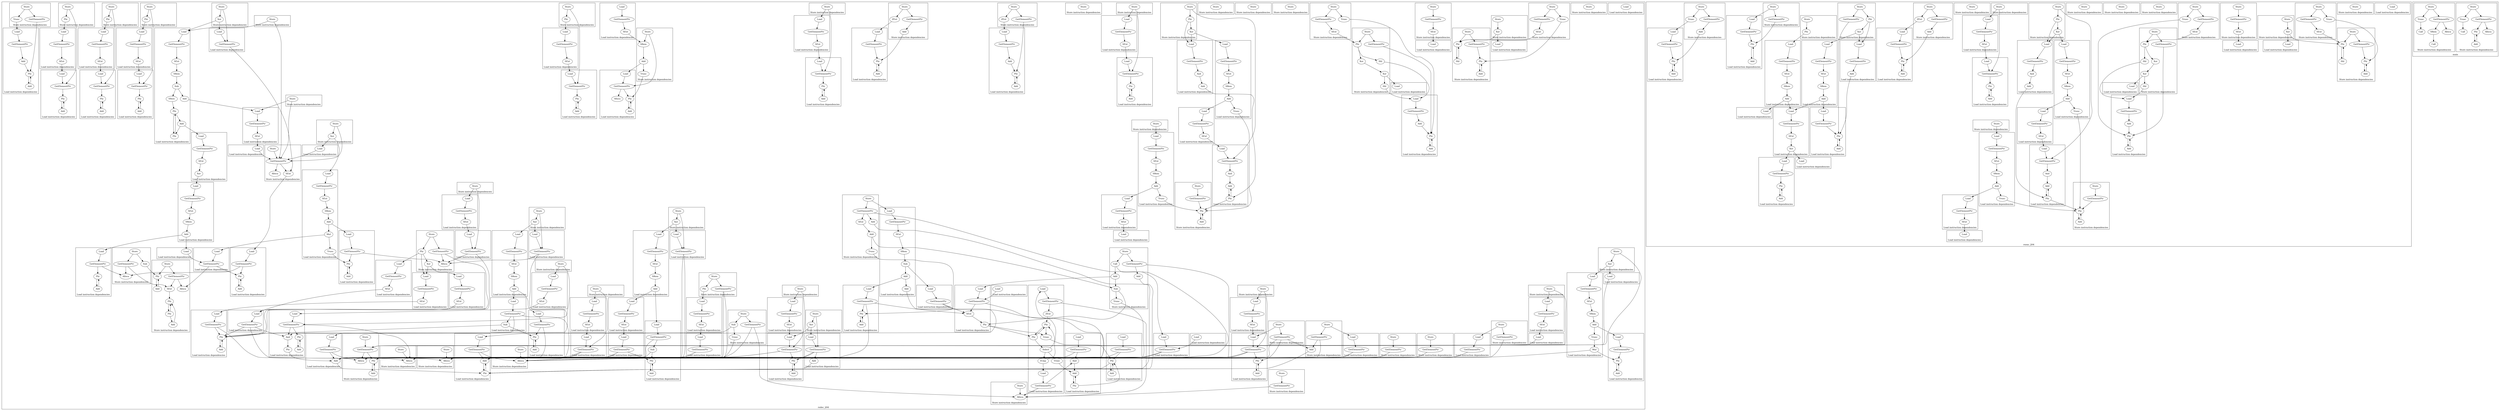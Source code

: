 strict digraph {
subgraph {
subgraph {
rsdec_204_12 [label="Load" comment="  %.b = load i1, ptr @inited, align 4, !dbg !56"]
rsdec_204_12 -> {
}
cluster=true
label="Load instruction dependencies"
labelloc=b
}
subgraph {
rsdec_204_15 [label="Store" comment="  store i32 0, ptr getelementptr inbounds ([256 x i32], ptr @alpha_to, i64 0, i64 8), align 16, !dbg !68, !tbaa !69"]
rsdec_204_15 -> {
}
cluster=true
label="Store instruction dependencies"
labelloc=b
}
subgraph {
rsdec_204_24 [label="Store" comment="  store i32 %mask.059.i, ptr %arrayidx.i, align 4, !dbg !78, !tbaa !69"]
rsdec_204_24 -> {
rsdec_204_20
rsdec_204_23
}
rsdec_204_20 [label="Phi" comment="  %mask.059.i = phi i32 [ 1, %if.then ], [ %shl.i, %if.end.i ]"]
rsdec_204_20 -> {
rsdec_204_37
}
rsdec_204_37 [label="Shl" comment="  %shl.i = shl i32 %mask.059.i, 1, !dbg !86"]
rsdec_204_37 -> {
rsdec_204_20
}
rsdec_204_20 [label="Phi" comment="  %mask.059.i = phi i32 [ 1, %if.then ], [ %shl.i, %if.end.i ]"]
rsdec_204_20 -> {
// Cycle
}
rsdec_204_23 [label="GetElementPtr" comment="  %arrayidx.i = getelementptr inbounds [256 x i32], ptr @alpha_to, i64 0, i64 %indvars.iv.i, !dbg !75"]
rsdec_204_23 -> {
rsdec_204_19
}
rsdec_204_19 [label="Phi" comment="  %indvars.iv.i = phi i64 [ 0, %if.then ], [ %indvars.iv.next.i, %if.end.i ]"]
rsdec_204_19 -> {
rsdec_204_39
}
rsdec_204_39 [label="Add" comment="  %indvars.iv.next.i = add nuw nsw i64 %indvars.iv.i, 1, !dbg !87"]
rsdec_204_39 -> {
rsdec_204_19
}
rsdec_204_19 [label="Phi" comment="  %indvars.iv.i = phi i64 [ 0, %if.then ], [ %indvars.iv.next.i, %if.end.i ]"]
rsdec_204_19 -> {
// Cycle
}
cluster=true
label="Store instruction dependencies"
labelloc=b
}
subgraph {
rsdec_204_28 [label="Store" comment="  store i32 %0, ptr %arrayidx4.i, align 4, !dbg !80, !tbaa !69"]
rsdec_204_28 -> {
rsdec_204_27
rsdec_204_26
}
rsdec_204_27 [label="Trunc" comment="  %0 = trunc i64 %indvars.iv.i to i32, !dbg !80"]
rsdec_204_27 -> {
rsdec_204_19
}
rsdec_204_19 [label="Phi" comment="  %indvars.iv.i = phi i64 [ 0, %if.then ], [ %indvars.iv.next.i, %if.end.i ]"]
rsdec_204_19 -> {
rsdec_204_39
}
rsdec_204_39 [label="Add" comment="  %indvars.iv.next.i = add nuw nsw i64 %indvars.iv.i, 1, !dbg !87"]
rsdec_204_39 -> {
rsdec_204_19
}
rsdec_204_19 [label="Phi" comment="  %indvars.iv.i = phi i64 [ 0, %if.then ], [ %indvars.iv.next.i, %if.end.i ]"]
rsdec_204_19 -> {
// Cycle
}
rsdec_204_26 [label="GetElementPtr" comment="  %arrayidx4.i = getelementptr inbounds [256 x i32], ptr @index_of, i64 0, i64 %idxprom3.i, !dbg !79"]
rsdec_204_26 -> {
rsdec_204_25
}
rsdec_204_25 [label="SExt" comment="  %idxprom3.i = sext i32 %mask.059.i to i64, !dbg !79"]
rsdec_204_25 -> {
rsdec_204_20
}
rsdec_204_20 [label="Phi" comment="  %mask.059.i = phi i32 [ 1, %if.then ], [ %shl.i, %if.end.i ]"]
rsdec_204_20 -> {
rsdec_204_37
}
rsdec_204_37 [label="Shl" comment="  %shl.i = shl i32 %mask.059.i, 1, !dbg !86"]
rsdec_204_37 -> {
rsdec_204_20
}
rsdec_204_20 [label="Phi" comment="  %mask.059.i = phi i32 [ 1, %if.then ], [ %shl.i, %if.end.i ]"]
rsdec_204_20 -> {
// Cycle
}
cluster=true
label="Store instruction dependencies"
labelloc=b
}
subgraph {
rsdec_204_33 [label="Load" comment="  %3 = load i32, ptr getelementptr inbounds ([256 x i32], ptr @alpha_to, i64 0, i64 8), align 16, !dbg !84, !tbaa !69"]
rsdec_204_33 -> {
}
cluster=true
label="Load instruction dependencies"
labelloc=b
}
subgraph {
rsdec_204_35 [label="Store" comment="  store i32 %xor.i, ptr getelementptr inbounds ([256 x i32], ptr @alpha_to, i64 0, i64 8), align 16, !dbg !84, !tbaa !69"]
rsdec_204_35 -> {
rsdec_204_34
}
rsdec_204_34 [label="Xor" comment="  %xor.i = xor i32 %3, %mask.059.i, !dbg !84"]
rsdec_204_34 -> {
rsdec_204_33
rsdec_204_20
}
rsdec_204_33 [label="Load" comment="  %3 = load i32, ptr getelementptr inbounds ([256 x i32], ptr @alpha_to, i64 0, i64 8), align 16, !dbg !84, !tbaa !69"]
rsdec_204_33 -> {
}
rsdec_204_20 [label="Phi" comment="  %mask.059.i = phi i32 [ 1, %if.then ], [ %shl.i, %if.end.i ]"]
rsdec_204_20 -> {
rsdec_204_37
}
rsdec_204_37 [label="Shl" comment="  %shl.i = shl i32 %mask.059.i, 1, !dbg !86"]
rsdec_204_37 -> {
rsdec_204_20
}
rsdec_204_20 [label="Phi" comment="  %mask.059.i = phi i32 [ 1, %if.then ], [ %shl.i, %if.end.i ]"]
rsdec_204_20 -> {
// Cycle
}
cluster=true
label="Store instruction dependencies"
labelloc=b
}
subgraph {
rsdec_204_43 [label="Load" comment="  %4 = load i32, ptr getelementptr inbounds ([256 x i32], ptr @alpha_to, i64 0, i64 8), align 16, !dbg !93, !tbaa !69"]
rsdec_204_43 -> {
}
cluster=true
label="Load instruction dependencies"
labelloc=b
}
subgraph {
rsdec_204_46 [label="Store" comment="  store i32 8, ptr %arrayidx9.i, align 4, !dbg !95, !tbaa !69"]
rsdec_204_46 -> {
rsdec_204_45
}
rsdec_204_45 [label="GetElementPtr" comment="  %arrayidx9.i = getelementptr inbounds [256 x i32], ptr @index_of, i64 0, i64 %idxprom8.i, !dbg !94"]
rsdec_204_45 -> {
rsdec_204_44
}
rsdec_204_44 [label="SExt" comment="  %idxprom8.i = sext i32 %4 to i64, !dbg !94"]
rsdec_204_44 -> {
rsdec_204_43
}
rsdec_204_43 [label="Load" comment="  %4 = load i32, ptr getelementptr inbounds ([256 x i32], ptr @alpha_to, i64 0, i64 8), align 16, !dbg !93, !tbaa !69"]
rsdec_204_43 -> {
}
cluster=true
label="Store instruction dependencies"
labelloc=b
}
subgraph {
rsdec_204_54 [label="Load" comment="  %6 = load i32, ptr %arrayidx14.i, align 4, !dbg !102, !tbaa !69"]
rsdec_204_54 -> {
rsdec_204_53
}
rsdec_204_53 [label="GetElementPtr" comment="  %arrayidx14.i = getelementptr inbounds [256 x i32], ptr @alpha_to, i64 0, i64 %5, !dbg !102"]
rsdec_204_53 -> {
rsdec_204_52
}
rsdec_204_52 [label="Add" comment="  %5 = add nsw i64 %indvars.iv62.i, -1, !dbg !98"]
rsdec_204_52 -> {
rsdec_204_50
}
rsdec_204_50 [label="Phi" comment="  %indvars.iv62.i = phi i64 [ 9, %for.end.i ], [ %indvars.iv.next63.i, %if.end31.i ]"]
rsdec_204_50 -> {
rsdec_204_71
}
rsdec_204_71 [label="Add" comment="  %indvars.iv.next63.i = add nuw nsw i64 %indvars.iv62.i, 1, !dbg !113"]
rsdec_204_71 -> {
rsdec_204_50
}
rsdec_204_50 [label="Phi" comment="  %indvars.iv62.i = phi i64 [ 9, %for.end.i ], [ %indvars.iv.next63.i, %if.end31.i ]"]
rsdec_204_50 -> {
// Cycle
}
cluster=true
label="Load instruction dependencies"
labelloc=b
}
subgraph {
rsdec_204_57 [label="Load" comment="  %7 = load i32, ptr getelementptr inbounds ([256 x i32], ptr @alpha_to, i64 0, i64 8), align 16, !dbg !105, !tbaa !69"]
rsdec_204_57 -> {
}
cluster=true
label="Load instruction dependencies"
labelloc=b
}
subgraph {
rsdec_204_66 [label="Store" comment="  store i32 %shl28.i.sink, ptr %arrayidx30.i, align 4, !dbg !110, !tbaa !69"]
rsdec_204_66 -> {
rsdec_204_64
rsdec_204_65
}
rsdec_204_64 [label="Phi" comment="  %shl28.i.sink = phi i32 [ %shl28.i, %if.else.i ], [ %xor22.i, %if.then16.i ]"]
rsdec_204_64 -> {
rsdec_204_62
rsdec_204_60
}
rsdec_204_62 [label="Shl" comment="  %shl28.i = shl i32 %6, 1, !dbg !109"]
rsdec_204_62 -> {
rsdec_204_54
}
rsdec_204_54 [label="Load" comment="  %6 = load i32, ptr %arrayidx14.i, align 4, !dbg !102, !tbaa !69"]
rsdec_204_54 -> {
rsdec_204_53
}
rsdec_204_53 [label="GetElementPtr" comment="  %arrayidx14.i = getelementptr inbounds [256 x i32], ptr @alpha_to, i64 0, i64 %5, !dbg !102"]
rsdec_204_53 -> {
rsdec_204_52
}
rsdec_204_52 [label="Add" comment="  %5 = add nsw i64 %indvars.iv62.i, -1, !dbg !98"]
rsdec_204_52 -> {
rsdec_204_50
}
rsdec_204_50 [label="Phi" comment="  %indvars.iv62.i = phi i64 [ 9, %for.end.i ], [ %indvars.iv.next63.i, %if.end31.i ]"]
rsdec_204_50 -> {
rsdec_204_71
}
rsdec_204_71 [label="Add" comment="  %indvars.iv.next63.i = add nuw nsw i64 %indvars.iv62.i, 1, !dbg !113"]
rsdec_204_71 -> {
rsdec_204_50
}
rsdec_204_50 [label="Phi" comment="  %indvars.iv62.i = phi i64 [ 9, %for.end.i ], [ %indvars.iv.next63.i, %if.end31.i ]"]
rsdec_204_50 -> {
// Cycle
}
rsdec_204_60 [label="Xor" comment="  %xor22.i = xor i32 %8, 256, !dbg !107"]
rsdec_204_60 -> {
rsdec_204_59
}
rsdec_204_59 [label="Xor" comment="  %8 = xor i32 %xor20.i, %7, !dbg !107"]
rsdec_204_59 -> {
rsdec_204_58
rsdec_204_57
}
rsdec_204_58 [label="Shl" comment="  %xor20.i = shl i32 %6, 1, !dbg !106"]
rsdec_204_58 -> {
rsdec_204_54
}
rsdec_204_54 [label="Load" comment="  %6 = load i32, ptr %arrayidx14.i, align 4, !dbg !102, !tbaa !69"]
rsdec_204_54 -> {
// Cycle
}
rsdec_204_57 [label="Load" comment="  %7 = load i32, ptr getelementptr inbounds ([256 x i32], ptr @alpha_to, i64 0, i64 8), align 16, !dbg !105, !tbaa !69"]
rsdec_204_57 -> {
}
rsdec_204_65 [label="GetElementPtr" comment="  %arrayidx30.i = getelementptr inbounds [256 x i32], ptr @alpha_to, i64 0, i64 %indvars.iv62.i, !dbg !110"]
rsdec_204_65 -> {
rsdec_204_50
}
rsdec_204_50 [label="Phi" comment="  %indvars.iv62.i = phi i64 [ 9, %for.end.i ], [ %indvars.iv.next63.i, %if.end31.i ]"]
rsdec_204_50 -> {
// Cycle
}
cluster=true
label="Store instruction dependencies"
labelloc=b
}
subgraph {
rsdec_204_70 [label="Store" comment="  store i32 %9, ptr %arrayidx35.i, align 4, !dbg !112, !tbaa !69"]
rsdec_204_70 -> {
rsdec_204_69
rsdec_204_68
}
rsdec_204_69 [label="Trunc" comment="  %9 = trunc i64 %indvars.iv62.i to i32, !dbg !112"]
rsdec_204_69 -> {
rsdec_204_50
}
rsdec_204_50 [label="Phi" comment="  %indvars.iv62.i = phi i64 [ 9, %for.end.i ], [ %indvars.iv.next63.i, %if.end31.i ]"]
rsdec_204_50 -> {
rsdec_204_71
}
rsdec_204_71 [label="Add" comment="  %indvars.iv.next63.i = add nuw nsw i64 %indvars.iv62.i, 1, !dbg !113"]
rsdec_204_71 -> {
rsdec_204_50
}
rsdec_204_50 [label="Phi" comment="  %indvars.iv62.i = phi i64 [ 9, %for.end.i ], [ %indvars.iv.next63.i, %if.end31.i ]"]
rsdec_204_50 -> {
// Cycle
}
rsdec_204_68 [label="GetElementPtr" comment="  %arrayidx35.i = getelementptr inbounds [256 x i32], ptr @index_of, i64 0, i64 %idxprom34.i, !dbg !111"]
rsdec_204_68 -> {
rsdec_204_67
}
rsdec_204_67 [label="SExt" comment="  %idxprom34.i = sext i32 %shl28.i.sink to i64, !dbg !111"]
rsdec_204_67 -> {
rsdec_204_64
}
rsdec_204_64 [label="Phi" comment="  %shl28.i.sink = phi i32 [ %shl28.i, %if.else.i ], [ %xor22.i, %if.then16.i ]"]
rsdec_204_64 -> {
rsdec_204_62
rsdec_204_60
}
rsdec_204_62 [label="Shl" comment="  %shl28.i = shl i32 %6, 1, !dbg !109"]
rsdec_204_62 -> {
rsdec_204_54
}
rsdec_204_54 [label="Load" comment="  %6 = load i32, ptr %arrayidx14.i, align 4, !dbg !102, !tbaa !69"]
rsdec_204_54 -> {
rsdec_204_53
}
rsdec_204_53 [label="GetElementPtr" comment="  %arrayidx14.i = getelementptr inbounds [256 x i32], ptr @alpha_to, i64 0, i64 %5, !dbg !102"]
rsdec_204_53 -> {
rsdec_204_52
}
rsdec_204_52 [label="Add" comment="  %5 = add nsw i64 %indvars.iv62.i, -1, !dbg !98"]
rsdec_204_52 -> {
rsdec_204_50
}
rsdec_204_50 [label="Phi" comment="  %indvars.iv62.i = phi i64 [ 9, %for.end.i ], [ %indvars.iv.next63.i, %if.end31.i ]"]
rsdec_204_50 -> {
// Cycle
}
rsdec_204_60 [label="Xor" comment="  %xor22.i = xor i32 %8, 256, !dbg !107"]
rsdec_204_60 -> {
rsdec_204_59
}
rsdec_204_59 [label="Xor" comment="  %8 = xor i32 %xor20.i, %7, !dbg !107"]
rsdec_204_59 -> {
rsdec_204_58
rsdec_204_57
}
rsdec_204_58 [label="Shl" comment="  %xor20.i = shl i32 %6, 1, !dbg !106"]
rsdec_204_58 -> {
rsdec_204_54
}
rsdec_204_54 [label="Load" comment="  %6 = load i32, ptr %arrayidx14.i, align 4, !dbg !102, !tbaa !69"]
rsdec_204_54 -> {
// Cycle
}
rsdec_204_57 [label="Load" comment="  %7 = load i32, ptr getelementptr inbounds ([256 x i32], ptr @alpha_to, i64 0, i64 8), align 16, !dbg !105, !tbaa !69"]
rsdec_204_57 -> {
}
cluster=true
label="Store instruction dependencies"
labelloc=b
}
subgraph {
rsdec_204_75 [label="Store" comment="  store i32 -1, ptr @index_of, align 16, !dbg !117, !tbaa !69"]
rsdec_204_75 -> {
}
cluster=true
label="Store instruction dependencies"
labelloc=b
}
subgraph {
rsdec_204_76 [label="Store" comment="  store i32 2, ptr @gg, align 16, !dbg !118, !tbaa !69"]
rsdec_204_76 -> {
}
cluster=true
label="Store instruction dependencies"
labelloc=b
}
subgraph {
rsdec_204_77 [label="Store" comment="  store i32 1, ptr getelementptr inbounds ([17 x i32], ptr @gg, i64 0, i64 1), align 4, !dbg !124, !tbaa !69"]
rsdec_204_77 -> {
}
cluster=true
label="Store instruction dependencies"
labelloc=b
}
subgraph {
rsdec_204_83 [label="Store" comment="  store i32 1, ptr %arrayidx.i72, align 4, !dbg !131, !tbaa !69"]
rsdec_204_83 -> {
rsdec_204_82
}
rsdec_204_82 [label="GetElementPtr" comment="  %arrayidx.i72 = getelementptr inbounds [17 x i32], ptr @gg, i64 0, i64 %indvars.iv.i71, !dbg !128"]
rsdec_204_82 -> {
rsdec_204_80
}
rsdec_204_80 [label="Phi" comment="  %indvars.iv.i71 = phi i64 [ 2, %generate_gf.exit ], [ %indvars.iv.next.i80, %for.end.i82 ]"]
rsdec_204_80 -> {
rsdec_204_126
}
rsdec_204_126 [label="Add" comment="  %indvars.iv.next.i80 = add nuw nsw i64 %indvars.iv.i71, 1, !dbg !155"]
rsdec_204_126 -> {
rsdec_204_80
}
rsdec_204_80 [label="Phi" comment="  %indvars.iv.i71 = phi i64 [ 2, %generate_gf.exit ], [ %indvars.iv.next.i80, %for.end.i82 ]"]
rsdec_204_80 -> {
// Cycle
}
cluster=true
label="Store instruction dependencies"
labelloc=b
}
subgraph {
rsdec_204_92 [label="Load" comment="  %11 = load i32, ptr %arrayidx5.i, align 4, !dbg !135, !tbaa !69"]
rsdec_204_92 -> {
rsdec_204_91
}
rsdec_204_91 [label="GetElementPtr" comment="  %arrayidx5.i = getelementptr inbounds [17 x i32], ptr @gg, i64 0, i64 %idxprom4.i, !dbg !135"]
rsdec_204_91 -> {
rsdec_204_90
}
rsdec_204_90 [label="And" comment="  %idxprom4.i = and i64 %indvars.iv.next65.i, 4294967295"]
rsdec_204_90 -> {
rsdec_204_89
}
rsdec_204_89 [label="Add" comment="  %indvars.iv.next65.i = add nsw i64 %indvars.iv64.i, -1, !dbg !134"]
rsdec_204_89 -> {
rsdec_204_88
}
rsdec_204_88 [label="Phi" comment="  %indvars.iv64.i = phi i64 [ %indvars.iv.i71, %for.body.i73 ], [ %indvars.iv.next65.i, %for.inc.i ]"]
rsdec_204_88 -> {
rsdec_204_80
rsdec_204_89
}
rsdec_204_80 [label="Phi" comment="  %indvars.iv.i71 = phi i64 [ 2, %generate_gf.exit ], [ %indvars.iv.next.i80, %for.end.i82 ]"]
rsdec_204_80 -> {
rsdec_204_126
}
rsdec_204_126 [label="Add" comment="  %indvars.iv.next.i80 = add nuw nsw i64 %indvars.iv.i71, 1, !dbg !155"]
rsdec_204_126 -> {
rsdec_204_80
}
rsdec_204_80 [label="Phi" comment="  %indvars.iv.i71 = phi i64 [ 2, %generate_gf.exit ], [ %indvars.iv.next.i80, %for.end.i82 ]"]
rsdec_204_80 -> {
// Cycle
}
rsdec_204_89 [label="Add" comment="  %indvars.iv.next65.i = add nsw i64 %indvars.iv64.i, -1, !dbg !134"]
rsdec_204_89 -> {
// Cycle
}
cluster=true
label="Load instruction dependencies"
labelloc=b
}
subgraph {
rsdec_204_97 [label="Load" comment="  %12 = load i32, ptr %arrayidx20.i, align 4, !dbg !139, !tbaa !69"]
rsdec_204_97 -> {
rsdec_204_96
}
rsdec_204_96 [label="GetElementPtr" comment="  %arrayidx20.i = getelementptr inbounds [17 x i32], ptr @gg, i64 0, i64 %idxprom19.i, !dbg !139"]
rsdec_204_96 -> {
rsdec_204_95
}
rsdec_204_95 [label="And" comment="  %idxprom19.i = and i64 %sub18.i, 4294967295"]
rsdec_204_95 -> {
rsdec_204_94
}
rsdec_204_94 [label="Add" comment="  %sub18.i = add nuw nsw i64 %indvars.iv64.i, 4294967294, !dbg !139"]
rsdec_204_94 -> {
rsdec_204_88
}
rsdec_204_88 [label="Phi" comment="  %indvars.iv64.i = phi i64 [ %indvars.iv.i71, %for.body.i73 ], [ %indvars.iv.next65.i, %for.inc.i ]"]
rsdec_204_88 -> {
rsdec_204_80
rsdec_204_89
}
rsdec_204_80 [label="Phi" comment="  %indvars.iv.i71 = phi i64 [ 2, %generate_gf.exit ], [ %indvars.iv.next.i80, %for.end.i82 ]"]
rsdec_204_80 -> {
rsdec_204_126
}
rsdec_204_126 [label="Add" comment="  %indvars.iv.next.i80 = add nuw nsw i64 %indvars.iv.i71, 1, !dbg !155"]
rsdec_204_126 -> {
rsdec_204_80
}
rsdec_204_80 [label="Phi" comment="  %indvars.iv.i71 = phi i64 [ 2, %generate_gf.exit ], [ %indvars.iv.next.i80, %for.end.i82 ]"]
rsdec_204_80 -> {
// Cycle
}
rsdec_204_89 [label="Add" comment="  %indvars.iv.next65.i = add nsw i64 %indvars.iv64.i, -1, !dbg !134"]
rsdec_204_89 -> {
rsdec_204_88
}
rsdec_204_88 [label="Phi" comment="  %indvars.iv64.i = phi i64 [ %indvars.iv.i71, %for.body.i73 ], [ %indvars.iv.next65.i, %for.inc.i ]"]
rsdec_204_88 -> {
// Cycle
}
cluster=true
label="Load instruction dependencies"
labelloc=b
}
subgraph {
rsdec_204_101 [label="Load" comment="  %13 = load i32, ptr %arrayidx13.i, align 4, !dbg !141, !tbaa !69"]
rsdec_204_101 -> {
rsdec_204_100
}
rsdec_204_100 [label="GetElementPtr" comment="  %arrayidx13.i = getelementptr inbounds [256 x i32], ptr @index_of, i64 0, i64 %idxprom12.i, !dbg !141"]
rsdec_204_100 -> {
rsdec_204_99
}
rsdec_204_99 [label="SExt" comment="  %idxprom12.i = sext i32 %11 to i64, !dbg !141"]
rsdec_204_99 -> {
rsdec_204_92
}
rsdec_204_92 [label="Load" comment="  %11 = load i32, ptr %arrayidx5.i, align 4, !dbg !135, !tbaa !69"]
rsdec_204_92 -> {
rsdec_204_91
}
rsdec_204_91 [label="GetElementPtr" comment="  %arrayidx5.i = getelementptr inbounds [17 x i32], ptr @gg, i64 0, i64 %idxprom4.i, !dbg !135"]
rsdec_204_91 -> {
rsdec_204_90
}
rsdec_204_90 [label="And" comment="  %idxprom4.i = and i64 %indvars.iv.next65.i, 4294967295"]
rsdec_204_90 -> {
rsdec_204_89
}
rsdec_204_89 [label="Add" comment="  %indvars.iv.next65.i = add nsw i64 %indvars.iv64.i, -1, !dbg !134"]
rsdec_204_89 -> {
rsdec_204_88
}
rsdec_204_88 [label="Phi" comment="  %indvars.iv64.i = phi i64 [ %indvars.iv.i71, %for.body.i73 ], [ %indvars.iv.next65.i, %for.inc.i ]"]
rsdec_204_88 -> {
rsdec_204_80
rsdec_204_89
}
rsdec_204_80 [label="Phi" comment="  %indvars.iv.i71 = phi i64 [ 2, %generate_gf.exit ], [ %indvars.iv.next.i80, %for.end.i82 ]"]
rsdec_204_80 -> {
rsdec_204_126
}
rsdec_204_126 [label="Add" comment="  %indvars.iv.next.i80 = add nuw nsw i64 %indvars.iv.i71, 1, !dbg !155"]
rsdec_204_126 -> {
rsdec_204_80
}
rsdec_204_80 [label="Phi" comment="  %indvars.iv.i71 = phi i64 [ 2, %generate_gf.exit ], [ %indvars.iv.next.i80, %for.end.i82 ]"]
rsdec_204_80 -> {
// Cycle
}
rsdec_204_89 [label="Add" comment="  %indvars.iv.next65.i = add nsw i64 %indvars.iv64.i, -1, !dbg !134"]
rsdec_204_89 -> {
// Cycle
}
cluster=true
label="Load instruction dependencies"
labelloc=b
}
subgraph {
rsdec_204_106 [label="Load" comment="  %14 = load i32, ptr %arrayidx15.i, align 4, !dbg !144, !tbaa !69"]
rsdec_204_106 -> {
rsdec_204_105
}
rsdec_204_105 [label="GetElementPtr" comment="  %arrayidx15.i = getelementptr inbounds [256 x i32], ptr @alpha_to, i64 0, i64 %idxprom14.i, !dbg !144"]
rsdec_204_105 -> {
rsdec_204_104
}
rsdec_204_104 [label="SExt" comment="  %idxprom14.i = sext i32 %rem.i to i64, !dbg !144"]
rsdec_204_104 -> {
rsdec_204_103
}
rsdec_204_103 [label="SRem" comment="  %rem.i = srem i32 %add.i, 255, !dbg !143"]
rsdec_204_103 -> {
rsdec_204_102
}
rsdec_204_102 [label="Add" comment="  %add.i = add nsw i32 %13, %10, !dbg !142"]
rsdec_204_102 -> {
rsdec_204_101
rsdec_204_86
}
rsdec_204_101 [label="Load" comment="  %13 = load i32, ptr %arrayidx13.i, align 4, !dbg !141, !tbaa !69"]
rsdec_204_101 -> {
rsdec_204_100
}
rsdec_204_100 [label="GetElementPtr" comment="  %arrayidx13.i = getelementptr inbounds [256 x i32], ptr @index_of, i64 0, i64 %idxprom12.i, !dbg !141"]
rsdec_204_100 -> {
rsdec_204_99
}
rsdec_204_99 [label="SExt" comment="  %idxprom12.i = sext i32 %11 to i64, !dbg !141"]
rsdec_204_99 -> {
rsdec_204_92
}
rsdec_204_92 [label="Load" comment="  %11 = load i32, ptr %arrayidx5.i, align 4, !dbg !135, !tbaa !69"]
rsdec_204_92 -> {
rsdec_204_91
}
rsdec_204_91 [label="GetElementPtr" comment="  %arrayidx5.i = getelementptr inbounds [17 x i32], ptr @gg, i64 0, i64 %idxprom4.i, !dbg !135"]
rsdec_204_91 -> {
rsdec_204_90
}
rsdec_204_90 [label="And" comment="  %idxprom4.i = and i64 %indvars.iv.next65.i, 4294967295"]
rsdec_204_90 -> {
rsdec_204_89
}
rsdec_204_89 [label="Add" comment="  %indvars.iv.next65.i = add nsw i64 %indvars.iv64.i, -1, !dbg !134"]
rsdec_204_89 -> {
rsdec_204_88
}
rsdec_204_88 [label="Phi" comment="  %indvars.iv64.i = phi i64 [ %indvars.iv.i71, %for.body.i73 ], [ %indvars.iv.next65.i, %for.inc.i ]"]
rsdec_204_88 -> {
rsdec_204_80
rsdec_204_89
}
rsdec_204_80 [label="Phi" comment="  %indvars.iv.i71 = phi i64 [ 2, %generate_gf.exit ], [ %indvars.iv.next.i80, %for.end.i82 ]"]
rsdec_204_80 -> {
rsdec_204_126
}
rsdec_204_126 [label="Add" comment="  %indvars.iv.next.i80 = add nuw nsw i64 %indvars.iv.i71, 1, !dbg !155"]
rsdec_204_126 -> {
rsdec_204_80
}
rsdec_204_80 [label="Phi" comment="  %indvars.iv.i71 = phi i64 [ 2, %generate_gf.exit ], [ %indvars.iv.next.i80, %for.end.i82 ]"]
rsdec_204_80 -> {
// Cycle
}
rsdec_204_89 [label="Add" comment="  %indvars.iv.next65.i = add nsw i64 %indvars.iv64.i, -1, !dbg !134"]
rsdec_204_89 -> {
// Cycle
}
rsdec_204_86 [label="Trunc" comment="  %10 = trunc i64 %indvars.iv.i71 to i32"]
rsdec_204_86 -> {
rsdec_204_80
}
rsdec_204_80 [label="Phi" comment="  %indvars.iv.i71 = phi i64 [ 2, %generate_gf.exit ], [ %indvars.iv.next.i80, %for.end.i82 ]"]
rsdec_204_80 -> {
// Cycle
}
cluster=true
label="Load instruction dependencies"
labelloc=b
}
subgraph {
rsdec_204_110 [label="Store" comment="  store i32 %storemerge.i, ptr %arrayidx5.i, align 4, !dbg !139, !tbaa !69"]
rsdec_204_110 -> {
rsdec_204_109
rsdec_204_91
}
rsdec_204_109 [label="Phi" comment="  %storemerge.i = phi i32 [ %xor.i76, %if.then.i77 ], [ %12, %for.body3.i ], !dbg !139"]
rsdec_204_109 -> {
rsdec_204_107
rsdec_204_97
}
rsdec_204_107 [label="Xor" comment="  %xor.i76 = xor i32 %14, %12, !dbg !145"]
rsdec_204_107 -> {
rsdec_204_106
rsdec_204_97
}
rsdec_204_106 [label="Load" comment="  %14 = load i32, ptr %arrayidx15.i, align 4, !dbg !144, !tbaa !69"]
rsdec_204_106 -> {
rsdec_204_105
}
rsdec_204_105 [label="GetElementPtr" comment="  %arrayidx15.i = getelementptr inbounds [256 x i32], ptr @alpha_to, i64 0, i64 %idxprom14.i, !dbg !144"]
rsdec_204_105 -> {
rsdec_204_104
}
rsdec_204_104 [label="SExt" comment="  %idxprom14.i = sext i32 %rem.i to i64, !dbg !144"]
rsdec_204_104 -> {
rsdec_204_103
}
rsdec_204_103 [label="SRem" comment="  %rem.i = srem i32 %add.i, 255, !dbg !143"]
rsdec_204_103 -> {
rsdec_204_102
}
rsdec_204_102 [label="Add" comment="  %add.i = add nsw i32 %13, %10, !dbg !142"]
rsdec_204_102 -> {
rsdec_204_101
rsdec_204_86
}
rsdec_204_101 [label="Load" comment="  %13 = load i32, ptr %arrayidx13.i, align 4, !dbg !141, !tbaa !69"]
rsdec_204_101 -> {
rsdec_204_100
}
rsdec_204_100 [label="GetElementPtr" comment="  %arrayidx13.i = getelementptr inbounds [256 x i32], ptr @index_of, i64 0, i64 %idxprom12.i, !dbg !141"]
rsdec_204_100 -> {
rsdec_204_99
}
rsdec_204_99 [label="SExt" comment="  %idxprom12.i = sext i32 %11 to i64, !dbg !141"]
rsdec_204_99 -> {
rsdec_204_92
}
rsdec_204_92 [label="Load" comment="  %11 = load i32, ptr %arrayidx5.i, align 4, !dbg !135, !tbaa !69"]
rsdec_204_92 -> {
rsdec_204_91
}
rsdec_204_91 [label="GetElementPtr" comment="  %arrayidx5.i = getelementptr inbounds [17 x i32], ptr @gg, i64 0, i64 %idxprom4.i, !dbg !135"]
rsdec_204_91 -> {
rsdec_204_90
}
rsdec_204_90 [label="And" comment="  %idxprom4.i = and i64 %indvars.iv.next65.i, 4294967295"]
rsdec_204_90 -> {
rsdec_204_89
}
rsdec_204_89 [label="Add" comment="  %indvars.iv.next65.i = add nsw i64 %indvars.iv64.i, -1, !dbg !134"]
rsdec_204_89 -> {
rsdec_204_88
}
rsdec_204_88 [label="Phi" comment="  %indvars.iv64.i = phi i64 [ %indvars.iv.i71, %for.body.i73 ], [ %indvars.iv.next65.i, %for.inc.i ]"]
rsdec_204_88 -> {
rsdec_204_80
rsdec_204_89
}
rsdec_204_80 [label="Phi" comment="  %indvars.iv.i71 = phi i64 [ 2, %generate_gf.exit ], [ %indvars.iv.next.i80, %for.end.i82 ]"]
rsdec_204_80 -> {
rsdec_204_126
}
rsdec_204_126 [label="Add" comment="  %indvars.iv.next.i80 = add nuw nsw i64 %indvars.iv.i71, 1, !dbg !155"]
rsdec_204_126 -> {
rsdec_204_80
}
rsdec_204_80 [label="Phi" comment="  %indvars.iv.i71 = phi i64 [ 2, %generate_gf.exit ], [ %indvars.iv.next.i80, %for.end.i82 ]"]
rsdec_204_80 -> {
// Cycle
}
rsdec_204_89 [label="Add" comment="  %indvars.iv.next65.i = add nsw i64 %indvars.iv64.i, -1, !dbg !134"]
rsdec_204_89 -> {
// Cycle
}
rsdec_204_86 [label="Trunc" comment="  %10 = trunc i64 %indvars.iv.i71 to i32"]
rsdec_204_86 -> {
rsdec_204_80
}
rsdec_204_80 [label="Phi" comment="  %indvars.iv.i71 = phi i64 [ 2, %generate_gf.exit ], [ %indvars.iv.next.i80, %for.end.i82 ]"]
rsdec_204_80 -> {
// Cycle
}
rsdec_204_97 [label="Load" comment="  %12 = load i32, ptr %arrayidx20.i, align 4, !dbg !139, !tbaa !69"]
rsdec_204_97 -> {
rsdec_204_96
}
rsdec_204_96 [label="GetElementPtr" comment="  %arrayidx20.i = getelementptr inbounds [17 x i32], ptr @gg, i64 0, i64 %idxprom19.i, !dbg !139"]
rsdec_204_96 -> {
rsdec_204_95
}
rsdec_204_95 [label="And" comment="  %idxprom19.i = and i64 %sub18.i, 4294967295"]
rsdec_204_95 -> {
rsdec_204_94
}
rsdec_204_94 [label="Add" comment="  %sub18.i = add nuw nsw i64 %indvars.iv64.i, 4294967294, !dbg !139"]
rsdec_204_94 -> {
rsdec_204_88
}
rsdec_204_88 [label="Phi" comment="  %indvars.iv64.i = phi i64 [ %indvars.iv.i71, %for.body.i73 ], [ %indvars.iv.next65.i, %for.inc.i ]"]
rsdec_204_88 -> {
// Cycle
}
rsdec_204_97 [label="Load" comment="  %12 = load i32, ptr %arrayidx20.i, align 4, !dbg !139, !tbaa !69"]
rsdec_204_97 -> {
// Cycle
}
rsdec_204_91 [label="GetElementPtr" comment="  %arrayidx5.i = getelementptr inbounds [17 x i32], ptr @gg, i64 0, i64 %idxprom4.i, !dbg !135"]
rsdec_204_91 -> {
// Cycle
}
cluster=true
label="Store instruction dependencies"
labelloc=b
}
subgraph {
rsdec_204_115 [label="Load" comment="  %16 = load i32, ptr @gg, align 16, !dbg !149, !tbaa !69"]
rsdec_204_115 -> {
}
cluster=true
label="Load instruction dependencies"
labelloc=b
}
subgraph {
rsdec_204_118 [label="Load" comment="  %17 = load i32, ptr %arrayidx24.i79, align 4, !dbg !150, !tbaa !69"]
rsdec_204_118 -> {
rsdec_204_117
}
rsdec_204_117 [label="GetElementPtr" comment="  %arrayidx24.i79 = getelementptr inbounds [256 x i32], ptr @index_of, i64 0, i64 %idxprom23.i, !dbg !150"]
rsdec_204_117 -> {
rsdec_204_116
}
rsdec_204_116 [label="SExt" comment="  %idxprom23.i = sext i32 %16 to i64, !dbg !150"]
rsdec_204_116 -> {
rsdec_204_115
}
rsdec_204_115 [label="Load" comment="  %16 = load i32, ptr @gg, align 16, !dbg !149, !tbaa !69"]
rsdec_204_115 -> {
}
cluster=true
label="Load instruction dependencies"
labelloc=b
}
subgraph {
rsdec_204_124 [label="Load" comment="  %19 = load i32, ptr %arrayidx28.i, align 4, !dbg !153, !tbaa !69"]
rsdec_204_124 -> {
rsdec_204_123
}
rsdec_204_123 [label="GetElementPtr" comment="  %arrayidx28.i = getelementptr inbounds [256 x i32], ptr @alpha_to, i64 0, i64 %idxprom27.i, !dbg !153"]
rsdec_204_123 -> {
rsdec_204_122
}
rsdec_204_122 [label="SExt" comment="  %idxprom27.i = sext i32 %rem26.i to i64, !dbg !153"]
rsdec_204_122 -> {
rsdec_204_121
}
rsdec_204_121 [label="SRem" comment="  %rem26.i = srem i32 %add25.i, 255, !dbg !152"]
rsdec_204_121 -> {
rsdec_204_120
}
rsdec_204_120 [label="Add" comment="  %add25.i = add nsw i32 %17, %18, !dbg !151"]
rsdec_204_120 -> {
rsdec_204_118
rsdec_204_119
}
rsdec_204_118 [label="Load" comment="  %17 = load i32, ptr %arrayidx24.i79, align 4, !dbg !150, !tbaa !69"]
rsdec_204_118 -> {
rsdec_204_117
}
rsdec_204_117 [label="GetElementPtr" comment="  %arrayidx24.i79 = getelementptr inbounds [256 x i32], ptr @index_of, i64 0, i64 %idxprom23.i, !dbg !150"]
rsdec_204_117 -> {
rsdec_204_116
}
rsdec_204_116 [label="SExt" comment="  %idxprom23.i = sext i32 %16 to i64, !dbg !150"]
rsdec_204_116 -> {
rsdec_204_115
}
rsdec_204_115 [label="Load" comment="  %16 = load i32, ptr @gg, align 16, !dbg !149, !tbaa !69"]
rsdec_204_115 -> {
}
rsdec_204_119 [label="Trunc" comment="  %18 = trunc i64 %indvars.iv.i71 to i32, !dbg !151"]
rsdec_204_119 -> {
rsdec_204_80
}
rsdec_204_80 [label="Phi" comment="  %indvars.iv.i71 = phi i64 [ 2, %generate_gf.exit ], [ %indvars.iv.next.i80, %for.end.i82 ]"]
rsdec_204_80 -> {
rsdec_204_126
}
rsdec_204_126 [label="Add" comment="  %indvars.iv.next.i80 = add nuw nsw i64 %indvars.iv.i71, 1, !dbg !155"]
rsdec_204_126 -> {
rsdec_204_80
}
rsdec_204_80 [label="Phi" comment="  %indvars.iv.i71 = phi i64 [ 2, %generate_gf.exit ], [ %indvars.iv.next.i80, %for.end.i82 ]"]
rsdec_204_80 -> {
// Cycle
}
cluster=true
label="Load instruction dependencies"
labelloc=b
}
subgraph {
rsdec_204_125 [label="Store" comment="  store i32 %19, ptr @gg, align 16, !dbg !154, !tbaa !69"]
rsdec_204_125 -> {
rsdec_204_124
}
rsdec_204_124 [label="Load" comment="  %19 = load i32, ptr %arrayidx28.i, align 4, !dbg !153, !tbaa !69"]
rsdec_204_124 -> {
rsdec_204_123
}
rsdec_204_123 [label="GetElementPtr" comment="  %arrayidx28.i = getelementptr inbounds [256 x i32], ptr @alpha_to, i64 0, i64 %idxprom27.i, !dbg !153"]
rsdec_204_123 -> {
rsdec_204_122
}
rsdec_204_122 [label="SExt" comment="  %idxprom27.i = sext i32 %rem26.i to i64, !dbg !153"]
rsdec_204_122 -> {
rsdec_204_121
}
rsdec_204_121 [label="SRem" comment="  %rem26.i = srem i32 %add25.i, 255, !dbg !152"]
rsdec_204_121 -> {
rsdec_204_120
}
rsdec_204_120 [label="Add" comment="  %add25.i = add nsw i32 %17, %18, !dbg !151"]
rsdec_204_120 -> {
rsdec_204_118
rsdec_204_119
}
rsdec_204_118 [label="Load" comment="  %17 = load i32, ptr %arrayidx24.i79, align 4, !dbg !150, !tbaa !69"]
rsdec_204_118 -> {
rsdec_204_117
}
rsdec_204_117 [label="GetElementPtr" comment="  %arrayidx24.i79 = getelementptr inbounds [256 x i32], ptr @index_of, i64 0, i64 %idxprom23.i, !dbg !150"]
rsdec_204_117 -> {
rsdec_204_116
}
rsdec_204_116 [label="SExt" comment="  %idxprom23.i = sext i32 %16 to i64, !dbg !150"]
rsdec_204_116 -> {
rsdec_204_115
}
rsdec_204_115 [label="Load" comment="  %16 = load i32, ptr @gg, align 16, !dbg !149, !tbaa !69"]
rsdec_204_115 -> {
}
rsdec_204_119 [label="Trunc" comment="  %18 = trunc i64 %indvars.iv.i71 to i32, !dbg !151"]
rsdec_204_119 -> {
rsdec_204_80
}
rsdec_204_80 [label="Phi" comment="  %indvars.iv.i71 = phi i64 [ 2, %generate_gf.exit ], [ %indvars.iv.next.i80, %for.end.i82 ]"]
rsdec_204_80 -> {
rsdec_204_126
}
rsdec_204_126 [label="Add" comment="  %indvars.iv.next.i80 = add nuw nsw i64 %indvars.iv.i71, 1, !dbg !155"]
rsdec_204_126 -> {
rsdec_204_80
}
rsdec_204_80 [label="Phi" comment="  %indvars.iv.i71 = phi i64 [ 2, %generate_gf.exit ], [ %indvars.iv.next.i80, %for.end.i82 ]"]
rsdec_204_80 -> {
// Cycle
}
cluster=true
label="Store instruction dependencies"
labelloc=b
}
subgraph {
rsdec_204_133 [label="Load" comment="  %20 = load i32, ptr %arrayidx35.i83, align 4, !dbg !159, !tbaa !69"]
rsdec_204_133 -> {
rsdec_204_132
}
rsdec_204_132 [label="GetElementPtr" comment="  %arrayidx35.i83 = getelementptr inbounds [17 x i32], ptr @gg, i64 0, i64 %indvars.iv69.i, !dbg !159"]
rsdec_204_132 -> {
rsdec_204_130
}
rsdec_204_130 [label="Phi" comment="  %indvars.iv69.i = phi i64 [ %indvars.iv.next70.i, %for.body33.i ], [ 0, %for.end.i82 ]"]
rsdec_204_130 -> {
rsdec_204_138
}
rsdec_204_138 [label="Add" comment="  %indvars.iv.next70.i = add nuw nsw i64 %indvars.iv69.i, 1, !dbg !164"]
rsdec_204_138 -> {
rsdec_204_130
}
rsdec_204_130 [label="Phi" comment="  %indvars.iv69.i = phi i64 [ %indvars.iv.next70.i, %for.body33.i ], [ 0, %for.end.i82 ]"]
rsdec_204_130 -> {
// Cycle
}
cluster=true
label="Load instruction dependencies"
labelloc=b
}
subgraph {
rsdec_204_136 [label="Load" comment="  %21 = load i32, ptr %arrayidx37.i, align 4, !dbg !162, !tbaa !69"]
rsdec_204_136 -> {
rsdec_204_135
}
rsdec_204_135 [label="GetElementPtr" comment="  %arrayidx37.i = getelementptr inbounds [256 x i32], ptr @index_of, i64 0, i64 %idxprom36.i, !dbg !162"]
rsdec_204_135 -> {
rsdec_204_134
}
rsdec_204_134 [label="SExt" comment="  %idxprom36.i = sext i32 %20 to i64, !dbg !162"]
rsdec_204_134 -> {
rsdec_204_133
}
rsdec_204_133 [label="Load" comment="  %20 = load i32, ptr %arrayidx35.i83, align 4, !dbg !159, !tbaa !69"]
rsdec_204_133 -> {
rsdec_204_132
}
rsdec_204_132 [label="GetElementPtr" comment="  %arrayidx35.i83 = getelementptr inbounds [17 x i32], ptr @gg, i64 0, i64 %indvars.iv69.i, !dbg !159"]
rsdec_204_132 -> {
rsdec_204_130
}
rsdec_204_130 [label="Phi" comment="  %indvars.iv69.i = phi i64 [ %indvars.iv.next70.i, %for.body33.i ], [ 0, %for.end.i82 ]"]
rsdec_204_130 -> {
rsdec_204_138
}
rsdec_204_138 [label="Add" comment="  %indvars.iv.next70.i = add nuw nsw i64 %indvars.iv69.i, 1, !dbg !164"]
rsdec_204_138 -> {
rsdec_204_130
}
rsdec_204_130 [label="Phi" comment="  %indvars.iv69.i = phi i64 [ %indvars.iv.next70.i, %for.body33.i ], [ 0, %for.end.i82 ]"]
rsdec_204_130 -> {
// Cycle
}
cluster=true
label="Load instruction dependencies"
labelloc=b
}
subgraph {
rsdec_204_137 [label="Store" comment="  store i32 %21, ptr %arrayidx35.i83, align 4, !dbg !163, !tbaa !69"]
rsdec_204_137 -> {
rsdec_204_136
rsdec_204_132
}
rsdec_204_136 [label="Load" comment="  %21 = load i32, ptr %arrayidx37.i, align 4, !dbg !162, !tbaa !69"]
rsdec_204_136 -> {
rsdec_204_135
}
rsdec_204_135 [label="GetElementPtr" comment="  %arrayidx37.i = getelementptr inbounds [256 x i32], ptr @index_of, i64 0, i64 %idxprom36.i, !dbg !162"]
rsdec_204_135 -> {
rsdec_204_134
}
rsdec_204_134 [label="SExt" comment="  %idxprom36.i = sext i32 %20 to i64, !dbg !162"]
rsdec_204_134 -> {
rsdec_204_133
}
rsdec_204_133 [label="Load" comment="  %20 = load i32, ptr %arrayidx35.i83, align 4, !dbg !159, !tbaa !69"]
rsdec_204_133 -> {
rsdec_204_132
}
rsdec_204_132 [label="GetElementPtr" comment="  %arrayidx35.i83 = getelementptr inbounds [17 x i32], ptr @gg, i64 0, i64 %indvars.iv69.i, !dbg !159"]
rsdec_204_132 -> {
rsdec_204_130
}
rsdec_204_130 [label="Phi" comment="  %indvars.iv69.i = phi i64 [ %indvars.iv.next70.i, %for.body33.i ], [ 0, %for.end.i82 ]"]
rsdec_204_130 -> {
rsdec_204_138
}
rsdec_204_138 [label="Add" comment="  %indvars.iv.next70.i = add nuw nsw i64 %indvars.iv69.i, 1, !dbg !164"]
rsdec_204_138 -> {
rsdec_204_130
}
rsdec_204_130 [label="Phi" comment="  %indvars.iv69.i = phi i64 [ %indvars.iv.next70.i, %for.body33.i ], [ 0, %for.end.i82 ]"]
rsdec_204_130 -> {
// Cycle
}
rsdec_204_132 [label="GetElementPtr" comment="  %arrayidx35.i83 = getelementptr inbounds [17 x i32], ptr @gg, i64 0, i64 %indvars.iv69.i, !dbg !159"]
rsdec_204_132 -> {
// Cycle
}
cluster=true
label="Store instruction dependencies"
labelloc=b
}
subgraph {
rsdec_204_142 [label="Store" comment="  store i1 true, ptr @inited, align 4, !dbg !169"]
rsdec_204_142 -> {
}
cluster=true
label="Store instruction dependencies"
labelloc=b
}
subgraph {
rsdec_204_149 [label="Load" comment="  %23 = load i8, ptr %arrayidx, align 1, !dbg !176, !tbaa !177"]
rsdec_204_149 -> {
rsdec_204_148
}
rsdec_204_148 [label="GetElementPtr" comment="  %arrayidx = getelementptr inbounds i8, ptr %data_in, i64 %22, !dbg !176"]
rsdec_204_148 -> {
rsdec_204_147
}
rsdec_204_147 [label="Add" comment="  %22 = add nuw nsw i64 %indvars.iv, 188, !dbg !173"]
rsdec_204_147 -> {
rsdec_204_145
}
rsdec_204_145 [label="Phi" comment="  %indvars.iv = phi i64 [ %indvars.iv.next, %for.body ], [ 0, %for.body.preheader ]"]
rsdec_204_145 -> {
rsdec_204_153
}
rsdec_204_153 [label="Add" comment="  %indvars.iv.next = add nuw nsw i64 %indvars.iv, 1, !dbg !180"]
rsdec_204_153 -> {
rsdec_204_145
}
rsdec_204_145 [label="Phi" comment="  %indvars.iv = phi i64 [ %indvars.iv.next, %for.body ], [ 0, %for.body.preheader ]"]
rsdec_204_145 -> {
// Cycle
}
cluster=true
label="Load instruction dependencies"
labelloc=b
}
subgraph {
rsdec_204_152 [label="Store" comment="  store i32 %conv, ptr %arrayidx2, align 4, !dbg !179, !tbaa !69"]
rsdec_204_152 -> {
rsdec_204_150
rsdec_204_151
}
rsdec_204_150 [label="ZExt" comment="  %conv = zext i8 %23 to i32, !dbg !176"]
rsdec_204_150 -> {
rsdec_204_149
}
rsdec_204_149 [label="Load" comment="  %23 = load i8, ptr %arrayidx, align 1, !dbg !176, !tbaa !177"]
rsdec_204_149 -> {
rsdec_204_148
}
rsdec_204_148 [label="GetElementPtr" comment="  %arrayidx = getelementptr inbounds i8, ptr %data_in, i64 %22, !dbg !176"]
rsdec_204_148 -> {
rsdec_204_147
}
rsdec_204_147 [label="Add" comment="  %22 = add nuw nsw i64 %indvars.iv, 188, !dbg !173"]
rsdec_204_147 -> {
rsdec_204_145
}
rsdec_204_145 [label="Phi" comment="  %indvars.iv = phi i64 [ %indvars.iv.next, %for.body ], [ 0, %for.body.preheader ]"]
rsdec_204_145 -> {
rsdec_204_153
}
rsdec_204_153 [label="Add" comment="  %indvars.iv.next = add nuw nsw i64 %indvars.iv, 1, !dbg !180"]
rsdec_204_153 -> {
rsdec_204_145
}
rsdec_204_145 [label="Phi" comment="  %indvars.iv = phi i64 [ %indvars.iv.next, %for.body ], [ 0, %for.body.preheader ]"]
rsdec_204_145 -> {
// Cycle
}
rsdec_204_151 [label="GetElementPtr" comment="  %arrayidx2 = getelementptr inbounds [255 x i32], ptr @recd, i64 0, i64 %indvars.iv, !dbg !178"]
rsdec_204_151 -> {
rsdec_204_145
}
rsdec_204_145 [label="Phi" comment="  %indvars.iv = phi i64 [ %indvars.iv.next, %for.body ], [ 0, %for.body.preheader ]"]
rsdec_204_145 -> {
// Cycle
}
cluster=true
label="Store instruction dependencies"
labelloc=b
}
subgraph {
rsdec_204_163 [label="Load" comment="  %24 = load i8, ptr %arrayidx18, align 1, !dbg !190, !tbaa !177"]
rsdec_204_163 -> {
rsdec_204_162
}
rsdec_204_162 [label="GetElementPtr" comment="  %arrayidx18 = getelementptr inbounds i8, ptr %data_in, i64 %indvars.iv121, !dbg !190"]
rsdec_204_162 -> {
rsdec_204_160
}
rsdec_204_160 [label="Phi" comment="  %indvars.iv121 = phi i64 [ 0, %for.body6.preheader ], [ %indvars.iv.next122, %for.body16 ]"]
rsdec_204_160 -> {
rsdec_204_168
}
rsdec_204_168 [label="Add" comment="  %indvars.iv.next122 = add nuw nsw i64 %indvars.iv121, 1, !dbg !196"]
rsdec_204_168 -> {
rsdec_204_160
}
rsdec_204_160 [label="Phi" comment="  %indvars.iv121 = phi i64 [ 0, %for.body6.preheader ], [ %indvars.iv.next122, %for.body16 ]"]
rsdec_204_160 -> {
// Cycle
}
cluster=true
label="Load instruction dependencies"
labelloc=b
}
subgraph {
rsdec_204_167 [label="Store" comment="  store i32 %conv19, ptr %arrayidx22, align 4, !dbg !195, !tbaa !69"]
rsdec_204_167 -> {
rsdec_204_164
rsdec_204_166
}
rsdec_204_164 [label="ZExt" comment="  %conv19 = zext i8 %24 to i32, !dbg !190"]
rsdec_204_164 -> {
rsdec_204_163
}
rsdec_204_163 [label="Load" comment="  %24 = load i8, ptr %arrayidx18, align 1, !dbg !190, !tbaa !177"]
rsdec_204_163 -> {
rsdec_204_162
}
rsdec_204_162 [label="GetElementPtr" comment="  %arrayidx18 = getelementptr inbounds i8, ptr %data_in, i64 %indvars.iv121, !dbg !190"]
rsdec_204_162 -> {
rsdec_204_160
}
rsdec_204_160 [label="Phi" comment="  %indvars.iv121 = phi i64 [ 0, %for.body6.preheader ], [ %indvars.iv.next122, %for.body16 ]"]
rsdec_204_160 -> {
rsdec_204_168
}
rsdec_204_168 [label="Add" comment="  %indvars.iv.next122 = add nuw nsw i64 %indvars.iv121, 1, !dbg !196"]
rsdec_204_168 -> {
rsdec_204_160
}
rsdec_204_160 [label="Phi" comment="  %indvars.iv121 = phi i64 [ 0, %for.body6.preheader ], [ %indvars.iv.next122, %for.body16 ]"]
rsdec_204_160 -> {
// Cycle
}
rsdec_204_166 [label="GetElementPtr" comment="  %arrayidx22 = getelementptr inbounds [255 x i32], ptr @recd, i64 0, i64 %25, !dbg !194"]
rsdec_204_166 -> {
rsdec_204_165
}
rsdec_204_165 [label="Add" comment="  %25 = add nuw nsw i64 %indvars.iv121, 67, !dbg !193"]
rsdec_204_165 -> {
rsdec_204_160
}
rsdec_204_160 [label="Phi" comment="  %indvars.iv121 = phi i64 [ 0, %for.body6.preheader ], [ %indvars.iv.next122, %for.body16 ]"]
rsdec_204_160 -> {
// Cycle
}
cluster=true
label="Store instruction dependencies"
labelloc=b
}
subgraph {
rsdec_204_175 [label="Load" comment="  %26 = load i32, ptr %arrayidx31, align 4, !dbg !200, !tbaa !69"]
rsdec_204_175 -> {
rsdec_204_174
}
rsdec_204_174 [label="GetElementPtr" comment="  %arrayidx31 = getelementptr inbounds [255 x i32], ptr @recd, i64 0, i64 %indvars.iv126, !dbg !200"]
rsdec_204_174 -> {
rsdec_204_172
}
rsdec_204_172 [label="Phi" comment="  %indvars.iv126 = phi i64 [ %indvars.iv.next127, %for.body29 ], [ 0, %for.body16 ]"]
rsdec_204_172 -> {
rsdec_204_180
}
rsdec_204_180 [label="Add" comment="  %indvars.iv.next127 = add nuw nsw i64 %indvars.iv126, 1, !dbg !205"]
rsdec_204_180 -> {
rsdec_204_172
}
rsdec_204_172 [label="Phi" comment="  %indvars.iv126 = phi i64 [ %indvars.iv.next127, %for.body29 ], [ 0, %for.body16 ]"]
rsdec_204_172 -> {
// Cycle
}
cluster=true
label="Load instruction dependencies"
labelloc=b
}
subgraph {
rsdec_204_178 [label="Load" comment="  %27 = load i32, ptr %arrayidx33, align 4, !dbg !203, !tbaa !69"]
rsdec_204_178 -> {
rsdec_204_177
}
rsdec_204_177 [label="GetElementPtr" comment="  %arrayidx33 = getelementptr inbounds [256 x i32], ptr @index_of, i64 0, i64 %idxprom32, !dbg !203"]
rsdec_204_177 -> {
rsdec_204_176
}
rsdec_204_176 [label="SExt" comment="  %idxprom32 = sext i32 %26 to i64, !dbg !203"]
rsdec_204_176 -> {
rsdec_204_175
}
rsdec_204_175 [label="Load" comment="  %26 = load i32, ptr %arrayidx31, align 4, !dbg !200, !tbaa !69"]
rsdec_204_175 -> {
rsdec_204_174
}
rsdec_204_174 [label="GetElementPtr" comment="  %arrayidx31 = getelementptr inbounds [255 x i32], ptr @recd, i64 0, i64 %indvars.iv126, !dbg !200"]
rsdec_204_174 -> {
rsdec_204_172
}
rsdec_204_172 [label="Phi" comment="  %indvars.iv126 = phi i64 [ %indvars.iv.next127, %for.body29 ], [ 0, %for.body16 ]"]
rsdec_204_172 -> {
rsdec_204_180
}
rsdec_204_180 [label="Add" comment="  %indvars.iv.next127 = add nuw nsw i64 %indvars.iv126, 1, !dbg !205"]
rsdec_204_180 -> {
rsdec_204_172
}
rsdec_204_172 [label="Phi" comment="  %indvars.iv126 = phi i64 [ %indvars.iv.next127, %for.body29 ], [ 0, %for.body16 ]"]
rsdec_204_172 -> {
// Cycle
}
cluster=true
label="Load instruction dependencies"
labelloc=b
}
subgraph {
rsdec_204_179 [label="Store" comment="  store i32 %27, ptr %arrayidx31, align 4, !dbg !204, !tbaa !69"]
rsdec_204_179 -> {
rsdec_204_178
rsdec_204_174
}
rsdec_204_178 [label="Load" comment="  %27 = load i32, ptr %arrayidx33, align 4, !dbg !203, !tbaa !69"]
rsdec_204_178 -> {
rsdec_204_177
}
rsdec_204_177 [label="GetElementPtr" comment="  %arrayidx33 = getelementptr inbounds [256 x i32], ptr @index_of, i64 0, i64 %idxprom32, !dbg !203"]
rsdec_204_177 -> {
rsdec_204_176
}
rsdec_204_176 [label="SExt" comment="  %idxprom32 = sext i32 %26 to i64, !dbg !203"]
rsdec_204_176 -> {
rsdec_204_175
}
rsdec_204_175 [label="Load" comment="  %26 = load i32, ptr %arrayidx31, align 4, !dbg !200, !tbaa !69"]
rsdec_204_175 -> {
rsdec_204_174
}
rsdec_204_174 [label="GetElementPtr" comment="  %arrayidx31 = getelementptr inbounds [255 x i32], ptr @recd, i64 0, i64 %indvars.iv126, !dbg !200"]
rsdec_204_174 -> {
rsdec_204_172
}
rsdec_204_172 [label="Phi" comment="  %indvars.iv126 = phi i64 [ %indvars.iv.next127, %for.body29 ], [ 0, %for.body16 ]"]
rsdec_204_172 -> {
rsdec_204_180
}
rsdec_204_180 [label="Add" comment="  %indvars.iv.next127 = add nuw nsw i64 %indvars.iv126, 1, !dbg !205"]
rsdec_204_180 -> {
rsdec_204_172
}
rsdec_204_172 [label="Phi" comment="  %indvars.iv126 = phi i64 [ %indvars.iv.next127, %for.body29 ], [ 0, %for.body16 ]"]
rsdec_204_172 -> {
// Cycle
}
rsdec_204_174 [label="GetElementPtr" comment="  %arrayidx31 = getelementptr inbounds [255 x i32], ptr @recd, i64 0, i64 %indvars.iv126, !dbg !200"]
rsdec_204_174 -> {
// Cycle
}
cluster=true
label="Store instruction dependencies"
labelloc=b
}
subgraph {
rsdec_204_214 [label="Store" comment="  store i32 0, ptr %arrayidx.i84, align 4, !dbg !255, !tbaa !69"]
rsdec_204_214 -> {
rsdec_204_213
}
rsdec_204_213 [label="GetElementPtr" comment="  %arrayidx.i84 = getelementptr inbounds [17 x i32], ptr %s.i, i64 0, i64 %indvars.iv970.i, !dbg !252"]
rsdec_204_213 -> {
rsdec_204_4
rsdec_204_209
}
rsdec_204_4 [label="Alloca" comment="  %s.i = alloca [17 x i32], align 16"]
rsdec_204_4 -> {
}
rsdec_204_209 [label="Phi" comment="  %indvars.iv970.i = phi i64 [ 1, %for.end38 ], [ %indvars.iv.next971.i, %for.end.i98 ]"]
rsdec_204_209 -> {
rsdec_204_246
}
rsdec_204_246 [label="Add" comment="  %indvars.iv.next971.i = add nuw nsw i64 %indvars.iv970.i, 1, !dbg !279"]
rsdec_204_246 -> {
rsdec_204_209
}
rsdec_204_209 [label="Phi" comment="  %indvars.iv970.i = phi i64 [ 1, %for.end38 ], [ %indvars.iv.next971.i, %for.end.i98 ]"]
rsdec_204_209 -> {
// Cycle
}
cluster=true
label="Store instruction dependencies"
labelloc=b
}
subgraph {
rsdec_204_220 [label="Load" comment="  %28 = load i32, ptr %arrayidx5.i87, align 4, !dbg !258, !tbaa !69"]
rsdec_204_220 -> {
rsdec_204_219
}
rsdec_204_219 [label="GetElementPtr" comment="  %arrayidx5.i87 = getelementptr inbounds [255 x i32], ptr @recd, i64 0, i64 %indvars.iv.i86, !dbg !258"]
rsdec_204_219 -> {
rsdec_204_217
}
rsdec_204_217 [label="Phi" comment="  %indvars.iv.i86 = phi i64 [ 0, %for.body.i85 ], [ %indvars.iv.next.i94, %for.inc.i96 ]"]
rsdec_204_217 -> {
rsdec_204_234
}
rsdec_204_234 [label="Add" comment="  %indvars.iv.next.i94 = add nuw nsw i64 %indvars.iv.i86, 1, !dbg !269"]
rsdec_204_234 -> {
rsdec_204_217
}
rsdec_204_217 [label="Phi" comment="  %indvars.iv.i86 = phi i64 [ 0, %for.body.i85 ], [ %indvars.iv.next.i94, %for.inc.i96 ]"]
rsdec_204_217 -> {
// Cycle
}
cluster=true
label="Load instruction dependencies"
labelloc=b
}
subgraph {
rsdec_204_229 [label="Load" comment="  %31 = load i32, ptr %arrayidx10.i, align 4, !dbg !266, !tbaa !69"]
rsdec_204_229 -> {
rsdec_204_228
}
rsdec_204_228 [label="GetElementPtr" comment="  %arrayidx10.i = getelementptr inbounds [256 x i32], ptr @alpha_to, i64 0, i64 %idxprom9.i, !dbg !266"]
rsdec_204_228 -> {
rsdec_204_227
}
rsdec_204_227 [label="SExt" comment="  %idxprom9.i = sext i32 %rem.i91 to i64, !dbg !266"]
rsdec_204_227 -> {
rsdec_204_226
}
rsdec_204_226 [label="SRem" comment="  %rem.i91 = srem i32 %add.i90, 255, !dbg !265"]
rsdec_204_226 -> {
rsdec_204_225
}
rsdec_204_225 [label="Add" comment="  %add.i90 = add nsw i32 %28, %30, !dbg !264"]
rsdec_204_225 -> {
rsdec_204_220
rsdec_204_224
}
rsdec_204_220 [label="Load" comment="  %28 = load i32, ptr %arrayidx5.i87, align 4, !dbg !258, !tbaa !69"]
rsdec_204_220 -> {
rsdec_204_219
}
rsdec_204_219 [label="GetElementPtr" comment="  %arrayidx5.i87 = getelementptr inbounds [255 x i32], ptr @recd, i64 0, i64 %indvars.iv.i86, !dbg !258"]
rsdec_204_219 -> {
rsdec_204_217
}
rsdec_204_217 [label="Phi" comment="  %indvars.iv.i86 = phi i64 [ 0, %for.body.i85 ], [ %indvars.iv.next.i94, %for.inc.i96 ]"]
rsdec_204_217 -> {
rsdec_204_234
}
rsdec_204_234 [label="Add" comment="  %indvars.iv.next.i94 = add nuw nsw i64 %indvars.iv.i86, 1, !dbg !269"]
rsdec_204_234 -> {
rsdec_204_217
}
rsdec_204_217 [label="Phi" comment="  %indvars.iv.i86 = phi i64 [ 0, %for.body.i85 ], [ %indvars.iv.next.i94, %for.inc.i96 ]"]
rsdec_204_217 -> {
// Cycle
}
rsdec_204_224 [label="Trunc" comment="  %30 = trunc i64 %29 to i32, !dbg !264"]
rsdec_204_224 -> {
rsdec_204_223
}
rsdec_204_223 [label="Mul" comment="  %29 = mul nuw nsw i64 %indvars.iv.i86, %indvars.iv970.i, !dbg !263"]
rsdec_204_223 -> {
rsdec_204_217
rsdec_204_209
}
rsdec_204_217 [label="Phi" comment="  %indvars.iv.i86 = phi i64 [ 0, %for.body.i85 ], [ %indvars.iv.next.i94, %for.inc.i96 ]"]
rsdec_204_217 -> {
// Cycle
}
rsdec_204_209 [label="Phi" comment="  %indvars.iv970.i = phi i64 [ 1, %for.end38 ], [ %indvars.iv.next971.i, %for.end.i98 ]"]
rsdec_204_209 -> {
rsdec_204_246
}
rsdec_204_246 [label="Add" comment="  %indvars.iv.next971.i = add nuw nsw i64 %indvars.iv970.i, 1, !dbg !279"]
rsdec_204_246 -> {
rsdec_204_209
}
rsdec_204_209 [label="Phi" comment="  %indvars.iv970.i = phi i64 [ 1, %for.end38 ], [ %indvars.iv.next971.i, %for.end.i98 ]"]
rsdec_204_209 -> {
// Cycle
}
cluster=true
label="Load instruction dependencies"
labelloc=b
}
subgraph {
rsdec_204_230 [label="Load" comment="  %32 = load i32, ptr %arrayidx.i84, align 4, !dbg !267, !tbaa !69"]
rsdec_204_230 -> {
rsdec_204_213
}
rsdec_204_213 [label="GetElementPtr" comment="  %arrayidx.i84 = getelementptr inbounds [17 x i32], ptr %s.i, i64 0, i64 %indvars.iv970.i, !dbg !252"]
rsdec_204_213 -> {
rsdec_204_4
rsdec_204_209
}
rsdec_204_4 [label="Alloca" comment="  %s.i = alloca [17 x i32], align 16"]
rsdec_204_4 -> {
}
rsdec_204_209 [label="Phi" comment="  %indvars.iv970.i = phi i64 [ 1, %for.end38 ], [ %indvars.iv.next971.i, %for.end.i98 ]"]
rsdec_204_209 -> {
rsdec_204_246
}
rsdec_204_246 [label="Add" comment="  %indvars.iv.next971.i = add nuw nsw i64 %indvars.iv970.i, 1, !dbg !279"]
rsdec_204_246 -> {
rsdec_204_209
}
rsdec_204_209 [label="Phi" comment="  %indvars.iv970.i = phi i64 [ 1, %for.end38 ], [ %indvars.iv.next971.i, %for.end.i98 ]"]
rsdec_204_209 -> {
// Cycle
}
cluster=true
label="Load instruction dependencies"
labelloc=b
}
subgraph {
rsdec_204_232 [label="Store" comment="  store i32 %xor.i92, ptr %arrayidx.i84, align 4, !dbg !267, !tbaa !69"]
rsdec_204_232 -> {
rsdec_204_231
rsdec_204_213
}
rsdec_204_231 [label="Xor" comment="  %xor.i92 = xor i32 %32, %31, !dbg !267"]
rsdec_204_231 -> {
rsdec_204_230
rsdec_204_229
}
rsdec_204_230 [label="Load" comment="  %32 = load i32, ptr %arrayidx.i84, align 4, !dbg !267, !tbaa !69"]
rsdec_204_230 -> {
rsdec_204_213
}
rsdec_204_213 [label="GetElementPtr" comment="  %arrayidx.i84 = getelementptr inbounds [17 x i32], ptr %s.i, i64 0, i64 %indvars.iv970.i, !dbg !252"]
rsdec_204_213 -> {
rsdec_204_4
rsdec_204_209
}
rsdec_204_4 [label="Alloca" comment="  %s.i = alloca [17 x i32], align 16"]
rsdec_204_4 -> {
}
rsdec_204_209 [label="Phi" comment="  %indvars.iv970.i = phi i64 [ 1, %for.end38 ], [ %indvars.iv.next971.i, %for.end.i98 ]"]
rsdec_204_209 -> {
rsdec_204_246
}
rsdec_204_246 [label="Add" comment="  %indvars.iv.next971.i = add nuw nsw i64 %indvars.iv970.i, 1, !dbg !279"]
rsdec_204_246 -> {
rsdec_204_209
}
rsdec_204_209 [label="Phi" comment="  %indvars.iv970.i = phi i64 [ 1, %for.end38 ], [ %indvars.iv.next971.i, %for.end.i98 ]"]
rsdec_204_209 -> {
// Cycle
}
rsdec_204_229 [label="Load" comment="  %31 = load i32, ptr %arrayidx10.i, align 4, !dbg !266, !tbaa !69"]
rsdec_204_229 -> {
rsdec_204_228
}
rsdec_204_228 [label="GetElementPtr" comment="  %arrayidx10.i = getelementptr inbounds [256 x i32], ptr @alpha_to, i64 0, i64 %idxprom9.i, !dbg !266"]
rsdec_204_228 -> {
rsdec_204_227
}
rsdec_204_227 [label="SExt" comment="  %idxprom9.i = sext i32 %rem.i91 to i64, !dbg !266"]
rsdec_204_227 -> {
rsdec_204_226
}
rsdec_204_226 [label="SRem" comment="  %rem.i91 = srem i32 %add.i90, 255, !dbg !265"]
rsdec_204_226 -> {
rsdec_204_225
}
rsdec_204_225 [label="Add" comment="  %add.i90 = add nsw i32 %28, %30, !dbg !264"]
rsdec_204_225 -> {
rsdec_204_220
rsdec_204_224
}
rsdec_204_220 [label="Load" comment="  %28 = load i32, ptr %arrayidx5.i87, align 4, !dbg !258, !tbaa !69"]
rsdec_204_220 -> {
rsdec_204_219
}
rsdec_204_219 [label="GetElementPtr" comment="  %arrayidx5.i87 = getelementptr inbounds [255 x i32], ptr @recd, i64 0, i64 %indvars.iv.i86, !dbg !258"]
rsdec_204_219 -> {
rsdec_204_217
}
rsdec_204_217 [label="Phi" comment="  %indvars.iv.i86 = phi i64 [ 0, %for.body.i85 ], [ %indvars.iv.next.i94, %for.inc.i96 ]"]
rsdec_204_217 -> {
rsdec_204_234
}
rsdec_204_234 [label="Add" comment="  %indvars.iv.next.i94 = add nuw nsw i64 %indvars.iv.i86, 1, !dbg !269"]
rsdec_204_234 -> {
rsdec_204_217
}
rsdec_204_217 [label="Phi" comment="  %indvars.iv.i86 = phi i64 [ 0, %for.body.i85 ], [ %indvars.iv.next.i94, %for.inc.i96 ]"]
rsdec_204_217 -> {
// Cycle
}
rsdec_204_224 [label="Trunc" comment="  %30 = trunc i64 %29 to i32, !dbg !264"]
rsdec_204_224 -> {
rsdec_204_223
}
rsdec_204_223 [label="Mul" comment="  %29 = mul nuw nsw i64 %indvars.iv.i86, %indvars.iv970.i, !dbg !263"]
rsdec_204_223 -> {
rsdec_204_217
rsdec_204_209
}
rsdec_204_217 [label="Phi" comment="  %indvars.iv.i86 = phi i64 [ 0, %for.body.i85 ], [ %indvars.iv.next.i94, %for.inc.i96 ]"]
rsdec_204_217 -> {
// Cycle
}
rsdec_204_209 [label="Phi" comment="  %indvars.iv970.i = phi i64 [ 1, %for.end38 ], [ %indvars.iv.next971.i, %for.end.i98 ]"]
rsdec_204_209 -> {
// Cycle
}
rsdec_204_213 [label="GetElementPtr" comment="  %arrayidx.i84 = getelementptr inbounds [17 x i32], ptr %s.i, i64 0, i64 %indvars.iv970.i, !dbg !252"]
rsdec_204_213 -> {
// Cycle
}
cluster=true
label="Store instruction dependencies"
labelloc=b
}
subgraph {
rsdec_204_238 [label="Load" comment="  %33 = load i32, ptr %arrayidx.i84, align 4, !dbg !273, !tbaa !69"]
rsdec_204_238 -> {
rsdec_204_213
}
rsdec_204_213 [label="GetElementPtr" comment="  %arrayidx.i84 = getelementptr inbounds [17 x i32], ptr %s.i, i64 0, i64 %indvars.iv970.i, !dbg !252"]
rsdec_204_213 -> {
rsdec_204_4
rsdec_204_209
}
rsdec_204_4 [label="Alloca" comment="  %s.i = alloca [17 x i32], align 16"]
rsdec_204_4 -> {
}
rsdec_204_209 [label="Phi" comment="  %indvars.iv970.i = phi i64 [ 1, %for.end38 ], [ %indvars.iv.next971.i, %for.end.i98 ]"]
rsdec_204_209 -> {
rsdec_204_246
}
rsdec_204_246 [label="Add" comment="  %indvars.iv.next971.i = add nuw nsw i64 %indvars.iv970.i, 1, !dbg !279"]
rsdec_204_246 -> {
rsdec_204_209
}
rsdec_204_209 [label="Phi" comment="  %indvars.iv970.i = phi i64 [ 1, %for.end38 ], [ %indvars.iv.next971.i, %for.end.i98 ]"]
rsdec_204_209 -> {
// Cycle
}
cluster=true
label="Load instruction dependencies"
labelloc=b
}
subgraph {
rsdec_204_244 [label="Load" comment="  %34 = load i32, ptr %arrayidx21.i, align 4, !dbg !277, !tbaa !69"]
rsdec_204_244 -> {
rsdec_204_243
}
rsdec_204_243 [label="GetElementPtr" comment="  %arrayidx21.i = getelementptr inbounds [256 x i32], ptr @index_of, i64 0, i64 %idxprom20.i, !dbg !277"]
rsdec_204_243 -> {
rsdec_204_242
}
rsdec_204_242 [label="SExt" comment="  %idxprom20.i = sext i32 %33 to i64, !dbg !277"]
rsdec_204_242 -> {
rsdec_204_238
}
rsdec_204_238 [label="Load" comment="  %33 = load i32, ptr %arrayidx.i84, align 4, !dbg !273, !tbaa !69"]
rsdec_204_238 -> {
rsdec_204_213
}
rsdec_204_213 [label="GetElementPtr" comment="  %arrayidx.i84 = getelementptr inbounds [17 x i32], ptr %s.i, i64 0, i64 %indvars.iv970.i, !dbg !252"]
rsdec_204_213 -> {
rsdec_204_4
rsdec_204_209
}
rsdec_204_4 [label="Alloca" comment="  %s.i = alloca [17 x i32], align 16"]
rsdec_204_4 -> {
}
rsdec_204_209 [label="Phi" comment="  %indvars.iv970.i = phi i64 [ 1, %for.end38 ], [ %indvars.iv.next971.i, %for.end.i98 ]"]
rsdec_204_209 -> {
rsdec_204_246
}
rsdec_204_246 [label="Add" comment="  %indvars.iv.next971.i = add nuw nsw i64 %indvars.iv970.i, 1, !dbg !279"]
rsdec_204_246 -> {
rsdec_204_209
}
rsdec_204_209 [label="Phi" comment="  %indvars.iv970.i = phi i64 [ 1, %for.end38 ], [ %indvars.iv.next971.i, %for.end.i98 ]"]
rsdec_204_209 -> {
// Cycle
}
cluster=true
label="Load instruction dependencies"
labelloc=b
}
subgraph {
rsdec_204_245 [label="Store" comment="  store i32 %34, ptr %arrayidx.i84, align 4, !dbg !278, !tbaa !69"]
rsdec_204_245 -> {
rsdec_204_244
rsdec_204_213
}
rsdec_204_244 [label="Load" comment="  %34 = load i32, ptr %arrayidx21.i, align 4, !dbg !277, !tbaa !69"]
rsdec_204_244 -> {
rsdec_204_243
}
rsdec_204_243 [label="GetElementPtr" comment="  %arrayidx21.i = getelementptr inbounds [256 x i32], ptr @index_of, i64 0, i64 %idxprom20.i, !dbg !277"]
rsdec_204_243 -> {
rsdec_204_242
}
rsdec_204_242 [label="SExt" comment="  %idxprom20.i = sext i32 %33 to i64, !dbg !277"]
rsdec_204_242 -> {
rsdec_204_238
}
rsdec_204_238 [label="Load" comment="  %33 = load i32, ptr %arrayidx.i84, align 4, !dbg !273, !tbaa !69"]
rsdec_204_238 -> {
rsdec_204_213
}
rsdec_204_213 [label="GetElementPtr" comment="  %arrayidx.i84 = getelementptr inbounds [17 x i32], ptr %s.i, i64 0, i64 %indvars.iv970.i, !dbg !252"]
rsdec_204_213 -> {
rsdec_204_4
rsdec_204_209
}
rsdec_204_4 [label="Alloca" comment="  %s.i = alloca [17 x i32], align 16"]
rsdec_204_4 -> {
}
rsdec_204_209 [label="Phi" comment="  %indvars.iv970.i = phi i64 [ 1, %for.end38 ], [ %indvars.iv.next971.i, %for.end.i98 ]"]
rsdec_204_209 -> {
rsdec_204_246
}
rsdec_204_246 [label="Add" comment="  %indvars.iv.next971.i = add nuw nsw i64 %indvars.iv970.i, 1, !dbg !279"]
rsdec_204_246 -> {
rsdec_204_209
}
rsdec_204_209 [label="Phi" comment="  %indvars.iv970.i = phi i64 [ 1, %for.end38 ], [ %indvars.iv.next971.i, %for.end.i98 ]"]
rsdec_204_209 -> {
// Cycle
}
rsdec_204_213 [label="GetElementPtr" comment="  %arrayidx.i84 = getelementptr inbounds [17 x i32], ptr %s.i, i64 0, i64 %indvars.iv970.i, !dbg !252"]
rsdec_204_213 -> {
// Cycle
}
cluster=true
label="Store instruction dependencies"
labelloc=b
}
subgraph {
rsdec_204_252 [label="Store" comment="  store i32 0, ptr %d.i, align 16, !dbg !286, !tbaa !69"]
rsdec_204_252 -> {
rsdec_204_1
}
rsdec_204_1 [label="Alloca" comment="  %d.i = alloca [18 x i32], align 16"]
rsdec_204_1 -> {
}
cluster=true
label="Store instruction dependencies"
labelloc=b
}
subgraph {
rsdec_204_254 [label="Load" comment="  %35 = load i32, ptr %arrayidx29.i, align 4, !dbg !288, !tbaa !69"]
rsdec_204_254 -> {
rsdec_204_253
}
rsdec_204_253 [label="GetElementPtr" comment="  %arrayidx29.i = getelementptr inbounds [17 x i32], ptr %s.i, i64 0, i64 1, !dbg !288"]
rsdec_204_253 -> {
rsdec_204_4
}
rsdec_204_4 [label="Alloca" comment="  %s.i = alloca [17 x i32], align 16"]
rsdec_204_4 -> {
}
cluster=true
label="Load instruction dependencies"
labelloc=b
}
subgraph {
rsdec_204_256 [label="Store" comment="  store i32 %35, ptr %arrayidx30.i99, align 4, !dbg !290, !tbaa !69"]
rsdec_204_256 -> {
rsdec_204_254
rsdec_204_255
}
rsdec_204_254 [label="Load" comment="  %35 = load i32, ptr %arrayidx29.i, align 4, !dbg !288, !tbaa !69"]
rsdec_204_254 -> {
rsdec_204_253
}
rsdec_204_253 [label="GetElementPtr" comment="  %arrayidx29.i = getelementptr inbounds [17 x i32], ptr %s.i, i64 0, i64 1, !dbg !288"]
rsdec_204_253 -> {
rsdec_204_4
}
rsdec_204_4 [label="Alloca" comment="  %s.i = alloca [17 x i32], align 16"]
rsdec_204_4 -> {
}
rsdec_204_255 [label="GetElementPtr" comment="  %arrayidx30.i99 = getelementptr inbounds [18 x i32], ptr %d.i, i64 0, i64 1, !dbg !289"]
rsdec_204_255 -> {
rsdec_204_1
}
rsdec_204_1 [label="Alloca" comment="  %d.i = alloca [18 x i32], align 16"]
rsdec_204_1 -> {
}
cluster=true
label="Store instruction dependencies"
labelloc=b
}
subgraph {
rsdec_204_257 [label="Store" comment="  store i32 0, ptr %elp.i, align 16, !dbg !291, !tbaa !69"]
rsdec_204_257 -> {
rsdec_204_0
}
rsdec_204_0 [label="Alloca" comment="  %elp.i = alloca [18 x [16 x i32]], align 16"]
rsdec_204_0 -> {
}
cluster=true
label="Store instruction dependencies"
labelloc=b
}
subgraph {
rsdec_204_259 [label="Store" comment="  store i32 1, ptr %arrayidx33.i100, align 16, !dbg !293, !tbaa !69"]
rsdec_204_259 -> {
rsdec_204_258
}
rsdec_204_258 [label="GetElementPtr" comment="  %arrayidx33.i100 = getelementptr inbounds [18 x [16 x i32]], ptr %elp.i, i64 0, i64 1, !dbg !292"]
rsdec_204_258 -> {
rsdec_204_0
}
rsdec_204_0 [label="Alloca" comment="  %elp.i = alloca [18 x [16 x i32]], align 16"]
rsdec_204_0 -> {
}
cluster=true
label="Store instruction dependencies"
labelloc=b
}
subgraph {
rsdec_204_266 [label="Store" comment="  store i32 0, ptr %l.i, align 16, !dbg !300, !tbaa !69"]
rsdec_204_266 -> {
rsdec_204_2
}
rsdec_204_2 [label="Alloca" comment="  %l.i = alloca [18 x i32], align 16"]
rsdec_204_2 -> {
}
cluster=true
label="Store instruction dependencies"
labelloc=b
}
subgraph {
rsdec_204_268 [label="Store" comment="  store i32 0, ptr %arrayidx48.i, align 4, !dbg !302, !tbaa !69"]
rsdec_204_268 -> {
rsdec_204_267
}
rsdec_204_267 [label="GetElementPtr" comment="  %arrayidx48.i = getelementptr inbounds [18 x i32], ptr %l.i, i64 0, i64 1, !dbg !301"]
rsdec_204_267 -> {
rsdec_204_2
}
rsdec_204_2 [label="Alloca" comment="  %l.i = alloca [18 x i32], align 16"]
rsdec_204_2 -> {
}
cluster=true
label="Store instruction dependencies"
labelloc=b
}
subgraph {
rsdec_204_269 [label="Store" comment="  store i32 -1, ptr %u_lu.i, align 16, !dbg !303, !tbaa !69"]
rsdec_204_269 -> {
rsdec_204_3
}
rsdec_204_3 [label="Alloca" comment="  %u_lu.i = alloca [18 x i32], align 16"]
rsdec_204_3 -> {
}
cluster=true
label="Store instruction dependencies"
labelloc=b
}
subgraph {
rsdec_204_271 [label="Store" comment="  store i32 0, ptr %arrayidx50.i, align 4, !dbg !305, !tbaa !69"]
rsdec_204_271 -> {
rsdec_204_270
}
rsdec_204_270 [label="GetElementPtr" comment="  %arrayidx50.i = getelementptr inbounds [18 x i32], ptr %u_lu.i, i64 0, i64 1, !dbg !304"]
rsdec_204_270 -> {
rsdec_204_3
}
rsdec_204_3 [label="Alloca" comment="  %u_lu.i = alloca [18 x i32], align 16"]
rsdec_204_3 -> {
}
cluster=true
label="Store instruction dependencies"
labelloc=b
}
subgraph {
rsdec_204_282 [label="Load" comment="  %38 = load i32, ptr %arrayidx53.i, align 4, !dbg !310, !tbaa !69"]
rsdec_204_282 -> {
rsdec_204_281
}
rsdec_204_281 [label="GetElementPtr" comment="  %arrayidx53.i = getelementptr inbounds [18 x i32], ptr %d.i, i64 0, i64 %indvars.iv.next979.i, !dbg !310"]
rsdec_204_281 -> {
rsdec_204_1
rsdec_204_279
}
rsdec_204_1 [label="Alloca" comment="  %d.i = alloca [18 x i32], align 16"]
rsdec_204_1 -> {
}
rsdec_204_279 [label="Add" comment="  %indvars.iv.next979.i = add nuw nsw i64 %indvars.iv978.i, 1, !dbg !308"]
rsdec_204_279 -> {
rsdec_204_274
}
rsdec_204_274 [label="Phi" comment="  %indvars.iv978.i = phi i64 [ %indvars.iv.next979.i, %for.end274.i ], [ 0, %if.then27.i ], !dbg !307"]
rsdec_204_274 -> {
rsdec_204_279
}
rsdec_204_279 [label="Add" comment="  %indvars.iv.next979.i = add nuw nsw i64 %indvars.iv978.i, 1, !dbg !308"]
rsdec_204_279 -> {
// Cycle
}
cluster=true
label="Load instruction dependencies"
labelloc=b
}
subgraph {
rsdec_204_286 [label="Load" comment="  %39 = load i32, ptr %arrayidx57.i, align 4, !dbg !314, !tbaa !69"]
rsdec_204_286 -> {
rsdec_204_285
}
rsdec_204_285 [label="GetElementPtr" comment="  %arrayidx57.i = getelementptr inbounds [18 x i32], ptr %l.i, i64 0, i64 %indvars.iv.next979.i, !dbg !314"]
rsdec_204_285 -> {
rsdec_204_2
rsdec_204_279
}
rsdec_204_2 [label="Alloca" comment="  %l.i = alloca [18 x i32], align 16"]
rsdec_204_2 -> {
}
rsdec_204_279 [label="Add" comment="  %indvars.iv.next979.i = add nuw nsw i64 %indvars.iv978.i, 1, !dbg !308"]
rsdec_204_279 -> {
rsdec_204_274
}
rsdec_204_274 [label="Phi" comment="  %indvars.iv978.i = phi i64 [ %indvars.iv.next979.i, %for.end274.i ], [ 0, %if.then27.i ], !dbg !307"]
rsdec_204_274 -> {
rsdec_204_279
}
rsdec_204_279 [label="Add" comment="  %indvars.iv.next979.i = add nuw nsw i64 %indvars.iv978.i, 1, !dbg !308"]
rsdec_204_279 -> {
// Cycle
}
cluster=true
label="Load instruction dependencies"
labelloc=b
}
subgraph {
rsdec_204_289 [label="Store" comment="  store i32 %39, ptr %arrayidx60.i, align 4, !dbg !318, !tbaa !69"]
rsdec_204_289 -> {
rsdec_204_286
rsdec_204_288
}
rsdec_204_286 [label="Load" comment="  %39 = load i32, ptr %arrayidx57.i, align 4, !dbg !314, !tbaa !69"]
rsdec_204_286 -> {
rsdec_204_285
}
rsdec_204_285 [label="GetElementPtr" comment="  %arrayidx57.i = getelementptr inbounds [18 x i32], ptr %l.i, i64 0, i64 %indvars.iv.next979.i, !dbg !314"]
rsdec_204_285 -> {
rsdec_204_2
rsdec_204_279
}
rsdec_204_2 [label="Alloca" comment="  %l.i = alloca [18 x i32], align 16"]
rsdec_204_2 -> {
}
rsdec_204_279 [label="Add" comment="  %indvars.iv.next979.i = add nuw nsw i64 %indvars.iv978.i, 1, !dbg !308"]
rsdec_204_279 -> {
rsdec_204_274
}
rsdec_204_274 [label="Phi" comment="  %indvars.iv978.i = phi i64 [ %indvars.iv.next979.i, %for.end274.i ], [ 0, %if.then27.i ], !dbg !307"]
rsdec_204_274 -> {
rsdec_204_279
}
rsdec_204_279 [label="Add" comment="  %indvars.iv.next979.i = add nuw nsw i64 %indvars.iv978.i, 1, !dbg !308"]
rsdec_204_279 -> {
// Cycle
}
rsdec_204_288 [label="GetElementPtr" comment="  %arrayidx60.i = getelementptr inbounds [18 x i32], ptr %l.i, i64 0, i64 %40, !dbg !317"]
rsdec_204_288 -> {
rsdec_204_2
rsdec_204_287
}
rsdec_204_2 [label="Alloca" comment="  %l.i = alloca [18 x i32], align 16"]
rsdec_204_2 -> {
// Cycle
}
rsdec_204_287 [label="Add" comment="  %40 = add nuw nsw i64 %indvars.iv978.i, 2, !dbg !316"]
rsdec_204_287 -> {
rsdec_204_274
}
rsdec_204_274 [label="Phi" comment="  %indvars.iv978.i = phi i64 [ %indvars.iv.next979.i, %for.end274.i ], [ 0, %if.then27.i ], !dbg !307"]
rsdec_204_274 -> {
// Cycle
}
cluster=true
label="Store instruction dependencies"
labelloc=b
}
subgraph {
rsdec_204_300 [label="Load" comment="  %42 = load i32, ptr %arrayidx69.i, align 4, !dbg !323, !tbaa !69"]
rsdec_204_300 -> {
rsdec_204_299
}
rsdec_204_299 [label="GetElementPtr" comment="  %arrayidx69.i = getelementptr inbounds [18 x [16 x i32]], ptr %elp.i, i64 0, i64 %indvars.iv.next979.i, i64 %indvars.iv1003.i, !dbg !323"]
rsdec_204_299 -> {
rsdec_204_0
rsdec_204_279
rsdec_204_297
}
rsdec_204_0 [label="Alloca" comment="  %elp.i = alloca [18 x [16 x i32]], align 16"]
rsdec_204_0 -> {
}
rsdec_204_279 [label="Add" comment="  %indvars.iv.next979.i = add nuw nsw i64 %indvars.iv978.i, 1, !dbg !308"]
rsdec_204_279 -> {
rsdec_204_274
}
rsdec_204_274 [label="Phi" comment="  %indvars.iv978.i = phi i64 [ %indvars.iv.next979.i, %for.end274.i ], [ 0, %if.then27.i ], !dbg !307"]
rsdec_204_274 -> {
rsdec_204_279
}
rsdec_204_279 [label="Add" comment="  %indvars.iv.next979.i = add nuw nsw i64 %indvars.iv978.i, 1, !dbg !308"]
rsdec_204_279 -> {
// Cycle
}
rsdec_204_297 [label="Phi" comment="  %indvars.iv1003.i = phi i64 [ 0, %for.body65.preheader.i ], [ %indvars.iv.next1004.i, %for.body65.i ]"]
rsdec_204_297 -> {
rsdec_204_307
}
rsdec_204_307 [label="Add" comment="  %indvars.iv.next1004.i = add nuw nsw i64 %indvars.iv1003.i, 1, !dbg !329"]
rsdec_204_307 -> {
rsdec_204_297
}
rsdec_204_297 [label="Phi" comment="  %indvars.iv1003.i = phi i64 [ 0, %for.body65.preheader.i ], [ %indvars.iv.next1004.i, %for.body65.i ]"]
rsdec_204_297 -> {
// Cycle
}
cluster=true
label="Load instruction dependencies"
labelloc=b
}
subgraph {
rsdec_204_302 [label="Store" comment="  store i32 %42, ptr %arrayidx74.i, align 4, !dbg !326, !tbaa !69"]
rsdec_204_302 -> {
rsdec_204_300
rsdec_204_301
}
rsdec_204_300 [label="Load" comment="  %42 = load i32, ptr %arrayidx69.i, align 4, !dbg !323, !tbaa !69"]
rsdec_204_300 -> {
rsdec_204_299
}
rsdec_204_299 [label="GetElementPtr" comment="  %arrayidx69.i = getelementptr inbounds [18 x [16 x i32]], ptr %elp.i, i64 0, i64 %indvars.iv.next979.i, i64 %indvars.iv1003.i, !dbg !323"]
rsdec_204_299 -> {
rsdec_204_0
rsdec_204_279
rsdec_204_297
}
rsdec_204_0 [label="Alloca" comment="  %elp.i = alloca [18 x [16 x i32]], align 16"]
rsdec_204_0 -> {
}
rsdec_204_279 [label="Add" comment="  %indvars.iv.next979.i = add nuw nsw i64 %indvars.iv978.i, 1, !dbg !308"]
rsdec_204_279 -> {
rsdec_204_274
}
rsdec_204_274 [label="Phi" comment="  %indvars.iv978.i = phi i64 [ %indvars.iv.next979.i, %for.end274.i ], [ 0, %if.then27.i ], !dbg !307"]
rsdec_204_274 -> {
rsdec_204_279
}
rsdec_204_279 [label="Add" comment="  %indvars.iv.next979.i = add nuw nsw i64 %indvars.iv978.i, 1, !dbg !308"]
rsdec_204_279 -> {
// Cycle
}
rsdec_204_297 [label="Phi" comment="  %indvars.iv1003.i = phi i64 [ 0, %for.body65.preheader.i ], [ %indvars.iv.next1004.i, %for.body65.i ]"]
rsdec_204_297 -> {
rsdec_204_307
}
rsdec_204_307 [label="Add" comment="  %indvars.iv.next1004.i = add nuw nsw i64 %indvars.iv1003.i, 1, !dbg !329"]
rsdec_204_307 -> {
rsdec_204_297
}
rsdec_204_297 [label="Phi" comment="  %indvars.iv1003.i = phi i64 [ 0, %for.body65.preheader.i ], [ %indvars.iv.next1004.i, %for.body65.i ]"]
rsdec_204_297 -> {
// Cycle
}
rsdec_204_301 [label="GetElementPtr" comment="  %arrayidx74.i = getelementptr inbounds [18 x [16 x i32]], ptr %elp.i, i64 0, i64 %40, i64 %indvars.iv1003.i, !dbg !325"]
rsdec_204_301 -> {
rsdec_204_0
rsdec_204_287
rsdec_204_297
}
rsdec_204_0 [label="Alloca" comment="  %elp.i = alloca [18 x [16 x i32]], align 16"]
rsdec_204_0 -> {
// Cycle
}
rsdec_204_287 [label="Add" comment="  %40 = add nuw nsw i64 %indvars.iv978.i, 2, !dbg !316"]
rsdec_204_287 -> {
rsdec_204_274
}
rsdec_204_274 [label="Phi" comment="  %indvars.iv978.i = phi i64 [ %indvars.iv.next979.i, %for.end274.i ], [ 0, %if.then27.i ], !dbg !307"]
rsdec_204_274 -> {
// Cycle
}
rsdec_204_297 [label="Phi" comment="  %indvars.iv1003.i = phi i64 [ 0, %for.body65.preheader.i ], [ %indvars.iv.next1004.i, %for.body65.i ]"]
rsdec_204_297 -> {
// Cycle
}
cluster=true
label="Store instruction dependencies"
labelloc=b
}
subgraph {
rsdec_204_305 [label="Load" comment="  %43 = load i32, ptr %arrayidx80.i, align 4, !dbg !327, !tbaa !69"]
rsdec_204_305 -> {
rsdec_204_304
}
rsdec_204_304 [label="GetElementPtr" comment="  %arrayidx80.i = getelementptr inbounds [256 x i32], ptr @index_of, i64 0, i64 %idxprom79.i, !dbg !327"]
rsdec_204_304 -> {
rsdec_204_303
}
rsdec_204_303 [label="SExt" comment="  %idxprom79.i = sext i32 %42 to i64, !dbg !327"]
rsdec_204_303 -> {
rsdec_204_300
}
rsdec_204_300 [label="Load" comment="  %42 = load i32, ptr %arrayidx69.i, align 4, !dbg !323, !tbaa !69"]
rsdec_204_300 -> {
rsdec_204_299
}
rsdec_204_299 [label="GetElementPtr" comment="  %arrayidx69.i = getelementptr inbounds [18 x [16 x i32]], ptr %elp.i, i64 0, i64 %indvars.iv.next979.i, i64 %indvars.iv1003.i, !dbg !323"]
rsdec_204_299 -> {
rsdec_204_0
rsdec_204_279
rsdec_204_297
}
rsdec_204_0 [label="Alloca" comment="  %elp.i = alloca [18 x [16 x i32]], align 16"]
rsdec_204_0 -> {
}
rsdec_204_279 [label="Add" comment="  %indvars.iv.next979.i = add nuw nsw i64 %indvars.iv978.i, 1, !dbg !308"]
rsdec_204_279 -> {
rsdec_204_274
}
rsdec_204_274 [label="Phi" comment="  %indvars.iv978.i = phi i64 [ %indvars.iv.next979.i, %for.end274.i ], [ 0, %if.then27.i ], !dbg !307"]
rsdec_204_274 -> {
rsdec_204_279
}
rsdec_204_279 [label="Add" comment="  %indvars.iv.next979.i = add nuw nsw i64 %indvars.iv978.i, 1, !dbg !308"]
rsdec_204_279 -> {
// Cycle
}
rsdec_204_297 [label="Phi" comment="  %indvars.iv1003.i = phi i64 [ 0, %for.body65.preheader.i ], [ %indvars.iv.next1004.i, %for.body65.i ]"]
rsdec_204_297 -> {
rsdec_204_307
}
rsdec_204_307 [label="Add" comment="  %indvars.iv.next1004.i = add nuw nsw i64 %indvars.iv1003.i, 1, !dbg !329"]
rsdec_204_307 -> {
rsdec_204_297
}
rsdec_204_297 [label="Phi" comment="  %indvars.iv1003.i = phi i64 [ 0, %for.body65.preheader.i ], [ %indvars.iv.next1004.i, %for.body65.i ]"]
rsdec_204_297 -> {
// Cycle
}
cluster=true
label="Load instruction dependencies"
labelloc=b
}
subgraph {
rsdec_204_306 [label="Store" comment="  store i32 %43, ptr %arrayidx69.i, align 4, !dbg !328, !tbaa !69"]
rsdec_204_306 -> {
rsdec_204_305
rsdec_204_299
}
rsdec_204_305 [label="Load" comment="  %43 = load i32, ptr %arrayidx80.i, align 4, !dbg !327, !tbaa !69"]
rsdec_204_305 -> {
rsdec_204_304
}
rsdec_204_304 [label="GetElementPtr" comment="  %arrayidx80.i = getelementptr inbounds [256 x i32], ptr @index_of, i64 0, i64 %idxprom79.i, !dbg !327"]
rsdec_204_304 -> {
rsdec_204_303
}
rsdec_204_303 [label="SExt" comment="  %idxprom79.i = sext i32 %42 to i64, !dbg !327"]
rsdec_204_303 -> {
rsdec_204_300
}
rsdec_204_300 [label="Load" comment="  %42 = load i32, ptr %arrayidx69.i, align 4, !dbg !323, !tbaa !69"]
rsdec_204_300 -> {
rsdec_204_299
}
rsdec_204_299 [label="GetElementPtr" comment="  %arrayidx69.i = getelementptr inbounds [18 x [16 x i32]], ptr %elp.i, i64 0, i64 %indvars.iv.next979.i, i64 %indvars.iv1003.i, !dbg !323"]
rsdec_204_299 -> {
rsdec_204_0
rsdec_204_279
rsdec_204_297
}
rsdec_204_0 [label="Alloca" comment="  %elp.i = alloca [18 x [16 x i32]], align 16"]
rsdec_204_0 -> {
}
rsdec_204_279 [label="Add" comment="  %indvars.iv.next979.i = add nuw nsw i64 %indvars.iv978.i, 1, !dbg !308"]
rsdec_204_279 -> {
rsdec_204_274
}
rsdec_204_274 [label="Phi" comment="  %indvars.iv978.i = phi i64 [ %indvars.iv.next979.i, %for.end274.i ], [ 0, %if.then27.i ], !dbg !307"]
rsdec_204_274 -> {
rsdec_204_279
}
rsdec_204_279 [label="Add" comment="  %indvars.iv.next979.i = add nuw nsw i64 %indvars.iv978.i, 1, !dbg !308"]
rsdec_204_279 -> {
// Cycle
}
rsdec_204_297 [label="Phi" comment="  %indvars.iv1003.i = phi i64 [ 0, %for.body65.preheader.i ], [ %indvars.iv.next1004.i, %for.body65.i ]"]
rsdec_204_297 -> {
rsdec_204_307
}
rsdec_204_307 [label="Add" comment="  %indvars.iv.next1004.i = add nuw nsw i64 %indvars.iv1003.i, 1, !dbg !329"]
rsdec_204_307 -> {
rsdec_204_297
}
rsdec_204_297 [label="Phi" comment="  %indvars.iv1003.i = phi i64 [ 0, %for.body65.preheader.i ], [ %indvars.iv.next1004.i, %for.body65.i ]"]
rsdec_204_297 -> {
// Cycle
}
rsdec_204_299 [label="GetElementPtr" comment="  %arrayidx69.i = getelementptr inbounds [18 x [16 x i32]], ptr %elp.i, i64 0, i64 %indvars.iv.next979.i, i64 %indvars.iv1003.i, !dbg !323"]
rsdec_204_299 -> {
// Cycle
}
cluster=true
label="Store instruction dependencies"
labelloc=b
}
subgraph {
rsdec_204_314 [label="Load" comment="  %44 = load i32, ptr %arrayidx89.i, align 4, !dbg !334, !tbaa !69"]
rsdec_204_314 -> {
rsdec_204_313
}
rsdec_204_313 [label="GetElementPtr" comment="  %arrayidx89.i = getelementptr inbounds [18 x i32], ptr %d.i, i64 0, i64 %indvars.iv980.i, !dbg !334"]
rsdec_204_313 -> {
rsdec_204_1
rsdec_204_311
}
rsdec_204_1 [label="Alloca" comment="  %d.i = alloca [18 x i32], align 16"]
rsdec_204_1 -> {
}
rsdec_204_311 [label="Phi" comment="  %indvars.iv980.i = phi i64 [ %indvars.iv.next981.i, %while.cond.i ], [ %indvars.iv978.i, %do.body.i ], !dbg !332"]
rsdec_204_311 -> {
rsdec_204_318
rsdec_204_274
}
rsdec_204_318 [label="Add" comment="  %indvars.iv.next981.i = add nsw i64 %indvars.iv980.i, -1, !dbg !337"]
rsdec_204_318 -> {
rsdec_204_311
}
rsdec_204_311 [label="Phi" comment="  %indvars.iv980.i = phi i64 [ %indvars.iv.next981.i, %while.cond.i ], [ %indvars.iv978.i, %do.body.i ], !dbg !332"]
rsdec_204_311 -> {
// Cycle
}
rsdec_204_274 [label="Phi" comment="  %indvars.iv978.i = phi i64 [ %indvars.iv.next979.i, %for.end274.i ], [ 0, %if.then27.i ], !dbg !307"]
rsdec_204_274 -> {
rsdec_204_279
}
rsdec_204_279 [label="Add" comment="  %indvars.iv.next979.i = add nuw nsw i64 %indvars.iv978.i, 1, !dbg !308"]
rsdec_204_279 -> {
rsdec_204_274
}
rsdec_204_274 [label="Phi" comment="  %indvars.iv978.i = phi i64 [ %indvars.iv.next979.i, %for.end274.i ], [ 0, %if.then27.i ], !dbg !307"]
rsdec_204_274 -> {
// Cycle
}
cluster=true
label="Load instruction dependencies"
labelloc=b
}
subgraph {
rsdec_204_331 [label="Load" comment="  %47 = load i32, ptr %arrayidx97.i, align 4, !dbg !346, !tbaa !69"]
rsdec_204_331 -> {
rsdec_204_330
}
rsdec_204_330 [label="GetElementPtr" comment="  %arrayidx97.i = getelementptr inbounds [18 x i32], ptr %d.i, i64 0, i64 %idxprom96.i, !dbg !346"]
rsdec_204_330 -> {
rsdec_204_1
rsdec_204_329
}
rsdec_204_1 [label="Alloca" comment="  %d.i = alloca [18 x i32], align 16"]
rsdec_204_1 -> {
}
rsdec_204_329 [label="And" comment="  %idxprom96.i = and i64 %indvars.iv.next984.i, 4294967295"]
rsdec_204_329 -> {
rsdec_204_327
}
rsdec_204_327 [label="Add" comment="  %indvars.iv.next984.i = add nsw i64 %indvars.iv983.i, -1, !dbg !344"]
rsdec_204_327 -> {
rsdec_204_323
}
rsdec_204_323 [label="Phi" comment="  %indvars.iv983.i = phi i64 [ %indvars.iv.next984.i, %do.cond.i ], [ %indvars.iv980.i, %while.end.i ], !dbg !341"]
rsdec_204_323 -> {
rsdec_204_327
rsdec_204_311
}
rsdec_204_327 [label="Add" comment="  %indvars.iv.next984.i = add nsw i64 %indvars.iv983.i, -1, !dbg !344"]
rsdec_204_327 -> {
// Cycle
}
rsdec_204_311 [label="Phi" comment="  %indvars.iv980.i = phi i64 [ %indvars.iv.next981.i, %while.cond.i ], [ %indvars.iv978.i, %do.body.i ], !dbg !332"]
rsdec_204_311 -> {
rsdec_204_318
rsdec_204_274
}
rsdec_204_318 [label="Add" comment="  %indvars.iv.next981.i = add nsw i64 %indvars.iv980.i, -1, !dbg !337"]
rsdec_204_318 -> {
rsdec_204_311
}
rsdec_204_311 [label="Phi" comment="  %indvars.iv980.i = phi i64 [ %indvars.iv.next981.i, %while.cond.i ], [ %indvars.iv978.i, %do.body.i ], !dbg !332"]
rsdec_204_311 -> {
// Cycle
}
rsdec_204_274 [label="Phi" comment="  %indvars.iv978.i = phi i64 [ %indvars.iv.next979.i, %for.end274.i ], [ 0, %if.then27.i ], !dbg !307"]
rsdec_204_274 -> {
rsdec_204_279
}
rsdec_204_279 [label="Add" comment="  %indvars.iv.next979.i = add nuw nsw i64 %indvars.iv978.i, 1, !dbg !308"]
rsdec_204_279 -> {
rsdec_204_274
}
rsdec_204_274 [label="Phi" comment="  %indvars.iv978.i = phi i64 [ %indvars.iv.next979.i, %for.end274.i ], [ 0, %if.then27.i ], !dbg !307"]
rsdec_204_274 -> {
// Cycle
}
cluster=true
label="Load instruction dependencies"
labelloc=b
}
subgraph {
rsdec_204_338 [label="Load" comment="  %48 = load i32, ptr %arrayidx100.i, align 4, !dbg !350, !tbaa !69"]
rsdec_204_338 -> {
rsdec_204_337
}
rsdec_204_337 [label="GetElementPtr" comment="  %arrayidx100.i = getelementptr inbounds [18 x i32], ptr %u_lu.i, i64 0, i64 %idxprom99.i, !dbg !350"]
rsdec_204_337 -> {
rsdec_204_3
rsdec_204_336
}
rsdec_204_3 [label="Alloca" comment="  %u_lu.i = alloca [18 x i32], align 16"]
rsdec_204_3 -> {
}
rsdec_204_336 [label="ZExt" comment="  %idxprom99.i = zext i32 %q.1.i to i64"]
rsdec_204_336 -> {
rsdec_204_324
}
rsdec_204_324 [label="Phi" comment="  %q.1.i = phi i32 [ %q.2.i, %do.cond.i ], [ %46, %while.end.i ], !dbg !332"]
rsdec_204_324 -> {
rsdec_204_344
rsdec_204_321
}
rsdec_204_344 [label="Phi" comment="  %q.2.i = phi i32 [ %q.1.i, %do.body94.i ], [ %spec.select920.i, %land.lhs.true.i ], !dbg !332"]
rsdec_204_344 -> {
rsdec_204_324
rsdec_204_342
}
rsdec_204_324 [label="Phi" comment="  %q.1.i = phi i32 [ %q.2.i, %do.cond.i ], [ %46, %while.end.i ], !dbg !332"]
rsdec_204_324 -> {
// Cycle
}
rsdec_204_342 [label="Select" comment="  %spec.select920.i = select i1 %cmp103.i, i32 %indvars.i, i32 %q.1.i, !dbg !353"]
rsdec_204_342 -> {
rsdec_204_341
rsdec_204_334
rsdec_204_324
}
rsdec_204_341 [label="ICmp" comment="  %cmp103.i = icmp slt i32 %48, %49, !dbg !352"]
rsdec_204_341 -> {
rsdec_204_338
rsdec_204_340
}
rsdec_204_338 [label="Load" comment="  %48 = load i32, ptr %arrayidx100.i, align 4, !dbg !350, !tbaa !69"]
rsdec_204_338 -> {
// Cycle
}
rsdec_204_340 [label="Load" comment="  %49 = load i32, ptr %arrayidx102.i, align 4, !dbg !351, !tbaa !69"]
rsdec_204_340 -> {
rsdec_204_339
}
rsdec_204_339 [label="GetElementPtr" comment="  %arrayidx102.i = getelementptr inbounds [18 x i32], ptr %u_lu.i, i64 0, i64 %idxprom96.i, !dbg !351"]
rsdec_204_339 -> {
rsdec_204_3
rsdec_204_329
}
rsdec_204_3 [label="Alloca" comment="  %u_lu.i = alloca [18 x i32], align 16"]
rsdec_204_3 -> {
// Cycle
}
rsdec_204_329 [label="And" comment="  %idxprom96.i = and i64 %indvars.iv.next984.i, 4294967295"]
rsdec_204_329 -> {
rsdec_204_327
}
rsdec_204_327 [label="Add" comment="  %indvars.iv.next984.i = add nsw i64 %indvars.iv983.i, -1, !dbg !344"]
rsdec_204_327 -> {
rsdec_204_323
}
rsdec_204_323 [label="Phi" comment="  %indvars.iv983.i = phi i64 [ %indvars.iv.next984.i, %do.cond.i ], [ %indvars.iv980.i, %while.end.i ], !dbg !341"]
rsdec_204_323 -> {
rsdec_204_327
rsdec_204_311
}
rsdec_204_327 [label="Add" comment="  %indvars.iv.next984.i = add nsw i64 %indvars.iv983.i, -1, !dbg !344"]
rsdec_204_327 -> {
// Cycle
}
rsdec_204_311 [label="Phi" comment="  %indvars.iv980.i = phi i64 [ %indvars.iv.next981.i, %while.cond.i ], [ %indvars.iv978.i, %do.body.i ], !dbg !332"]
rsdec_204_311 -> {
rsdec_204_318
rsdec_204_274
}
rsdec_204_318 [label="Add" comment="  %indvars.iv.next981.i = add nsw i64 %indvars.iv980.i, -1, !dbg !337"]
rsdec_204_318 -> {
rsdec_204_311
}
rsdec_204_311 [label="Phi" comment="  %indvars.iv980.i = phi i64 [ %indvars.iv.next981.i, %while.cond.i ], [ %indvars.iv978.i, %do.body.i ], !dbg !332"]
rsdec_204_311 -> {
// Cycle
}
rsdec_204_274 [label="Phi" comment="  %indvars.iv978.i = phi i64 [ %indvars.iv.next979.i, %for.end274.i ], [ 0, %if.then27.i ], !dbg !307"]
rsdec_204_274 -> {
rsdec_204_279
}
rsdec_204_279 [label="Add" comment="  %indvars.iv.next979.i = add nuw nsw i64 %indvars.iv978.i, 1, !dbg !308"]
rsdec_204_279 -> {
rsdec_204_274
}
rsdec_204_274 [label="Phi" comment="  %indvars.iv978.i = phi i64 [ %indvars.iv.next979.i, %for.end274.i ], [ 0, %if.then27.i ], !dbg !307"]
rsdec_204_274 -> {
// Cycle
}
rsdec_204_334 [label="Trunc" comment="  %indvars.i = trunc i64 %indvars.iv.next984.i to i32, !dbg !344"]
rsdec_204_334 -> {
rsdec_204_327
}
rsdec_204_327 [label="Add" comment="  %indvars.iv.next984.i = add nsw i64 %indvars.iv983.i, -1, !dbg !344"]
rsdec_204_327 -> {
// Cycle
}
rsdec_204_324 [label="Phi" comment="  %q.1.i = phi i32 [ %q.2.i, %do.cond.i ], [ %46, %while.end.i ], !dbg !332"]
rsdec_204_324 -> {
// Cycle
}
rsdec_204_321 [label="Trunc" comment="  %46 = trunc i64 %indvars.iv980.i to i32, !dbg !340"]
rsdec_204_321 -> {
rsdec_204_311
}
rsdec_204_311 [label="Phi" comment="  %indvars.iv980.i = phi i64 [ %indvars.iv.next981.i, %while.cond.i ], [ %indvars.iv978.i, %do.body.i ], !dbg !332"]
rsdec_204_311 -> {
// Cycle
}
cluster=true
label="Load instruction dependencies"
labelloc=b
}
subgraph {
rsdec_204_340 [label="Load" comment="  %49 = load i32, ptr %arrayidx102.i, align 4, !dbg !351, !tbaa !69"]
rsdec_204_340 -> {
rsdec_204_339
}
rsdec_204_339 [label="GetElementPtr" comment="  %arrayidx102.i = getelementptr inbounds [18 x i32], ptr %u_lu.i, i64 0, i64 %idxprom96.i, !dbg !351"]
rsdec_204_339 -> {
rsdec_204_3
rsdec_204_329
}
rsdec_204_3 [label="Alloca" comment="  %u_lu.i = alloca [18 x i32], align 16"]
rsdec_204_3 -> {
}
rsdec_204_329 [label="And" comment="  %idxprom96.i = and i64 %indvars.iv.next984.i, 4294967295"]
rsdec_204_329 -> {
rsdec_204_327
}
rsdec_204_327 [label="Add" comment="  %indvars.iv.next984.i = add nsw i64 %indvars.iv983.i, -1, !dbg !344"]
rsdec_204_327 -> {
rsdec_204_323
}
rsdec_204_323 [label="Phi" comment="  %indvars.iv983.i = phi i64 [ %indvars.iv.next984.i, %do.cond.i ], [ %indvars.iv980.i, %while.end.i ], !dbg !341"]
rsdec_204_323 -> {
rsdec_204_327
rsdec_204_311
}
rsdec_204_327 [label="Add" comment="  %indvars.iv.next984.i = add nsw i64 %indvars.iv983.i, -1, !dbg !344"]
rsdec_204_327 -> {
// Cycle
}
rsdec_204_311 [label="Phi" comment="  %indvars.iv980.i = phi i64 [ %indvars.iv.next981.i, %while.cond.i ], [ %indvars.iv978.i, %do.body.i ], !dbg !332"]
rsdec_204_311 -> {
rsdec_204_318
rsdec_204_274
}
rsdec_204_318 [label="Add" comment="  %indvars.iv.next981.i = add nsw i64 %indvars.iv980.i, -1, !dbg !337"]
rsdec_204_318 -> {
rsdec_204_311
}
rsdec_204_311 [label="Phi" comment="  %indvars.iv980.i = phi i64 [ %indvars.iv.next981.i, %while.cond.i ], [ %indvars.iv978.i, %do.body.i ], !dbg !332"]
rsdec_204_311 -> {
// Cycle
}
rsdec_204_274 [label="Phi" comment="  %indvars.iv978.i = phi i64 [ %indvars.iv.next979.i, %for.end274.i ], [ 0, %if.then27.i ], !dbg !307"]
rsdec_204_274 -> {
rsdec_204_279
}
rsdec_204_279 [label="Add" comment="  %indvars.iv.next979.i = add nuw nsw i64 %indvars.iv978.i, 1, !dbg !308"]
rsdec_204_279 -> {
rsdec_204_274
}
rsdec_204_274 [label="Phi" comment="  %indvars.iv978.i = phi i64 [ %indvars.iv.next979.i, %for.end274.i ], [ 0, %if.then27.i ], !dbg !307"]
rsdec_204_274 -> {
// Cycle
}
cluster=true
label="Load instruction dependencies"
labelloc=b
}
subgraph {
rsdec_204_351 [label="Load" comment="  %51 = load i32, ptr %arrayidx109.i, align 4, !dbg !358, !tbaa !69"]
rsdec_204_351 -> {
rsdec_204_350
}
rsdec_204_350 [label="GetElementPtr" comment="  %arrayidx109.i = getelementptr inbounds [18 x i32], ptr %l.i, i64 0, i64 %indvars.iv.next979.i, !dbg !358"]
rsdec_204_350 -> {
rsdec_204_2
rsdec_204_279
}
rsdec_204_2 [label="Alloca" comment="  %l.i = alloca [18 x i32], align 16"]
rsdec_204_2 -> {
}
rsdec_204_279 [label="Add" comment="  %indvars.iv.next979.i = add nuw nsw i64 %indvars.iv978.i, 1, !dbg !308"]
rsdec_204_279 -> {
rsdec_204_274
}
rsdec_204_274 [label="Phi" comment="  %indvars.iv978.i = phi i64 [ %indvars.iv.next979.i, %for.end274.i ], [ 0, %if.then27.i ], !dbg !307"]
rsdec_204_274 -> {
rsdec_204_279
}
rsdec_204_279 [label="Add" comment="  %indvars.iv.next979.i = add nuw nsw i64 %indvars.iv978.i, 1, !dbg !308"]
rsdec_204_279 -> {
// Cycle
}
cluster=true
label="Load instruction dependencies"
labelloc=b
}
subgraph {
rsdec_204_354 [label="Load" comment="  %52 = load i32, ptr %arrayidx111.i, align 4, !dbg !360, !tbaa !69"]
rsdec_204_354 -> {
rsdec_204_353
}
rsdec_204_353 [label="GetElementPtr" comment="  %arrayidx111.i = getelementptr inbounds [18 x i32], ptr %l.i, i64 0, i64 %idxprom110.i, !dbg !360"]
rsdec_204_353 -> {
rsdec_204_2
rsdec_204_352
}
rsdec_204_2 [label="Alloca" comment="  %l.i = alloca [18 x i32], align 16"]
rsdec_204_2 -> {
}
rsdec_204_352 [label="SExt" comment="  %idxprom110.i = sext i32 %q.3.i to i64, !dbg !360"]
rsdec_204_352 -> {
rsdec_204_348
}
rsdec_204_348 [label="Phi" comment="  %q.3.i = phi i32 [ %46, %while.end.i ], [ %q.2.i, %do.cond.i ], !dbg !332"]
rsdec_204_348 -> {
rsdec_204_321
rsdec_204_344
}
rsdec_204_321 [label="Trunc" comment="  %46 = trunc i64 %indvars.iv980.i to i32, !dbg !340"]
rsdec_204_321 -> {
rsdec_204_311
}
rsdec_204_311 [label="Phi" comment="  %indvars.iv980.i = phi i64 [ %indvars.iv.next981.i, %while.cond.i ], [ %indvars.iv978.i, %do.body.i ], !dbg !332"]
rsdec_204_311 -> {
rsdec_204_318
rsdec_204_274
}
rsdec_204_318 [label="Add" comment="  %indvars.iv.next981.i = add nsw i64 %indvars.iv980.i, -1, !dbg !337"]
rsdec_204_318 -> {
rsdec_204_311
}
rsdec_204_311 [label="Phi" comment="  %indvars.iv980.i = phi i64 [ %indvars.iv.next981.i, %while.cond.i ], [ %indvars.iv978.i, %do.body.i ], !dbg !332"]
rsdec_204_311 -> {
// Cycle
}
rsdec_204_274 [label="Phi" comment="  %indvars.iv978.i = phi i64 [ %indvars.iv.next979.i, %for.end274.i ], [ 0, %if.then27.i ], !dbg !307"]
rsdec_204_274 -> {
rsdec_204_279
}
rsdec_204_279 [label="Add" comment="  %indvars.iv.next979.i = add nuw nsw i64 %indvars.iv978.i, 1, !dbg !308"]
rsdec_204_279 -> {
rsdec_204_274
}
rsdec_204_274 [label="Phi" comment="  %indvars.iv978.i = phi i64 [ %indvars.iv.next979.i, %for.end274.i ], [ 0, %if.then27.i ], !dbg !307"]
rsdec_204_274 -> {
// Cycle
}
rsdec_204_344 [label="Phi" comment="  %q.2.i = phi i32 [ %q.1.i, %do.body94.i ], [ %spec.select920.i, %land.lhs.true.i ], !dbg !332"]
rsdec_204_344 -> {
rsdec_204_324
rsdec_204_342
}
rsdec_204_324 [label="Phi" comment="  %q.1.i = phi i32 [ %q.2.i, %do.cond.i ], [ %46, %while.end.i ], !dbg !332"]
rsdec_204_324 -> {
rsdec_204_344
rsdec_204_321
}
rsdec_204_344 [label="Phi" comment="  %q.2.i = phi i32 [ %q.1.i, %do.body94.i ], [ %spec.select920.i, %land.lhs.true.i ], !dbg !332"]
rsdec_204_344 -> {
// Cycle
}
rsdec_204_321 [label="Trunc" comment="  %46 = trunc i64 %indvars.iv980.i to i32, !dbg !340"]
rsdec_204_321 -> {
// Cycle
}
rsdec_204_342 [label="Select" comment="  %spec.select920.i = select i1 %cmp103.i, i32 %indvars.i, i32 %q.1.i, !dbg !353"]
rsdec_204_342 -> {
rsdec_204_341
rsdec_204_334
rsdec_204_324
}
rsdec_204_341 [label="ICmp" comment="  %cmp103.i = icmp slt i32 %48, %49, !dbg !352"]
rsdec_204_341 -> {
rsdec_204_338
rsdec_204_340
}
rsdec_204_338 [label="Load" comment="  %48 = load i32, ptr %arrayidx100.i, align 4, !dbg !350, !tbaa !69"]
rsdec_204_338 -> {
rsdec_204_337
}
rsdec_204_337 [label="GetElementPtr" comment="  %arrayidx100.i = getelementptr inbounds [18 x i32], ptr %u_lu.i, i64 0, i64 %idxprom99.i, !dbg !350"]
rsdec_204_337 -> {
rsdec_204_3
rsdec_204_336
}
rsdec_204_3 [label="Alloca" comment="  %u_lu.i = alloca [18 x i32], align 16"]
rsdec_204_3 -> {
}
rsdec_204_336 [label="ZExt" comment="  %idxprom99.i = zext i32 %q.1.i to i64"]
rsdec_204_336 -> {
rsdec_204_324
}
rsdec_204_324 [label="Phi" comment="  %q.1.i = phi i32 [ %q.2.i, %do.cond.i ], [ %46, %while.end.i ], !dbg !332"]
rsdec_204_324 -> {
// Cycle
}
rsdec_204_340 [label="Load" comment="  %49 = load i32, ptr %arrayidx102.i, align 4, !dbg !351, !tbaa !69"]
rsdec_204_340 -> {
rsdec_204_339
}
rsdec_204_339 [label="GetElementPtr" comment="  %arrayidx102.i = getelementptr inbounds [18 x i32], ptr %u_lu.i, i64 0, i64 %idxprom96.i, !dbg !351"]
rsdec_204_339 -> {
rsdec_204_3
rsdec_204_329
}
rsdec_204_3 [label="Alloca" comment="  %u_lu.i = alloca [18 x i32], align 16"]
rsdec_204_3 -> {
// Cycle
}
rsdec_204_329 [label="And" comment="  %idxprom96.i = and i64 %indvars.iv.next984.i, 4294967295"]
rsdec_204_329 -> {
rsdec_204_327
}
rsdec_204_327 [label="Add" comment="  %indvars.iv.next984.i = add nsw i64 %indvars.iv983.i, -1, !dbg !344"]
rsdec_204_327 -> {
rsdec_204_323
}
rsdec_204_323 [label="Phi" comment="  %indvars.iv983.i = phi i64 [ %indvars.iv.next984.i, %do.cond.i ], [ %indvars.iv980.i, %while.end.i ], !dbg !341"]
rsdec_204_323 -> {
rsdec_204_327
rsdec_204_311
}
rsdec_204_327 [label="Add" comment="  %indvars.iv.next984.i = add nsw i64 %indvars.iv983.i, -1, !dbg !344"]
rsdec_204_327 -> {
// Cycle
}
rsdec_204_311 [label="Phi" comment="  %indvars.iv980.i = phi i64 [ %indvars.iv.next981.i, %while.cond.i ], [ %indvars.iv978.i, %do.body.i ], !dbg !332"]
rsdec_204_311 -> {
// Cycle
}
rsdec_204_334 [label="Trunc" comment="  %indvars.i = trunc i64 %indvars.iv.next984.i to i32, !dbg !344"]
rsdec_204_334 -> {
rsdec_204_327
}
rsdec_204_327 [label="Add" comment="  %indvars.iv.next984.i = add nsw i64 %indvars.iv983.i, -1, !dbg !344"]
rsdec_204_327 -> {
// Cycle
}
rsdec_204_324 [label="Phi" comment="  %q.1.i = phi i32 [ %q.2.i, %do.cond.i ], [ %46, %while.end.i ], !dbg !332"]
rsdec_204_324 -> {
// Cycle
}
cluster=true
label="Load instruction dependencies"
labelloc=b
}
subgraph {
rsdec_204_361 [label="Store" comment="  store i32 %.sub113.i, ptr %arrayidx120.i, align 4, !dbg !363, !tbaa !69"]
rsdec_204_361 -> {
rsdec_204_360
rsdec_204_359
}
rsdec_204_360 [label="Call" comment="  %.sub113.i = tail call i32 @llvm.smax.i32(i32 %51, i32 %sub113.i)"]
rsdec_204_360 -> {
rsdec_204_351
rsdec_204_357
}
rsdec_204_351 [label="Load" comment="  %51 = load i32, ptr %arrayidx109.i, align 4, !dbg !358, !tbaa !69"]
rsdec_204_351 -> {
rsdec_204_350
}
rsdec_204_350 [label="GetElementPtr" comment="  %arrayidx109.i = getelementptr inbounds [18 x i32], ptr %l.i, i64 0, i64 %indvars.iv.next979.i, !dbg !358"]
rsdec_204_350 -> {
rsdec_204_2
rsdec_204_279
}
rsdec_204_2 [label="Alloca" comment="  %l.i = alloca [18 x i32], align 16"]
rsdec_204_2 -> {
}
rsdec_204_279 [label="Add" comment="  %indvars.iv.next979.i = add nuw nsw i64 %indvars.iv978.i, 1, !dbg !308"]
rsdec_204_279 -> {
rsdec_204_274
}
rsdec_204_274 [label="Phi" comment="  %indvars.iv978.i = phi i64 [ %indvars.iv.next979.i, %for.end274.i ], [ 0, %if.then27.i ], !dbg !307"]
rsdec_204_274 -> {
rsdec_204_279
}
rsdec_204_279 [label="Add" comment="  %indvars.iv.next979.i = add nuw nsw i64 %indvars.iv978.i, 1, !dbg !308"]
rsdec_204_279 -> {
// Cycle
}
rsdec_204_357 [label="Add" comment="  %sub113.i = add i32 %52, %add112.i, !dbg !362"]
rsdec_204_357 -> {
rsdec_204_354
rsdec_204_356
}
rsdec_204_354 [label="Load" comment="  %52 = load i32, ptr %arrayidx111.i, align 4, !dbg !360, !tbaa !69"]
rsdec_204_354 -> {
rsdec_204_353
}
rsdec_204_353 [label="GetElementPtr" comment="  %arrayidx111.i = getelementptr inbounds [18 x i32], ptr %l.i, i64 0, i64 %idxprom110.i, !dbg !360"]
rsdec_204_353 -> {
rsdec_204_2
rsdec_204_352
}
rsdec_204_2 [label="Alloca" comment="  %l.i = alloca [18 x i32], align 16"]
rsdec_204_2 -> {
// Cycle
}
rsdec_204_352 [label="SExt" comment="  %idxprom110.i = sext i32 %q.3.i to i64, !dbg !360"]
rsdec_204_352 -> {
rsdec_204_348
}
rsdec_204_348 [label="Phi" comment="  %q.3.i = phi i32 [ %46, %while.end.i ], [ %q.2.i, %do.cond.i ], !dbg !332"]
rsdec_204_348 -> {
rsdec_204_321
rsdec_204_344
}
rsdec_204_321 [label="Trunc" comment="  %46 = trunc i64 %indvars.iv980.i to i32, !dbg !340"]
rsdec_204_321 -> {
rsdec_204_311
}
rsdec_204_311 [label="Phi" comment="  %indvars.iv980.i = phi i64 [ %indvars.iv.next981.i, %while.cond.i ], [ %indvars.iv978.i, %do.body.i ], !dbg !332"]
rsdec_204_311 -> {
rsdec_204_318
rsdec_204_274
}
rsdec_204_318 [label="Add" comment="  %indvars.iv.next981.i = add nsw i64 %indvars.iv980.i, -1, !dbg !337"]
rsdec_204_318 -> {
rsdec_204_311
}
rsdec_204_311 [label="Phi" comment="  %indvars.iv980.i = phi i64 [ %indvars.iv.next981.i, %while.cond.i ], [ %indvars.iv978.i, %do.body.i ], !dbg !332"]
rsdec_204_311 -> {
// Cycle
}
rsdec_204_274 [label="Phi" comment="  %indvars.iv978.i = phi i64 [ %indvars.iv.next979.i, %for.end274.i ], [ 0, %if.then27.i ], !dbg !307"]
rsdec_204_274 -> {
// Cycle
}
rsdec_204_344 [label="Phi" comment="  %q.2.i = phi i32 [ %q.1.i, %do.body94.i ], [ %spec.select920.i, %land.lhs.true.i ], !dbg !332"]
rsdec_204_344 -> {
rsdec_204_324
rsdec_204_342
}
rsdec_204_324 [label="Phi" comment="  %q.1.i = phi i32 [ %q.2.i, %do.cond.i ], [ %46, %while.end.i ], !dbg !332"]
rsdec_204_324 -> {
rsdec_204_344
rsdec_204_321
}
rsdec_204_344 [label="Phi" comment="  %q.2.i = phi i32 [ %q.1.i, %do.body94.i ], [ %spec.select920.i, %land.lhs.true.i ], !dbg !332"]
rsdec_204_344 -> {
// Cycle
}
rsdec_204_321 [label="Trunc" comment="  %46 = trunc i64 %indvars.iv980.i to i32, !dbg !340"]
rsdec_204_321 -> {
// Cycle
}
rsdec_204_342 [label="Select" comment="  %spec.select920.i = select i1 %cmp103.i, i32 %indvars.i, i32 %q.1.i, !dbg !353"]
rsdec_204_342 -> {
rsdec_204_341
rsdec_204_334
rsdec_204_324
}
rsdec_204_341 [label="ICmp" comment="  %cmp103.i = icmp slt i32 %48, %49, !dbg !352"]
rsdec_204_341 -> {
rsdec_204_338
rsdec_204_340
}
rsdec_204_338 [label="Load" comment="  %48 = load i32, ptr %arrayidx100.i, align 4, !dbg !350, !tbaa !69"]
rsdec_204_338 -> {
rsdec_204_337
}
rsdec_204_337 [label="GetElementPtr" comment="  %arrayidx100.i = getelementptr inbounds [18 x i32], ptr %u_lu.i, i64 0, i64 %idxprom99.i, !dbg !350"]
rsdec_204_337 -> {
rsdec_204_3
rsdec_204_336
}
rsdec_204_3 [label="Alloca" comment="  %u_lu.i = alloca [18 x i32], align 16"]
rsdec_204_3 -> {
}
rsdec_204_336 [label="ZExt" comment="  %idxprom99.i = zext i32 %q.1.i to i64"]
rsdec_204_336 -> {
rsdec_204_324
}
rsdec_204_324 [label="Phi" comment="  %q.1.i = phi i32 [ %q.2.i, %do.cond.i ], [ %46, %while.end.i ], !dbg !332"]
rsdec_204_324 -> {
// Cycle
}
rsdec_204_340 [label="Load" comment="  %49 = load i32, ptr %arrayidx102.i, align 4, !dbg !351, !tbaa !69"]
rsdec_204_340 -> {
rsdec_204_339
}
rsdec_204_339 [label="GetElementPtr" comment="  %arrayidx102.i = getelementptr inbounds [18 x i32], ptr %u_lu.i, i64 0, i64 %idxprom96.i, !dbg !351"]
rsdec_204_339 -> {
rsdec_204_3
rsdec_204_329
}
rsdec_204_3 [label="Alloca" comment="  %u_lu.i = alloca [18 x i32], align 16"]
rsdec_204_3 -> {
// Cycle
}
rsdec_204_329 [label="And" comment="  %idxprom96.i = and i64 %indvars.iv.next984.i, 4294967295"]
rsdec_204_329 -> {
rsdec_204_327
}
rsdec_204_327 [label="Add" comment="  %indvars.iv.next984.i = add nsw i64 %indvars.iv983.i, -1, !dbg !344"]
rsdec_204_327 -> {
rsdec_204_323
}
rsdec_204_323 [label="Phi" comment="  %indvars.iv983.i = phi i64 [ %indvars.iv.next984.i, %do.cond.i ], [ %indvars.iv980.i, %while.end.i ], !dbg !341"]
rsdec_204_323 -> {
rsdec_204_327
rsdec_204_311
}
rsdec_204_327 [label="Add" comment="  %indvars.iv.next984.i = add nsw i64 %indvars.iv983.i, -1, !dbg !344"]
rsdec_204_327 -> {
// Cycle
}
rsdec_204_311 [label="Phi" comment="  %indvars.iv980.i = phi i64 [ %indvars.iv.next981.i, %while.cond.i ], [ %indvars.iv978.i, %do.body.i ], !dbg !332"]
rsdec_204_311 -> {
// Cycle
}
rsdec_204_334 [label="Trunc" comment="  %indvars.i = trunc i64 %indvars.iv.next984.i to i32, !dbg !344"]
rsdec_204_334 -> {
rsdec_204_327
}
rsdec_204_327 [label="Add" comment="  %indvars.iv.next984.i = add nsw i64 %indvars.iv983.i, -1, !dbg !344"]
rsdec_204_327 -> {
// Cycle
}
rsdec_204_324 [label="Phi" comment="  %q.1.i = phi i32 [ %q.2.i, %do.cond.i ], [ %46, %while.end.i ], !dbg !332"]
rsdec_204_324 -> {
// Cycle
}
rsdec_204_356 [label="Sub" comment="  %add112.i = sub i32 %53, %q.3.i, !dbg !361"]
rsdec_204_356 -> {
rsdec_204_355
rsdec_204_348
}
rsdec_204_355 [label="Trunc" comment="  %53 = trunc i64 %indvars.iv.next979.i to i32, !dbg !361"]
rsdec_204_355 -> {
rsdec_204_279
}
rsdec_204_279 [label="Add" comment="  %indvars.iv.next979.i = add nuw nsw i64 %indvars.iv978.i, 1, !dbg !308"]
rsdec_204_279 -> {
// Cycle
}
rsdec_204_348 [label="Phi" comment="  %q.3.i = phi i32 [ %46, %while.end.i ], [ %q.2.i, %do.cond.i ], !dbg !332"]
rsdec_204_348 -> {
// Cycle
}
rsdec_204_359 [label="GetElementPtr" comment="  %arrayidx120.i = getelementptr inbounds [18 x i32], ptr %l.i, i64 0, i64 %54, !dbg !363"]
rsdec_204_359 -> {
rsdec_204_2
rsdec_204_358
}
rsdec_204_2 [label="Alloca" comment="  %l.i = alloca [18 x i32], align 16"]
rsdec_204_2 -> {
// Cycle
}
rsdec_204_358 [label="Add" comment="  %54 = add nuw nsw i64 %indvars.iv978.i, 2, !dbg !363"]
rsdec_204_358 -> {
rsdec_204_274
}
rsdec_204_274 [label="Phi" comment="  %indvars.iv978.i = phi i64 [ %indvars.iv.next979.i, %for.end274.i ], [ 0, %if.then27.i ], !dbg !307"]
rsdec_204_274 -> {
// Cycle
}
cluster=true
label="Store instruction dependencies"
labelloc=b
}
subgraph {
rsdec_204_366 [label="Load" comment="  %55 = load i32, ptr %arrayidx111.i, align 4, !tbaa !69"]
rsdec_204_366 -> {
rsdec_204_353
}
rsdec_204_353 [label="GetElementPtr" comment="  %arrayidx111.i = getelementptr inbounds [18 x i32], ptr %l.i, i64 0, i64 %idxprom110.i, !dbg !360"]
rsdec_204_353 -> {
rsdec_204_2
rsdec_204_352
}
rsdec_204_2 [label="Alloca" comment="  %l.i = alloca [18 x i32], align 16"]
rsdec_204_2 -> {
}
rsdec_204_352 [label="SExt" comment="  %idxprom110.i = sext i32 %q.3.i to i64, !dbg !360"]
rsdec_204_352 -> {
rsdec_204_348
}
rsdec_204_348 [label="Phi" comment="  %q.3.i = phi i32 [ %46, %while.end.i ], [ %q.2.i, %do.cond.i ], !dbg !332"]
rsdec_204_348 -> {
rsdec_204_321
rsdec_204_344
}
rsdec_204_321 [label="Trunc" comment="  %46 = trunc i64 %indvars.iv980.i to i32, !dbg !340"]
rsdec_204_321 -> {
rsdec_204_311
}
rsdec_204_311 [label="Phi" comment="  %indvars.iv980.i = phi i64 [ %indvars.iv.next981.i, %while.cond.i ], [ %indvars.iv978.i, %do.body.i ], !dbg !332"]
rsdec_204_311 -> {
rsdec_204_318
rsdec_204_274
}
rsdec_204_318 [label="Add" comment="  %indvars.iv.next981.i = add nsw i64 %indvars.iv980.i, -1, !dbg !337"]
rsdec_204_318 -> {
rsdec_204_311
}
rsdec_204_311 [label="Phi" comment="  %indvars.iv980.i = phi i64 [ %indvars.iv.next981.i, %while.cond.i ], [ %indvars.iv978.i, %do.body.i ], !dbg !332"]
rsdec_204_311 -> {
// Cycle
}
rsdec_204_274 [label="Phi" comment="  %indvars.iv978.i = phi i64 [ %indvars.iv.next979.i, %for.end274.i ], [ 0, %if.then27.i ], !dbg !307"]
rsdec_204_274 -> {
rsdec_204_279
}
rsdec_204_279 [label="Add" comment="  %indvars.iv.next979.i = add nuw nsw i64 %indvars.iv978.i, 1, !dbg !308"]
rsdec_204_279 -> {
rsdec_204_274
}
rsdec_204_274 [label="Phi" comment="  %indvars.iv978.i = phi i64 [ %indvars.iv.next979.i, %for.end274.i ], [ 0, %if.then27.i ], !dbg !307"]
rsdec_204_274 -> {
// Cycle
}
rsdec_204_344 [label="Phi" comment="  %q.2.i = phi i32 [ %q.1.i, %do.body94.i ], [ %spec.select920.i, %land.lhs.true.i ], !dbg !332"]
rsdec_204_344 -> {
rsdec_204_324
rsdec_204_342
}
rsdec_204_324 [label="Phi" comment="  %q.1.i = phi i32 [ %q.2.i, %do.cond.i ], [ %46, %while.end.i ], !dbg !332"]
rsdec_204_324 -> {
rsdec_204_344
rsdec_204_321
}
rsdec_204_344 [label="Phi" comment="  %q.2.i = phi i32 [ %q.1.i, %do.body94.i ], [ %spec.select920.i, %land.lhs.true.i ], !dbg !332"]
rsdec_204_344 -> {
// Cycle
}
rsdec_204_321 [label="Trunc" comment="  %46 = trunc i64 %indvars.iv980.i to i32, !dbg !340"]
rsdec_204_321 -> {
// Cycle
}
rsdec_204_342 [label="Select" comment="  %spec.select920.i = select i1 %cmp103.i, i32 %indvars.i, i32 %q.1.i, !dbg !353"]
rsdec_204_342 -> {
rsdec_204_341
rsdec_204_334
rsdec_204_324
}
rsdec_204_341 [label="ICmp" comment="  %cmp103.i = icmp slt i32 %48, %49, !dbg !352"]
rsdec_204_341 -> {
rsdec_204_338
rsdec_204_340
}
rsdec_204_338 [label="Load" comment="  %48 = load i32, ptr %arrayidx100.i, align 4, !dbg !350, !tbaa !69"]
rsdec_204_338 -> {
rsdec_204_337
}
rsdec_204_337 [label="GetElementPtr" comment="  %arrayidx100.i = getelementptr inbounds [18 x i32], ptr %u_lu.i, i64 0, i64 %idxprom99.i, !dbg !350"]
rsdec_204_337 -> {
rsdec_204_3
rsdec_204_336
}
rsdec_204_3 [label="Alloca" comment="  %u_lu.i = alloca [18 x i32], align 16"]
rsdec_204_3 -> {
}
rsdec_204_336 [label="ZExt" comment="  %idxprom99.i = zext i32 %q.1.i to i64"]
rsdec_204_336 -> {
rsdec_204_324
}
rsdec_204_324 [label="Phi" comment="  %q.1.i = phi i32 [ %q.2.i, %do.cond.i ], [ %46, %while.end.i ], !dbg !332"]
rsdec_204_324 -> {
// Cycle
}
rsdec_204_340 [label="Load" comment="  %49 = load i32, ptr %arrayidx102.i, align 4, !dbg !351, !tbaa !69"]
rsdec_204_340 -> {
rsdec_204_339
}
rsdec_204_339 [label="GetElementPtr" comment="  %arrayidx102.i = getelementptr inbounds [18 x i32], ptr %u_lu.i, i64 0, i64 %idxprom96.i, !dbg !351"]
rsdec_204_339 -> {
rsdec_204_3
rsdec_204_329
}
rsdec_204_3 [label="Alloca" comment="  %u_lu.i = alloca [18 x i32], align 16"]
rsdec_204_3 -> {
// Cycle
}
rsdec_204_329 [label="And" comment="  %idxprom96.i = and i64 %indvars.iv.next984.i, 4294967295"]
rsdec_204_329 -> {
rsdec_204_327
}
rsdec_204_327 [label="Add" comment="  %indvars.iv.next984.i = add nsw i64 %indvars.iv983.i, -1, !dbg !344"]
rsdec_204_327 -> {
rsdec_204_323
}
rsdec_204_323 [label="Phi" comment="  %indvars.iv983.i = phi i64 [ %indvars.iv.next984.i, %do.cond.i ], [ %indvars.iv980.i, %while.end.i ], !dbg !341"]
rsdec_204_323 -> {
rsdec_204_327
rsdec_204_311
}
rsdec_204_327 [label="Add" comment="  %indvars.iv.next984.i = add nsw i64 %indvars.iv983.i, -1, !dbg !344"]
rsdec_204_327 -> {
// Cycle
}
rsdec_204_311 [label="Phi" comment="  %indvars.iv980.i = phi i64 [ %indvars.iv.next981.i, %while.cond.i ], [ %indvars.iv978.i, %do.body.i ], !dbg !332"]
rsdec_204_311 -> {
// Cycle
}
rsdec_204_334 [label="Trunc" comment="  %indvars.i = trunc i64 %indvars.iv.next984.i to i32, !dbg !344"]
rsdec_204_334 -> {
rsdec_204_327
}
rsdec_204_327 [label="Add" comment="  %indvars.iv.next984.i = add nsw i64 %indvars.iv983.i, -1, !dbg !344"]
rsdec_204_327 -> {
// Cycle
}
rsdec_204_324 [label="Phi" comment="  %q.1.i = phi i32 [ %q.2.i, %do.cond.i ], [ %46, %while.end.i ], !dbg !332"]
rsdec_204_324 -> {
// Cycle
}
cluster=true
label="Load instruction dependencies"
labelloc=b
}
subgraph {
rsdec_204_376 [label="Load" comment="  %58 = load i32, ptr %arrayidx109.i, align 4, !tbaa !69"]
rsdec_204_376 -> {
rsdec_204_350
}
rsdec_204_350 [label="GetElementPtr" comment="  %arrayidx109.i = getelementptr inbounds [18 x i32], ptr %l.i, i64 0, i64 %indvars.iv.next979.i, !dbg !358"]
rsdec_204_350 -> {
rsdec_204_2
rsdec_204_279
}
rsdec_204_2 [label="Alloca" comment="  %l.i = alloca [18 x i32], align 16"]
rsdec_204_2 -> {
}
rsdec_204_279 [label="Add" comment="  %indvars.iv.next979.i = add nuw nsw i64 %indvars.iv978.i, 1, !dbg !308"]
rsdec_204_279 -> {
rsdec_204_274
}
rsdec_204_274 [label="Phi" comment="  %indvars.iv978.i = phi i64 [ %indvars.iv.next979.i, %for.end274.i ], [ 0, %if.then27.i ], !dbg !307"]
rsdec_204_274 -> {
rsdec_204_279
}
rsdec_204_279 [label="Add" comment="  %indvars.iv.next979.i = add nuw nsw i64 %indvars.iv978.i, 1, !dbg !308"]
rsdec_204_279 -> {
// Cycle
}
cluster=true
label="Load instruction dependencies"
labelloc=b
}
subgraph {
rsdec_204_387 [label="Load" comment="  %61 = load i32, ptr %arrayidx149.i, align 4, !dbg !375, !tbaa !69"]
rsdec_204_387 -> {
rsdec_204_386
}
rsdec_204_386 [label="GetElementPtr" comment="  %arrayidx149.i = getelementptr inbounds [18 x [16 x i32]], ptr %elp.i, i64 0, i64 %idxprom110.i, i64 %indvars.iv991.i, !dbg !375"]
rsdec_204_386 -> {
rsdec_204_0
rsdec_204_352
rsdec_204_384
}
rsdec_204_0 [label="Alloca" comment="  %elp.i = alloca [18 x [16 x i32]], align 16"]
rsdec_204_0 -> {
}
rsdec_204_352 [label="SExt" comment="  %idxprom110.i = sext i32 %q.3.i to i64, !dbg !360"]
rsdec_204_352 -> {
rsdec_204_348
}
rsdec_204_348 [label="Phi" comment="  %q.3.i = phi i32 [ %46, %while.end.i ], [ %q.2.i, %do.cond.i ], !dbg !332"]
rsdec_204_348 -> {
rsdec_204_321
rsdec_204_344
}
rsdec_204_321 [label="Trunc" comment="  %46 = trunc i64 %indvars.iv980.i to i32, !dbg !340"]
rsdec_204_321 -> {
rsdec_204_311
}
rsdec_204_311 [label="Phi" comment="  %indvars.iv980.i = phi i64 [ %indvars.iv.next981.i, %while.cond.i ], [ %indvars.iv978.i, %do.body.i ], !dbg !332"]
rsdec_204_311 -> {
rsdec_204_318
rsdec_204_274
}
rsdec_204_318 [label="Add" comment="  %indvars.iv.next981.i = add nsw i64 %indvars.iv980.i, -1, !dbg !337"]
rsdec_204_318 -> {
rsdec_204_311
}
rsdec_204_311 [label="Phi" comment="  %indvars.iv980.i = phi i64 [ %indvars.iv.next981.i, %while.cond.i ], [ %indvars.iv978.i, %do.body.i ], !dbg !332"]
rsdec_204_311 -> {
// Cycle
}
rsdec_204_274 [label="Phi" comment="  %indvars.iv978.i = phi i64 [ %indvars.iv.next979.i, %for.end274.i ], [ 0, %if.then27.i ], !dbg !307"]
rsdec_204_274 -> {
rsdec_204_279
}
rsdec_204_279 [label="Add" comment="  %indvars.iv.next979.i = add nuw nsw i64 %indvars.iv978.i, 1, !dbg !308"]
rsdec_204_279 -> {
rsdec_204_274
}
rsdec_204_274 [label="Phi" comment="  %indvars.iv978.i = phi i64 [ %indvars.iv.next979.i, %for.end274.i ], [ 0, %if.then27.i ], !dbg !307"]
rsdec_204_274 -> {
// Cycle
}
rsdec_204_344 [label="Phi" comment="  %q.2.i = phi i32 [ %q.1.i, %do.body94.i ], [ %spec.select920.i, %land.lhs.true.i ], !dbg !332"]
rsdec_204_344 -> {
rsdec_204_324
rsdec_204_342
}
rsdec_204_324 [label="Phi" comment="  %q.1.i = phi i32 [ %q.2.i, %do.cond.i ], [ %46, %while.end.i ], !dbg !332"]
rsdec_204_324 -> {
rsdec_204_344
rsdec_204_321
}
rsdec_204_344 [label="Phi" comment="  %q.2.i = phi i32 [ %q.1.i, %do.body94.i ], [ %spec.select920.i, %land.lhs.true.i ], !dbg !332"]
rsdec_204_344 -> {
// Cycle
}
rsdec_204_321 [label="Trunc" comment="  %46 = trunc i64 %indvars.iv980.i to i32, !dbg !340"]
rsdec_204_321 -> {
// Cycle
}
rsdec_204_342 [label="Select" comment="  %spec.select920.i = select i1 %cmp103.i, i32 %indvars.i, i32 %q.1.i, !dbg !353"]
rsdec_204_342 -> {
rsdec_204_341
rsdec_204_334
rsdec_204_324
}
rsdec_204_341 [label="ICmp" comment="  %cmp103.i = icmp slt i32 %48, %49, !dbg !352"]
rsdec_204_341 -> {
rsdec_204_338
rsdec_204_340
}
rsdec_204_338 [label="Load" comment="  %48 = load i32, ptr %arrayidx100.i, align 4, !dbg !350, !tbaa !69"]
rsdec_204_338 -> {
rsdec_204_337
}
rsdec_204_337 [label="GetElementPtr" comment="  %arrayidx100.i = getelementptr inbounds [18 x i32], ptr %u_lu.i, i64 0, i64 %idxprom99.i, !dbg !350"]
rsdec_204_337 -> {
rsdec_204_3
rsdec_204_336
}
rsdec_204_3 [label="Alloca" comment="  %u_lu.i = alloca [18 x i32], align 16"]
rsdec_204_3 -> {
}
rsdec_204_336 [label="ZExt" comment="  %idxprom99.i = zext i32 %q.1.i to i64"]
rsdec_204_336 -> {
rsdec_204_324
}
rsdec_204_324 [label="Phi" comment="  %q.1.i = phi i32 [ %q.2.i, %do.cond.i ], [ %46, %while.end.i ], !dbg !332"]
rsdec_204_324 -> {
// Cycle
}
rsdec_204_340 [label="Load" comment="  %49 = load i32, ptr %arrayidx102.i, align 4, !dbg !351, !tbaa !69"]
rsdec_204_340 -> {
rsdec_204_339
}
rsdec_204_339 [label="GetElementPtr" comment="  %arrayidx102.i = getelementptr inbounds [18 x i32], ptr %u_lu.i, i64 0, i64 %idxprom96.i, !dbg !351"]
rsdec_204_339 -> {
rsdec_204_3
rsdec_204_329
}
rsdec_204_3 [label="Alloca" comment="  %u_lu.i = alloca [18 x i32], align 16"]
rsdec_204_3 -> {
// Cycle
}
rsdec_204_329 [label="And" comment="  %idxprom96.i = and i64 %indvars.iv.next984.i, 4294967295"]
rsdec_204_329 -> {
rsdec_204_327
}
rsdec_204_327 [label="Add" comment="  %indvars.iv.next984.i = add nsw i64 %indvars.iv983.i, -1, !dbg !344"]
rsdec_204_327 -> {
rsdec_204_323
}
rsdec_204_323 [label="Phi" comment="  %indvars.iv983.i = phi i64 [ %indvars.iv.next984.i, %do.cond.i ], [ %indvars.iv980.i, %while.end.i ], !dbg !341"]
rsdec_204_323 -> {
rsdec_204_327
rsdec_204_311
}
rsdec_204_327 [label="Add" comment="  %indvars.iv.next984.i = add nsw i64 %indvars.iv983.i, -1, !dbg !344"]
rsdec_204_327 -> {
// Cycle
}
rsdec_204_311 [label="Phi" comment="  %indvars.iv980.i = phi i64 [ %indvars.iv.next981.i, %while.cond.i ], [ %indvars.iv978.i, %do.body.i ], !dbg !332"]
rsdec_204_311 -> {
// Cycle
}
rsdec_204_334 [label="Trunc" comment="  %indvars.i = trunc i64 %indvars.iv.next984.i to i32, !dbg !344"]
rsdec_204_334 -> {
rsdec_204_327
}
rsdec_204_327 [label="Add" comment="  %indvars.iv.next984.i = add nsw i64 %indvars.iv983.i, -1, !dbg !344"]
rsdec_204_327 -> {
// Cycle
}
rsdec_204_324 [label="Phi" comment="  %q.1.i = phi i32 [ %q.2.i, %do.cond.i ], [ %46, %while.end.i ], !dbg !332"]
rsdec_204_324 -> {
// Cycle
}
rsdec_204_384 [label="Phi" comment="  %indvars.iv991.i = phi i64 [ 0, %for.body145.lr.ph.i ], [ %indvars.iv.next992.i, %for.inc174.i ]"]
rsdec_204_384 -> {
rsdec_204_403
}
rsdec_204_403 [label="Add" comment="  %indvars.iv.next992.i = add nuw nsw i64 %indvars.iv991.i, 1, !dbg !387"]
rsdec_204_403 -> {
rsdec_204_384
}
rsdec_204_384 [label="Phi" comment="  %indvars.iv991.i = phi i64 [ 0, %for.body145.lr.ph.i ], [ %indvars.iv.next992.i, %for.inc174.i ]"]
rsdec_204_384 -> {
// Cycle
}
cluster=true
label="Load instruction dependencies"
labelloc=b
}
subgraph {
rsdec_204_390 [label="Load" comment="  %62 = load i32, ptr %arrayidx156.i, align 4, !dbg !379, !tbaa !69"]
rsdec_204_390 -> {
rsdec_204_371
}
rsdec_204_371 [label="GetElementPtr" comment="  %arrayidx156.i = getelementptr inbounds [18 x i32], ptr %d.i, i64 0, i64 %idxprom110.i"]
rsdec_204_371 -> {
rsdec_204_1
rsdec_204_352
}
rsdec_204_1 [label="Alloca" comment="  %d.i = alloca [18 x i32], align 16"]
rsdec_204_1 -> {
}
rsdec_204_352 [label="SExt" comment="  %idxprom110.i = sext i32 %q.3.i to i64, !dbg !360"]
rsdec_204_352 -> {
rsdec_204_348
}
rsdec_204_348 [label="Phi" comment="  %q.3.i = phi i32 [ %46, %while.end.i ], [ %q.2.i, %do.cond.i ], !dbg !332"]
rsdec_204_348 -> {
rsdec_204_321
rsdec_204_344
}
rsdec_204_321 [label="Trunc" comment="  %46 = trunc i64 %indvars.iv980.i to i32, !dbg !340"]
rsdec_204_321 -> {
rsdec_204_311
}
rsdec_204_311 [label="Phi" comment="  %indvars.iv980.i = phi i64 [ %indvars.iv.next981.i, %while.cond.i ], [ %indvars.iv978.i, %do.body.i ], !dbg !332"]
rsdec_204_311 -> {
rsdec_204_318
rsdec_204_274
}
rsdec_204_318 [label="Add" comment="  %indvars.iv.next981.i = add nsw i64 %indvars.iv980.i, -1, !dbg !337"]
rsdec_204_318 -> {
rsdec_204_311
}
rsdec_204_311 [label="Phi" comment="  %indvars.iv980.i = phi i64 [ %indvars.iv.next981.i, %while.cond.i ], [ %indvars.iv978.i, %do.body.i ], !dbg !332"]
rsdec_204_311 -> {
// Cycle
}
rsdec_204_274 [label="Phi" comment="  %indvars.iv978.i = phi i64 [ %indvars.iv.next979.i, %for.end274.i ], [ 0, %if.then27.i ], !dbg !307"]
rsdec_204_274 -> {
rsdec_204_279
}
rsdec_204_279 [label="Add" comment="  %indvars.iv.next979.i = add nuw nsw i64 %indvars.iv978.i, 1, !dbg !308"]
rsdec_204_279 -> {
rsdec_204_274
}
rsdec_204_274 [label="Phi" comment="  %indvars.iv978.i = phi i64 [ %indvars.iv.next979.i, %for.end274.i ], [ 0, %if.then27.i ], !dbg !307"]
rsdec_204_274 -> {
// Cycle
}
rsdec_204_344 [label="Phi" comment="  %q.2.i = phi i32 [ %q.1.i, %do.body94.i ], [ %spec.select920.i, %land.lhs.true.i ], !dbg !332"]
rsdec_204_344 -> {
rsdec_204_324
rsdec_204_342
}
rsdec_204_324 [label="Phi" comment="  %q.1.i = phi i32 [ %q.2.i, %do.cond.i ], [ %46, %while.end.i ], !dbg !332"]
rsdec_204_324 -> {
rsdec_204_344
rsdec_204_321
}
rsdec_204_344 [label="Phi" comment="  %q.2.i = phi i32 [ %q.1.i, %do.body94.i ], [ %spec.select920.i, %land.lhs.true.i ], !dbg !332"]
rsdec_204_344 -> {
// Cycle
}
rsdec_204_321 [label="Trunc" comment="  %46 = trunc i64 %indvars.iv980.i to i32, !dbg !340"]
rsdec_204_321 -> {
// Cycle
}
rsdec_204_342 [label="Select" comment="  %spec.select920.i = select i1 %cmp103.i, i32 %indvars.i, i32 %q.1.i, !dbg !353"]
rsdec_204_342 -> {
rsdec_204_341
rsdec_204_334
rsdec_204_324
}
rsdec_204_341 [label="ICmp" comment="  %cmp103.i = icmp slt i32 %48, %49, !dbg !352"]
rsdec_204_341 -> {
rsdec_204_338
rsdec_204_340
}
rsdec_204_338 [label="Load" comment="  %48 = load i32, ptr %arrayidx100.i, align 4, !dbg !350, !tbaa !69"]
rsdec_204_338 -> {
rsdec_204_337
}
rsdec_204_337 [label="GetElementPtr" comment="  %arrayidx100.i = getelementptr inbounds [18 x i32], ptr %u_lu.i, i64 0, i64 %idxprom99.i, !dbg !350"]
rsdec_204_337 -> {
rsdec_204_3
rsdec_204_336
}
rsdec_204_3 [label="Alloca" comment="  %u_lu.i = alloca [18 x i32], align 16"]
rsdec_204_3 -> {
}
rsdec_204_336 [label="ZExt" comment="  %idxprom99.i = zext i32 %q.1.i to i64"]
rsdec_204_336 -> {
rsdec_204_324
}
rsdec_204_324 [label="Phi" comment="  %q.1.i = phi i32 [ %q.2.i, %do.cond.i ], [ %46, %while.end.i ], !dbg !332"]
rsdec_204_324 -> {
// Cycle
}
rsdec_204_340 [label="Load" comment="  %49 = load i32, ptr %arrayidx102.i, align 4, !dbg !351, !tbaa !69"]
rsdec_204_340 -> {
rsdec_204_339
}
rsdec_204_339 [label="GetElementPtr" comment="  %arrayidx102.i = getelementptr inbounds [18 x i32], ptr %u_lu.i, i64 0, i64 %idxprom96.i, !dbg !351"]
rsdec_204_339 -> {
rsdec_204_3
rsdec_204_329
}
rsdec_204_3 [label="Alloca" comment="  %u_lu.i = alloca [18 x i32], align 16"]
rsdec_204_3 -> {
// Cycle
}
rsdec_204_329 [label="And" comment="  %idxprom96.i = and i64 %indvars.iv.next984.i, 4294967295"]
rsdec_204_329 -> {
rsdec_204_327
}
rsdec_204_327 [label="Add" comment="  %indvars.iv.next984.i = add nsw i64 %indvars.iv983.i, -1, !dbg !344"]
rsdec_204_327 -> {
rsdec_204_323
}
rsdec_204_323 [label="Phi" comment="  %indvars.iv983.i = phi i64 [ %indvars.iv.next984.i, %do.cond.i ], [ %indvars.iv980.i, %while.end.i ], !dbg !341"]
rsdec_204_323 -> {
rsdec_204_327
rsdec_204_311
}
rsdec_204_327 [label="Add" comment="  %indvars.iv.next984.i = add nsw i64 %indvars.iv983.i, -1, !dbg !344"]
rsdec_204_327 -> {
// Cycle
}
rsdec_204_311 [label="Phi" comment="  %indvars.iv980.i = phi i64 [ %indvars.iv.next981.i, %while.cond.i ], [ %indvars.iv978.i, %do.body.i ], !dbg !332"]
rsdec_204_311 -> {
// Cycle
}
rsdec_204_334 [label="Trunc" comment="  %indvars.i = trunc i64 %indvars.iv.next984.i to i32, !dbg !344"]
rsdec_204_334 -> {
rsdec_204_327
}
rsdec_204_327 [label="Add" comment="  %indvars.iv.next984.i = add nsw i64 %indvars.iv983.i, -1, !dbg !344"]
rsdec_204_327 -> {
// Cycle
}
rsdec_204_324 [label="Phi" comment="  %q.1.i = phi i32 [ %q.2.i, %do.cond.i ], [ %46, %while.end.i ], !dbg !332"]
rsdec_204_324 -> {
// Cycle
}
cluster=true
label="Load instruction dependencies"
labelloc=b
}
subgraph {
rsdec_204_396 [label="Load" comment="  %63 = load i32, ptr %arrayidx165.i, align 4, !dbg !383, !tbaa !69"]
rsdec_204_396 -> {
rsdec_204_395
}
rsdec_204_395 [label="GetElementPtr" comment="  %arrayidx165.i = getelementptr inbounds [256 x i32], ptr @alpha_to, i64 0, i64 %idxprom164.i, !dbg !383"]
rsdec_204_395 -> {
rsdec_204_394
}
rsdec_204_394 [label="SExt" comment="  %idxprom164.i = sext i32 %rem163.i to i64, !dbg !383"]
rsdec_204_394 -> {
rsdec_204_393
}
rsdec_204_393 [label="SRem" comment="  %rem163.i = srem i32 %add162.i, 255, !dbg !382"]
rsdec_204_393 -> {
rsdec_204_392
}
rsdec_204_392 [label="Sub" comment="  %add162.i = sub i32 %sub157.i, %62, !dbg !381"]
rsdec_204_392 -> {
rsdec_204_391
rsdec_204_390
}
rsdec_204_391 [label="Add" comment="  %sub157.i = add i32 %add154.i, %61, !dbg !380"]
rsdec_204_391 -> {
rsdec_204_370
rsdec_204_387
}
rsdec_204_370 [label="Add" comment="  %add154.i = add nsw i32 %38, 255"]
rsdec_204_370 -> {
rsdec_204_282
}
rsdec_204_282 [label="Load" comment="  %38 = load i32, ptr %arrayidx53.i, align 4, !dbg !310, !tbaa !69"]
rsdec_204_282 -> {
rsdec_204_281
}
rsdec_204_281 [label="GetElementPtr" comment="  %arrayidx53.i = getelementptr inbounds [18 x i32], ptr %d.i, i64 0, i64 %indvars.iv.next979.i, !dbg !310"]
rsdec_204_281 -> {
rsdec_204_1
rsdec_204_279
}
rsdec_204_1 [label="Alloca" comment="  %d.i = alloca [18 x i32], align 16"]
rsdec_204_1 -> {
}
rsdec_204_279 [label="Add" comment="  %indvars.iv.next979.i = add nuw nsw i64 %indvars.iv978.i, 1, !dbg !308"]
rsdec_204_279 -> {
rsdec_204_274
}
rsdec_204_274 [label="Phi" comment="  %indvars.iv978.i = phi i64 [ %indvars.iv.next979.i, %for.end274.i ], [ 0, %if.then27.i ], !dbg !307"]
rsdec_204_274 -> {
rsdec_204_279
}
rsdec_204_279 [label="Add" comment="  %indvars.iv.next979.i = add nuw nsw i64 %indvars.iv978.i, 1, !dbg !308"]
rsdec_204_279 -> {
// Cycle
}
rsdec_204_387 [label="Load" comment="  %61 = load i32, ptr %arrayidx149.i, align 4, !dbg !375, !tbaa !69"]
rsdec_204_387 -> {
rsdec_204_386
}
rsdec_204_386 [label="GetElementPtr" comment="  %arrayidx149.i = getelementptr inbounds [18 x [16 x i32]], ptr %elp.i, i64 0, i64 %idxprom110.i, i64 %indvars.iv991.i, !dbg !375"]
rsdec_204_386 -> {
rsdec_204_0
rsdec_204_352
rsdec_204_384
}
rsdec_204_0 [label="Alloca" comment="  %elp.i = alloca [18 x [16 x i32]], align 16"]
rsdec_204_0 -> {
}
rsdec_204_352 [label="SExt" comment="  %idxprom110.i = sext i32 %q.3.i to i64, !dbg !360"]
rsdec_204_352 -> {
rsdec_204_348
}
rsdec_204_348 [label="Phi" comment="  %q.3.i = phi i32 [ %46, %while.end.i ], [ %q.2.i, %do.cond.i ], !dbg !332"]
rsdec_204_348 -> {
rsdec_204_321
rsdec_204_344
}
rsdec_204_321 [label="Trunc" comment="  %46 = trunc i64 %indvars.iv980.i to i32, !dbg !340"]
rsdec_204_321 -> {
rsdec_204_311
}
rsdec_204_311 [label="Phi" comment="  %indvars.iv980.i = phi i64 [ %indvars.iv.next981.i, %while.cond.i ], [ %indvars.iv978.i, %do.body.i ], !dbg !332"]
rsdec_204_311 -> {
rsdec_204_318
rsdec_204_274
}
rsdec_204_318 [label="Add" comment="  %indvars.iv.next981.i = add nsw i64 %indvars.iv980.i, -1, !dbg !337"]
rsdec_204_318 -> {
rsdec_204_311
}
rsdec_204_311 [label="Phi" comment="  %indvars.iv980.i = phi i64 [ %indvars.iv.next981.i, %while.cond.i ], [ %indvars.iv978.i, %do.body.i ], !dbg !332"]
rsdec_204_311 -> {
// Cycle
}
rsdec_204_274 [label="Phi" comment="  %indvars.iv978.i = phi i64 [ %indvars.iv.next979.i, %for.end274.i ], [ 0, %if.then27.i ], !dbg !307"]
rsdec_204_274 -> {
// Cycle
}
rsdec_204_344 [label="Phi" comment="  %q.2.i = phi i32 [ %q.1.i, %do.body94.i ], [ %spec.select920.i, %land.lhs.true.i ], !dbg !332"]
rsdec_204_344 -> {
rsdec_204_324
rsdec_204_342
}
rsdec_204_324 [label="Phi" comment="  %q.1.i = phi i32 [ %q.2.i, %do.cond.i ], [ %46, %while.end.i ], !dbg !332"]
rsdec_204_324 -> {
rsdec_204_344
rsdec_204_321
}
rsdec_204_344 [label="Phi" comment="  %q.2.i = phi i32 [ %q.1.i, %do.body94.i ], [ %spec.select920.i, %land.lhs.true.i ], !dbg !332"]
rsdec_204_344 -> {
// Cycle
}
rsdec_204_321 [label="Trunc" comment="  %46 = trunc i64 %indvars.iv980.i to i32, !dbg !340"]
rsdec_204_321 -> {
// Cycle
}
rsdec_204_342 [label="Select" comment="  %spec.select920.i = select i1 %cmp103.i, i32 %indvars.i, i32 %q.1.i, !dbg !353"]
rsdec_204_342 -> {
rsdec_204_341
rsdec_204_334
rsdec_204_324
}
rsdec_204_341 [label="ICmp" comment="  %cmp103.i = icmp slt i32 %48, %49, !dbg !352"]
rsdec_204_341 -> {
rsdec_204_338
rsdec_204_340
}
rsdec_204_338 [label="Load" comment="  %48 = load i32, ptr %arrayidx100.i, align 4, !dbg !350, !tbaa !69"]
rsdec_204_338 -> {
rsdec_204_337
}
rsdec_204_337 [label="GetElementPtr" comment="  %arrayidx100.i = getelementptr inbounds [18 x i32], ptr %u_lu.i, i64 0, i64 %idxprom99.i, !dbg !350"]
rsdec_204_337 -> {
rsdec_204_3
rsdec_204_336
}
rsdec_204_3 [label="Alloca" comment="  %u_lu.i = alloca [18 x i32], align 16"]
rsdec_204_3 -> {
}
rsdec_204_336 [label="ZExt" comment="  %idxprom99.i = zext i32 %q.1.i to i64"]
rsdec_204_336 -> {
rsdec_204_324
}
rsdec_204_324 [label="Phi" comment="  %q.1.i = phi i32 [ %q.2.i, %do.cond.i ], [ %46, %while.end.i ], !dbg !332"]
rsdec_204_324 -> {
// Cycle
}
rsdec_204_340 [label="Load" comment="  %49 = load i32, ptr %arrayidx102.i, align 4, !dbg !351, !tbaa !69"]
rsdec_204_340 -> {
rsdec_204_339
}
rsdec_204_339 [label="GetElementPtr" comment="  %arrayidx102.i = getelementptr inbounds [18 x i32], ptr %u_lu.i, i64 0, i64 %idxprom96.i, !dbg !351"]
rsdec_204_339 -> {
rsdec_204_3
rsdec_204_329
}
rsdec_204_3 [label="Alloca" comment="  %u_lu.i = alloca [18 x i32], align 16"]
rsdec_204_3 -> {
// Cycle
}
rsdec_204_329 [label="And" comment="  %idxprom96.i = and i64 %indvars.iv.next984.i, 4294967295"]
rsdec_204_329 -> {
rsdec_204_327
}
rsdec_204_327 [label="Add" comment="  %indvars.iv.next984.i = add nsw i64 %indvars.iv983.i, -1, !dbg !344"]
rsdec_204_327 -> {
rsdec_204_323
}
rsdec_204_323 [label="Phi" comment="  %indvars.iv983.i = phi i64 [ %indvars.iv.next984.i, %do.cond.i ], [ %indvars.iv980.i, %while.end.i ], !dbg !341"]
rsdec_204_323 -> {
rsdec_204_327
rsdec_204_311
}
rsdec_204_327 [label="Add" comment="  %indvars.iv.next984.i = add nsw i64 %indvars.iv983.i, -1, !dbg !344"]
rsdec_204_327 -> {
// Cycle
}
rsdec_204_311 [label="Phi" comment="  %indvars.iv980.i = phi i64 [ %indvars.iv.next981.i, %while.cond.i ], [ %indvars.iv978.i, %do.body.i ], !dbg !332"]
rsdec_204_311 -> {
// Cycle
}
rsdec_204_334 [label="Trunc" comment="  %indvars.i = trunc i64 %indvars.iv.next984.i to i32, !dbg !344"]
rsdec_204_334 -> {
rsdec_204_327
}
rsdec_204_327 [label="Add" comment="  %indvars.iv.next984.i = add nsw i64 %indvars.iv983.i, -1, !dbg !344"]
rsdec_204_327 -> {
// Cycle
}
rsdec_204_324 [label="Phi" comment="  %q.1.i = phi i32 [ %q.2.i, %do.cond.i ], [ %46, %while.end.i ], !dbg !332"]
rsdec_204_324 -> {
// Cycle
}
rsdec_204_384 [label="Phi" comment="  %indvars.iv991.i = phi i64 [ 0, %for.body145.lr.ph.i ], [ %indvars.iv.next992.i, %for.inc174.i ]"]
rsdec_204_384 -> {
rsdec_204_403
}
rsdec_204_403 [label="Add" comment="  %indvars.iv.next992.i = add nuw nsw i64 %indvars.iv991.i, 1, !dbg !387"]
rsdec_204_403 -> {
rsdec_204_384
}
rsdec_204_384 [label="Phi" comment="  %indvars.iv991.i = phi i64 [ 0, %for.body145.lr.ph.i ], [ %indvars.iv.next992.i, %for.inc174.i ]"]
rsdec_204_384 -> {
// Cycle
}
rsdec_204_390 [label="Load" comment="  %62 = load i32, ptr %arrayidx156.i, align 4, !dbg !379, !tbaa !69"]
rsdec_204_390 -> {
rsdec_204_371
}
rsdec_204_371 [label="GetElementPtr" comment="  %arrayidx156.i = getelementptr inbounds [18 x i32], ptr %d.i, i64 0, i64 %idxprom110.i"]
rsdec_204_371 -> {
rsdec_204_1
rsdec_204_352
}
rsdec_204_1 [label="Alloca" comment="  %d.i = alloca [18 x i32], align 16"]
rsdec_204_1 -> {
// Cycle
}
rsdec_204_352 [label="SExt" comment="  %idxprom110.i = sext i32 %q.3.i to i64, !dbg !360"]
rsdec_204_352 -> {
// Cycle
}
cluster=true
label="Load instruction dependencies"
labelloc=b
}
subgraph {
rsdec_204_401 [label="Store" comment="  store i32 %63, ptr %arrayidx172.i, align 4, !dbg !386, !tbaa !69"]
rsdec_204_401 -> {
rsdec_204_396
rsdec_204_400
}
rsdec_204_396 [label="Load" comment="  %63 = load i32, ptr %arrayidx165.i, align 4, !dbg !383, !tbaa !69"]
rsdec_204_396 -> {
rsdec_204_395
}
rsdec_204_395 [label="GetElementPtr" comment="  %arrayidx165.i = getelementptr inbounds [256 x i32], ptr @alpha_to, i64 0, i64 %idxprom164.i, !dbg !383"]
rsdec_204_395 -> {
rsdec_204_394
}
rsdec_204_394 [label="SExt" comment="  %idxprom164.i = sext i32 %rem163.i to i64, !dbg !383"]
rsdec_204_394 -> {
rsdec_204_393
}
rsdec_204_393 [label="SRem" comment="  %rem163.i = srem i32 %add162.i, 255, !dbg !382"]
rsdec_204_393 -> {
rsdec_204_392
}
rsdec_204_392 [label="Sub" comment="  %add162.i = sub i32 %sub157.i, %62, !dbg !381"]
rsdec_204_392 -> {
rsdec_204_391
rsdec_204_390
}
rsdec_204_391 [label="Add" comment="  %sub157.i = add i32 %add154.i, %61, !dbg !380"]
rsdec_204_391 -> {
rsdec_204_370
rsdec_204_387
}
rsdec_204_370 [label="Add" comment="  %add154.i = add nsw i32 %38, 255"]
rsdec_204_370 -> {
rsdec_204_282
}
rsdec_204_282 [label="Load" comment="  %38 = load i32, ptr %arrayidx53.i, align 4, !dbg !310, !tbaa !69"]
rsdec_204_282 -> {
rsdec_204_281
}
rsdec_204_281 [label="GetElementPtr" comment="  %arrayidx53.i = getelementptr inbounds [18 x i32], ptr %d.i, i64 0, i64 %indvars.iv.next979.i, !dbg !310"]
rsdec_204_281 -> {
rsdec_204_1
rsdec_204_279
}
rsdec_204_1 [label="Alloca" comment="  %d.i = alloca [18 x i32], align 16"]
rsdec_204_1 -> {
}
rsdec_204_279 [label="Add" comment="  %indvars.iv.next979.i = add nuw nsw i64 %indvars.iv978.i, 1, !dbg !308"]
rsdec_204_279 -> {
rsdec_204_274
}
rsdec_204_274 [label="Phi" comment="  %indvars.iv978.i = phi i64 [ %indvars.iv.next979.i, %for.end274.i ], [ 0, %if.then27.i ], !dbg !307"]
rsdec_204_274 -> {
rsdec_204_279
}
rsdec_204_279 [label="Add" comment="  %indvars.iv.next979.i = add nuw nsw i64 %indvars.iv978.i, 1, !dbg !308"]
rsdec_204_279 -> {
// Cycle
}
rsdec_204_387 [label="Load" comment="  %61 = load i32, ptr %arrayidx149.i, align 4, !dbg !375, !tbaa !69"]
rsdec_204_387 -> {
rsdec_204_386
}
rsdec_204_386 [label="GetElementPtr" comment="  %arrayidx149.i = getelementptr inbounds [18 x [16 x i32]], ptr %elp.i, i64 0, i64 %idxprom110.i, i64 %indvars.iv991.i, !dbg !375"]
rsdec_204_386 -> {
rsdec_204_0
rsdec_204_352
rsdec_204_384
}
rsdec_204_0 [label="Alloca" comment="  %elp.i = alloca [18 x [16 x i32]], align 16"]
rsdec_204_0 -> {
}
rsdec_204_352 [label="SExt" comment="  %idxprom110.i = sext i32 %q.3.i to i64, !dbg !360"]
rsdec_204_352 -> {
rsdec_204_348
}
rsdec_204_348 [label="Phi" comment="  %q.3.i = phi i32 [ %46, %while.end.i ], [ %q.2.i, %do.cond.i ], !dbg !332"]
rsdec_204_348 -> {
rsdec_204_321
rsdec_204_344
}
rsdec_204_321 [label="Trunc" comment="  %46 = trunc i64 %indvars.iv980.i to i32, !dbg !340"]
rsdec_204_321 -> {
rsdec_204_311
}
rsdec_204_311 [label="Phi" comment="  %indvars.iv980.i = phi i64 [ %indvars.iv.next981.i, %while.cond.i ], [ %indvars.iv978.i, %do.body.i ], !dbg !332"]
rsdec_204_311 -> {
rsdec_204_318
rsdec_204_274
}
rsdec_204_318 [label="Add" comment="  %indvars.iv.next981.i = add nsw i64 %indvars.iv980.i, -1, !dbg !337"]
rsdec_204_318 -> {
rsdec_204_311
}
rsdec_204_311 [label="Phi" comment="  %indvars.iv980.i = phi i64 [ %indvars.iv.next981.i, %while.cond.i ], [ %indvars.iv978.i, %do.body.i ], !dbg !332"]
rsdec_204_311 -> {
// Cycle
}
rsdec_204_274 [label="Phi" comment="  %indvars.iv978.i = phi i64 [ %indvars.iv.next979.i, %for.end274.i ], [ 0, %if.then27.i ], !dbg !307"]
rsdec_204_274 -> {
// Cycle
}
rsdec_204_344 [label="Phi" comment="  %q.2.i = phi i32 [ %q.1.i, %do.body94.i ], [ %spec.select920.i, %land.lhs.true.i ], !dbg !332"]
rsdec_204_344 -> {
rsdec_204_324
rsdec_204_342
}
rsdec_204_324 [label="Phi" comment="  %q.1.i = phi i32 [ %q.2.i, %do.cond.i ], [ %46, %while.end.i ], !dbg !332"]
rsdec_204_324 -> {
rsdec_204_344
rsdec_204_321
}
rsdec_204_344 [label="Phi" comment="  %q.2.i = phi i32 [ %q.1.i, %do.body94.i ], [ %spec.select920.i, %land.lhs.true.i ], !dbg !332"]
rsdec_204_344 -> {
// Cycle
}
rsdec_204_321 [label="Trunc" comment="  %46 = trunc i64 %indvars.iv980.i to i32, !dbg !340"]
rsdec_204_321 -> {
// Cycle
}
rsdec_204_342 [label="Select" comment="  %spec.select920.i = select i1 %cmp103.i, i32 %indvars.i, i32 %q.1.i, !dbg !353"]
rsdec_204_342 -> {
rsdec_204_341
rsdec_204_334
rsdec_204_324
}
rsdec_204_341 [label="ICmp" comment="  %cmp103.i = icmp slt i32 %48, %49, !dbg !352"]
rsdec_204_341 -> {
rsdec_204_338
rsdec_204_340
}
rsdec_204_338 [label="Load" comment="  %48 = load i32, ptr %arrayidx100.i, align 4, !dbg !350, !tbaa !69"]
rsdec_204_338 -> {
rsdec_204_337
}
rsdec_204_337 [label="GetElementPtr" comment="  %arrayidx100.i = getelementptr inbounds [18 x i32], ptr %u_lu.i, i64 0, i64 %idxprom99.i, !dbg !350"]
rsdec_204_337 -> {
rsdec_204_3
rsdec_204_336
}
rsdec_204_3 [label="Alloca" comment="  %u_lu.i = alloca [18 x i32], align 16"]
rsdec_204_3 -> {
}
rsdec_204_336 [label="ZExt" comment="  %idxprom99.i = zext i32 %q.1.i to i64"]
rsdec_204_336 -> {
rsdec_204_324
}
rsdec_204_324 [label="Phi" comment="  %q.1.i = phi i32 [ %q.2.i, %do.cond.i ], [ %46, %while.end.i ], !dbg !332"]
rsdec_204_324 -> {
// Cycle
}
rsdec_204_340 [label="Load" comment="  %49 = load i32, ptr %arrayidx102.i, align 4, !dbg !351, !tbaa !69"]
rsdec_204_340 -> {
rsdec_204_339
}
rsdec_204_339 [label="GetElementPtr" comment="  %arrayidx102.i = getelementptr inbounds [18 x i32], ptr %u_lu.i, i64 0, i64 %idxprom96.i, !dbg !351"]
rsdec_204_339 -> {
rsdec_204_3
rsdec_204_329
}
rsdec_204_3 [label="Alloca" comment="  %u_lu.i = alloca [18 x i32], align 16"]
rsdec_204_3 -> {
// Cycle
}
rsdec_204_329 [label="And" comment="  %idxprom96.i = and i64 %indvars.iv.next984.i, 4294967295"]
rsdec_204_329 -> {
rsdec_204_327
}
rsdec_204_327 [label="Add" comment="  %indvars.iv.next984.i = add nsw i64 %indvars.iv983.i, -1, !dbg !344"]
rsdec_204_327 -> {
rsdec_204_323
}
rsdec_204_323 [label="Phi" comment="  %indvars.iv983.i = phi i64 [ %indvars.iv.next984.i, %do.cond.i ], [ %indvars.iv980.i, %while.end.i ], !dbg !341"]
rsdec_204_323 -> {
rsdec_204_327
rsdec_204_311
}
rsdec_204_327 [label="Add" comment="  %indvars.iv.next984.i = add nsw i64 %indvars.iv983.i, -1, !dbg !344"]
rsdec_204_327 -> {
// Cycle
}
rsdec_204_311 [label="Phi" comment="  %indvars.iv980.i = phi i64 [ %indvars.iv.next981.i, %while.cond.i ], [ %indvars.iv978.i, %do.body.i ], !dbg !332"]
rsdec_204_311 -> {
// Cycle
}
rsdec_204_334 [label="Trunc" comment="  %indvars.i = trunc i64 %indvars.iv.next984.i to i32, !dbg !344"]
rsdec_204_334 -> {
rsdec_204_327
}
rsdec_204_327 [label="Add" comment="  %indvars.iv.next984.i = add nsw i64 %indvars.iv983.i, -1, !dbg !344"]
rsdec_204_327 -> {
// Cycle
}
rsdec_204_324 [label="Phi" comment="  %q.1.i = phi i32 [ %q.2.i, %do.cond.i ], [ %46, %while.end.i ], !dbg !332"]
rsdec_204_324 -> {
// Cycle
}
rsdec_204_384 [label="Phi" comment="  %indvars.iv991.i = phi i64 [ 0, %for.body145.lr.ph.i ], [ %indvars.iv.next992.i, %for.inc174.i ]"]
rsdec_204_384 -> {
rsdec_204_403
}
rsdec_204_403 [label="Add" comment="  %indvars.iv.next992.i = add nuw nsw i64 %indvars.iv991.i, 1, !dbg !387"]
rsdec_204_403 -> {
rsdec_204_384
}
rsdec_204_384 [label="Phi" comment="  %indvars.iv991.i = phi i64 [ 0, %for.body145.lr.ph.i ], [ %indvars.iv.next992.i, %for.inc174.i ]"]
rsdec_204_384 -> {
// Cycle
}
rsdec_204_390 [label="Load" comment="  %62 = load i32, ptr %arrayidx156.i, align 4, !dbg !379, !tbaa !69"]
rsdec_204_390 -> {
rsdec_204_371
}
rsdec_204_371 [label="GetElementPtr" comment="  %arrayidx156.i = getelementptr inbounds [18 x i32], ptr %d.i, i64 0, i64 %idxprom110.i"]
rsdec_204_371 -> {
rsdec_204_1
rsdec_204_352
}
rsdec_204_1 [label="Alloca" comment="  %d.i = alloca [18 x i32], align 16"]
rsdec_204_1 -> {
// Cycle
}
rsdec_204_352 [label="SExt" comment="  %idxprom110.i = sext i32 %q.3.i to i64, !dbg !360"]
rsdec_204_352 -> {
// Cycle
}
rsdec_204_400 [label="GetElementPtr" comment="  %arrayidx172.i = getelementptr inbounds [18 x [16 x i32]], ptr %elp.i, i64 0, i64 %56, i64 %idxprom171.i, !dbg !385"]
rsdec_204_400 -> {
rsdec_204_0
rsdec_204_372
rsdec_204_399
}
rsdec_204_0 [label="Alloca" comment="  %elp.i = alloca [18 x [16 x i32]], align 16"]
rsdec_204_0 -> {
// Cycle
}
rsdec_204_372 [label="Add" comment="  %56 = add nuw nsw i64 %indvars.iv978.i, 2"]
rsdec_204_372 -> {
rsdec_204_274
}
rsdec_204_274 [label="Phi" comment="  %indvars.iv978.i = phi i64 [ %indvars.iv.next979.i, %for.end274.i ], [ 0, %if.then27.i ], !dbg !307"]
rsdec_204_274 -> {
// Cycle
}
rsdec_204_399 [label="SExt" comment="  %idxprom171.i = sext i32 %sub170.i to i64, !dbg !385"]
rsdec_204_399 -> {
rsdec_204_398
}
rsdec_204_398 [label="Add" comment="  %sub170.i = add i32 %add112.i, %64, !dbg !384"]
rsdec_204_398 -> {
rsdec_204_356
rsdec_204_397
}
rsdec_204_356 [label="Sub" comment="  %add112.i = sub i32 %53, %q.3.i, !dbg !361"]
rsdec_204_356 -> {
rsdec_204_355
rsdec_204_348
}
rsdec_204_355 [label="Trunc" comment="  %53 = trunc i64 %indvars.iv.next979.i to i32, !dbg !361"]
rsdec_204_355 -> {
rsdec_204_279
}
rsdec_204_279 [label="Add" comment="  %indvars.iv.next979.i = add nuw nsw i64 %indvars.iv978.i, 1, !dbg !308"]
rsdec_204_279 -> {
// Cycle
}
rsdec_204_348 [label="Phi" comment="  %q.3.i = phi i32 [ %46, %while.end.i ], [ %q.2.i, %do.cond.i ], !dbg !332"]
rsdec_204_348 -> {
// Cycle
}
rsdec_204_397 [label="Trunc" comment="  %64 = trunc i64 %indvars.iv991.i to i32, !dbg !384"]
rsdec_204_397 -> {
rsdec_204_384
}
rsdec_204_384 [label="Phi" comment="  %indvars.iv991.i = phi i64 [ 0, %for.body145.lr.ph.i ], [ %indvars.iv.next992.i, %for.inc174.i ]"]
rsdec_204_384 -> {
// Cycle
}
cluster=true
label="Store instruction dependencies"
labelloc=b
}
subgraph {
rsdec_204_410 [label="Load" comment="  %65 = load i32, ptr %arrayidx185.i, align 4, !dbg !390, !tbaa !69"]
rsdec_204_410 -> {
rsdec_204_409
}
rsdec_204_409 [label="GetElementPtr" comment="  %arrayidx185.i = getelementptr inbounds [18 x [16 x i32]], ptr %elp.i, i64 0, i64 %indvars.iv.next979.i, i64 %indvars.iv996.i, !dbg !390"]
rsdec_204_409 -> {
rsdec_204_0
rsdec_204_279
rsdec_204_407
}
rsdec_204_0 [label="Alloca" comment="  %elp.i = alloca [18 x [16 x i32]], align 16"]
rsdec_204_0 -> {
}
rsdec_204_279 [label="Add" comment="  %indvars.iv.next979.i = add nuw nsw i64 %indvars.iv978.i, 1, !dbg !308"]
rsdec_204_279 -> {
rsdec_204_274
}
rsdec_204_274 [label="Phi" comment="  %indvars.iv978.i = phi i64 [ %indvars.iv.next979.i, %for.end274.i ], [ 0, %if.then27.i ], !dbg !307"]
rsdec_204_274 -> {
rsdec_204_279
}
rsdec_204_279 [label="Add" comment="  %indvars.iv.next979.i = add nuw nsw i64 %indvars.iv978.i, 1, !dbg !308"]
rsdec_204_279 -> {
// Cycle
}
rsdec_204_407 [label="Phi" comment="  %indvars.iv996.i = phi i64 [ 0, %for.body181.lr.ph.i ], [ %indvars.iv.next997.i, %for.body181.i ]"]
rsdec_204_407 -> {
rsdec_204_419
}
rsdec_204_419 [label="Add" comment="  %indvars.iv.next997.i = add nuw nsw i64 %indvars.iv996.i, 1, !dbg !396"]
rsdec_204_419 -> {
rsdec_204_407
}
rsdec_204_407 [label="Phi" comment="  %indvars.iv996.i = phi i64 [ 0, %for.body181.lr.ph.i ], [ %indvars.iv.next997.i, %for.body181.i ]"]
rsdec_204_407 -> {
// Cycle
}
cluster=true
label="Load instruction dependencies"
labelloc=b
}
subgraph {
rsdec_204_412 [label="Load" comment="  %66 = load i32, ptr %arrayidx190.i, align 4, !dbg !393, !tbaa !69"]
rsdec_204_412 -> {
rsdec_204_411
}
rsdec_204_411 [label="GetElementPtr" comment="  %arrayidx190.i = getelementptr inbounds [18 x [16 x i32]], ptr %elp.i, i64 0, i64 %59, i64 %indvars.iv996.i, !dbg !392"]
rsdec_204_411 -> {
rsdec_204_0
rsdec_204_380
rsdec_204_407
}
rsdec_204_0 [label="Alloca" comment="  %elp.i = alloca [18 x [16 x i32]], align 16"]
rsdec_204_0 -> {
}
rsdec_204_380 [label="Add" comment="  %59 = add nuw nsw i64 %indvars.iv978.i, 2"]
rsdec_204_380 -> {
rsdec_204_274
}
rsdec_204_274 [label="Phi" comment="  %indvars.iv978.i = phi i64 [ %indvars.iv.next979.i, %for.end274.i ], [ 0, %if.then27.i ], !dbg !307"]
rsdec_204_274 -> {
rsdec_204_279
}
rsdec_204_279 [label="Add" comment="  %indvars.iv.next979.i = add nuw nsw i64 %indvars.iv978.i, 1, !dbg !308"]
rsdec_204_279 -> {
rsdec_204_274
}
rsdec_204_274 [label="Phi" comment="  %indvars.iv978.i = phi i64 [ %indvars.iv.next979.i, %for.end274.i ], [ 0, %if.then27.i ], !dbg !307"]
rsdec_204_274 -> {
// Cycle
}
rsdec_204_407 [label="Phi" comment="  %indvars.iv996.i = phi i64 [ 0, %for.body181.lr.ph.i ], [ %indvars.iv.next997.i, %for.body181.i ]"]
rsdec_204_407 -> {
rsdec_204_419
}
rsdec_204_419 [label="Add" comment="  %indvars.iv.next997.i = add nuw nsw i64 %indvars.iv996.i, 1, !dbg !396"]
rsdec_204_419 -> {
rsdec_204_407
}
rsdec_204_407 [label="Phi" comment="  %indvars.iv996.i = phi i64 [ 0, %for.body181.lr.ph.i ], [ %indvars.iv.next997.i, %for.body181.i ]"]
rsdec_204_407 -> {
// Cycle
}
cluster=true
label="Load instruction dependencies"
labelloc=b
}
subgraph {
rsdec_204_414 [label="Store" comment="  store i32 %xor191.i, ptr %arrayidx190.i, align 4, !dbg !393, !tbaa !69"]
rsdec_204_414 -> {
rsdec_204_413
rsdec_204_411
}
rsdec_204_413 [label="Xor" comment="  %xor191.i = xor i32 %66, %65, !dbg !393"]
rsdec_204_413 -> {
rsdec_204_412
rsdec_204_410
}
rsdec_204_412 [label="Load" comment="  %66 = load i32, ptr %arrayidx190.i, align 4, !dbg !393, !tbaa !69"]
rsdec_204_412 -> {
rsdec_204_411
}
rsdec_204_411 [label="GetElementPtr" comment="  %arrayidx190.i = getelementptr inbounds [18 x [16 x i32]], ptr %elp.i, i64 0, i64 %59, i64 %indvars.iv996.i, !dbg !392"]
rsdec_204_411 -> {
rsdec_204_0
rsdec_204_380
rsdec_204_407
}
rsdec_204_0 [label="Alloca" comment="  %elp.i = alloca [18 x [16 x i32]], align 16"]
rsdec_204_0 -> {
}
rsdec_204_380 [label="Add" comment="  %59 = add nuw nsw i64 %indvars.iv978.i, 2"]
rsdec_204_380 -> {
rsdec_204_274
}
rsdec_204_274 [label="Phi" comment="  %indvars.iv978.i = phi i64 [ %indvars.iv.next979.i, %for.end274.i ], [ 0, %if.then27.i ], !dbg !307"]
rsdec_204_274 -> {
rsdec_204_279
}
rsdec_204_279 [label="Add" comment="  %indvars.iv.next979.i = add nuw nsw i64 %indvars.iv978.i, 1, !dbg !308"]
rsdec_204_279 -> {
rsdec_204_274
}
rsdec_204_274 [label="Phi" comment="  %indvars.iv978.i = phi i64 [ %indvars.iv.next979.i, %for.end274.i ], [ 0, %if.then27.i ], !dbg !307"]
rsdec_204_274 -> {
// Cycle
}
rsdec_204_407 [label="Phi" comment="  %indvars.iv996.i = phi i64 [ 0, %for.body181.lr.ph.i ], [ %indvars.iv.next997.i, %for.body181.i ]"]
rsdec_204_407 -> {
rsdec_204_419
}
rsdec_204_419 [label="Add" comment="  %indvars.iv.next997.i = add nuw nsw i64 %indvars.iv996.i, 1, !dbg !396"]
rsdec_204_419 -> {
rsdec_204_407
}
rsdec_204_407 [label="Phi" comment="  %indvars.iv996.i = phi i64 [ 0, %for.body181.lr.ph.i ], [ %indvars.iv.next997.i, %for.body181.i ]"]
rsdec_204_407 -> {
// Cycle
}
rsdec_204_410 [label="Load" comment="  %65 = load i32, ptr %arrayidx185.i, align 4, !dbg !390, !tbaa !69"]
rsdec_204_410 -> {
rsdec_204_409
}
rsdec_204_409 [label="GetElementPtr" comment="  %arrayidx185.i = getelementptr inbounds [18 x [16 x i32]], ptr %elp.i, i64 0, i64 %indvars.iv.next979.i, i64 %indvars.iv996.i, !dbg !390"]
rsdec_204_409 -> {
rsdec_204_0
rsdec_204_279
rsdec_204_407
}
rsdec_204_0 [label="Alloca" comment="  %elp.i = alloca [18 x [16 x i32]], align 16"]
rsdec_204_0 -> {
// Cycle
}
rsdec_204_279 [label="Add" comment="  %indvars.iv.next979.i = add nuw nsw i64 %indvars.iv978.i, 1, !dbg !308"]
rsdec_204_279 -> {
// Cycle
}
rsdec_204_407 [label="Phi" comment="  %indvars.iv996.i = phi i64 [ 0, %for.body181.lr.ph.i ], [ %indvars.iv.next997.i, %for.body181.i ]"]
rsdec_204_407 -> {
// Cycle
}
rsdec_204_411 [label="GetElementPtr" comment="  %arrayidx190.i = getelementptr inbounds [18 x [16 x i32]], ptr %elp.i, i64 0, i64 %59, i64 %indvars.iv996.i, !dbg !392"]
rsdec_204_411 -> {
// Cycle
}
cluster=true
label="Store instruction dependencies"
labelloc=b
}
subgraph {
rsdec_204_417 [label="Load" comment="  %67 = load i32, ptr %arrayidx197.i, align 4, !dbg !394, !tbaa !69"]
rsdec_204_417 -> {
rsdec_204_416
}
rsdec_204_416 [label="GetElementPtr" comment="  %arrayidx197.i = getelementptr inbounds [256 x i32], ptr @index_of, i64 0, i64 %idxprom196.i, !dbg !394"]
rsdec_204_416 -> {
rsdec_204_415
}
rsdec_204_415 [label="SExt" comment="  %idxprom196.i = sext i32 %65 to i64, !dbg !394"]
rsdec_204_415 -> {
rsdec_204_410
}
rsdec_204_410 [label="Load" comment="  %65 = load i32, ptr %arrayidx185.i, align 4, !dbg !390, !tbaa !69"]
rsdec_204_410 -> {
rsdec_204_409
}
rsdec_204_409 [label="GetElementPtr" comment="  %arrayidx185.i = getelementptr inbounds [18 x [16 x i32]], ptr %elp.i, i64 0, i64 %indvars.iv.next979.i, i64 %indvars.iv996.i, !dbg !390"]
rsdec_204_409 -> {
rsdec_204_0
rsdec_204_279
rsdec_204_407
}
rsdec_204_0 [label="Alloca" comment="  %elp.i = alloca [18 x [16 x i32]], align 16"]
rsdec_204_0 -> {
}
rsdec_204_279 [label="Add" comment="  %indvars.iv.next979.i = add nuw nsw i64 %indvars.iv978.i, 1, !dbg !308"]
rsdec_204_279 -> {
rsdec_204_274
}
rsdec_204_274 [label="Phi" comment="  %indvars.iv978.i = phi i64 [ %indvars.iv.next979.i, %for.end274.i ], [ 0, %if.then27.i ], !dbg !307"]
rsdec_204_274 -> {
rsdec_204_279
}
rsdec_204_279 [label="Add" comment="  %indvars.iv.next979.i = add nuw nsw i64 %indvars.iv978.i, 1, !dbg !308"]
rsdec_204_279 -> {
// Cycle
}
rsdec_204_407 [label="Phi" comment="  %indvars.iv996.i = phi i64 [ 0, %for.body181.lr.ph.i ], [ %indvars.iv.next997.i, %for.body181.i ]"]
rsdec_204_407 -> {
rsdec_204_419
}
rsdec_204_419 [label="Add" comment="  %indvars.iv.next997.i = add nuw nsw i64 %indvars.iv996.i, 1, !dbg !396"]
rsdec_204_419 -> {
rsdec_204_407
}
rsdec_204_407 [label="Phi" comment="  %indvars.iv996.i = phi i64 [ 0, %for.body181.lr.ph.i ], [ %indvars.iv.next997.i, %for.body181.i ]"]
rsdec_204_407 -> {
// Cycle
}
cluster=true
label="Load instruction dependencies"
labelloc=b
}
subgraph {
rsdec_204_418 [label="Store" comment="  store i32 %67, ptr %arrayidx185.i, align 4, !dbg !395, !tbaa !69"]
rsdec_204_418 -> {
rsdec_204_417
rsdec_204_409
}
rsdec_204_417 [label="Load" comment="  %67 = load i32, ptr %arrayidx197.i, align 4, !dbg !394, !tbaa !69"]
rsdec_204_417 -> {
rsdec_204_416
}
rsdec_204_416 [label="GetElementPtr" comment="  %arrayidx197.i = getelementptr inbounds [256 x i32], ptr @index_of, i64 0, i64 %idxprom196.i, !dbg !394"]
rsdec_204_416 -> {
rsdec_204_415
}
rsdec_204_415 [label="SExt" comment="  %idxprom196.i = sext i32 %65 to i64, !dbg !394"]
rsdec_204_415 -> {
rsdec_204_410
}
rsdec_204_410 [label="Load" comment="  %65 = load i32, ptr %arrayidx185.i, align 4, !dbg !390, !tbaa !69"]
rsdec_204_410 -> {
rsdec_204_409
}
rsdec_204_409 [label="GetElementPtr" comment="  %arrayidx185.i = getelementptr inbounds [18 x [16 x i32]], ptr %elp.i, i64 0, i64 %indvars.iv.next979.i, i64 %indvars.iv996.i, !dbg !390"]
rsdec_204_409 -> {
rsdec_204_0
rsdec_204_279
rsdec_204_407
}
rsdec_204_0 [label="Alloca" comment="  %elp.i = alloca [18 x [16 x i32]], align 16"]
rsdec_204_0 -> {
}
rsdec_204_279 [label="Add" comment="  %indvars.iv.next979.i = add nuw nsw i64 %indvars.iv978.i, 1, !dbg !308"]
rsdec_204_279 -> {
rsdec_204_274
}
rsdec_204_274 [label="Phi" comment="  %indvars.iv978.i = phi i64 [ %indvars.iv.next979.i, %for.end274.i ], [ 0, %if.then27.i ], !dbg !307"]
rsdec_204_274 -> {
rsdec_204_279
}
rsdec_204_279 [label="Add" comment="  %indvars.iv.next979.i = add nuw nsw i64 %indvars.iv978.i, 1, !dbg !308"]
rsdec_204_279 -> {
// Cycle
}
rsdec_204_407 [label="Phi" comment="  %indvars.iv996.i = phi i64 [ 0, %for.body181.lr.ph.i ], [ %indvars.iv.next997.i, %for.body181.i ]"]
rsdec_204_407 -> {
rsdec_204_419
}
rsdec_204_419 [label="Add" comment="  %indvars.iv.next997.i = add nuw nsw i64 %indvars.iv996.i, 1, !dbg !396"]
rsdec_204_419 -> {
rsdec_204_407
}
rsdec_204_407 [label="Phi" comment="  %indvars.iv996.i = phi i64 [ 0, %for.body181.lr.ph.i ], [ %indvars.iv.next997.i, %for.body181.i ]"]
rsdec_204_407 -> {
// Cycle
}
rsdec_204_409 [label="GetElementPtr" comment="  %arrayidx185.i = getelementptr inbounds [18 x [16 x i32]], ptr %elp.i, i64 0, i64 %indvars.iv.next979.i, i64 %indvars.iv996.i, !dbg !390"]
rsdec_204_409 -> {
// Cycle
}
cluster=true
label="Store instruction dependencies"
labelloc=b
}
subgraph {
rsdec_204_425 [label="Load" comment="  %69 = load i32, ptr %arrayidx208.i, align 4, !dbg !400, !tbaa !69"]
rsdec_204_425 -> {
rsdec_204_424
}
rsdec_204_424 [label="GetElementPtr" comment="  %arrayidx208.i = getelementptr inbounds [18 x i32], ptr %l.i, i64 0, i64 %68, !dbg !400"]
rsdec_204_424 -> {
rsdec_204_2
rsdec_204_423
}
rsdec_204_2 [label="Alloca" comment="  %l.i = alloca [18 x i32], align 16"]
rsdec_204_2 -> {
}
rsdec_204_423 [label="Add" comment="  %68 = add nuw nsw i64 %indvars.iv978.i, 2, !dbg !399"]
rsdec_204_423 -> {
rsdec_204_274
}
rsdec_204_274 [label="Phi" comment="  %indvars.iv978.i = phi i64 [ %indvars.iv.next979.i, %for.end274.i ], [ 0, %if.then27.i ], !dbg !307"]
rsdec_204_274 -> {
rsdec_204_279
}
rsdec_204_279 [label="Add" comment="  %indvars.iv.next979.i = add nuw nsw i64 %indvars.iv978.i, 1, !dbg !308"]
rsdec_204_279 -> {
rsdec_204_274
}
rsdec_204_274 [label="Phi" comment="  %indvars.iv978.i = phi i64 [ %indvars.iv.next979.i, %for.end274.i ], [ 0, %if.then27.i ], !dbg !307"]
rsdec_204_274 -> {
// Cycle
}
cluster=true
label="Load instruction dependencies"
labelloc=b
}
subgraph {
rsdec_204_429 [label="Store" comment="  store i32 %sub209.i, ptr %arrayidx212.i, align 4, !dbg !403, !tbaa !69"]
rsdec_204_429 -> {
rsdec_204_427
rsdec_204_428
}
rsdec_204_427 [label="Sub" comment="  %sub209.i = sub nsw i32 %70, %69, !dbg !401"]
rsdec_204_427 -> {
rsdec_204_426
rsdec_204_425
}
rsdec_204_426 [label="Trunc" comment="  %70 = trunc i64 %indvars.iv.next979.i to i32, !dbg !401"]
rsdec_204_426 -> {
rsdec_204_279
}
rsdec_204_279 [label="Add" comment="  %indvars.iv.next979.i = add nuw nsw i64 %indvars.iv978.i, 1, !dbg !308"]
rsdec_204_279 -> {
rsdec_204_274
}
rsdec_204_274 [label="Phi" comment="  %indvars.iv978.i = phi i64 [ %indvars.iv.next979.i, %for.end274.i ], [ 0, %if.then27.i ], !dbg !307"]
rsdec_204_274 -> {
rsdec_204_279
}
rsdec_204_279 [label="Add" comment="  %indvars.iv.next979.i = add nuw nsw i64 %indvars.iv978.i, 1, !dbg !308"]
rsdec_204_279 -> {
// Cycle
}
rsdec_204_425 [label="Load" comment="  %69 = load i32, ptr %arrayidx208.i, align 4, !dbg !400, !tbaa !69"]
rsdec_204_425 -> {
rsdec_204_424
}
rsdec_204_424 [label="GetElementPtr" comment="  %arrayidx208.i = getelementptr inbounds [18 x i32], ptr %l.i, i64 0, i64 %68, !dbg !400"]
rsdec_204_424 -> {
rsdec_204_2
rsdec_204_423
}
rsdec_204_2 [label="Alloca" comment="  %l.i = alloca [18 x i32], align 16"]
rsdec_204_2 -> {
}
rsdec_204_423 [label="Add" comment="  %68 = add nuw nsw i64 %indvars.iv978.i, 2, !dbg !399"]
rsdec_204_423 -> {
rsdec_204_274
}
rsdec_204_274 [label="Phi" comment="  %indvars.iv978.i = phi i64 [ %indvars.iv.next979.i, %for.end274.i ], [ 0, %if.then27.i ], !dbg !307"]
rsdec_204_274 -> {
// Cycle
}
rsdec_204_428 [label="GetElementPtr" comment="  %arrayidx212.i = getelementptr inbounds [18 x i32], ptr %u_lu.i, i64 0, i64 %68, !dbg !402"]
rsdec_204_428 -> {
rsdec_204_3
rsdec_204_423
}
rsdec_204_3 [label="Alloca" comment="  %u_lu.i = alloca [18 x i32], align 16"]
rsdec_204_3 -> {
}
rsdec_204_423 [label="Add" comment="  %68 = add nuw nsw i64 %indvars.iv978.i, 2, !dbg !399"]
rsdec_204_423 -> {
// Cycle
}
cluster=true
label="Store instruction dependencies"
labelloc=b
}
subgraph {
rsdec_204_433 [label="Load" comment="  %71 = load i32, ptr %arrayidx217.i, align 4, !dbg !407, !tbaa !69"]
rsdec_204_433 -> {
rsdec_204_432
}
rsdec_204_432 [label="GetElementPtr" comment="  %arrayidx217.i = getelementptr inbounds [17 x i32], ptr %s.i, i64 0, i64 %68, !dbg !407"]
rsdec_204_432 -> {
rsdec_204_4
rsdec_204_423
}
rsdec_204_4 [label="Alloca" comment="  %s.i = alloca [17 x i32], align 16"]
rsdec_204_4 -> {
}
rsdec_204_423 [label="Add" comment="  %68 = add nuw nsw i64 %indvars.iv978.i, 2, !dbg !399"]
rsdec_204_423 -> {
rsdec_204_274
}
rsdec_204_274 [label="Phi" comment="  %indvars.iv978.i = phi i64 [ %indvars.iv.next979.i, %for.end274.i ], [ 0, %if.then27.i ], !dbg !307"]
rsdec_204_274 -> {
rsdec_204_279
}
rsdec_204_279 [label="Add" comment="  %indvars.iv.next979.i = add nuw nsw i64 %indvars.iv978.i, 1, !dbg !308"]
rsdec_204_279 -> {
rsdec_204_274
}
rsdec_204_274 [label="Phi" comment="  %indvars.iv978.i = phi i64 [ %indvars.iv.next979.i, %for.end274.i ], [ 0, %if.then27.i ], !dbg !307"]
rsdec_204_274 -> {
// Cycle
}
cluster=true
label="Load instruction dependencies"
labelloc=b
}
subgraph {
rsdec_204_438 [label="Load" comment="  %72 = load i32, ptr %arrayidx224.i, align 4, !dbg !412, !tbaa !69"]
rsdec_204_438 -> {
rsdec_204_437
}
rsdec_204_437 [label="GetElementPtr" comment="  %arrayidx224.i = getelementptr inbounds [256 x i32], ptr @alpha_to, i64 0, i64 %idxprom223.i, !dbg !412"]
rsdec_204_437 -> {
rsdec_204_436
}
rsdec_204_436 [label="SExt" comment="  %idxprom223.i = sext i32 %71 to i64, !dbg !412"]
rsdec_204_436 -> {
rsdec_204_433
}
rsdec_204_433 [label="Load" comment="  %71 = load i32, ptr %arrayidx217.i, align 4, !dbg !407, !tbaa !69"]
rsdec_204_433 -> {
rsdec_204_432
}
rsdec_204_432 [label="GetElementPtr" comment="  %arrayidx217.i = getelementptr inbounds [17 x i32], ptr %s.i, i64 0, i64 %68, !dbg !407"]
rsdec_204_432 -> {
rsdec_204_4
rsdec_204_423
}
rsdec_204_4 [label="Alloca" comment="  %s.i = alloca [17 x i32], align 16"]
rsdec_204_4 -> {
}
rsdec_204_423 [label="Add" comment="  %68 = add nuw nsw i64 %indvars.iv978.i, 2, !dbg !399"]
rsdec_204_423 -> {
rsdec_204_274
}
rsdec_204_274 [label="Phi" comment="  %indvars.iv978.i = phi i64 [ %indvars.iv.next979.i, %for.end274.i ], [ 0, %if.then27.i ], !dbg !307"]
rsdec_204_274 -> {
rsdec_204_279
}
rsdec_204_279 [label="Add" comment="  %indvars.iv.next979.i = add nuw nsw i64 %indvars.iv978.i, 1, !dbg !308"]
rsdec_204_279 -> {
rsdec_204_274
}
rsdec_204_274 [label="Phi" comment="  %indvars.iv978.i = phi i64 [ %indvars.iv.next979.i, %for.end274.i ], [ 0, %if.then27.i ], !dbg !307"]
rsdec_204_274 -> {
// Cycle
}
cluster=true
label="Load instruction dependencies"
labelloc=b
}
subgraph {
rsdec_204_442 [label="Store" comment="  store i32 %.sink, ptr %arrayidx231.i, align 4, !dbg !414, !tbaa !69"]
rsdec_204_442 -> {
rsdec_204_440
rsdec_204_441
}
rsdec_204_440 [label="Phi" comment="  %.sink = phi i32 [ %72, %if.then219.i ], [ 0, %if.then214.i ]"]
rsdec_204_440 -> {
rsdec_204_438
}
rsdec_204_438 [label="Load" comment="  %72 = load i32, ptr %arrayidx224.i, align 4, !dbg !412, !tbaa !69"]
rsdec_204_438 -> {
rsdec_204_437
}
rsdec_204_437 [label="GetElementPtr" comment="  %arrayidx224.i = getelementptr inbounds [256 x i32], ptr @alpha_to, i64 0, i64 %idxprom223.i, !dbg !412"]
rsdec_204_437 -> {
rsdec_204_436
}
rsdec_204_436 [label="SExt" comment="  %idxprom223.i = sext i32 %71 to i64, !dbg !412"]
rsdec_204_436 -> {
rsdec_204_433
}
rsdec_204_433 [label="Load" comment="  %71 = load i32, ptr %arrayidx217.i, align 4, !dbg !407, !tbaa !69"]
rsdec_204_433 -> {
rsdec_204_432
}
rsdec_204_432 [label="GetElementPtr" comment="  %arrayidx217.i = getelementptr inbounds [17 x i32], ptr %s.i, i64 0, i64 %68, !dbg !407"]
rsdec_204_432 -> {
rsdec_204_4
rsdec_204_423
}
rsdec_204_4 [label="Alloca" comment="  %s.i = alloca [17 x i32], align 16"]
rsdec_204_4 -> {
}
rsdec_204_423 [label="Add" comment="  %68 = add nuw nsw i64 %indvars.iv978.i, 2, !dbg !399"]
rsdec_204_423 -> {
rsdec_204_274
}
rsdec_204_274 [label="Phi" comment="  %indvars.iv978.i = phi i64 [ %indvars.iv.next979.i, %for.end274.i ], [ 0, %if.then27.i ], !dbg !307"]
rsdec_204_274 -> {
rsdec_204_279
}
rsdec_204_279 [label="Add" comment="  %indvars.iv.next979.i = add nuw nsw i64 %indvars.iv978.i, 1, !dbg !308"]
rsdec_204_279 -> {
rsdec_204_274
}
rsdec_204_274 [label="Phi" comment="  %indvars.iv978.i = phi i64 [ %indvars.iv.next979.i, %for.end274.i ], [ 0, %if.then27.i ], !dbg !307"]
rsdec_204_274 -> {
// Cycle
}
rsdec_204_441 [label="GetElementPtr" comment="  %arrayidx231.i = getelementptr inbounds [18 x i32], ptr %d.i, i64 0, i64 %68, !dbg !414"]
rsdec_204_441 -> {
rsdec_204_1
rsdec_204_423
}
rsdec_204_1 [label="Alloca" comment="  %d.i = alloca [18 x i32], align 16"]
rsdec_204_1 -> {
}
rsdec_204_423 [label="Add" comment="  %68 = add nuw nsw i64 %indvars.iv978.i, 2, !dbg !399"]
rsdec_204_423 -> {
// Cycle
}
cluster=true
label="Store instruction dependencies"
labelloc=b
}
subgraph {
rsdec_204_454 [label="Load" comment="  %75 = load i32, ptr %arrayidx242.i, align 4, !dbg !421, !tbaa !69"]
rsdec_204_454 -> {
rsdec_204_453
}
rsdec_204_453 [label="GetElementPtr" comment="  %arrayidx242.i = getelementptr inbounds [17 x i32], ptr %s.i, i64 0, i64 %74, !dbg !421"]
rsdec_204_453 -> {
rsdec_204_4
rsdec_204_452
}
rsdec_204_4 [label="Alloca" comment="  %s.i = alloca [17 x i32], align 16"]
rsdec_204_4 -> {
}
rsdec_204_452 [label="Sub" comment="  %74 = sub nsw i64 %68, %indvars.iv1009.i, !dbg !419"]
rsdec_204_452 -> {
rsdec_204_423
rsdec_204_450
}
rsdec_204_423 [label="Add" comment="  %68 = add nuw nsw i64 %indvars.iv978.i, 2, !dbg !399"]
rsdec_204_423 -> {
rsdec_204_274
}
rsdec_204_274 [label="Phi" comment="  %indvars.iv978.i = phi i64 [ %indvars.iv.next979.i, %for.end274.i ], [ 0, %if.then27.i ], !dbg !307"]
rsdec_204_274 -> {
rsdec_204_279
}
rsdec_204_279 [label="Add" comment="  %indvars.iv.next979.i = add nuw nsw i64 %indvars.iv978.i, 1, !dbg !308"]
rsdec_204_279 -> {
rsdec_204_274
}
rsdec_204_274 [label="Phi" comment="  %indvars.iv978.i = phi i64 [ %indvars.iv.next979.i, %for.end274.i ], [ 0, %if.then27.i ], !dbg !307"]
rsdec_204_274 -> {
// Cycle
}
rsdec_204_450 [label="Phi" comment="  %indvars.iv1009.i = phi i64 [ 1, %for.body238.lr.ph.i ], [ %indvars.iv.next1010.i, %for.inc272.i ]"]
rsdec_204_450 -> {
rsdec_204_473
}
rsdec_204_473 [label="Add" comment="  %indvars.iv.next1010.i = add nuw nsw i64 %indvars.iv1009.i, 1, !dbg !433"]
rsdec_204_473 -> {
rsdec_204_450
}
rsdec_204_450 [label="Phi" comment="  %indvars.iv1009.i = phi i64 [ 1, %for.body238.lr.ph.i ], [ %indvars.iv.next1010.i, %for.inc272.i ]"]
rsdec_204_450 -> {
// Cycle
}
cluster=true
label="Load instruction dependencies"
labelloc=b
}
subgraph {
rsdec_204_458 [label="Load" comment="  %76 = load i32, ptr %arrayidx249.i, align 4, !dbg !424, !tbaa !69"]
rsdec_204_458 -> {
rsdec_204_457
}
rsdec_204_457 [label="GetElementPtr" comment="  %arrayidx249.i = getelementptr inbounds [18 x [16 x i32]], ptr %elp.i, i64 0, i64 %68, i64 %indvars.iv1009.i, !dbg !424"]
rsdec_204_457 -> {
rsdec_204_0
rsdec_204_423
rsdec_204_450
}
rsdec_204_0 [label="Alloca" comment="  %elp.i = alloca [18 x [16 x i32]], align 16"]
rsdec_204_0 -> {
}
rsdec_204_423 [label="Add" comment="  %68 = add nuw nsw i64 %indvars.iv978.i, 2, !dbg !399"]
rsdec_204_423 -> {
rsdec_204_274
}
rsdec_204_274 [label="Phi" comment="  %indvars.iv978.i = phi i64 [ %indvars.iv.next979.i, %for.end274.i ], [ 0, %if.then27.i ], !dbg !307"]
rsdec_204_274 -> {
rsdec_204_279
}
rsdec_204_279 [label="Add" comment="  %indvars.iv.next979.i = add nuw nsw i64 %indvars.iv978.i, 1, !dbg !308"]
rsdec_204_279 -> {
rsdec_204_274
}
rsdec_204_274 [label="Phi" comment="  %indvars.iv978.i = phi i64 [ %indvars.iv.next979.i, %for.end274.i ], [ 0, %if.then27.i ], !dbg !307"]
rsdec_204_274 -> {
// Cycle
}
rsdec_204_450 [label="Phi" comment="  %indvars.iv1009.i = phi i64 [ 1, %for.body238.lr.ph.i ], [ %indvars.iv.next1010.i, %for.inc272.i ]"]
rsdec_204_450 -> {
rsdec_204_473
}
rsdec_204_473 [label="Add" comment="  %indvars.iv.next1010.i = add nuw nsw i64 %indvars.iv1009.i, 1, !dbg !433"]
rsdec_204_473 -> {
rsdec_204_450
}
rsdec_204_450 [label="Phi" comment="  %indvars.iv1009.i = phi i64 [ 1, %for.body238.lr.ph.i ], [ %indvars.iv.next1010.i, %for.inc272.i ]"]
rsdec_204_450 -> {
// Cycle
}
cluster=true
label="Load instruction dependencies"
labelloc=b
}
subgraph {
rsdec_204_463 [label="Load" comment="  %77 = load i32, ptr %arrayidx262.i, align 4, !dbg !427, !tbaa !69"]
rsdec_204_463 -> {
rsdec_204_462
}
rsdec_204_462 [label="GetElementPtr" comment="  %arrayidx262.i = getelementptr inbounds [256 x i32], ptr @index_of, i64 0, i64 %idxprom261.i, !dbg !427"]
rsdec_204_462 -> {
rsdec_204_461
}
rsdec_204_461 [label="SExt" comment="  %idxprom261.i = sext i32 %76 to i64, !dbg !427"]
rsdec_204_461 -> {
rsdec_204_458
}
rsdec_204_458 [label="Load" comment="  %76 = load i32, ptr %arrayidx249.i, align 4, !dbg !424, !tbaa !69"]
rsdec_204_458 -> {
rsdec_204_457
}
rsdec_204_457 [label="GetElementPtr" comment="  %arrayidx249.i = getelementptr inbounds [18 x [16 x i32]], ptr %elp.i, i64 0, i64 %68, i64 %indvars.iv1009.i, !dbg !424"]
rsdec_204_457 -> {
rsdec_204_0
rsdec_204_423
rsdec_204_450
}
rsdec_204_0 [label="Alloca" comment="  %elp.i = alloca [18 x [16 x i32]], align 16"]
rsdec_204_0 -> {
}
rsdec_204_423 [label="Add" comment="  %68 = add nuw nsw i64 %indvars.iv978.i, 2, !dbg !399"]
rsdec_204_423 -> {
rsdec_204_274
}
rsdec_204_274 [label="Phi" comment="  %indvars.iv978.i = phi i64 [ %indvars.iv.next979.i, %for.end274.i ], [ 0, %if.then27.i ], !dbg !307"]
rsdec_204_274 -> {
rsdec_204_279
}
rsdec_204_279 [label="Add" comment="  %indvars.iv.next979.i = add nuw nsw i64 %indvars.iv978.i, 1, !dbg !308"]
rsdec_204_279 -> {
rsdec_204_274
}
rsdec_204_274 [label="Phi" comment="  %indvars.iv978.i = phi i64 [ %indvars.iv.next979.i, %for.end274.i ], [ 0, %if.then27.i ], !dbg !307"]
rsdec_204_274 -> {
// Cycle
}
rsdec_204_450 [label="Phi" comment="  %indvars.iv1009.i = phi i64 [ 1, %for.body238.lr.ph.i ], [ %indvars.iv.next1010.i, %for.inc272.i ]"]
rsdec_204_450 -> {
rsdec_204_473
}
rsdec_204_473 [label="Add" comment="  %indvars.iv.next1010.i = add nuw nsw i64 %indvars.iv1009.i, 1, !dbg !433"]
rsdec_204_473 -> {
rsdec_204_450
}
rsdec_204_450 [label="Phi" comment="  %indvars.iv1009.i = phi i64 [ 1, %for.body238.lr.ph.i ], [ %indvars.iv.next1010.i, %for.inc272.i ]"]
rsdec_204_450 -> {
// Cycle
}
cluster=true
label="Load instruction dependencies"
labelloc=b
}
subgraph {
rsdec_204_468 [label="Load" comment="  %78 = load i32, ptr %arrayidx266.i, align 4, !dbg !430, !tbaa !69"]
rsdec_204_468 -> {
rsdec_204_467
}
rsdec_204_467 [label="GetElementPtr" comment="  %arrayidx266.i = getelementptr inbounds [256 x i32], ptr @alpha_to, i64 0, i64 %idxprom265.i, !dbg !430"]
rsdec_204_467 -> {
rsdec_204_466
}
rsdec_204_466 [label="SExt" comment="  %idxprom265.i = sext i32 %rem264.i to i64, !dbg !430"]
rsdec_204_466 -> {
rsdec_204_465
}
rsdec_204_465 [label="SRem" comment="  %rem264.i = srem i32 %add263.i, 255, !dbg !429"]
rsdec_204_465 -> {
rsdec_204_464
}
rsdec_204_464 [label="Add" comment="  %add263.i = add nsw i32 %77, %75, !dbg !428"]
rsdec_204_464 -> {
rsdec_204_463
rsdec_204_454
}
rsdec_204_463 [label="Load" comment="  %77 = load i32, ptr %arrayidx262.i, align 4, !dbg !427, !tbaa !69"]
rsdec_204_463 -> {
rsdec_204_462
}
rsdec_204_462 [label="GetElementPtr" comment="  %arrayidx262.i = getelementptr inbounds [256 x i32], ptr @index_of, i64 0, i64 %idxprom261.i, !dbg !427"]
rsdec_204_462 -> {
rsdec_204_461
}
rsdec_204_461 [label="SExt" comment="  %idxprom261.i = sext i32 %76 to i64, !dbg !427"]
rsdec_204_461 -> {
rsdec_204_458
}
rsdec_204_458 [label="Load" comment="  %76 = load i32, ptr %arrayidx249.i, align 4, !dbg !424, !tbaa !69"]
rsdec_204_458 -> {
rsdec_204_457
}
rsdec_204_457 [label="GetElementPtr" comment="  %arrayidx249.i = getelementptr inbounds [18 x [16 x i32]], ptr %elp.i, i64 0, i64 %68, i64 %indvars.iv1009.i, !dbg !424"]
rsdec_204_457 -> {
rsdec_204_0
rsdec_204_423
rsdec_204_450
}
rsdec_204_0 [label="Alloca" comment="  %elp.i = alloca [18 x [16 x i32]], align 16"]
rsdec_204_0 -> {
}
rsdec_204_423 [label="Add" comment="  %68 = add nuw nsw i64 %indvars.iv978.i, 2, !dbg !399"]
rsdec_204_423 -> {
rsdec_204_274
}
rsdec_204_274 [label="Phi" comment="  %indvars.iv978.i = phi i64 [ %indvars.iv.next979.i, %for.end274.i ], [ 0, %if.then27.i ], !dbg !307"]
rsdec_204_274 -> {
rsdec_204_279
}
rsdec_204_279 [label="Add" comment="  %indvars.iv.next979.i = add nuw nsw i64 %indvars.iv978.i, 1, !dbg !308"]
rsdec_204_279 -> {
rsdec_204_274
}
rsdec_204_274 [label="Phi" comment="  %indvars.iv978.i = phi i64 [ %indvars.iv.next979.i, %for.end274.i ], [ 0, %if.then27.i ], !dbg !307"]
rsdec_204_274 -> {
// Cycle
}
rsdec_204_450 [label="Phi" comment="  %indvars.iv1009.i = phi i64 [ 1, %for.body238.lr.ph.i ], [ %indvars.iv.next1010.i, %for.inc272.i ]"]
rsdec_204_450 -> {
rsdec_204_473
}
rsdec_204_473 [label="Add" comment="  %indvars.iv.next1010.i = add nuw nsw i64 %indvars.iv1009.i, 1, !dbg !433"]
rsdec_204_473 -> {
rsdec_204_450
}
rsdec_204_450 [label="Phi" comment="  %indvars.iv1009.i = phi i64 [ 1, %for.body238.lr.ph.i ], [ %indvars.iv.next1010.i, %for.inc272.i ]"]
rsdec_204_450 -> {
// Cycle
}
rsdec_204_454 [label="Load" comment="  %75 = load i32, ptr %arrayidx242.i, align 4, !dbg !421, !tbaa !69"]
rsdec_204_454 -> {
rsdec_204_453
}
rsdec_204_453 [label="GetElementPtr" comment="  %arrayidx242.i = getelementptr inbounds [17 x i32], ptr %s.i, i64 0, i64 %74, !dbg !421"]
rsdec_204_453 -> {
rsdec_204_4
rsdec_204_452
}
rsdec_204_4 [label="Alloca" comment="  %s.i = alloca [17 x i32], align 16"]
rsdec_204_4 -> {
}
rsdec_204_452 [label="Sub" comment="  %74 = sub nsw i64 %68, %indvars.iv1009.i, !dbg !419"]
rsdec_204_452 -> {
rsdec_204_423
rsdec_204_450
}
rsdec_204_423 [label="Add" comment="  %68 = add nuw nsw i64 %indvars.iv978.i, 2, !dbg !399"]
rsdec_204_423 -> {
// Cycle
}
rsdec_204_450 [label="Phi" comment="  %indvars.iv1009.i = phi i64 [ 1, %for.body238.lr.ph.i ], [ %indvars.iv.next1010.i, %for.inc272.i ]"]
rsdec_204_450 -> {
// Cycle
}
cluster=true
label="Load instruction dependencies"
labelloc=b
}
subgraph {
rsdec_204_469 [label="Load" comment="  %79 = load i32, ptr %arrayidx269.i, align 4, !dbg !431, !tbaa !69"]
rsdec_204_469 -> {
rsdec_204_446
}
rsdec_204_446 [label="GetElementPtr" comment="  %arrayidx269.i = getelementptr inbounds [18 x i32], ptr %d.i, i64 0, i64 %68"]
rsdec_204_446 -> {
rsdec_204_1
rsdec_204_423
}
rsdec_204_1 [label="Alloca" comment="  %d.i = alloca [18 x i32], align 16"]
rsdec_204_1 -> {
}
rsdec_204_423 [label="Add" comment="  %68 = add nuw nsw i64 %indvars.iv978.i, 2, !dbg !399"]
rsdec_204_423 -> {
rsdec_204_274
}
rsdec_204_274 [label="Phi" comment="  %indvars.iv978.i = phi i64 [ %indvars.iv.next979.i, %for.end274.i ], [ 0, %if.then27.i ], !dbg !307"]
rsdec_204_274 -> {
rsdec_204_279
}
rsdec_204_279 [label="Add" comment="  %indvars.iv.next979.i = add nuw nsw i64 %indvars.iv978.i, 1, !dbg !308"]
rsdec_204_279 -> {
rsdec_204_274
}
rsdec_204_274 [label="Phi" comment="  %indvars.iv978.i = phi i64 [ %indvars.iv.next979.i, %for.end274.i ], [ 0, %if.then27.i ], !dbg !307"]
rsdec_204_274 -> {
// Cycle
}
cluster=true
label="Load instruction dependencies"
labelloc=b
}
subgraph {
rsdec_204_471 [label="Store" comment="  store i32 %xor270.i, ptr %arrayidx269.i, align 4, !dbg !431, !tbaa !69"]
rsdec_204_471 -> {
rsdec_204_470
rsdec_204_446
}
rsdec_204_470 [label="Xor" comment="  %xor270.i = xor i32 %79, %78, !dbg !431"]
rsdec_204_470 -> {
rsdec_204_469
rsdec_204_468
}
rsdec_204_469 [label="Load" comment="  %79 = load i32, ptr %arrayidx269.i, align 4, !dbg !431, !tbaa !69"]
rsdec_204_469 -> {
rsdec_204_446
}
rsdec_204_446 [label="GetElementPtr" comment="  %arrayidx269.i = getelementptr inbounds [18 x i32], ptr %d.i, i64 0, i64 %68"]
rsdec_204_446 -> {
rsdec_204_1
rsdec_204_423
}
rsdec_204_1 [label="Alloca" comment="  %d.i = alloca [18 x i32], align 16"]
rsdec_204_1 -> {
}
rsdec_204_423 [label="Add" comment="  %68 = add nuw nsw i64 %indvars.iv978.i, 2, !dbg !399"]
rsdec_204_423 -> {
rsdec_204_274
}
rsdec_204_274 [label="Phi" comment="  %indvars.iv978.i = phi i64 [ %indvars.iv.next979.i, %for.end274.i ], [ 0, %if.then27.i ], !dbg !307"]
rsdec_204_274 -> {
rsdec_204_279
}
rsdec_204_279 [label="Add" comment="  %indvars.iv.next979.i = add nuw nsw i64 %indvars.iv978.i, 1, !dbg !308"]
rsdec_204_279 -> {
rsdec_204_274
}
rsdec_204_274 [label="Phi" comment="  %indvars.iv978.i = phi i64 [ %indvars.iv.next979.i, %for.end274.i ], [ 0, %if.then27.i ], !dbg !307"]
rsdec_204_274 -> {
// Cycle
}
rsdec_204_468 [label="Load" comment="  %78 = load i32, ptr %arrayidx266.i, align 4, !dbg !430, !tbaa !69"]
rsdec_204_468 -> {
rsdec_204_467
}
rsdec_204_467 [label="GetElementPtr" comment="  %arrayidx266.i = getelementptr inbounds [256 x i32], ptr @alpha_to, i64 0, i64 %idxprom265.i, !dbg !430"]
rsdec_204_467 -> {
rsdec_204_466
}
rsdec_204_466 [label="SExt" comment="  %idxprom265.i = sext i32 %rem264.i to i64, !dbg !430"]
rsdec_204_466 -> {
rsdec_204_465
}
rsdec_204_465 [label="SRem" comment="  %rem264.i = srem i32 %add263.i, 255, !dbg !429"]
rsdec_204_465 -> {
rsdec_204_464
}
rsdec_204_464 [label="Add" comment="  %add263.i = add nsw i32 %77, %75, !dbg !428"]
rsdec_204_464 -> {
rsdec_204_463
rsdec_204_454
}
rsdec_204_463 [label="Load" comment="  %77 = load i32, ptr %arrayidx262.i, align 4, !dbg !427, !tbaa !69"]
rsdec_204_463 -> {
rsdec_204_462
}
rsdec_204_462 [label="GetElementPtr" comment="  %arrayidx262.i = getelementptr inbounds [256 x i32], ptr @index_of, i64 0, i64 %idxprom261.i, !dbg !427"]
rsdec_204_462 -> {
rsdec_204_461
}
rsdec_204_461 [label="SExt" comment="  %idxprom261.i = sext i32 %76 to i64, !dbg !427"]
rsdec_204_461 -> {
rsdec_204_458
}
rsdec_204_458 [label="Load" comment="  %76 = load i32, ptr %arrayidx249.i, align 4, !dbg !424, !tbaa !69"]
rsdec_204_458 -> {
rsdec_204_457
}
rsdec_204_457 [label="GetElementPtr" comment="  %arrayidx249.i = getelementptr inbounds [18 x [16 x i32]], ptr %elp.i, i64 0, i64 %68, i64 %indvars.iv1009.i, !dbg !424"]
rsdec_204_457 -> {
rsdec_204_0
rsdec_204_423
rsdec_204_450
}
rsdec_204_0 [label="Alloca" comment="  %elp.i = alloca [18 x [16 x i32]], align 16"]
rsdec_204_0 -> {
}
rsdec_204_423 [label="Add" comment="  %68 = add nuw nsw i64 %indvars.iv978.i, 2, !dbg !399"]
rsdec_204_423 -> {
// Cycle
}
rsdec_204_450 [label="Phi" comment="  %indvars.iv1009.i = phi i64 [ 1, %for.body238.lr.ph.i ], [ %indvars.iv.next1010.i, %for.inc272.i ]"]
rsdec_204_450 -> {
rsdec_204_473
}
rsdec_204_473 [label="Add" comment="  %indvars.iv.next1010.i = add nuw nsw i64 %indvars.iv1009.i, 1, !dbg !433"]
rsdec_204_473 -> {
rsdec_204_450
}
rsdec_204_450 [label="Phi" comment="  %indvars.iv1009.i = phi i64 [ 1, %for.body238.lr.ph.i ], [ %indvars.iv.next1010.i, %for.inc272.i ]"]
rsdec_204_450 -> {
// Cycle
}
rsdec_204_454 [label="Load" comment="  %75 = load i32, ptr %arrayidx242.i, align 4, !dbg !421, !tbaa !69"]
rsdec_204_454 -> {
rsdec_204_453
}
rsdec_204_453 [label="GetElementPtr" comment="  %arrayidx242.i = getelementptr inbounds [17 x i32], ptr %s.i, i64 0, i64 %74, !dbg !421"]
rsdec_204_453 -> {
rsdec_204_4
rsdec_204_452
}
rsdec_204_4 [label="Alloca" comment="  %s.i = alloca [17 x i32], align 16"]
rsdec_204_4 -> {
}
rsdec_204_452 [label="Sub" comment="  %74 = sub nsw i64 %68, %indvars.iv1009.i, !dbg !419"]
rsdec_204_452 -> {
rsdec_204_423
rsdec_204_450
}
rsdec_204_423 [label="Add" comment="  %68 = add nuw nsw i64 %indvars.iv978.i, 2, !dbg !399"]
rsdec_204_423 -> {
// Cycle
}
rsdec_204_450 [label="Phi" comment="  %indvars.iv1009.i = phi i64 [ 1, %for.body238.lr.ph.i ], [ %indvars.iv.next1010.i, %for.inc272.i ]"]
rsdec_204_450 -> {
// Cycle
}
rsdec_204_446 [label="GetElementPtr" comment="  %arrayidx269.i = getelementptr inbounds [18 x i32], ptr %d.i, i64 0, i64 %68"]
rsdec_204_446 -> {
// Cycle
}
cluster=true
label="Store instruction dependencies"
labelloc=b
}
subgraph {
rsdec_204_478 [label="Load" comment="  %80 = load i32, ptr %arrayidx277.i, align 4, !dbg !436, !tbaa !69"]
rsdec_204_478 -> {
rsdec_204_477
}
rsdec_204_477 [label="GetElementPtr" comment="  %arrayidx277.i = getelementptr inbounds [18 x i32], ptr %d.i, i64 0, i64 %68, !dbg !436"]
rsdec_204_477 -> {
rsdec_204_1
rsdec_204_423
}
rsdec_204_1 [label="Alloca" comment="  %d.i = alloca [18 x i32], align 16"]
rsdec_204_1 -> {
}
rsdec_204_423 [label="Add" comment="  %68 = add nuw nsw i64 %indvars.iv978.i, 2, !dbg !399"]
rsdec_204_423 -> {
rsdec_204_274
}
rsdec_204_274 [label="Phi" comment="  %indvars.iv978.i = phi i64 [ %indvars.iv.next979.i, %for.end274.i ], [ 0, %if.then27.i ], !dbg !307"]
rsdec_204_274 -> {
rsdec_204_279
}
rsdec_204_279 [label="Add" comment="  %indvars.iv.next979.i = add nuw nsw i64 %indvars.iv978.i, 1, !dbg !308"]
rsdec_204_279 -> {
rsdec_204_274
}
rsdec_204_274 [label="Phi" comment="  %indvars.iv978.i = phi i64 [ %indvars.iv.next979.i, %for.end274.i ], [ 0, %if.then27.i ], !dbg !307"]
rsdec_204_274 -> {
// Cycle
}
cluster=true
label="Load instruction dependencies"
labelloc=b
}
subgraph {
rsdec_204_481 [label="Load" comment="  %81 = load i32, ptr %arrayidx279.i, align 4, !dbg !437, !tbaa !69"]
rsdec_204_481 -> {
rsdec_204_480
}
rsdec_204_480 [label="GetElementPtr" comment="  %arrayidx279.i = getelementptr inbounds [256 x i32], ptr @index_of, i64 0, i64 %idxprom278.i, !dbg !437"]
rsdec_204_480 -> {
rsdec_204_479
}
rsdec_204_479 [label="SExt" comment="  %idxprom278.i = sext i32 %80 to i64, !dbg !437"]
rsdec_204_479 -> {
rsdec_204_478
}
rsdec_204_478 [label="Load" comment="  %80 = load i32, ptr %arrayidx277.i, align 4, !dbg !436, !tbaa !69"]
rsdec_204_478 -> {
rsdec_204_477
}
rsdec_204_477 [label="GetElementPtr" comment="  %arrayidx277.i = getelementptr inbounds [18 x i32], ptr %d.i, i64 0, i64 %68, !dbg !436"]
rsdec_204_477 -> {
rsdec_204_1
rsdec_204_423
}
rsdec_204_1 [label="Alloca" comment="  %d.i = alloca [18 x i32], align 16"]
rsdec_204_1 -> {
}
rsdec_204_423 [label="Add" comment="  %68 = add nuw nsw i64 %indvars.iv978.i, 2, !dbg !399"]
rsdec_204_423 -> {
rsdec_204_274
}
rsdec_204_274 [label="Phi" comment="  %indvars.iv978.i = phi i64 [ %indvars.iv.next979.i, %for.end274.i ], [ 0, %if.then27.i ], !dbg !307"]
rsdec_204_274 -> {
rsdec_204_279
}
rsdec_204_279 [label="Add" comment="  %indvars.iv.next979.i = add nuw nsw i64 %indvars.iv978.i, 1, !dbg !308"]
rsdec_204_279 -> {
rsdec_204_274
}
rsdec_204_274 [label="Phi" comment="  %indvars.iv978.i = phi i64 [ %indvars.iv.next979.i, %for.end274.i ], [ 0, %if.then27.i ], !dbg !307"]
rsdec_204_274 -> {
// Cycle
}
cluster=true
label="Load instruction dependencies"
labelloc=b
}
subgraph {
rsdec_204_482 [label="Store" comment="  store i32 %81, ptr %arrayidx277.i, align 4, !dbg !438, !tbaa !69"]
rsdec_204_482 -> {
rsdec_204_481
rsdec_204_477
}
rsdec_204_481 [label="Load" comment="  %81 = load i32, ptr %arrayidx279.i, align 4, !dbg !437, !tbaa !69"]
rsdec_204_481 -> {
rsdec_204_480
}
rsdec_204_480 [label="GetElementPtr" comment="  %arrayidx279.i = getelementptr inbounds [256 x i32], ptr @index_of, i64 0, i64 %idxprom278.i, !dbg !437"]
rsdec_204_480 -> {
rsdec_204_479
}
rsdec_204_479 [label="SExt" comment="  %idxprom278.i = sext i32 %80 to i64, !dbg !437"]
rsdec_204_479 -> {
rsdec_204_478
}
rsdec_204_478 [label="Load" comment="  %80 = load i32, ptr %arrayidx277.i, align 4, !dbg !436, !tbaa !69"]
rsdec_204_478 -> {
rsdec_204_477
}
rsdec_204_477 [label="GetElementPtr" comment="  %arrayidx277.i = getelementptr inbounds [18 x i32], ptr %d.i, i64 0, i64 %68, !dbg !436"]
rsdec_204_477 -> {
rsdec_204_1
rsdec_204_423
}
rsdec_204_1 [label="Alloca" comment="  %d.i = alloca [18 x i32], align 16"]
rsdec_204_1 -> {
}
rsdec_204_423 [label="Add" comment="  %68 = add nuw nsw i64 %indvars.iv978.i, 2, !dbg !399"]
rsdec_204_423 -> {
rsdec_204_274
}
rsdec_204_274 [label="Phi" comment="  %indvars.iv978.i = phi i64 [ %indvars.iv.next979.i, %for.end274.i ], [ 0, %if.then27.i ], !dbg !307"]
rsdec_204_274 -> {
rsdec_204_279
}
rsdec_204_279 [label="Add" comment="  %indvars.iv.next979.i = add nuw nsw i64 %indvars.iv978.i, 1, !dbg !308"]
rsdec_204_279 -> {
rsdec_204_274
}
rsdec_204_274 [label="Phi" comment="  %indvars.iv978.i = phi i64 [ %indvars.iv.next979.i, %for.end274.i ], [ 0, %if.then27.i ], !dbg !307"]
rsdec_204_274 -> {
// Cycle
}
rsdec_204_477 [label="GetElementPtr" comment="  %arrayidx277.i = getelementptr inbounds [18 x i32], ptr %d.i, i64 0, i64 %68, !dbg !436"]
rsdec_204_477 -> {
// Cycle
}
cluster=true
label="Store instruction dependencies"
labelloc=b
}
subgraph {
rsdec_204_511 [label="Load" comment="  %87 = load i32, ptr %arrayidx306.i, align 4, !dbg !456, !tbaa !69"]
rsdec_204_511 -> {
rsdec_204_510
}
rsdec_204_510 [label="GetElementPtr" comment="  %arrayidx306.i = getelementptr inbounds [18 x [16 x i32]], ptr %elp.i, i64 0, i64 %idxprom207.le.i, i64 %indvars.iv1030.i, !dbg !456"]
rsdec_204_510 -> {
rsdec_204_0
rsdec_204_486
rsdec_204_508
}
rsdec_204_0 [label="Alloca" comment="  %elp.i = alloca [18 x [16 x i32]], align 16"]
rsdec_204_0 -> {
}
rsdec_204_486 [label="And" comment="  %idxprom207.le.i = and i64 %add206.lcssa.i, 4294967295, !dbg !400"]
rsdec_204_486 -> {
rsdec_204_485
}
rsdec_204_485 [label="Phi" comment="  %add206.lcssa.i = phi i64 [ 17, %if.end205.i ], [ %68, %for.end274.i ], !dbg !399"]
rsdec_204_485 -> {
rsdec_204_423
}
rsdec_204_423 [label="Add" comment="  %68 = add nuw nsw i64 %indvars.iv978.i, 2, !dbg !399"]
rsdec_204_423 -> {
rsdec_204_274
}
rsdec_204_274 [label="Phi" comment="  %indvars.iv978.i = phi i64 [ %indvars.iv.next979.i, %for.end274.i ], [ 0, %if.then27.i ], !dbg !307"]
rsdec_204_274 -> {
rsdec_204_279
}
rsdec_204_279 [label="Add" comment="  %indvars.iv.next979.i = add nuw nsw i64 %indvars.iv978.i, 1, !dbg !308"]
rsdec_204_279 -> {
rsdec_204_274
}
rsdec_204_274 [label="Phi" comment="  %indvars.iv978.i = phi i64 [ %indvars.iv.next979.i, %for.end274.i ], [ 0, %if.then27.i ], !dbg !307"]
rsdec_204_274 -> {
// Cycle
}
rsdec_204_508 [label="Phi" comment="  %indvars.iv1030.i = phi i64 [ 0, %for.body302.preheader.i ], [ %indvars.iv.next1031.i, %for.body302.i ]"]
rsdec_204_508 -> {
rsdec_204_516
}
rsdec_204_516 [label="Add" comment="  %indvars.iv.next1031.i = add nuw nsw i64 %indvars.iv1030.i, 1, !dbg !459"]
rsdec_204_516 -> {
rsdec_204_508
}
rsdec_204_508 [label="Phi" comment="  %indvars.iv1030.i = phi i64 [ 0, %for.body302.preheader.i ], [ %indvars.iv.next1031.i, %for.body302.i ]"]
rsdec_204_508 -> {
// Cycle
}
cluster=true
label="Load instruction dependencies"
labelloc=b
}
subgraph {
rsdec_204_514 [label="Load" comment="  %88 = load i32, ptr %arrayidx308.i, align 4, !dbg !457, !tbaa !69"]
rsdec_204_514 -> {
rsdec_204_513
}
rsdec_204_513 [label="GetElementPtr" comment="  %arrayidx308.i = getelementptr inbounds [256 x i32], ptr @index_of, i64 0, i64 %idxprom307.i, !dbg !457"]
rsdec_204_513 -> {
rsdec_204_512
}
rsdec_204_512 [label="SExt" comment="  %idxprom307.i = sext i32 %87 to i64, !dbg !457"]
rsdec_204_512 -> {
rsdec_204_511
}
rsdec_204_511 [label="Load" comment="  %87 = load i32, ptr %arrayidx306.i, align 4, !dbg !456, !tbaa !69"]
rsdec_204_511 -> {
rsdec_204_510
}
rsdec_204_510 [label="GetElementPtr" comment="  %arrayidx306.i = getelementptr inbounds [18 x [16 x i32]], ptr %elp.i, i64 0, i64 %idxprom207.le.i, i64 %indvars.iv1030.i, !dbg !456"]
rsdec_204_510 -> {
rsdec_204_0
rsdec_204_486
rsdec_204_508
}
rsdec_204_0 [label="Alloca" comment="  %elp.i = alloca [18 x [16 x i32]], align 16"]
rsdec_204_0 -> {
}
rsdec_204_486 [label="And" comment="  %idxprom207.le.i = and i64 %add206.lcssa.i, 4294967295, !dbg !400"]
rsdec_204_486 -> {
rsdec_204_485
}
rsdec_204_485 [label="Phi" comment="  %add206.lcssa.i = phi i64 [ 17, %if.end205.i ], [ %68, %for.end274.i ], !dbg !399"]
rsdec_204_485 -> {
rsdec_204_423
}
rsdec_204_423 [label="Add" comment="  %68 = add nuw nsw i64 %indvars.iv978.i, 2, !dbg !399"]
rsdec_204_423 -> {
rsdec_204_274
}
rsdec_204_274 [label="Phi" comment="  %indvars.iv978.i = phi i64 [ %indvars.iv.next979.i, %for.end274.i ], [ 0, %if.then27.i ], !dbg !307"]
rsdec_204_274 -> {
rsdec_204_279
}
rsdec_204_279 [label="Add" comment="  %indvars.iv.next979.i = add nuw nsw i64 %indvars.iv978.i, 1, !dbg !308"]
rsdec_204_279 -> {
rsdec_204_274
}
rsdec_204_274 [label="Phi" comment="  %indvars.iv978.i = phi i64 [ %indvars.iv.next979.i, %for.end274.i ], [ 0, %if.then27.i ], !dbg !307"]
rsdec_204_274 -> {
// Cycle
}
rsdec_204_508 [label="Phi" comment="  %indvars.iv1030.i = phi i64 [ 0, %for.body302.preheader.i ], [ %indvars.iv.next1031.i, %for.body302.i ]"]
rsdec_204_508 -> {
rsdec_204_516
}
rsdec_204_516 [label="Add" comment="  %indvars.iv.next1031.i = add nuw nsw i64 %indvars.iv1030.i, 1, !dbg !459"]
rsdec_204_516 -> {
rsdec_204_508
}
rsdec_204_508 [label="Phi" comment="  %indvars.iv1030.i = phi i64 [ 0, %for.body302.preheader.i ], [ %indvars.iv.next1031.i, %for.body302.i ]"]
rsdec_204_508 -> {
// Cycle
}
cluster=true
label="Load instruction dependencies"
labelloc=b
}
subgraph {
rsdec_204_515 [label="Store" comment="  store i32 %88, ptr %arrayidx306.i, align 4, !dbg !458, !tbaa !69"]
rsdec_204_515 -> {
rsdec_204_514
rsdec_204_510
}
rsdec_204_514 [label="Load" comment="  %88 = load i32, ptr %arrayidx308.i, align 4, !dbg !457, !tbaa !69"]
rsdec_204_514 -> {
rsdec_204_513
}
rsdec_204_513 [label="GetElementPtr" comment="  %arrayidx308.i = getelementptr inbounds [256 x i32], ptr @index_of, i64 0, i64 %idxprom307.i, !dbg !457"]
rsdec_204_513 -> {
rsdec_204_512
}
rsdec_204_512 [label="SExt" comment="  %idxprom307.i = sext i32 %87 to i64, !dbg !457"]
rsdec_204_512 -> {
rsdec_204_511
}
rsdec_204_511 [label="Load" comment="  %87 = load i32, ptr %arrayidx306.i, align 4, !dbg !456, !tbaa !69"]
rsdec_204_511 -> {
rsdec_204_510
}
rsdec_204_510 [label="GetElementPtr" comment="  %arrayidx306.i = getelementptr inbounds [18 x [16 x i32]], ptr %elp.i, i64 0, i64 %idxprom207.le.i, i64 %indvars.iv1030.i, !dbg !456"]
rsdec_204_510 -> {
rsdec_204_0
rsdec_204_486
rsdec_204_508
}
rsdec_204_0 [label="Alloca" comment="  %elp.i = alloca [18 x [16 x i32]], align 16"]
rsdec_204_0 -> {
}
rsdec_204_486 [label="And" comment="  %idxprom207.le.i = and i64 %add206.lcssa.i, 4294967295, !dbg !400"]
rsdec_204_486 -> {
rsdec_204_485
}
rsdec_204_485 [label="Phi" comment="  %add206.lcssa.i = phi i64 [ 17, %if.end205.i ], [ %68, %for.end274.i ], !dbg !399"]
rsdec_204_485 -> {
rsdec_204_423
}
rsdec_204_423 [label="Add" comment="  %68 = add nuw nsw i64 %indvars.iv978.i, 2, !dbg !399"]
rsdec_204_423 -> {
rsdec_204_274
}
rsdec_204_274 [label="Phi" comment="  %indvars.iv978.i = phi i64 [ %indvars.iv.next979.i, %for.end274.i ], [ 0, %if.then27.i ], !dbg !307"]
rsdec_204_274 -> {
rsdec_204_279
}
rsdec_204_279 [label="Add" comment="  %indvars.iv.next979.i = add nuw nsw i64 %indvars.iv978.i, 1, !dbg !308"]
rsdec_204_279 -> {
rsdec_204_274
}
rsdec_204_274 [label="Phi" comment="  %indvars.iv978.i = phi i64 [ %indvars.iv.next979.i, %for.end274.i ], [ 0, %if.then27.i ], !dbg !307"]
rsdec_204_274 -> {
// Cycle
}
rsdec_204_508 [label="Phi" comment="  %indvars.iv1030.i = phi i64 [ 0, %for.body302.preheader.i ], [ %indvars.iv.next1031.i, %for.body302.i ]"]
rsdec_204_508 -> {
rsdec_204_516
}
rsdec_204_516 [label="Add" comment="  %indvars.iv.next1031.i = add nuw nsw i64 %indvars.iv1030.i, 1, !dbg !459"]
rsdec_204_516 -> {
rsdec_204_508
}
rsdec_204_508 [label="Phi" comment="  %indvars.iv1030.i = phi i64 [ 0, %for.body302.preheader.i ], [ %indvars.iv.next1031.i, %for.body302.i ]"]
rsdec_204_508 -> {
// Cycle
}
rsdec_204_510 [label="GetElementPtr" comment="  %arrayidx306.i = getelementptr inbounds [18 x [16 x i32]], ptr %elp.i, i64 0, i64 %idxprom207.le.i, i64 %indvars.iv1030.i, !dbg !456"]
rsdec_204_510 -> {
// Cycle
}
cluster=true
label="Store instruction dependencies"
labelloc=b
}
subgraph {
rsdec_204_537 [label="Load" comment="  %90 = load i32, ptr %arrayidx339.i, align 4, !dbg !468, !tbaa !69"]
rsdec_204_537 -> {
rsdec_204_536
}
rsdec_204_536 [label="GetElementPtr" comment="  %arrayidx339.i = getelementptr inbounds [9 x i32], ptr %reg.i, i64 0, i64 %indvars.iv1042.i, !dbg !468"]
rsdec_204_536 -> {
rsdec_204_9
rsdec_204_532
}
rsdec_204_9 [label="Alloca" comment="  %reg.i = alloca [9 x i32], align 16"]
rsdec_204_9 -> {
}
rsdec_204_532 [label="Phi" comment="  %indvars.iv1042.i = phi i64 [ %indvars.iv.next1043.i, %for.inc354.i ], [ 1, %for.cond333.preheader.i ]"]
rsdec_204_532 -> {
rsdec_204_552
}
rsdec_204_552 [label="Add" comment="  %indvars.iv.next1043.i = add nuw nsw i64 %indvars.iv1042.i, 1, !dbg !481"]
rsdec_204_552 -> {
rsdec_204_532
}
rsdec_204_532 [label="Phi" comment="  %indvars.iv1042.i = phi i64 [ %indvars.iv.next1043.i, %for.inc354.i ], [ 1, %for.cond333.preheader.i ]"]
rsdec_204_532 -> {
// Cycle
}
cluster=true
label="Load instruction dependencies"
labelloc=b
}
subgraph {
rsdec_204_543 [label="Store" comment="  store i32 %rem345.i, ptr %arrayidx339.i, align 4, !dbg !476, !tbaa !69"]
rsdec_204_543 -> {
rsdec_204_542
rsdec_204_536
}
rsdec_204_542 [label="SRem" comment="  %rem345.i = srem i32 %add344.i, 255, !dbg !475"]
rsdec_204_542 -> {
rsdec_204_541
}
rsdec_204_541 [label="Add" comment="  %add344.i = add nsw i32 %90, %91, !dbg !473"]
rsdec_204_541 -> {
rsdec_204_537
rsdec_204_540
}
rsdec_204_537 [label="Load" comment="  %90 = load i32, ptr %arrayidx339.i, align 4, !dbg !468, !tbaa !69"]
rsdec_204_537 -> {
rsdec_204_536
}
rsdec_204_536 [label="GetElementPtr" comment="  %arrayidx339.i = getelementptr inbounds [9 x i32], ptr %reg.i, i64 0, i64 %indvars.iv1042.i, !dbg !468"]
rsdec_204_536 -> {
rsdec_204_9
rsdec_204_532
}
rsdec_204_9 [label="Alloca" comment="  %reg.i = alloca [9 x i32], align 16"]
rsdec_204_9 -> {
}
rsdec_204_532 [label="Phi" comment="  %indvars.iv1042.i = phi i64 [ %indvars.iv.next1043.i, %for.inc354.i ], [ 1, %for.cond333.preheader.i ]"]
rsdec_204_532 -> {
rsdec_204_552
}
rsdec_204_552 [label="Add" comment="  %indvars.iv.next1043.i = add nuw nsw i64 %indvars.iv1042.i, 1, !dbg !481"]
rsdec_204_552 -> {
rsdec_204_532
}
rsdec_204_532 [label="Phi" comment="  %indvars.iv1042.i = phi i64 [ %indvars.iv.next1043.i, %for.inc354.i ], [ 1, %for.cond333.preheader.i ]"]
rsdec_204_532 -> {
// Cycle
}
rsdec_204_540 [label="Trunc" comment="  %91 = trunc i64 %indvars.iv1042.i to i32, !dbg !473"]
rsdec_204_540 -> {
rsdec_204_532
}
rsdec_204_532 [label="Phi" comment="  %indvars.iv1042.i = phi i64 [ %indvars.iv.next1043.i, %for.inc354.i ], [ 1, %for.cond333.preheader.i ]"]
rsdec_204_532 -> {
// Cycle
}
rsdec_204_536 [label="GetElementPtr" comment="  %arrayidx339.i = getelementptr inbounds [9 x i32], ptr %reg.i, i64 0, i64 %indvars.iv1042.i, !dbg !468"]
rsdec_204_536 -> {
// Cycle
}
cluster=true
label="Store instruction dependencies"
labelloc=b
}
subgraph {
rsdec_204_546 [label="Load" comment="  %92 = load i32, ptr %arrayidx351.i, align 4, !dbg !477, !tbaa !69"]
rsdec_204_546 -> {
rsdec_204_545
}
rsdec_204_545 [label="GetElementPtr" comment="  %arrayidx351.i = getelementptr inbounds [256 x i32], ptr @alpha_to, i64 0, i64 %idxprom350.i, !dbg !477"]
rsdec_204_545 -> {
rsdec_204_544
}
rsdec_204_544 [label="SExt" comment="  %idxprom350.i = sext i32 %rem345.i to i64, !dbg !477"]
rsdec_204_544 -> {
rsdec_204_542
}
rsdec_204_542 [label="SRem" comment="  %rem345.i = srem i32 %add344.i, 255, !dbg !475"]
rsdec_204_542 -> {
rsdec_204_541
}
rsdec_204_541 [label="Add" comment="  %add344.i = add nsw i32 %90, %91, !dbg !473"]
rsdec_204_541 -> {
rsdec_204_537
rsdec_204_540
}
rsdec_204_537 [label="Load" comment="  %90 = load i32, ptr %arrayidx339.i, align 4, !dbg !468, !tbaa !69"]
rsdec_204_537 -> {
rsdec_204_536
}
rsdec_204_536 [label="GetElementPtr" comment="  %arrayidx339.i = getelementptr inbounds [9 x i32], ptr %reg.i, i64 0, i64 %indvars.iv1042.i, !dbg !468"]
rsdec_204_536 -> {
rsdec_204_9
rsdec_204_532
}
rsdec_204_9 [label="Alloca" comment="  %reg.i = alloca [9 x i32], align 16"]
rsdec_204_9 -> {
}
rsdec_204_532 [label="Phi" comment="  %indvars.iv1042.i = phi i64 [ %indvars.iv.next1043.i, %for.inc354.i ], [ 1, %for.cond333.preheader.i ]"]
rsdec_204_532 -> {
rsdec_204_552
}
rsdec_204_552 [label="Add" comment="  %indvars.iv.next1043.i = add nuw nsw i64 %indvars.iv1042.i, 1, !dbg !481"]
rsdec_204_552 -> {
rsdec_204_532
}
rsdec_204_532 [label="Phi" comment="  %indvars.iv1042.i = phi i64 [ %indvars.iv.next1043.i, %for.inc354.i ], [ 1, %for.cond333.preheader.i ]"]
rsdec_204_532 -> {
// Cycle
}
rsdec_204_540 [label="Trunc" comment="  %91 = trunc i64 %indvars.iv1042.i to i32, !dbg !473"]
rsdec_204_540 -> {
rsdec_204_532
}
rsdec_204_532 [label="Phi" comment="  %indvars.iv1042.i = phi i64 [ %indvars.iv.next1043.i, %for.inc354.i ], [ 1, %for.cond333.preheader.i ]"]
rsdec_204_532 -> {
// Cycle
}
cluster=true
label="Load instruction dependencies"
labelloc=b
}
subgraph {
rsdec_204_561 [label="Store" comment="  store i32 %i.9946.i, ptr %arrayidx360.i, align 4, !dbg !490, !tbaa !69"]
rsdec_204_561 -> {
rsdec_204_526
rsdec_204_560
}
rsdec_204_526 [label="Phi" comment="  %i.9946.i = phi i32 [ 1, %for.cond330.preheader.i ], [ %inc367.i, %for.inc366.i ]"]
rsdec_204_526 -> {
rsdec_204_570
}
rsdec_204_570 [label="Add" comment="  %inc367.i = add nuw nsw i32 %i.9946.i, 1, !dbg !497"]
rsdec_204_570 -> {
rsdec_204_526
}
rsdec_204_526 [label="Phi" comment="  %i.9946.i = phi i32 [ 1, %for.cond330.preheader.i ], [ %inc367.i, %for.inc366.i ]"]
rsdec_204_526 -> {
// Cycle
}
rsdec_204_560 [label="GetElementPtr" comment="  %arrayidx360.i = getelementptr inbounds [8 x i32], ptr %root.i, i64 0, i64 %idxprom359.i, !dbg !488"]
rsdec_204_560 -> {
rsdec_204_5
rsdec_204_559
}
rsdec_204_5 [label="Alloca" comment="  %root.i = alloca [8 x i32], align 16"]
rsdec_204_5 -> {
}
rsdec_204_559 [label="SExt" comment="  %idxprom359.i = sext i32 %count.0947.i to i64, !dbg !488"]
rsdec_204_559 -> {
rsdec_204_525
}
rsdec_204_525 [label="Phi" comment="  %count.0947.i = phi i32 [ 0, %for.cond330.preheader.i ], [ %count.1.i, %for.inc366.i ]"]
rsdec_204_525 -> {
rsdec_204_568
}
rsdec_204_568 [label="Phi" comment="  %count.1.i = phi i32 [ %count.0947.i, %for.end356.i ], [ %inc364.i, %if.then358.i ], !dbg !496"]
rsdec_204_568 -> {
rsdec_204_525
rsdec_204_565
}
rsdec_204_525 [label="Phi" comment="  %count.0947.i = phi i32 [ 0, %for.cond330.preheader.i ], [ %count.1.i, %for.inc366.i ]"]
rsdec_204_525 -> {
// Cycle
}
rsdec_204_565 [label="Add" comment="  %inc364.i = add nsw i32 %count.0947.i, 1, !dbg !494"]
rsdec_204_565 -> {
rsdec_204_525
}
rsdec_204_525 [label="Phi" comment="  %count.0947.i = phi i32 [ 0, %for.cond330.preheader.i ], [ %count.1.i, %for.inc366.i ]"]
rsdec_204_525 -> {
// Cycle
}
cluster=true
label="Store instruction dependencies"
labelloc=b
}
subgraph {
rsdec_204_564 [label="Store" comment="  store i32 %sub361.i, ptr %arrayidx363.i, align 4, !dbg !493, !tbaa !69"]
rsdec_204_564 -> {
rsdec_204_562
rsdec_204_563
}
rsdec_204_562 [label="Sub" comment="  %sub361.i = sub nuw nsw i32 255, %i.9946.i, !dbg !491"]
rsdec_204_562 -> {
rsdec_204_526
}
rsdec_204_526 [label="Phi" comment="  %i.9946.i = phi i32 [ 1, %for.cond330.preheader.i ], [ %inc367.i, %for.inc366.i ]"]
rsdec_204_526 -> {
rsdec_204_570
}
rsdec_204_570 [label="Add" comment="  %inc367.i = add nuw nsw i32 %i.9946.i, 1, !dbg !497"]
rsdec_204_570 -> {
rsdec_204_526
}
rsdec_204_526 [label="Phi" comment="  %i.9946.i = phi i32 [ 1, %for.cond330.preheader.i ], [ %inc367.i, %for.inc366.i ]"]
rsdec_204_526 -> {
// Cycle
}
rsdec_204_563 [label="GetElementPtr" comment="  %arrayidx363.i = getelementptr inbounds [8 x i32], ptr %loc.i, i64 0, i64 %idxprom359.i, !dbg !492"]
rsdec_204_563 -> {
rsdec_204_6
rsdec_204_559
}
rsdec_204_6 [label="Alloca" comment="  %loc.i = alloca [8 x i32], align 16"]
rsdec_204_6 -> {
}
rsdec_204_559 [label="SExt" comment="  %idxprom359.i = sext i32 %count.0947.i to i64, !dbg !488"]
rsdec_204_559 -> {
rsdec_204_525
}
rsdec_204_525 [label="Phi" comment="  %count.0947.i = phi i32 [ 0, %for.cond330.preheader.i ], [ %count.1.i, %for.inc366.i ]"]
rsdec_204_525 -> {
rsdec_204_568
}
rsdec_204_568 [label="Phi" comment="  %count.1.i = phi i32 [ %count.0947.i, %for.end356.i ], [ %inc364.i, %if.then358.i ], !dbg !496"]
rsdec_204_568 -> {
rsdec_204_525
rsdec_204_565
}
rsdec_204_525 [label="Phi" comment="  %count.0947.i = phi i32 [ 0, %for.cond330.preheader.i ], [ %count.1.i, %for.inc366.i ]"]
rsdec_204_525 -> {
// Cycle
}
rsdec_204_565 [label="Add" comment="  %inc364.i = add nsw i32 %count.0947.i, 1, !dbg !494"]
rsdec_204_565 -> {
rsdec_204_525
}
rsdec_204_525 [label="Phi" comment="  %count.0947.i = phi i32 [ 0, %for.cond330.preheader.i ], [ %count.1.i, %for.inc366.i ]"]
rsdec_204_525 -> {
// Cycle
}
cluster=true
label="Store instruction dependencies"
labelloc=b
}
subgraph {
rsdec_204_586 [label="Load" comment="  %93 = load i32, ptr %arrayidx379.i, align 4, !dbg !514, !tbaa !69"]
rsdec_204_586 -> {
rsdec_204_585
}
rsdec_204_585 [label="GetElementPtr" comment="  %arrayidx379.i = getelementptr inbounds [17 x i32], ptr %s.i, i64 0, i64 %indvars.iv1061.i, !dbg !514"]
rsdec_204_585 -> {
rsdec_204_4
rsdec_204_583
}
rsdec_204_4 [label="Alloca" comment="  %s.i = alloca [17 x i32], align 16"]
rsdec_204_4 -> {
}
rsdec_204_583 [label="Phi" comment="  %indvars.iv1061.i = phi i64 [ 1, %for.body377.preheader.i ], [ %indvars.iv.next1062.i, %for.end474.i ]"]
rsdec_204_583 -> {
rsdec_204_644
}
rsdec_204_644 [label="Add" comment="  %indvars.iv.next1062.i = add nuw nsw i64 %indvars.iv1061.i, 1, !dbg !552"]
rsdec_204_644 -> {
rsdec_204_583
}
rsdec_204_583 [label="Phi" comment="  %indvars.iv1061.i = phi i64 [ 1, %for.body377.preheader.i ], [ %indvars.iv.next1062.i, %for.end474.i ]"]
rsdec_204_583 -> {
// Cycle
}
cluster=true
label="Load instruction dependencies"
labelloc=b
}
subgraph {
rsdec_204_589 [label="Load" comment="  %94 = load i32, ptr %arrayidx426.i, align 4, !dbg !518, !tbaa !69"]
rsdec_204_589 -> {
rsdec_204_588
}
rsdec_204_588 [label="GetElementPtr" comment="  %arrayidx426.i = getelementptr inbounds [18 x [16 x i32]], ptr %elp.i, i64 0, i64 %idxprom207.le.i, i64 %indvars.iv1061.i, !dbg !518"]
rsdec_204_588 -> {
rsdec_204_0
rsdec_204_486
rsdec_204_583
}
rsdec_204_0 [label="Alloca" comment="  %elp.i = alloca [18 x [16 x i32]], align 16"]
rsdec_204_0 -> {
}
rsdec_204_486 [label="And" comment="  %idxprom207.le.i = and i64 %add206.lcssa.i, 4294967295, !dbg !400"]
rsdec_204_486 -> {
rsdec_204_485
}
rsdec_204_485 [label="Phi" comment="  %add206.lcssa.i = phi i64 [ 17, %if.end205.i ], [ %68, %for.end274.i ], !dbg !399"]
rsdec_204_485 -> {
rsdec_204_423
}
rsdec_204_423 [label="Add" comment="  %68 = add nuw nsw i64 %indvars.iv978.i, 2, !dbg !399"]
rsdec_204_423 -> {
rsdec_204_274
}
rsdec_204_274 [label="Phi" comment="  %indvars.iv978.i = phi i64 [ %indvars.iv.next979.i, %for.end274.i ], [ 0, %if.then27.i ], !dbg !307"]
rsdec_204_274 -> {
rsdec_204_279
}
rsdec_204_279 [label="Add" comment="  %indvars.iv.next979.i = add nuw nsw i64 %indvars.iv978.i, 1, !dbg !308"]
rsdec_204_279 -> {
rsdec_204_274
}
rsdec_204_274 [label="Phi" comment="  %indvars.iv978.i = phi i64 [ %indvars.iv.next979.i, %for.end274.i ], [ 0, %if.then27.i ], !dbg !307"]
rsdec_204_274 -> {
// Cycle
}
rsdec_204_583 [label="Phi" comment="  %indvars.iv1061.i = phi i64 [ 1, %for.body377.preheader.i ], [ %indvars.iv.next1062.i, %for.end474.i ]"]
rsdec_204_583 -> {
rsdec_204_644
}
rsdec_204_644 [label="Add" comment="  %indvars.iv.next1062.i = add nuw nsw i64 %indvars.iv1061.i, 1, !dbg !552"]
rsdec_204_644 -> {
rsdec_204_583
}
rsdec_204_583 [label="Phi" comment="  %indvars.iv1061.i = phi i64 [ 1, %for.body377.preheader.i ], [ %indvars.iv.next1062.i, %for.end474.i ]"]
rsdec_204_583 -> {
// Cycle
}
cluster=true
label="Load instruction dependencies"
labelloc=b
}
subgraph {
rsdec_204_594 [label="Load" comment="  %95 = load i32, ptr %arrayidx415.i, align 4, !dbg !518, !tbaa !69"]
rsdec_204_594 -> {
rsdec_204_593
}
rsdec_204_593 [label="GetElementPtr" comment="  %arrayidx415.i = getelementptr inbounds [256 x i32], ptr @alpha_to, i64 0, i64 %idxprom414.i, !dbg !518"]
rsdec_204_593 -> {
rsdec_204_592
}
rsdec_204_592 [label="SExt" comment="  %idxprom414.i = sext i32 %93 to i64, !dbg !518"]
rsdec_204_592 -> {
rsdec_204_586
}
rsdec_204_586 [label="Load" comment="  %93 = load i32, ptr %arrayidx379.i, align 4, !dbg !514, !tbaa !69"]
rsdec_204_586 -> {
rsdec_204_585
}
rsdec_204_585 [label="GetElementPtr" comment="  %arrayidx379.i = getelementptr inbounds [17 x i32], ptr %s.i, i64 0, i64 %indvars.iv1061.i, !dbg !514"]
rsdec_204_585 -> {
rsdec_204_4
rsdec_204_583
}
rsdec_204_4 [label="Alloca" comment="  %s.i = alloca [17 x i32], align 16"]
rsdec_204_4 -> {
}
rsdec_204_583 [label="Phi" comment="  %indvars.iv1061.i = phi i64 [ 1, %for.body377.preheader.i ], [ %indvars.iv.next1062.i, %for.end474.i ]"]
rsdec_204_583 -> {
rsdec_204_644
}
rsdec_204_644 [label="Add" comment="  %indvars.iv.next1062.i = add nuw nsw i64 %indvars.iv1061.i, 1, !dbg !552"]
rsdec_204_644 -> {
rsdec_204_583
}
rsdec_204_583 [label="Phi" comment="  %indvars.iv1061.i = phi i64 [ 1, %for.body377.preheader.i ], [ %indvars.iv.next1062.i, %for.end474.i ]"]
rsdec_204_583 -> {
// Cycle
}
cluster=true
label="Load instruction dependencies"
labelloc=b
}
subgraph {
rsdec_204_598 [label="Load" comment="  %96 = load i32, ptr %arrayidx397.i, align 4, !dbg !521, !tbaa !69"]
rsdec_204_598 -> {
rsdec_204_597
}
rsdec_204_597 [label="GetElementPtr" comment="  %arrayidx397.i = getelementptr inbounds [256 x i32], ptr @alpha_to, i64 0, i64 %idxprom396.i, !dbg !521"]
rsdec_204_597 -> {
rsdec_204_596
}
rsdec_204_596 [label="SExt" comment="  %idxprom396.i = sext i32 %94 to i64, !dbg !521"]
rsdec_204_596 -> {
rsdec_204_589
}
rsdec_204_589 [label="Load" comment="  %94 = load i32, ptr %arrayidx426.i, align 4, !dbg !518, !tbaa !69"]
rsdec_204_589 -> {
rsdec_204_588
}
rsdec_204_588 [label="GetElementPtr" comment="  %arrayidx426.i = getelementptr inbounds [18 x [16 x i32]], ptr %elp.i, i64 0, i64 %idxprom207.le.i, i64 %indvars.iv1061.i, !dbg !518"]
rsdec_204_588 -> {
rsdec_204_0
rsdec_204_486
rsdec_204_583
}
rsdec_204_0 [label="Alloca" comment="  %elp.i = alloca [18 x [16 x i32]], align 16"]
rsdec_204_0 -> {
}
rsdec_204_486 [label="And" comment="  %idxprom207.le.i = and i64 %add206.lcssa.i, 4294967295, !dbg !400"]
rsdec_204_486 -> {
rsdec_204_485
}
rsdec_204_485 [label="Phi" comment="  %add206.lcssa.i = phi i64 [ 17, %if.end205.i ], [ %68, %for.end274.i ], !dbg !399"]
rsdec_204_485 -> {
rsdec_204_423
}
rsdec_204_423 [label="Add" comment="  %68 = add nuw nsw i64 %indvars.iv978.i, 2, !dbg !399"]
rsdec_204_423 -> {
rsdec_204_274
}
rsdec_204_274 [label="Phi" comment="  %indvars.iv978.i = phi i64 [ %indvars.iv.next979.i, %for.end274.i ], [ 0, %if.then27.i ], !dbg !307"]
rsdec_204_274 -> {
rsdec_204_279
}
rsdec_204_279 [label="Add" comment="  %indvars.iv.next979.i = add nuw nsw i64 %indvars.iv978.i, 1, !dbg !308"]
rsdec_204_279 -> {
rsdec_204_274
}
rsdec_204_274 [label="Phi" comment="  %indvars.iv978.i = phi i64 [ %indvars.iv.next979.i, %for.end274.i ], [ 0, %if.then27.i ], !dbg !307"]
rsdec_204_274 -> {
// Cycle
}
rsdec_204_583 [label="Phi" comment="  %indvars.iv1061.i = phi i64 [ 1, %for.body377.preheader.i ], [ %indvars.iv.next1062.i, %for.end474.i ]"]
rsdec_204_583 -> {
rsdec_204_644
}
rsdec_204_644 [label="Add" comment="  %indvars.iv.next1062.i = add nuw nsw i64 %indvars.iv1061.i, 1, !dbg !552"]
rsdec_204_644 -> {
rsdec_204_583
}
rsdec_204_583 [label="Phi" comment="  %indvars.iv1061.i = phi i64 [ 1, %for.body377.preheader.i ], [ %indvars.iv.next1062.i, %for.end474.i ]"]
rsdec_204_583 -> {
// Cycle
}
cluster=true
label="Load instruction dependencies"
labelloc=b
}
subgraph {
rsdec_204_604 [label="Load" comment="  %97 = load i32, ptr %arrayidx434.i, align 4, !dbg !526, !tbaa !69"]
rsdec_204_604 -> {
rsdec_204_603
}
rsdec_204_603 [label="GetElementPtr" comment="  %arrayidx434.i = getelementptr inbounds [256 x i32], ptr @alpha_to, i64 0, i64 %idxprom433.i, !dbg !526"]
rsdec_204_603 -> {
rsdec_204_602
}
rsdec_204_602 [label="SExt" comment="  %idxprom433.i = sext i32 %94 to i64, !dbg !526"]
rsdec_204_602 -> {
rsdec_204_589
}
rsdec_204_589 [label="Load" comment="  %94 = load i32, ptr %arrayidx426.i, align 4, !dbg !518, !tbaa !69"]
rsdec_204_589 -> {
rsdec_204_588
}
rsdec_204_588 [label="GetElementPtr" comment="  %arrayidx426.i = getelementptr inbounds [18 x [16 x i32]], ptr %elp.i, i64 0, i64 %idxprom207.le.i, i64 %indvars.iv1061.i, !dbg !518"]
rsdec_204_588 -> {
rsdec_204_0
rsdec_204_486
rsdec_204_583
}
rsdec_204_0 [label="Alloca" comment="  %elp.i = alloca [18 x [16 x i32]], align 16"]
rsdec_204_0 -> {
}
rsdec_204_486 [label="And" comment="  %idxprom207.le.i = and i64 %add206.lcssa.i, 4294967295, !dbg !400"]
rsdec_204_486 -> {
rsdec_204_485
}
rsdec_204_485 [label="Phi" comment="  %add206.lcssa.i = phi i64 [ 17, %if.end205.i ], [ %68, %for.end274.i ], !dbg !399"]
rsdec_204_485 -> {
rsdec_204_423
}
rsdec_204_423 [label="Add" comment="  %68 = add nuw nsw i64 %indvars.iv978.i, 2, !dbg !399"]
rsdec_204_423 -> {
rsdec_204_274
}
rsdec_204_274 [label="Phi" comment="  %indvars.iv978.i = phi i64 [ %indvars.iv.next979.i, %for.end274.i ], [ 0, %if.then27.i ], !dbg !307"]
rsdec_204_274 -> {
rsdec_204_279
}
rsdec_204_279 [label="Add" comment="  %indvars.iv.next979.i = add nuw nsw i64 %indvars.iv978.i, 1, !dbg !308"]
rsdec_204_279 -> {
rsdec_204_274
}
rsdec_204_274 [label="Phi" comment="  %indvars.iv978.i = phi i64 [ %indvars.iv.next979.i, %for.end274.i ], [ 0, %if.then27.i ], !dbg !307"]
rsdec_204_274 -> {
// Cycle
}
rsdec_204_583 [label="Phi" comment="  %indvars.iv1061.i = phi i64 [ 1, %for.body377.preheader.i ], [ %indvars.iv.next1062.i, %for.end474.i ]"]
rsdec_204_583 -> {
rsdec_204_644
}
rsdec_204_644 [label="Add" comment="  %indvars.iv.next1062.i = add nuw nsw i64 %indvars.iv1061.i, 1, !dbg !552"]
rsdec_204_644 -> {
rsdec_204_583
}
rsdec_204_583 [label="Phi" comment="  %indvars.iv1061.i = phi i64 [ 1, %for.body377.preheader.i ], [ %indvars.iv.next1062.i, %for.end474.i ]"]
rsdec_204_583 -> {
// Cycle
}
cluster=true
label="Load instruction dependencies"
labelloc=b
}
subgraph {
rsdec_204_608 [label="Store" comment="  store i32 %.sink139, ptr %arrayidx439.i, align 4, !dbg !518, !tbaa !69"]
rsdec_204_608 -> {
rsdec_204_606
rsdec_204_607
}
rsdec_204_606 [label="Phi" comment="  %.sink139 = phi i32 [ %97, %if.then428.i ], [ %xor398.i, %if.then387.i ], [ %95, %land.lhs.true381.i ], [ 0, %land.lhs.true422.i ]"]
rsdec_204_606 -> {
rsdec_204_604
rsdec_204_599
rsdec_204_594
}
rsdec_204_604 [label="Load" comment="  %97 = load i32, ptr %arrayidx434.i, align 4, !dbg !526, !tbaa !69"]
rsdec_204_604 -> {
rsdec_204_603
}
rsdec_204_603 [label="GetElementPtr" comment="  %arrayidx434.i = getelementptr inbounds [256 x i32], ptr @alpha_to, i64 0, i64 %idxprom433.i, !dbg !526"]
rsdec_204_603 -> {
rsdec_204_602
}
rsdec_204_602 [label="SExt" comment="  %idxprom433.i = sext i32 %94 to i64, !dbg !526"]
rsdec_204_602 -> {
rsdec_204_589
}
rsdec_204_589 [label="Load" comment="  %94 = load i32, ptr %arrayidx426.i, align 4, !dbg !518, !tbaa !69"]
rsdec_204_589 -> {
rsdec_204_588
}
rsdec_204_588 [label="GetElementPtr" comment="  %arrayidx426.i = getelementptr inbounds [18 x [16 x i32]], ptr %elp.i, i64 0, i64 %idxprom207.le.i, i64 %indvars.iv1061.i, !dbg !518"]
rsdec_204_588 -> {
rsdec_204_0
rsdec_204_486
rsdec_204_583
}
rsdec_204_0 [label="Alloca" comment="  %elp.i = alloca [18 x [16 x i32]], align 16"]
rsdec_204_0 -> {
}
rsdec_204_486 [label="And" comment="  %idxprom207.le.i = and i64 %add206.lcssa.i, 4294967295, !dbg !400"]
rsdec_204_486 -> {
rsdec_204_485
}
rsdec_204_485 [label="Phi" comment="  %add206.lcssa.i = phi i64 [ 17, %if.end205.i ], [ %68, %for.end274.i ], !dbg !399"]
rsdec_204_485 -> {
rsdec_204_423
}
rsdec_204_423 [label="Add" comment="  %68 = add nuw nsw i64 %indvars.iv978.i, 2, !dbg !399"]
rsdec_204_423 -> {
rsdec_204_274
}
rsdec_204_274 [label="Phi" comment="  %indvars.iv978.i = phi i64 [ %indvars.iv.next979.i, %for.end274.i ], [ 0, %if.then27.i ], !dbg !307"]
rsdec_204_274 -> {
rsdec_204_279
}
rsdec_204_279 [label="Add" comment="  %indvars.iv.next979.i = add nuw nsw i64 %indvars.iv978.i, 1, !dbg !308"]
rsdec_204_279 -> {
rsdec_204_274
}
rsdec_204_274 [label="Phi" comment="  %indvars.iv978.i = phi i64 [ %indvars.iv.next979.i, %for.end274.i ], [ 0, %if.then27.i ], !dbg !307"]
rsdec_204_274 -> {
// Cycle
}
rsdec_204_583 [label="Phi" comment="  %indvars.iv1061.i = phi i64 [ 1, %for.body377.preheader.i ], [ %indvars.iv.next1062.i, %for.end474.i ]"]
rsdec_204_583 -> {
rsdec_204_644
}
rsdec_204_644 [label="Add" comment="  %indvars.iv.next1062.i = add nuw nsw i64 %indvars.iv1061.i, 1, !dbg !552"]
rsdec_204_644 -> {
rsdec_204_583
}
rsdec_204_583 [label="Phi" comment="  %indvars.iv1061.i = phi i64 [ 1, %for.body377.preheader.i ], [ %indvars.iv.next1062.i, %for.end474.i ]"]
rsdec_204_583 -> {
// Cycle
}
rsdec_204_599 [label="Xor" comment="  %xor398.i = xor i32 %96, %95, !dbg !522"]
rsdec_204_599 -> {
rsdec_204_598
rsdec_204_594
}
rsdec_204_598 [label="Load" comment="  %96 = load i32, ptr %arrayidx397.i, align 4, !dbg !521, !tbaa !69"]
rsdec_204_598 -> {
rsdec_204_597
}
rsdec_204_597 [label="GetElementPtr" comment="  %arrayidx397.i = getelementptr inbounds [256 x i32], ptr @alpha_to, i64 0, i64 %idxprom396.i, !dbg !521"]
rsdec_204_597 -> {
rsdec_204_596
}
rsdec_204_596 [label="SExt" comment="  %idxprom396.i = sext i32 %94 to i64, !dbg !521"]
rsdec_204_596 -> {
rsdec_204_589
}
rsdec_204_589 [label="Load" comment="  %94 = load i32, ptr %arrayidx426.i, align 4, !dbg !518, !tbaa !69"]
rsdec_204_589 -> {
// Cycle
}
rsdec_204_594 [label="Load" comment="  %95 = load i32, ptr %arrayidx415.i, align 4, !dbg !518, !tbaa !69"]
rsdec_204_594 -> {
rsdec_204_593
}
rsdec_204_593 [label="GetElementPtr" comment="  %arrayidx415.i = getelementptr inbounds [256 x i32], ptr @alpha_to, i64 0, i64 %idxprom414.i, !dbg !518"]
rsdec_204_593 -> {
rsdec_204_592
}
rsdec_204_592 [label="SExt" comment="  %idxprom414.i = sext i32 %93 to i64, !dbg !518"]
rsdec_204_592 -> {
rsdec_204_586
}
rsdec_204_586 [label="Load" comment="  %93 = load i32, ptr %arrayidx379.i, align 4, !dbg !514, !tbaa !69"]
rsdec_204_586 -> {
rsdec_204_585
}
rsdec_204_585 [label="GetElementPtr" comment="  %arrayidx379.i = getelementptr inbounds [17 x i32], ptr %s.i, i64 0, i64 %indvars.iv1061.i, !dbg !514"]
rsdec_204_585 -> {
rsdec_204_4
rsdec_204_583
}
rsdec_204_4 [label="Alloca" comment="  %s.i = alloca [17 x i32], align 16"]
rsdec_204_4 -> {
}
rsdec_204_583 [label="Phi" comment="  %indvars.iv1061.i = phi i64 [ 1, %for.body377.preheader.i ], [ %indvars.iv.next1062.i, %for.end474.i ]"]
rsdec_204_583 -> {
// Cycle
}
rsdec_204_594 [label="Load" comment="  %95 = load i32, ptr %arrayidx415.i, align 4, !dbg !518, !tbaa !69"]
rsdec_204_594 -> {
// Cycle
}
rsdec_204_607 [label="GetElementPtr" comment="  %arrayidx439.i = getelementptr inbounds [9 x i32], ptr %z.i, i64 0, i64 %indvars.iv1061.i, !dbg !518"]
rsdec_204_607 -> {
rsdec_204_7
rsdec_204_583
}
rsdec_204_7 [label="Alloca" comment="  %z.i = alloca [9 x i32], align 16"]
rsdec_204_7 -> {
}
rsdec_204_583 [label="Phi" comment="  %indvars.iv1061.i = phi i64 [ 1, %for.body377.preheader.i ], [ %indvars.iv.next1062.i, %for.end474.i ]"]
rsdec_204_583 -> {
// Cycle
}
cluster=true
label="Store instruction dependencies"
labelloc=b
}
subgraph {
rsdec_204_617 [label="Load" comment="  %98 = load i32, ptr %arrayidx447.i, align 4, !dbg !533, !tbaa !69"]
rsdec_204_617 -> {
rsdec_204_616
}
rsdec_204_616 [label="GetElementPtr" comment="  %arrayidx447.i = getelementptr inbounds [17 x i32], ptr %s.i, i64 0, i64 %indvars.iv1054.i, !dbg !533"]
rsdec_204_616 -> {
rsdec_204_4
rsdec_204_614
}
rsdec_204_4 [label="Alloca" comment="  %s.i = alloca [17 x i32], align 16"]
rsdec_204_4 -> {
}
rsdec_204_614 [label="Phi" comment="  %indvars.iv1054.i = phi i64 [ 1, %for.body445.lr.ph.i ], [ %indvars.iv.next1055.i, %for.inc472.i ]"]
rsdec_204_614 -> {
rsdec_204_634
}
rsdec_204_634 [label="Add" comment="  %indvars.iv.next1055.i = add nuw nsw i64 %indvars.iv1054.i, 1, !dbg !546"]
rsdec_204_634 -> {
rsdec_204_614
}
rsdec_204_614 [label="Phi" comment="  %indvars.iv1054.i = phi i64 [ 1, %for.body445.lr.ph.i ], [ %indvars.iv.next1055.i, %for.inc472.i ]"]
rsdec_204_614 -> {
// Cycle
}
cluster=true
label="Load instruction dependencies"
labelloc=b
}
subgraph {
rsdec_204_622 [label="Load" comment="  %100 = load i32, ptr %arrayidx454.i, align 4, !dbg !538, !tbaa !69"]
rsdec_204_622 -> {
rsdec_204_621
}
rsdec_204_621 [label="GetElementPtr" comment="  %arrayidx454.i = getelementptr inbounds [18 x [16 x i32]], ptr %elp.i, i64 0, i64 %idxprom207.le.i, i64 %99, !dbg !538"]
rsdec_204_621 -> {
rsdec_204_0
rsdec_204_486
rsdec_204_620
}
rsdec_204_0 [label="Alloca" comment="  %elp.i = alloca [18 x [16 x i32]], align 16"]
rsdec_204_0 -> {
}
rsdec_204_486 [label="And" comment="  %idxprom207.le.i = and i64 %add206.lcssa.i, 4294967295, !dbg !400"]
rsdec_204_486 -> {
rsdec_204_485
}
rsdec_204_485 [label="Phi" comment="  %add206.lcssa.i = phi i64 [ 17, %if.end205.i ], [ %68, %for.end274.i ], !dbg !399"]
rsdec_204_485 -> {
rsdec_204_423
}
rsdec_204_423 [label="Add" comment="  %68 = add nuw nsw i64 %indvars.iv978.i, 2, !dbg !399"]
rsdec_204_423 -> {
rsdec_204_274
}
rsdec_204_274 [label="Phi" comment="  %indvars.iv978.i = phi i64 [ %indvars.iv.next979.i, %for.end274.i ], [ 0, %if.then27.i ], !dbg !307"]
rsdec_204_274 -> {
rsdec_204_279
}
rsdec_204_279 [label="Add" comment="  %indvars.iv.next979.i = add nuw nsw i64 %indvars.iv978.i, 1, !dbg !308"]
rsdec_204_279 -> {
rsdec_204_274
}
rsdec_204_274 [label="Phi" comment="  %indvars.iv978.i = phi i64 [ %indvars.iv.next979.i, %for.end274.i ], [ 0, %if.then27.i ], !dbg !307"]
rsdec_204_274 -> {
// Cycle
}
rsdec_204_620 [label="Sub" comment="  %99 = sub nsw i64 %indvars.iv1061.i, %indvars.iv1054.i, !dbg !537"]
rsdec_204_620 -> {
rsdec_204_583
rsdec_204_614
}
rsdec_204_583 [label="Phi" comment="  %indvars.iv1061.i = phi i64 [ 1, %for.body377.preheader.i ], [ %indvars.iv.next1062.i, %for.end474.i ]"]
rsdec_204_583 -> {
rsdec_204_644
}
rsdec_204_644 [label="Add" comment="  %indvars.iv.next1062.i = add nuw nsw i64 %indvars.iv1061.i, 1, !dbg !552"]
rsdec_204_644 -> {
rsdec_204_583
}
rsdec_204_583 [label="Phi" comment="  %indvars.iv1061.i = phi i64 [ 1, %for.body377.preheader.i ], [ %indvars.iv.next1062.i, %for.end474.i ]"]
rsdec_204_583 -> {
// Cycle
}
rsdec_204_614 [label="Phi" comment="  %indvars.iv1054.i = phi i64 [ 1, %for.body445.lr.ph.i ], [ %indvars.iv.next1055.i, %for.inc472.i ]"]
rsdec_204_614 -> {
rsdec_204_634
}
rsdec_204_634 [label="Add" comment="  %indvars.iv.next1055.i = add nuw nsw i64 %indvars.iv1054.i, 1, !dbg !546"]
rsdec_204_634 -> {
rsdec_204_614
}
rsdec_204_614 [label="Phi" comment="  %indvars.iv1054.i = phi i64 [ 1, %for.body445.lr.ph.i ], [ %indvars.iv.next1055.i, %for.inc472.i ]"]
rsdec_204_614 -> {
// Cycle
}
cluster=true
label="Load instruction dependencies"
labelloc=b
}
subgraph {
rsdec_204_629 [label="Load" comment="  %101 = load i32, ptr %arrayidx467.i, align 4, !dbg !543, !tbaa !69"]
rsdec_204_629 -> {
rsdec_204_628
}
rsdec_204_628 [label="GetElementPtr" comment="  %arrayidx467.i = getelementptr inbounds [256 x i32], ptr @alpha_to, i64 0, i64 %idxprom466.i, !dbg !543"]
rsdec_204_628 -> {
rsdec_204_627
}
rsdec_204_627 [label="SExt" comment="  %idxprom466.i = sext i32 %rem465.i to i64, !dbg !543"]
rsdec_204_627 -> {
rsdec_204_626
}
rsdec_204_626 [label="SRem" comment="  %rem465.i = srem i32 %add464.i, 255, !dbg !542"]
rsdec_204_626 -> {
rsdec_204_625
}
rsdec_204_625 [label="Add" comment="  %add464.i = add nsw i32 %100, %98, !dbg !541"]
rsdec_204_625 -> {
rsdec_204_622
rsdec_204_617
}
rsdec_204_622 [label="Load" comment="  %100 = load i32, ptr %arrayidx454.i, align 4, !dbg !538, !tbaa !69"]
rsdec_204_622 -> {
rsdec_204_621
}
rsdec_204_621 [label="GetElementPtr" comment="  %arrayidx454.i = getelementptr inbounds [18 x [16 x i32]], ptr %elp.i, i64 0, i64 %idxprom207.le.i, i64 %99, !dbg !538"]
rsdec_204_621 -> {
rsdec_204_0
rsdec_204_486
rsdec_204_620
}
rsdec_204_0 [label="Alloca" comment="  %elp.i = alloca [18 x [16 x i32]], align 16"]
rsdec_204_0 -> {
}
rsdec_204_486 [label="And" comment="  %idxprom207.le.i = and i64 %add206.lcssa.i, 4294967295, !dbg !400"]
rsdec_204_486 -> {
rsdec_204_485
}
rsdec_204_485 [label="Phi" comment="  %add206.lcssa.i = phi i64 [ 17, %if.end205.i ], [ %68, %for.end274.i ], !dbg !399"]
rsdec_204_485 -> {
rsdec_204_423
}
rsdec_204_423 [label="Add" comment="  %68 = add nuw nsw i64 %indvars.iv978.i, 2, !dbg !399"]
rsdec_204_423 -> {
rsdec_204_274
}
rsdec_204_274 [label="Phi" comment="  %indvars.iv978.i = phi i64 [ %indvars.iv.next979.i, %for.end274.i ], [ 0, %if.then27.i ], !dbg !307"]
rsdec_204_274 -> {
rsdec_204_279
}
rsdec_204_279 [label="Add" comment="  %indvars.iv.next979.i = add nuw nsw i64 %indvars.iv978.i, 1, !dbg !308"]
rsdec_204_279 -> {
rsdec_204_274
}
rsdec_204_274 [label="Phi" comment="  %indvars.iv978.i = phi i64 [ %indvars.iv.next979.i, %for.end274.i ], [ 0, %if.then27.i ], !dbg !307"]
rsdec_204_274 -> {
// Cycle
}
rsdec_204_620 [label="Sub" comment="  %99 = sub nsw i64 %indvars.iv1061.i, %indvars.iv1054.i, !dbg !537"]
rsdec_204_620 -> {
rsdec_204_583
rsdec_204_614
}
rsdec_204_583 [label="Phi" comment="  %indvars.iv1061.i = phi i64 [ 1, %for.body377.preheader.i ], [ %indvars.iv.next1062.i, %for.end474.i ]"]
rsdec_204_583 -> {
rsdec_204_644
}
rsdec_204_644 [label="Add" comment="  %indvars.iv.next1062.i = add nuw nsw i64 %indvars.iv1061.i, 1, !dbg !552"]
rsdec_204_644 -> {
rsdec_204_583
}
rsdec_204_583 [label="Phi" comment="  %indvars.iv1061.i = phi i64 [ 1, %for.body377.preheader.i ], [ %indvars.iv.next1062.i, %for.end474.i ]"]
rsdec_204_583 -> {
// Cycle
}
rsdec_204_614 [label="Phi" comment="  %indvars.iv1054.i = phi i64 [ 1, %for.body445.lr.ph.i ], [ %indvars.iv.next1055.i, %for.inc472.i ]"]
rsdec_204_614 -> {
rsdec_204_634
}
rsdec_204_634 [label="Add" comment="  %indvars.iv.next1055.i = add nuw nsw i64 %indvars.iv1054.i, 1, !dbg !546"]
rsdec_204_634 -> {
rsdec_204_614
}
rsdec_204_614 [label="Phi" comment="  %indvars.iv1054.i = phi i64 [ 1, %for.body445.lr.ph.i ], [ %indvars.iv.next1055.i, %for.inc472.i ]"]
rsdec_204_614 -> {
// Cycle
}
rsdec_204_617 [label="Load" comment="  %98 = load i32, ptr %arrayidx447.i, align 4, !dbg !533, !tbaa !69"]
rsdec_204_617 -> {
rsdec_204_616
}
rsdec_204_616 [label="GetElementPtr" comment="  %arrayidx447.i = getelementptr inbounds [17 x i32], ptr %s.i, i64 0, i64 %indvars.iv1054.i, !dbg !533"]
rsdec_204_616 -> {
rsdec_204_4
rsdec_204_614
}
rsdec_204_4 [label="Alloca" comment="  %s.i = alloca [17 x i32], align 16"]
rsdec_204_4 -> {
}
rsdec_204_614 [label="Phi" comment="  %indvars.iv1054.i = phi i64 [ 1, %for.body445.lr.ph.i ], [ %indvars.iv.next1055.i, %for.inc472.i ]"]
rsdec_204_614 -> {
// Cycle
}
cluster=true
label="Load instruction dependencies"
labelloc=b
}
subgraph {
rsdec_204_630 [label="Load" comment="  %102 = load i32, ptr %arrayidx469.i, align 4, !dbg !544, !tbaa !69"]
rsdec_204_630 -> {
rsdec_204_612
}
rsdec_204_612 [label="GetElementPtr" comment="  %arrayidx469.i = getelementptr inbounds [9 x i32], ptr %z.i, i64 0, i64 %indvars.iv1061.i"]
rsdec_204_612 -> {
rsdec_204_7
rsdec_204_583
}
rsdec_204_7 [label="Alloca" comment="  %z.i = alloca [9 x i32], align 16"]
rsdec_204_7 -> {
}
rsdec_204_583 [label="Phi" comment="  %indvars.iv1061.i = phi i64 [ 1, %for.body377.preheader.i ], [ %indvars.iv.next1062.i, %for.end474.i ]"]
rsdec_204_583 -> {
rsdec_204_644
}
rsdec_204_644 [label="Add" comment="  %indvars.iv.next1062.i = add nuw nsw i64 %indvars.iv1061.i, 1, !dbg !552"]
rsdec_204_644 -> {
rsdec_204_583
}
rsdec_204_583 [label="Phi" comment="  %indvars.iv1061.i = phi i64 [ 1, %for.body377.preheader.i ], [ %indvars.iv.next1062.i, %for.end474.i ]"]
rsdec_204_583 -> {
// Cycle
}
cluster=true
label="Load instruction dependencies"
labelloc=b
}
subgraph {
rsdec_204_632 [label="Store" comment="  store i32 %xor470.i, ptr %arrayidx469.i, align 4, !dbg !544, !tbaa !69"]
rsdec_204_632 -> {
rsdec_204_631
rsdec_204_612
}
rsdec_204_631 [label="Xor" comment="  %xor470.i = xor i32 %102, %101, !dbg !544"]
rsdec_204_631 -> {
rsdec_204_630
rsdec_204_629
}
rsdec_204_630 [label="Load" comment="  %102 = load i32, ptr %arrayidx469.i, align 4, !dbg !544, !tbaa !69"]
rsdec_204_630 -> {
rsdec_204_612
}
rsdec_204_612 [label="GetElementPtr" comment="  %arrayidx469.i = getelementptr inbounds [9 x i32], ptr %z.i, i64 0, i64 %indvars.iv1061.i"]
rsdec_204_612 -> {
rsdec_204_7
rsdec_204_583
}
rsdec_204_7 [label="Alloca" comment="  %z.i = alloca [9 x i32], align 16"]
rsdec_204_7 -> {
}
rsdec_204_583 [label="Phi" comment="  %indvars.iv1061.i = phi i64 [ 1, %for.body377.preheader.i ], [ %indvars.iv.next1062.i, %for.end474.i ]"]
rsdec_204_583 -> {
rsdec_204_644
}
rsdec_204_644 [label="Add" comment="  %indvars.iv.next1062.i = add nuw nsw i64 %indvars.iv1061.i, 1, !dbg !552"]
rsdec_204_644 -> {
rsdec_204_583
}
rsdec_204_583 [label="Phi" comment="  %indvars.iv1061.i = phi i64 [ 1, %for.body377.preheader.i ], [ %indvars.iv.next1062.i, %for.end474.i ]"]
rsdec_204_583 -> {
// Cycle
}
rsdec_204_629 [label="Load" comment="  %101 = load i32, ptr %arrayidx467.i, align 4, !dbg !543, !tbaa !69"]
rsdec_204_629 -> {
rsdec_204_628
}
rsdec_204_628 [label="GetElementPtr" comment="  %arrayidx467.i = getelementptr inbounds [256 x i32], ptr @alpha_to, i64 0, i64 %idxprom466.i, !dbg !543"]
rsdec_204_628 -> {
rsdec_204_627
}
rsdec_204_627 [label="SExt" comment="  %idxprom466.i = sext i32 %rem465.i to i64, !dbg !543"]
rsdec_204_627 -> {
rsdec_204_626
}
rsdec_204_626 [label="SRem" comment="  %rem465.i = srem i32 %add464.i, 255, !dbg !542"]
rsdec_204_626 -> {
rsdec_204_625
}
rsdec_204_625 [label="Add" comment="  %add464.i = add nsw i32 %100, %98, !dbg !541"]
rsdec_204_625 -> {
rsdec_204_622
rsdec_204_617
}
rsdec_204_622 [label="Load" comment="  %100 = load i32, ptr %arrayidx454.i, align 4, !dbg !538, !tbaa !69"]
rsdec_204_622 -> {
rsdec_204_621
}
rsdec_204_621 [label="GetElementPtr" comment="  %arrayidx454.i = getelementptr inbounds [18 x [16 x i32]], ptr %elp.i, i64 0, i64 %idxprom207.le.i, i64 %99, !dbg !538"]
rsdec_204_621 -> {
rsdec_204_0
rsdec_204_486
rsdec_204_620
}
rsdec_204_0 [label="Alloca" comment="  %elp.i = alloca [18 x [16 x i32]], align 16"]
rsdec_204_0 -> {
}
rsdec_204_486 [label="And" comment="  %idxprom207.le.i = and i64 %add206.lcssa.i, 4294967295, !dbg !400"]
rsdec_204_486 -> {
rsdec_204_485
}
rsdec_204_485 [label="Phi" comment="  %add206.lcssa.i = phi i64 [ 17, %if.end205.i ], [ %68, %for.end274.i ], !dbg !399"]
rsdec_204_485 -> {
rsdec_204_423
}
rsdec_204_423 [label="Add" comment="  %68 = add nuw nsw i64 %indvars.iv978.i, 2, !dbg !399"]
rsdec_204_423 -> {
rsdec_204_274
}
rsdec_204_274 [label="Phi" comment="  %indvars.iv978.i = phi i64 [ %indvars.iv.next979.i, %for.end274.i ], [ 0, %if.then27.i ], !dbg !307"]
rsdec_204_274 -> {
rsdec_204_279
}
rsdec_204_279 [label="Add" comment="  %indvars.iv.next979.i = add nuw nsw i64 %indvars.iv978.i, 1, !dbg !308"]
rsdec_204_279 -> {
rsdec_204_274
}
rsdec_204_274 [label="Phi" comment="  %indvars.iv978.i = phi i64 [ %indvars.iv.next979.i, %for.end274.i ], [ 0, %if.then27.i ], !dbg !307"]
rsdec_204_274 -> {
// Cycle
}
rsdec_204_620 [label="Sub" comment="  %99 = sub nsw i64 %indvars.iv1061.i, %indvars.iv1054.i, !dbg !537"]
rsdec_204_620 -> {
rsdec_204_583
rsdec_204_614
}
rsdec_204_583 [label="Phi" comment="  %indvars.iv1061.i = phi i64 [ 1, %for.body377.preheader.i ], [ %indvars.iv.next1062.i, %for.end474.i ]"]
rsdec_204_583 -> {
// Cycle
}
rsdec_204_614 [label="Phi" comment="  %indvars.iv1054.i = phi i64 [ 1, %for.body445.lr.ph.i ], [ %indvars.iv.next1055.i, %for.inc472.i ]"]
rsdec_204_614 -> {
rsdec_204_634
}
rsdec_204_634 [label="Add" comment="  %indvars.iv.next1055.i = add nuw nsw i64 %indvars.iv1054.i, 1, !dbg !546"]
rsdec_204_634 -> {
rsdec_204_614
}
rsdec_204_614 [label="Phi" comment="  %indvars.iv1054.i = phi i64 [ 1, %for.body445.lr.ph.i ], [ %indvars.iv.next1055.i, %for.inc472.i ]"]
rsdec_204_614 -> {
// Cycle
}
rsdec_204_617 [label="Load" comment="  %98 = load i32, ptr %arrayidx447.i, align 4, !dbg !533, !tbaa !69"]
rsdec_204_617 -> {
rsdec_204_616
}
rsdec_204_616 [label="GetElementPtr" comment="  %arrayidx447.i = getelementptr inbounds [17 x i32], ptr %s.i, i64 0, i64 %indvars.iv1054.i, !dbg !533"]
rsdec_204_616 -> {
rsdec_204_4
rsdec_204_614
}
rsdec_204_4 [label="Alloca" comment="  %s.i = alloca [17 x i32], align 16"]
rsdec_204_4 -> {
}
rsdec_204_614 [label="Phi" comment="  %indvars.iv1054.i = phi i64 [ 1, %for.body445.lr.ph.i ], [ %indvars.iv.next1055.i, %for.inc472.i ]"]
rsdec_204_614 -> {
// Cycle
}
rsdec_204_612 [label="GetElementPtr" comment="  %arrayidx469.i = getelementptr inbounds [9 x i32], ptr %z.i, i64 0, i64 %indvars.iv1061.i"]
rsdec_204_612 -> {
// Cycle
}
cluster=true
label="Store instruction dependencies"
labelloc=b
}
subgraph {
rsdec_204_639 [label="Load" comment="  %103 = load i32, ptr %arrayidx476.i, align 4, !dbg !549, !tbaa !69"]
rsdec_204_639 -> {
rsdec_204_638
}
rsdec_204_638 [label="GetElementPtr" comment="  %arrayidx476.i = getelementptr inbounds [9 x i32], ptr %z.i, i64 0, i64 %indvars.iv1061.i, !dbg !549"]
rsdec_204_638 -> {
rsdec_204_7
rsdec_204_583
}
rsdec_204_7 [label="Alloca" comment="  %z.i = alloca [9 x i32], align 16"]
rsdec_204_7 -> {
}
rsdec_204_583 [label="Phi" comment="  %indvars.iv1061.i = phi i64 [ 1, %for.body377.preheader.i ], [ %indvars.iv.next1062.i, %for.end474.i ]"]
rsdec_204_583 -> {
rsdec_204_644
}
rsdec_204_644 [label="Add" comment="  %indvars.iv.next1062.i = add nuw nsw i64 %indvars.iv1061.i, 1, !dbg !552"]
rsdec_204_644 -> {
rsdec_204_583
}
rsdec_204_583 [label="Phi" comment="  %indvars.iv1061.i = phi i64 [ 1, %for.body377.preheader.i ], [ %indvars.iv.next1062.i, %for.end474.i ]"]
rsdec_204_583 -> {
// Cycle
}
cluster=true
label="Load instruction dependencies"
labelloc=b
}
subgraph {
rsdec_204_642 [label="Load" comment="  %104 = load i32, ptr %arrayidx478.i, align 4, !dbg !550, !tbaa !69"]
rsdec_204_642 -> {
rsdec_204_641
}
rsdec_204_641 [label="GetElementPtr" comment="  %arrayidx478.i = getelementptr inbounds [256 x i32], ptr @index_of, i64 0, i64 %idxprom477.i, !dbg !550"]
rsdec_204_641 -> {
rsdec_204_640
}
rsdec_204_640 [label="SExt" comment="  %idxprom477.i = sext i32 %103 to i64, !dbg !550"]
rsdec_204_640 -> {
rsdec_204_639
}
rsdec_204_639 [label="Load" comment="  %103 = load i32, ptr %arrayidx476.i, align 4, !dbg !549, !tbaa !69"]
rsdec_204_639 -> {
rsdec_204_638
}
rsdec_204_638 [label="GetElementPtr" comment="  %arrayidx476.i = getelementptr inbounds [9 x i32], ptr %z.i, i64 0, i64 %indvars.iv1061.i, !dbg !549"]
rsdec_204_638 -> {
rsdec_204_7
rsdec_204_583
}
rsdec_204_7 [label="Alloca" comment="  %z.i = alloca [9 x i32], align 16"]
rsdec_204_7 -> {
}
rsdec_204_583 [label="Phi" comment="  %indvars.iv1061.i = phi i64 [ 1, %for.body377.preheader.i ], [ %indvars.iv.next1062.i, %for.end474.i ]"]
rsdec_204_583 -> {
rsdec_204_644
}
rsdec_204_644 [label="Add" comment="  %indvars.iv.next1062.i = add nuw nsw i64 %indvars.iv1061.i, 1, !dbg !552"]
rsdec_204_644 -> {
rsdec_204_583
}
rsdec_204_583 [label="Phi" comment="  %indvars.iv1061.i = phi i64 [ 1, %for.body377.preheader.i ], [ %indvars.iv.next1062.i, %for.end474.i ]"]
rsdec_204_583 -> {
// Cycle
}
cluster=true
label="Load instruction dependencies"
labelloc=b
}
subgraph {
rsdec_204_643 [label="Store" comment="  store i32 %104, ptr %arrayidx476.i, align 4, !dbg !551, !tbaa !69"]
rsdec_204_643 -> {
rsdec_204_642
rsdec_204_638
}
rsdec_204_642 [label="Load" comment="  %104 = load i32, ptr %arrayidx478.i, align 4, !dbg !550, !tbaa !69"]
rsdec_204_642 -> {
rsdec_204_641
}
rsdec_204_641 [label="GetElementPtr" comment="  %arrayidx478.i = getelementptr inbounds [256 x i32], ptr @index_of, i64 0, i64 %idxprom477.i, !dbg !550"]
rsdec_204_641 -> {
rsdec_204_640
}
rsdec_204_640 [label="SExt" comment="  %idxprom477.i = sext i32 %103 to i64, !dbg !550"]
rsdec_204_640 -> {
rsdec_204_639
}
rsdec_204_639 [label="Load" comment="  %103 = load i32, ptr %arrayidx476.i, align 4, !dbg !549, !tbaa !69"]
rsdec_204_639 -> {
rsdec_204_638
}
rsdec_204_638 [label="GetElementPtr" comment="  %arrayidx476.i = getelementptr inbounds [9 x i32], ptr %z.i, i64 0, i64 %indvars.iv1061.i, !dbg !549"]
rsdec_204_638 -> {
rsdec_204_7
rsdec_204_583
}
rsdec_204_7 [label="Alloca" comment="  %z.i = alloca [9 x i32], align 16"]
rsdec_204_7 -> {
}
rsdec_204_583 [label="Phi" comment="  %indvars.iv1061.i = phi i64 [ 1, %for.body377.preheader.i ], [ %indvars.iv.next1062.i, %for.end474.i ]"]
rsdec_204_583 -> {
rsdec_204_644
}
rsdec_204_644 [label="Add" comment="  %indvars.iv.next1062.i = add nuw nsw i64 %indvars.iv1061.i, 1, !dbg !552"]
rsdec_204_644 -> {
rsdec_204_583
}
rsdec_204_583 [label="Phi" comment="  %indvars.iv1061.i = phi i64 [ 1, %for.body377.preheader.i ], [ %indvars.iv.next1062.i, %for.end474.i ]"]
rsdec_204_583 -> {
// Cycle
}
rsdec_204_638 [label="GetElementPtr" comment="  %arrayidx476.i = getelementptr inbounds [9 x i32], ptr %z.i, i64 0, i64 %indvars.iv1061.i, !dbg !549"]
rsdec_204_638 -> {
// Cycle
}
cluster=true
label="Store instruction dependencies"
labelloc=b
}
subgraph {
rsdec_204_657 [label="Load" comment="  %105 = load i32, ptr %arrayidx490.i, align 4, !dbg !559, !tbaa !69"]
rsdec_204_657 -> {
rsdec_204_656
}
rsdec_204_656 [label="GetElementPtr" comment="  %arrayidx490.i = getelementptr inbounds [255 x i32], ptr @recd, i64 0, i64 %indvars.iv1067.i, !dbg !559"]
rsdec_204_656 -> {
rsdec_204_654
}
rsdec_204_654 [label="Phi" comment="  %indvars.iv1067.i = phi i64 [ 0, %for.cond484.preheader.i ], [ %indvars.iv.next1068.i, %for.inc503.i ]"]
rsdec_204_654 -> {
rsdec_204_666
}
rsdec_204_666 [label="Add" comment="  %indvars.iv.next1068.i = add nuw nsw i64 %indvars.iv1067.i, 1, !dbg !566"]
rsdec_204_666 -> {
rsdec_204_654
}
rsdec_204_654 [label="Phi" comment="  %indvars.iv1067.i = phi i64 [ 0, %for.cond484.preheader.i ], [ %indvars.iv.next1068.i, %for.inc503.i ]"]
rsdec_204_654 -> {
// Cycle
}
cluster=true
label="Load instruction dependencies"
labelloc=b
}
subgraph {
rsdec_204_662 [label="Load" comment="  %106 = load i32, ptr %arrayidx496.i, align 4, !dbg !563, !tbaa !69"]
rsdec_204_662 -> {
rsdec_204_661
}
rsdec_204_661 [label="GetElementPtr" comment="  %arrayidx496.i = getelementptr inbounds [256 x i32], ptr @alpha_to, i64 0, i64 %idxprom495.i, !dbg !563"]
rsdec_204_661 -> {
rsdec_204_660
}
rsdec_204_660 [label="SExt" comment="  %idxprom495.i = sext i32 %105 to i64, !dbg !563"]
rsdec_204_660 -> {
rsdec_204_657
}
rsdec_204_657 [label="Load" comment="  %105 = load i32, ptr %arrayidx490.i, align 4, !dbg !559, !tbaa !69"]
rsdec_204_657 -> {
rsdec_204_656
}
rsdec_204_656 [label="GetElementPtr" comment="  %arrayidx490.i = getelementptr inbounds [255 x i32], ptr @recd, i64 0, i64 %indvars.iv1067.i, !dbg !559"]
rsdec_204_656 -> {
rsdec_204_654
}
rsdec_204_654 [label="Phi" comment="  %indvars.iv1067.i = phi i64 [ 0, %for.cond484.preheader.i ], [ %indvars.iv.next1068.i, %for.inc503.i ]"]
rsdec_204_654 -> {
rsdec_204_666
}
rsdec_204_666 [label="Add" comment="  %indvars.iv.next1068.i = add nuw nsw i64 %indvars.iv1067.i, 1, !dbg !566"]
rsdec_204_666 -> {
rsdec_204_654
}
rsdec_204_654 [label="Phi" comment="  %indvars.iv1067.i = phi i64 [ 0, %for.cond484.preheader.i ], [ %indvars.iv.next1068.i, %for.inc503.i ]"]
rsdec_204_654 -> {
// Cycle
}
cluster=true
label="Load instruction dependencies"
labelloc=b
}
subgraph {
rsdec_204_665 [label="Store" comment="  store i32 %storemerge919.i, ptr %arrayidx490.i, align 4, !dbg !565, !tbaa !69"]
rsdec_204_665 -> {
rsdec_204_664
rsdec_204_656
}
rsdec_204_664 [label="Phi" comment="  %storemerge919.i = phi i32 [ %106, %if.then492.i ], [ 0, %for.body486.i ], !dbg !565"]
rsdec_204_664 -> {
rsdec_204_662
}
rsdec_204_662 [label="Load" comment="  %106 = load i32, ptr %arrayidx496.i, align 4, !dbg !563, !tbaa !69"]
rsdec_204_662 -> {
rsdec_204_661
}
rsdec_204_661 [label="GetElementPtr" comment="  %arrayidx496.i = getelementptr inbounds [256 x i32], ptr @alpha_to, i64 0, i64 %idxprom495.i, !dbg !563"]
rsdec_204_661 -> {
rsdec_204_660
}
rsdec_204_660 [label="SExt" comment="  %idxprom495.i = sext i32 %105 to i64, !dbg !563"]
rsdec_204_660 -> {
rsdec_204_657
}
rsdec_204_657 [label="Load" comment="  %105 = load i32, ptr %arrayidx490.i, align 4, !dbg !559, !tbaa !69"]
rsdec_204_657 -> {
rsdec_204_656
}
rsdec_204_656 [label="GetElementPtr" comment="  %arrayidx490.i = getelementptr inbounds [255 x i32], ptr @recd, i64 0, i64 %indvars.iv1067.i, !dbg !559"]
rsdec_204_656 -> {
rsdec_204_654
}
rsdec_204_654 [label="Phi" comment="  %indvars.iv1067.i = phi i64 [ 0, %for.cond484.preheader.i ], [ %indvars.iv.next1068.i, %for.inc503.i ]"]
rsdec_204_654 -> {
rsdec_204_666
}
rsdec_204_666 [label="Add" comment="  %indvars.iv.next1068.i = add nuw nsw i64 %indvars.iv1067.i, 1, !dbg !566"]
rsdec_204_666 -> {
rsdec_204_654
}
rsdec_204_654 [label="Phi" comment="  %indvars.iv1067.i = phi i64 [ 0, %for.cond484.preheader.i ], [ %indvars.iv.next1068.i, %for.inc503.i ]"]
rsdec_204_654 -> {
// Cycle
}
rsdec_204_656 [label="GetElementPtr" comment="  %arrayidx490.i = getelementptr inbounds [255 x i32], ptr @recd, i64 0, i64 %indvars.iv1067.i, !dbg !559"]
rsdec_204_656 -> {
// Cycle
}
cluster=true
label="Store instruction dependencies"
labelloc=b
}
subgraph {
rsdec_204_673 [label="Load" comment="  %107 = load i32, ptr %arrayidx512.i, align 4, !dbg !570, !tbaa !69"]
rsdec_204_673 -> {
rsdec_204_672
}
rsdec_204_672 [label="GetElementPtr" comment="  %arrayidx512.i = getelementptr inbounds [8 x i32], ptr %loc.i, i64 0, i64 %indvars.iv1084.i, !dbg !570"]
rsdec_204_672 -> {
rsdec_204_6
rsdec_204_670
}
rsdec_204_6 [label="Alloca" comment="  %loc.i = alloca [8 x i32], align 16"]
rsdec_204_6 -> {
}
rsdec_204_670 [label="Phi" comment="  %indvars.iv1084.i = phi i64 [ 0, %for.body510.lr.ph.i ], [ %indvars.iv.next1085.i, %for.inc605.i ]"]
rsdec_204_670 -> {
rsdec_204_753
}
rsdec_204_753 [label="Add" comment="  %indvars.iv.next1085.i = add nuw nsw i64 %indvars.iv1084.i, 1, !dbg !628"]
rsdec_204_753 -> {
rsdec_204_670
}
rsdec_204_670 [label="Phi" comment="  %indvars.iv1084.i = phi i64 [ 0, %for.body510.lr.ph.i ], [ %indvars.iv.next1085.i, %for.inc605.i ]"]
rsdec_204_670 -> {
// Cycle
}
cluster=true
label="Load instruction dependencies"
labelloc=b
}
subgraph {
rsdec_204_676 [label="Store" comment="  store i32 1, ptr %arrayidx514.i, align 4, !dbg !573, !tbaa !69"]
rsdec_204_676 -> {
rsdec_204_675
}
rsdec_204_675 [label="GetElementPtr" comment="  %arrayidx514.i = getelementptr inbounds [255 x i32], ptr %err.i, i64 0, i64 %idxprom513.i, !dbg !572"]
rsdec_204_675 -> {
rsdec_204_8
rsdec_204_674
}
rsdec_204_8 [label="Alloca" comment="  %err.i = alloca [255 x i32], align 16"]
rsdec_204_8 -> {
}
rsdec_204_674 [label="SExt" comment="  %idxprom513.i = sext i32 %107 to i64, !dbg !572"]
rsdec_204_674 -> {
rsdec_204_673
}
rsdec_204_673 [label="Load" comment="  %107 = load i32, ptr %arrayidx512.i, align 4, !dbg !570, !tbaa !69"]
rsdec_204_673 -> {
rsdec_204_672
}
rsdec_204_672 [label="GetElementPtr" comment="  %arrayidx512.i = getelementptr inbounds [8 x i32], ptr %loc.i, i64 0, i64 %indvars.iv1084.i, !dbg !570"]
rsdec_204_672 -> {
rsdec_204_6
rsdec_204_670
}
rsdec_204_6 [label="Alloca" comment="  %loc.i = alloca [8 x i32], align 16"]
rsdec_204_6 -> {
}
rsdec_204_670 [label="Phi" comment="  %indvars.iv1084.i = phi i64 [ 0, %for.body510.lr.ph.i ], [ %indvars.iv.next1085.i, %for.inc605.i ]"]
rsdec_204_670 -> {
rsdec_204_753
}
rsdec_204_753 [label="Add" comment="  %indvars.iv.next1085.i = add nuw nsw i64 %indvars.iv1084.i, 1, !dbg !628"]
rsdec_204_753 -> {
rsdec_204_670
}
rsdec_204_670 [label="Phi" comment="  %indvars.iv1084.i = phi i64 [ 0, %for.body510.lr.ph.i ], [ %indvars.iv.next1085.i, %for.inc605.i ]"]
rsdec_204_670 -> {
// Cycle
}
cluster=true
label="Store instruction dependencies"
labelloc=b
}
subgraph {
rsdec_204_683 [label="Load" comment="  %108 = load i32, ptr %arrayidx521.i, align 4, !dbg !576, !tbaa !69"]
rsdec_204_683 -> {
rsdec_204_682
}
rsdec_204_682 [label="GetElementPtr" comment="  %arrayidx521.i = getelementptr inbounds [9 x i32], ptr %z.i, i64 0, i64 %indvars.iv1072.i, !dbg !576"]
rsdec_204_682 -> {
rsdec_204_7
rsdec_204_680
}
rsdec_204_7 [label="Alloca" comment="  %z.i = alloca [9 x i32], align 16"]
rsdec_204_7 -> {
}
rsdec_204_680 [label="Phi" comment="  %indvars.iv1072.i = phi i64 [ 1, %for.body510.i ], [ %indvars.iv.next1073.i, %for.inc539.i ]"]
rsdec_204_680 -> {
rsdec_204_698
}
rsdec_204_698 [label="Add" comment="  %indvars.iv.next1073.i = add nuw nsw i64 %indvars.iv1072.i, 1, !dbg !588"]
rsdec_204_698 -> {
rsdec_204_680
}
rsdec_204_680 [label="Phi" comment="  %indvars.iv1072.i = phi i64 [ 1, %for.body510.i ], [ %indvars.iv.next1073.i, %for.inc539.i ]"]
rsdec_204_680 -> {
// Cycle
}
cluster=true
label="Load instruction dependencies"
labelloc=b
}
subgraph {
rsdec_204_686 [label="Load" comment="  %109 = load i32, ptr %arrayidx527.i, align 4, !dbg !581, !tbaa !69"]
rsdec_204_686 -> {
rsdec_204_678
}
rsdec_204_678 [label="GetElementPtr" comment="  %arrayidx527.i = getelementptr inbounds [8 x i32], ptr %root.i, i64 0, i64 %indvars.iv1084.i"]
rsdec_204_678 -> {
rsdec_204_5
rsdec_204_670
}
rsdec_204_5 [label="Alloca" comment="  %root.i = alloca [8 x i32], align 16"]
rsdec_204_5 -> {
}
rsdec_204_670 [label="Phi" comment="  %indvars.iv1084.i = phi i64 [ 0, %for.body510.lr.ph.i ], [ %indvars.iv.next1085.i, %for.inc605.i ]"]
rsdec_204_670 -> {
rsdec_204_753
}
rsdec_204_753 [label="Add" comment="  %indvars.iv.next1085.i = add nuw nsw i64 %indvars.iv1084.i, 1, !dbg !628"]
rsdec_204_753 -> {
rsdec_204_670
}
rsdec_204_670 [label="Phi" comment="  %indvars.iv1084.i = phi i64 [ 0, %for.body510.lr.ph.i ], [ %indvars.iv.next1085.i, %for.inc605.i ]"]
rsdec_204_670 -> {
// Cycle
}
cluster=true
label="Load instruction dependencies"
labelloc=b
}
subgraph {
rsdec_204_693 [label="Load" comment="  %111 = load i32, ptr %arrayidx532.i, align 4, !dbg !585, !tbaa !69"]
rsdec_204_693 -> {
rsdec_204_692
}
rsdec_204_692 [label="GetElementPtr" comment="  %arrayidx532.i = getelementptr inbounds [256 x i32], ptr @alpha_to, i64 0, i64 %idxprom531.i, !dbg !585"]
rsdec_204_692 -> {
rsdec_204_691
}
rsdec_204_691 [label="SExt" comment="  %idxprom531.i = sext i32 %rem530.i to i64, !dbg !585"]
rsdec_204_691 -> {
rsdec_204_690
}
rsdec_204_690 [label="SRem" comment="  %rem530.i = srem i32 %add529.i, 255, !dbg !584"]
rsdec_204_690 -> {
rsdec_204_689
}
rsdec_204_689 [label="Add" comment="  %add529.i = add nsw i32 %mul528.i, %108, !dbg !583"]
rsdec_204_689 -> {
rsdec_204_688
rsdec_204_683
}
rsdec_204_688 [label="Mul" comment="  %mul528.i = mul nsw i32 %109, %110, !dbg !582"]
rsdec_204_688 -> {
rsdec_204_686
rsdec_204_687
}
rsdec_204_686 [label="Load" comment="  %109 = load i32, ptr %arrayidx527.i, align 4, !dbg !581, !tbaa !69"]
rsdec_204_686 -> {
rsdec_204_678
}
rsdec_204_678 [label="GetElementPtr" comment="  %arrayidx527.i = getelementptr inbounds [8 x i32], ptr %root.i, i64 0, i64 %indvars.iv1084.i"]
rsdec_204_678 -> {
rsdec_204_5
rsdec_204_670
}
rsdec_204_5 [label="Alloca" comment="  %root.i = alloca [8 x i32], align 16"]
rsdec_204_5 -> {
}
rsdec_204_670 [label="Phi" comment="  %indvars.iv1084.i = phi i64 [ 0, %for.body510.lr.ph.i ], [ %indvars.iv.next1085.i, %for.inc605.i ]"]
rsdec_204_670 -> {
rsdec_204_753
}
rsdec_204_753 [label="Add" comment="  %indvars.iv.next1085.i = add nuw nsw i64 %indvars.iv1084.i, 1, !dbg !628"]
rsdec_204_753 -> {
rsdec_204_670
}
rsdec_204_670 [label="Phi" comment="  %indvars.iv1084.i = phi i64 [ 0, %for.body510.lr.ph.i ], [ %indvars.iv.next1085.i, %for.inc605.i ]"]
rsdec_204_670 -> {
// Cycle
}
rsdec_204_687 [label="Trunc" comment="  %110 = trunc i64 %indvars.iv1072.i to i32, !dbg !582"]
rsdec_204_687 -> {
rsdec_204_680
}
rsdec_204_680 [label="Phi" comment="  %indvars.iv1072.i = phi i64 [ 1, %for.body510.i ], [ %indvars.iv.next1073.i, %for.inc539.i ]"]
rsdec_204_680 -> {
rsdec_204_698
}
rsdec_204_698 [label="Add" comment="  %indvars.iv.next1073.i = add nuw nsw i64 %indvars.iv1072.i, 1, !dbg !588"]
rsdec_204_698 -> {
rsdec_204_680
}
rsdec_204_680 [label="Phi" comment="  %indvars.iv1072.i = phi i64 [ 1, %for.body510.i ], [ %indvars.iv.next1073.i, %for.inc539.i ]"]
rsdec_204_680 -> {
// Cycle
}
rsdec_204_683 [label="Load" comment="  %108 = load i32, ptr %arrayidx521.i, align 4, !dbg !576, !tbaa !69"]
rsdec_204_683 -> {
rsdec_204_682
}
rsdec_204_682 [label="GetElementPtr" comment="  %arrayidx521.i = getelementptr inbounds [9 x i32], ptr %z.i, i64 0, i64 %indvars.iv1072.i, !dbg !576"]
rsdec_204_682 -> {
rsdec_204_7
rsdec_204_680
}
rsdec_204_7 [label="Alloca" comment="  %z.i = alloca [9 x i32], align 16"]
rsdec_204_7 -> {
}
rsdec_204_680 [label="Phi" comment="  %indvars.iv1072.i = phi i64 [ 1, %for.body510.i ], [ %indvars.iv.next1073.i, %for.inc539.i ]"]
rsdec_204_680 -> {
// Cycle
}
cluster=true
label="Load instruction dependencies"
labelloc=b
}
subgraph {
rsdec_204_694 [label="Load" comment="  %112 = load i32, ptr %arrayidx514.i, align 4, !dbg !586, !tbaa !69"]
rsdec_204_694 -> {
rsdec_204_675
}
rsdec_204_675 [label="GetElementPtr" comment="  %arrayidx514.i = getelementptr inbounds [255 x i32], ptr %err.i, i64 0, i64 %idxprom513.i, !dbg !572"]
rsdec_204_675 -> {
rsdec_204_8
rsdec_204_674
}
rsdec_204_8 [label="Alloca" comment="  %err.i = alloca [255 x i32], align 16"]
rsdec_204_8 -> {
}
rsdec_204_674 [label="SExt" comment="  %idxprom513.i = sext i32 %107 to i64, !dbg !572"]
rsdec_204_674 -> {
rsdec_204_673
}
rsdec_204_673 [label="Load" comment="  %107 = load i32, ptr %arrayidx512.i, align 4, !dbg !570, !tbaa !69"]
rsdec_204_673 -> {
rsdec_204_672
}
rsdec_204_672 [label="GetElementPtr" comment="  %arrayidx512.i = getelementptr inbounds [8 x i32], ptr %loc.i, i64 0, i64 %indvars.iv1084.i, !dbg !570"]
rsdec_204_672 -> {
rsdec_204_6
rsdec_204_670
}
rsdec_204_6 [label="Alloca" comment="  %loc.i = alloca [8 x i32], align 16"]
rsdec_204_6 -> {
}
rsdec_204_670 [label="Phi" comment="  %indvars.iv1084.i = phi i64 [ 0, %for.body510.lr.ph.i ], [ %indvars.iv.next1085.i, %for.inc605.i ]"]
rsdec_204_670 -> {
rsdec_204_753
}
rsdec_204_753 [label="Add" comment="  %indvars.iv.next1085.i = add nuw nsw i64 %indvars.iv1084.i, 1, !dbg !628"]
rsdec_204_753 -> {
rsdec_204_670
}
rsdec_204_670 [label="Phi" comment="  %indvars.iv1084.i = phi i64 [ 0, %for.body510.lr.ph.i ], [ %indvars.iv.next1085.i, %for.inc605.i ]"]
rsdec_204_670 -> {
// Cycle
}
cluster=true
label="Load instruction dependencies"
labelloc=b
}
subgraph {
rsdec_204_696 [label="Store" comment="  store i32 %xor537.i, ptr %arrayidx514.i, align 4, !dbg !586, !tbaa !69"]
rsdec_204_696 -> {
rsdec_204_695
rsdec_204_675
}
rsdec_204_695 [label="Xor" comment="  %xor537.i = xor i32 %112, %111, !dbg !586"]
rsdec_204_695 -> {
rsdec_204_694
rsdec_204_693
}
rsdec_204_694 [label="Load" comment="  %112 = load i32, ptr %arrayidx514.i, align 4, !dbg !586, !tbaa !69"]
rsdec_204_694 -> {
rsdec_204_675
}
rsdec_204_675 [label="GetElementPtr" comment="  %arrayidx514.i = getelementptr inbounds [255 x i32], ptr %err.i, i64 0, i64 %idxprom513.i, !dbg !572"]
rsdec_204_675 -> {
rsdec_204_8
rsdec_204_674
}
rsdec_204_8 [label="Alloca" comment="  %err.i = alloca [255 x i32], align 16"]
rsdec_204_8 -> {
}
rsdec_204_674 [label="SExt" comment="  %idxprom513.i = sext i32 %107 to i64, !dbg !572"]
rsdec_204_674 -> {
rsdec_204_673
}
rsdec_204_673 [label="Load" comment="  %107 = load i32, ptr %arrayidx512.i, align 4, !dbg !570, !tbaa !69"]
rsdec_204_673 -> {
rsdec_204_672
}
rsdec_204_672 [label="GetElementPtr" comment="  %arrayidx512.i = getelementptr inbounds [8 x i32], ptr %loc.i, i64 0, i64 %indvars.iv1084.i, !dbg !570"]
rsdec_204_672 -> {
rsdec_204_6
rsdec_204_670
}
rsdec_204_6 [label="Alloca" comment="  %loc.i = alloca [8 x i32], align 16"]
rsdec_204_6 -> {
}
rsdec_204_670 [label="Phi" comment="  %indvars.iv1084.i = phi i64 [ 0, %for.body510.lr.ph.i ], [ %indvars.iv.next1085.i, %for.inc605.i ]"]
rsdec_204_670 -> {
rsdec_204_753
}
rsdec_204_753 [label="Add" comment="  %indvars.iv.next1085.i = add nuw nsw i64 %indvars.iv1084.i, 1, !dbg !628"]
rsdec_204_753 -> {
rsdec_204_670
}
rsdec_204_670 [label="Phi" comment="  %indvars.iv1084.i = phi i64 [ 0, %for.body510.lr.ph.i ], [ %indvars.iv.next1085.i, %for.inc605.i ]"]
rsdec_204_670 -> {
// Cycle
}
rsdec_204_693 [label="Load" comment="  %111 = load i32, ptr %arrayidx532.i, align 4, !dbg !585, !tbaa !69"]
rsdec_204_693 -> {
rsdec_204_692
}
rsdec_204_692 [label="GetElementPtr" comment="  %arrayidx532.i = getelementptr inbounds [256 x i32], ptr @alpha_to, i64 0, i64 %idxprom531.i, !dbg !585"]
rsdec_204_692 -> {
rsdec_204_691
}
rsdec_204_691 [label="SExt" comment="  %idxprom531.i = sext i32 %rem530.i to i64, !dbg !585"]
rsdec_204_691 -> {
rsdec_204_690
}
rsdec_204_690 [label="SRem" comment="  %rem530.i = srem i32 %add529.i, 255, !dbg !584"]
rsdec_204_690 -> {
rsdec_204_689
}
rsdec_204_689 [label="Add" comment="  %add529.i = add nsw i32 %mul528.i, %108, !dbg !583"]
rsdec_204_689 -> {
rsdec_204_688
rsdec_204_683
}
rsdec_204_688 [label="Mul" comment="  %mul528.i = mul nsw i32 %109, %110, !dbg !582"]
rsdec_204_688 -> {
rsdec_204_686
rsdec_204_687
}
rsdec_204_686 [label="Load" comment="  %109 = load i32, ptr %arrayidx527.i, align 4, !dbg !581, !tbaa !69"]
rsdec_204_686 -> {
rsdec_204_678
}
rsdec_204_678 [label="GetElementPtr" comment="  %arrayidx527.i = getelementptr inbounds [8 x i32], ptr %root.i, i64 0, i64 %indvars.iv1084.i"]
rsdec_204_678 -> {
rsdec_204_5
rsdec_204_670
}
rsdec_204_5 [label="Alloca" comment="  %root.i = alloca [8 x i32], align 16"]
rsdec_204_5 -> {
}
rsdec_204_670 [label="Phi" comment="  %indvars.iv1084.i = phi i64 [ 0, %for.body510.lr.ph.i ], [ %indvars.iv.next1085.i, %for.inc605.i ]"]
rsdec_204_670 -> {
// Cycle
}
rsdec_204_687 [label="Trunc" comment="  %110 = trunc i64 %indvars.iv1072.i to i32, !dbg !582"]
rsdec_204_687 -> {
rsdec_204_680
}
rsdec_204_680 [label="Phi" comment="  %indvars.iv1072.i = phi i64 [ 1, %for.body510.i ], [ %indvars.iv.next1073.i, %for.inc539.i ]"]
rsdec_204_680 -> {
rsdec_204_698
}
rsdec_204_698 [label="Add" comment="  %indvars.iv.next1073.i = add nuw nsw i64 %indvars.iv1072.i, 1, !dbg !588"]
rsdec_204_698 -> {
rsdec_204_680
}
rsdec_204_680 [label="Phi" comment="  %indvars.iv1072.i = phi i64 [ 1, %for.body510.i ], [ %indvars.iv.next1073.i, %for.inc539.i ]"]
rsdec_204_680 -> {
// Cycle
}
rsdec_204_683 [label="Load" comment="  %108 = load i32, ptr %arrayidx521.i, align 4, !dbg !576, !tbaa !69"]
rsdec_204_683 -> {
rsdec_204_682
}
rsdec_204_682 [label="GetElementPtr" comment="  %arrayidx521.i = getelementptr inbounds [9 x i32], ptr %z.i, i64 0, i64 %indvars.iv1072.i, !dbg !576"]
rsdec_204_682 -> {
rsdec_204_7
rsdec_204_680
}
rsdec_204_7 [label="Alloca" comment="  %z.i = alloca [9 x i32], align 16"]
rsdec_204_7 -> {
}
rsdec_204_680 [label="Phi" comment="  %indvars.iv1072.i = phi i64 [ 1, %for.body510.i ], [ %indvars.iv.next1073.i, %for.inc539.i ]"]
rsdec_204_680 -> {
// Cycle
}
rsdec_204_675 [label="GetElementPtr" comment="  %arrayidx514.i = getelementptr inbounds [255 x i32], ptr %err.i, i64 0, i64 %idxprom513.i, !dbg !572"]
rsdec_204_675 -> {
// Cycle
}
cluster=true
label="Store instruction dependencies"
labelloc=b
}
subgraph {
rsdec_204_702 [label="Load" comment="  %113 = load i32, ptr %arrayidx514.i, align 4, !dbg !592, !tbaa !69"]
rsdec_204_702 -> {
rsdec_204_675
}
rsdec_204_675 [label="GetElementPtr" comment="  %arrayidx514.i = getelementptr inbounds [255 x i32], ptr %err.i, i64 0, i64 %idxprom513.i, !dbg !572"]
rsdec_204_675 -> {
rsdec_204_8
rsdec_204_674
}
rsdec_204_8 [label="Alloca" comment="  %err.i = alloca [255 x i32], align 16"]
rsdec_204_8 -> {
}
rsdec_204_674 [label="SExt" comment="  %idxprom513.i = sext i32 %107 to i64, !dbg !572"]
rsdec_204_674 -> {
rsdec_204_673
}
rsdec_204_673 [label="Load" comment="  %107 = load i32, ptr %arrayidx512.i, align 4, !dbg !570, !tbaa !69"]
rsdec_204_673 -> {
rsdec_204_672
}
rsdec_204_672 [label="GetElementPtr" comment="  %arrayidx512.i = getelementptr inbounds [8 x i32], ptr %loc.i, i64 0, i64 %indvars.iv1084.i, !dbg !570"]
rsdec_204_672 -> {
rsdec_204_6
rsdec_204_670
}
rsdec_204_6 [label="Alloca" comment="  %loc.i = alloca [8 x i32], align 16"]
rsdec_204_6 -> {
}
rsdec_204_670 [label="Phi" comment="  %indvars.iv1084.i = phi i64 [ 0, %for.body510.lr.ph.i ], [ %indvars.iv.next1085.i, %for.inc605.i ]"]
rsdec_204_670 -> {
rsdec_204_753
}
rsdec_204_753 [label="Add" comment="  %indvars.iv.next1085.i = add nuw nsw i64 %indvars.iv1084.i, 1, !dbg !628"]
rsdec_204_753 -> {
rsdec_204_670
}
rsdec_204_670 [label="Phi" comment="  %indvars.iv1084.i = phi i64 [ 0, %for.body510.lr.ph.i ], [ %indvars.iv.next1085.i, %for.inc605.i ]"]
rsdec_204_670 -> {
// Cycle
}
cluster=true
label="Load instruction dependencies"
labelloc=b
}
subgraph {
rsdec_204_707 [label="Load" comment="  %114 = load i32, ptr %arrayidx553.i, align 4, !dbg !596, !tbaa !69"]
rsdec_204_707 -> {
rsdec_204_706
}
rsdec_204_706 [label="GetElementPtr" comment="  %arrayidx553.i = getelementptr inbounds [256 x i32], ptr @index_of, i64 0, i64 %idxprom552.i, !dbg !596"]
rsdec_204_706 -> {
rsdec_204_705
}
rsdec_204_705 [label="SExt" comment="  %idxprom552.i = sext i32 %113 to i64, !dbg !596"]
rsdec_204_705 -> {
rsdec_204_702
}
rsdec_204_702 [label="Load" comment="  %113 = load i32, ptr %arrayidx514.i, align 4, !dbg !592, !tbaa !69"]
rsdec_204_702 -> {
rsdec_204_675
}
rsdec_204_675 [label="GetElementPtr" comment="  %arrayidx514.i = getelementptr inbounds [255 x i32], ptr %err.i, i64 0, i64 %idxprom513.i, !dbg !572"]
rsdec_204_675 -> {
rsdec_204_8
rsdec_204_674
}
rsdec_204_8 [label="Alloca" comment="  %err.i = alloca [255 x i32], align 16"]
rsdec_204_8 -> {
}
rsdec_204_674 [label="SExt" comment="  %idxprom513.i = sext i32 %107 to i64, !dbg !572"]
rsdec_204_674 -> {
rsdec_204_673
}
rsdec_204_673 [label="Load" comment="  %107 = load i32, ptr %arrayidx512.i, align 4, !dbg !570, !tbaa !69"]
rsdec_204_673 -> {
rsdec_204_672
}
rsdec_204_672 [label="GetElementPtr" comment="  %arrayidx512.i = getelementptr inbounds [8 x i32], ptr %loc.i, i64 0, i64 %indvars.iv1084.i, !dbg !570"]
rsdec_204_672 -> {
rsdec_204_6
rsdec_204_670
}
rsdec_204_6 [label="Alloca" comment="  %loc.i = alloca [8 x i32], align 16"]
rsdec_204_6 -> {
}
rsdec_204_670 [label="Phi" comment="  %indvars.iv1084.i = phi i64 [ 0, %for.body510.lr.ph.i ], [ %indvars.iv.next1085.i, %for.inc605.i ]"]
rsdec_204_670 -> {
rsdec_204_753
}
rsdec_204_753 [label="Add" comment="  %indvars.iv.next1085.i = add nuw nsw i64 %indvars.iv1084.i, 1, !dbg !628"]
rsdec_204_753 -> {
rsdec_204_670
}
rsdec_204_670 [label="Phi" comment="  %indvars.iv1084.i = phi i64 [ 0, %for.body510.lr.ph.i ], [ %indvars.iv.next1085.i, %for.inc605.i ]"]
rsdec_204_670 -> {
// Cycle
}
cluster=true
label="Load instruction dependencies"
labelloc=b
}
subgraph {
rsdec_204_708 [label="Store" comment="  store i32 %114, ptr %arrayidx514.i, align 4, !dbg !598, !tbaa !69"]
rsdec_204_708 -> {
rsdec_204_707
rsdec_204_675
}
rsdec_204_707 [label="Load" comment="  %114 = load i32, ptr %arrayidx553.i, align 4, !dbg !596, !tbaa !69"]
rsdec_204_707 -> {
rsdec_204_706
}
rsdec_204_706 [label="GetElementPtr" comment="  %arrayidx553.i = getelementptr inbounds [256 x i32], ptr @index_of, i64 0, i64 %idxprom552.i, !dbg !596"]
rsdec_204_706 -> {
rsdec_204_705
}
rsdec_204_705 [label="SExt" comment="  %idxprom552.i = sext i32 %113 to i64, !dbg !596"]
rsdec_204_705 -> {
rsdec_204_702
}
rsdec_204_702 [label="Load" comment="  %113 = load i32, ptr %arrayidx514.i, align 4, !dbg !592, !tbaa !69"]
rsdec_204_702 -> {
rsdec_204_675
}
rsdec_204_675 [label="GetElementPtr" comment="  %arrayidx514.i = getelementptr inbounds [255 x i32], ptr %err.i, i64 0, i64 %idxprom513.i, !dbg !572"]
rsdec_204_675 -> {
rsdec_204_8
rsdec_204_674
}
rsdec_204_8 [label="Alloca" comment="  %err.i = alloca [255 x i32], align 16"]
rsdec_204_8 -> {
}
rsdec_204_674 [label="SExt" comment="  %idxprom513.i = sext i32 %107 to i64, !dbg !572"]
rsdec_204_674 -> {
rsdec_204_673
}
rsdec_204_673 [label="Load" comment="  %107 = load i32, ptr %arrayidx512.i, align 4, !dbg !570, !tbaa !69"]
rsdec_204_673 -> {
rsdec_204_672
}
rsdec_204_672 [label="GetElementPtr" comment="  %arrayidx512.i = getelementptr inbounds [8 x i32], ptr %loc.i, i64 0, i64 %indvars.iv1084.i, !dbg !570"]
rsdec_204_672 -> {
rsdec_204_6
rsdec_204_670
}
rsdec_204_6 [label="Alloca" comment="  %loc.i = alloca [8 x i32], align 16"]
rsdec_204_6 -> {
}
rsdec_204_670 [label="Phi" comment="  %indvars.iv1084.i = phi i64 [ 0, %for.body510.lr.ph.i ], [ %indvars.iv.next1085.i, %for.inc605.i ]"]
rsdec_204_670 -> {
rsdec_204_753
}
rsdec_204_753 [label="Add" comment="  %indvars.iv.next1085.i = add nuw nsw i64 %indvars.iv1084.i, 1, !dbg !628"]
rsdec_204_753 -> {
rsdec_204_670
}
rsdec_204_670 [label="Phi" comment="  %indvars.iv1084.i = phi i64 [ 0, %for.body510.lr.ph.i ], [ %indvars.iv.next1085.i, %for.inc605.i ]"]
rsdec_204_670 -> {
// Cycle
}
rsdec_204_675 [label="GetElementPtr" comment="  %arrayidx514.i = getelementptr inbounds [255 x i32], ptr %err.i, i64 0, i64 %idxprom513.i, !dbg !572"]
rsdec_204_675 -> {
// Cycle
}
cluster=true
label="Store instruction dependencies"
labelloc=b
}
subgraph {
rsdec_204_719 [label="Load" comment="  %115 = load i32, ptr %arrayidx566.i, align 4, !dbg !605, !tbaa !69"]
rsdec_204_719 -> {
rsdec_204_718
}
rsdec_204_718 [label="GetElementPtr" comment="  %arrayidx566.i = getelementptr inbounds [8 x i32], ptr %loc.i, i64 0, i64 %indvars.iv1078.i, !dbg !605"]
rsdec_204_718 -> {
rsdec_204_6
rsdec_204_712
}
rsdec_204_6 [label="Alloca" comment="  %loc.i = alloca [8 x i32], align 16"]
rsdec_204_6 -> {
}
rsdec_204_712 [label="Phi" comment="  %indvars.iv1078.i = phi i64 [ 0, %if.then547.i ], [ %indvars.iv.next1079.i, %for.inc578.i ]"]
rsdec_204_712 -> {
rsdec_204_735
}
rsdec_204_735 [label="Add" comment="  %indvars.iv.next1079.i = add nuw nsw i64 %indvars.iv1078.i, 1, !dbg !615"]
rsdec_204_735 -> {
rsdec_204_712
}
rsdec_204_712 [label="Phi" comment="  %indvars.iv1078.i = phi i64 [ 0, %if.then547.i ], [ %indvars.iv.next1079.i, %for.inc578.i ]"]
rsdec_204_712 -> {
// Cycle
}
cluster=true
label="Load instruction dependencies"
labelloc=b
}
subgraph {
rsdec_204_720 [label="Load" comment="  %116 = load i32, ptr %arrayidx527.i, align 4, !dbg !606, !tbaa !69"]
rsdec_204_720 -> {
rsdec_204_678
}
rsdec_204_678 [label="GetElementPtr" comment="  %arrayidx527.i = getelementptr inbounds [8 x i32], ptr %root.i, i64 0, i64 %indvars.iv1084.i"]
rsdec_204_678 -> {
rsdec_204_5
rsdec_204_670
}
rsdec_204_5 [label="Alloca" comment="  %root.i = alloca [8 x i32], align 16"]
rsdec_204_5 -> {
}
rsdec_204_670 [label="Phi" comment="  %indvars.iv1084.i = phi i64 [ 0, %for.body510.lr.ph.i ], [ %indvars.iv.next1085.i, %for.inc605.i ]"]
rsdec_204_670 -> {
rsdec_204_753
}
rsdec_204_753 [label="Add" comment="  %indvars.iv.next1085.i = add nuw nsw i64 %indvars.iv1084.i, 1, !dbg !628"]
rsdec_204_753 -> {
rsdec_204_670
}
rsdec_204_670 [label="Phi" comment="  %indvars.iv1084.i = phi i64 [ 0, %for.body510.lr.ph.i ], [ %indvars.iv.next1085.i, %for.inc605.i ]"]
rsdec_204_670 -> {
// Cycle
}
cluster=true
label="Load instruction dependencies"
labelloc=b
}
subgraph {
rsdec_204_725 [label="Load" comment="  %117 = load i32, ptr %arrayidx572.i, align 4, !dbg !609, !tbaa !69"]
rsdec_204_725 -> {
rsdec_204_724
}
rsdec_204_724 [label="GetElementPtr" comment="  %arrayidx572.i = getelementptr inbounds [256 x i32], ptr @alpha_to, i64 0, i64 %idxprom571.i, !dbg !609"]
rsdec_204_724 -> {
rsdec_204_723
}
rsdec_204_723 [label="SExt" comment="  %idxprom571.i = sext i32 %rem570.i to i64, !dbg !609"]
rsdec_204_723 -> {
rsdec_204_722
}
rsdec_204_722 [label="SRem" comment="  %rem570.i = srem i32 %add569.i, 255, !dbg !608"]
rsdec_204_722 -> {
rsdec_204_721
}
rsdec_204_721 [label="Add" comment="  %add569.i = add nsw i32 %116, %115, !dbg !607"]
rsdec_204_721 -> {
rsdec_204_720
rsdec_204_719
}
rsdec_204_720 [label="Load" comment="  %116 = load i32, ptr %arrayidx527.i, align 4, !dbg !606, !tbaa !69"]
rsdec_204_720 -> {
rsdec_204_678
}
rsdec_204_678 [label="GetElementPtr" comment="  %arrayidx527.i = getelementptr inbounds [8 x i32], ptr %root.i, i64 0, i64 %indvars.iv1084.i"]
rsdec_204_678 -> {
rsdec_204_5
rsdec_204_670
}
rsdec_204_5 [label="Alloca" comment="  %root.i = alloca [8 x i32], align 16"]
rsdec_204_5 -> {
}
rsdec_204_670 [label="Phi" comment="  %indvars.iv1084.i = phi i64 [ 0, %for.body510.lr.ph.i ], [ %indvars.iv.next1085.i, %for.inc605.i ]"]
rsdec_204_670 -> {
rsdec_204_753
}
rsdec_204_753 [label="Add" comment="  %indvars.iv.next1085.i = add nuw nsw i64 %indvars.iv1084.i, 1, !dbg !628"]
rsdec_204_753 -> {
rsdec_204_670
}
rsdec_204_670 [label="Phi" comment="  %indvars.iv1084.i = phi i64 [ 0, %for.body510.lr.ph.i ], [ %indvars.iv.next1085.i, %for.inc605.i ]"]
rsdec_204_670 -> {
// Cycle
}
rsdec_204_719 [label="Load" comment="  %115 = load i32, ptr %arrayidx566.i, align 4, !dbg !605, !tbaa !69"]
rsdec_204_719 -> {
rsdec_204_718
}
rsdec_204_718 [label="GetElementPtr" comment="  %arrayidx566.i = getelementptr inbounds [8 x i32], ptr %loc.i, i64 0, i64 %indvars.iv1078.i, !dbg !605"]
rsdec_204_718 -> {
rsdec_204_6
rsdec_204_712
}
rsdec_204_6 [label="Alloca" comment="  %loc.i = alloca [8 x i32], align 16"]
rsdec_204_6 -> {
}
rsdec_204_712 [label="Phi" comment="  %indvars.iv1078.i = phi i64 [ 0, %if.then547.i ], [ %indvars.iv.next1079.i, %for.inc578.i ]"]
rsdec_204_712 -> {
rsdec_204_735
}
rsdec_204_735 [label="Add" comment="  %indvars.iv.next1079.i = add nuw nsw i64 %indvars.iv1078.i, 1, !dbg !615"]
rsdec_204_735 -> {
rsdec_204_712
}
rsdec_204_712 [label="Phi" comment="  %indvars.iv1078.i = phi i64 [ 0, %if.then547.i ], [ %indvars.iv.next1079.i, %for.inc578.i ]"]
rsdec_204_712 -> {
// Cycle
}
cluster=true
label="Load instruction dependencies"
labelloc=b
}
subgraph {
rsdec_204_729 [label="Load" comment="  %118 = load i32, ptr %arrayidx575.i, align 4, !dbg !611, !tbaa !69"]
rsdec_204_729 -> {
rsdec_204_728
}
rsdec_204_728 [label="GetElementPtr" comment="  %arrayidx575.i = getelementptr inbounds [256 x i32], ptr @index_of, i64 0, i64 %idxprom574.i, !dbg !611"]
rsdec_204_728 -> {
rsdec_204_727
}
rsdec_204_727 [label="SExt" comment="  %idxprom574.i = sext i32 %xor573.i to i64, !dbg !611"]
rsdec_204_727 -> {
rsdec_204_726
}
rsdec_204_726 [label="Xor" comment="  %xor573.i = xor i32 %117, 1, !dbg !610"]
rsdec_204_726 -> {
rsdec_204_725
}
rsdec_204_725 [label="Load" comment="  %117 = load i32, ptr %arrayidx572.i, align 4, !dbg !609, !tbaa !69"]
rsdec_204_725 -> {
rsdec_204_724
}
rsdec_204_724 [label="GetElementPtr" comment="  %arrayidx572.i = getelementptr inbounds [256 x i32], ptr @alpha_to, i64 0, i64 %idxprom571.i, !dbg !609"]
rsdec_204_724 -> {
rsdec_204_723
}
rsdec_204_723 [label="SExt" comment="  %idxprom571.i = sext i32 %rem570.i to i64, !dbg !609"]
rsdec_204_723 -> {
rsdec_204_722
}
rsdec_204_722 [label="SRem" comment="  %rem570.i = srem i32 %add569.i, 255, !dbg !608"]
rsdec_204_722 -> {
rsdec_204_721
}
rsdec_204_721 [label="Add" comment="  %add569.i = add nsw i32 %116, %115, !dbg !607"]
rsdec_204_721 -> {
rsdec_204_720
rsdec_204_719
}
rsdec_204_720 [label="Load" comment="  %116 = load i32, ptr %arrayidx527.i, align 4, !dbg !606, !tbaa !69"]
rsdec_204_720 -> {
rsdec_204_678
}
rsdec_204_678 [label="GetElementPtr" comment="  %arrayidx527.i = getelementptr inbounds [8 x i32], ptr %root.i, i64 0, i64 %indvars.iv1084.i"]
rsdec_204_678 -> {
rsdec_204_5
rsdec_204_670
}
rsdec_204_5 [label="Alloca" comment="  %root.i = alloca [8 x i32], align 16"]
rsdec_204_5 -> {
}
rsdec_204_670 [label="Phi" comment="  %indvars.iv1084.i = phi i64 [ 0, %for.body510.lr.ph.i ], [ %indvars.iv.next1085.i, %for.inc605.i ]"]
rsdec_204_670 -> {
rsdec_204_753
}
rsdec_204_753 [label="Add" comment="  %indvars.iv.next1085.i = add nuw nsw i64 %indvars.iv1084.i, 1, !dbg !628"]
rsdec_204_753 -> {
rsdec_204_670
}
rsdec_204_670 [label="Phi" comment="  %indvars.iv1084.i = phi i64 [ 0, %for.body510.lr.ph.i ], [ %indvars.iv.next1085.i, %for.inc605.i ]"]
rsdec_204_670 -> {
// Cycle
}
rsdec_204_719 [label="Load" comment="  %115 = load i32, ptr %arrayidx566.i, align 4, !dbg !605, !tbaa !69"]
rsdec_204_719 -> {
rsdec_204_718
}
rsdec_204_718 [label="GetElementPtr" comment="  %arrayidx566.i = getelementptr inbounds [8 x i32], ptr %loc.i, i64 0, i64 %indvars.iv1078.i, !dbg !605"]
rsdec_204_718 -> {
rsdec_204_6
rsdec_204_712
}
rsdec_204_6 [label="Alloca" comment="  %loc.i = alloca [8 x i32], align 16"]
rsdec_204_6 -> {
}
rsdec_204_712 [label="Phi" comment="  %indvars.iv1078.i = phi i64 [ 0, %if.then547.i ], [ %indvars.iv.next1079.i, %for.inc578.i ]"]
rsdec_204_712 -> {
rsdec_204_735
}
rsdec_204_735 [label="Add" comment="  %indvars.iv.next1079.i = add nuw nsw i64 %indvars.iv1078.i, 1, !dbg !615"]
rsdec_204_735 -> {
rsdec_204_712
}
rsdec_204_712 [label="Phi" comment="  %indvars.iv1078.i = phi i64 [ 0, %if.then547.i ], [ %indvars.iv.next1079.i, %for.inc578.i ]"]
rsdec_204_712 -> {
// Cycle
}
cluster=true
label="Load instruction dependencies"
labelloc=b
}
subgraph {
rsdec_204_746 [label="Load" comment="  %119 = load i32, ptr %arrayidx590.i, align 4, !dbg !623, !tbaa !69"]
rsdec_204_746 -> {
rsdec_204_745
}
rsdec_204_745 [label="GetElementPtr" comment="  %arrayidx590.i = getelementptr inbounds [256 x i32], ptr @alpha_to, i64 0, i64 %idxprom589.i, !dbg !623"]
rsdec_204_745 -> {
rsdec_204_744
}
rsdec_204_744 [label="SExt" comment="  %idxprom589.i = sext i32 %rem588.i to i64, !dbg !623"]
rsdec_204_744 -> {
rsdec_204_743
}
rsdec_204_743 [label="SRem" comment="  %rem588.i = srem i32 %add587.i, 255, !dbg !622"]
rsdec_204_743 -> {
rsdec_204_742
}
rsdec_204_742 [label="Sub" comment="  %add587.i = sub i32 %sub586.i, %rem581.i, !dbg !621"]
rsdec_204_742 -> {
rsdec_204_741
rsdec_204_739
}
rsdec_204_741 [label="Add" comment="  %sub586.i = add i32 %114, 255, !dbg !620"]
rsdec_204_741 -> {
rsdec_204_707
}
rsdec_204_707 [label="Load" comment="  %114 = load i32, ptr %arrayidx553.i, align 4, !dbg !596, !tbaa !69"]
rsdec_204_707 -> {
rsdec_204_706
}
rsdec_204_706 [label="GetElementPtr" comment="  %arrayidx553.i = getelementptr inbounds [256 x i32], ptr @index_of, i64 0, i64 %idxprom552.i, !dbg !596"]
rsdec_204_706 -> {
rsdec_204_705
}
rsdec_204_705 [label="SExt" comment="  %idxprom552.i = sext i32 %113 to i64, !dbg !596"]
rsdec_204_705 -> {
rsdec_204_702
}
rsdec_204_702 [label="Load" comment="  %113 = load i32, ptr %arrayidx514.i, align 4, !dbg !592, !tbaa !69"]
rsdec_204_702 -> {
rsdec_204_675
}
rsdec_204_675 [label="GetElementPtr" comment="  %arrayidx514.i = getelementptr inbounds [255 x i32], ptr %err.i, i64 0, i64 %idxprom513.i, !dbg !572"]
rsdec_204_675 -> {
rsdec_204_8
rsdec_204_674
}
rsdec_204_8 [label="Alloca" comment="  %err.i = alloca [255 x i32], align 16"]
rsdec_204_8 -> {
}
rsdec_204_674 [label="SExt" comment="  %idxprom513.i = sext i32 %107 to i64, !dbg !572"]
rsdec_204_674 -> {
rsdec_204_673
}
rsdec_204_673 [label="Load" comment="  %107 = load i32, ptr %arrayidx512.i, align 4, !dbg !570, !tbaa !69"]
rsdec_204_673 -> {
rsdec_204_672
}
rsdec_204_672 [label="GetElementPtr" comment="  %arrayidx512.i = getelementptr inbounds [8 x i32], ptr %loc.i, i64 0, i64 %indvars.iv1084.i, !dbg !570"]
rsdec_204_672 -> {
rsdec_204_6
rsdec_204_670
}
rsdec_204_6 [label="Alloca" comment="  %loc.i = alloca [8 x i32], align 16"]
rsdec_204_6 -> {
}
rsdec_204_670 [label="Phi" comment="  %indvars.iv1084.i = phi i64 [ 0, %for.body510.lr.ph.i ], [ %indvars.iv.next1085.i, %for.inc605.i ]"]
rsdec_204_670 -> {
rsdec_204_753
}
rsdec_204_753 [label="Add" comment="  %indvars.iv.next1085.i = add nuw nsw i64 %indvars.iv1084.i, 1, !dbg !628"]
rsdec_204_753 -> {
rsdec_204_670
}
rsdec_204_670 [label="Phi" comment="  %indvars.iv1084.i = phi i64 [ 0, %for.body510.lr.ph.i ], [ %indvars.iv.next1085.i, %for.inc605.i ]"]
rsdec_204_670 -> {
// Cycle
}
rsdec_204_739 [label="SRem" comment="  %rem581.i = srem i32 %q.7.i, 255, !dbg !619"]
rsdec_204_739 -> {
rsdec_204_733
}
rsdec_204_733 [label="Phi" comment="  %q.7.i = phi i32 [ %add576.i, %if.then564.i ], [ %q.6958.i, %for.body562.i ], !dbg !614"]
rsdec_204_733 -> {
rsdec_204_730
rsdec_204_713
}
rsdec_204_730 [label="Add" comment="  %add576.i = add nsw i32 %118, %q.6958.i, !dbg !612"]
rsdec_204_730 -> {
rsdec_204_729
rsdec_204_713
}
rsdec_204_729 [label="Load" comment="  %118 = load i32, ptr %arrayidx575.i, align 4, !dbg !611, !tbaa !69"]
rsdec_204_729 -> {
rsdec_204_728
}
rsdec_204_728 [label="GetElementPtr" comment="  %arrayidx575.i = getelementptr inbounds [256 x i32], ptr @index_of, i64 0, i64 %idxprom574.i, !dbg !611"]
rsdec_204_728 -> {
rsdec_204_727
}
rsdec_204_727 [label="SExt" comment="  %idxprom574.i = sext i32 %xor573.i to i64, !dbg !611"]
rsdec_204_727 -> {
rsdec_204_726
}
rsdec_204_726 [label="Xor" comment="  %xor573.i = xor i32 %117, 1, !dbg !610"]
rsdec_204_726 -> {
rsdec_204_725
}
rsdec_204_725 [label="Load" comment="  %117 = load i32, ptr %arrayidx572.i, align 4, !dbg !609, !tbaa !69"]
rsdec_204_725 -> {
rsdec_204_724
}
rsdec_204_724 [label="GetElementPtr" comment="  %arrayidx572.i = getelementptr inbounds [256 x i32], ptr @alpha_to, i64 0, i64 %idxprom571.i, !dbg !609"]
rsdec_204_724 -> {
rsdec_204_723
}
rsdec_204_723 [label="SExt" comment="  %idxprom571.i = sext i32 %rem570.i to i64, !dbg !609"]
rsdec_204_723 -> {
rsdec_204_722
}
rsdec_204_722 [label="SRem" comment="  %rem570.i = srem i32 %add569.i, 255, !dbg !608"]
rsdec_204_722 -> {
rsdec_204_721
}
rsdec_204_721 [label="Add" comment="  %add569.i = add nsw i32 %116, %115, !dbg !607"]
rsdec_204_721 -> {
rsdec_204_720
rsdec_204_719
}
rsdec_204_720 [label="Load" comment="  %116 = load i32, ptr %arrayidx527.i, align 4, !dbg !606, !tbaa !69"]
rsdec_204_720 -> {
rsdec_204_678
}
rsdec_204_678 [label="GetElementPtr" comment="  %arrayidx527.i = getelementptr inbounds [8 x i32], ptr %root.i, i64 0, i64 %indvars.iv1084.i"]
rsdec_204_678 -> {
rsdec_204_5
rsdec_204_670
}
rsdec_204_5 [label="Alloca" comment="  %root.i = alloca [8 x i32], align 16"]
rsdec_204_5 -> {
}
rsdec_204_670 [label="Phi" comment="  %indvars.iv1084.i = phi i64 [ 0, %for.body510.lr.ph.i ], [ %indvars.iv.next1085.i, %for.inc605.i ]"]
rsdec_204_670 -> {
// Cycle
}
rsdec_204_719 [label="Load" comment="  %115 = load i32, ptr %arrayidx566.i, align 4, !dbg !605, !tbaa !69"]
rsdec_204_719 -> {
rsdec_204_718
}
rsdec_204_718 [label="GetElementPtr" comment="  %arrayidx566.i = getelementptr inbounds [8 x i32], ptr %loc.i, i64 0, i64 %indvars.iv1078.i, !dbg !605"]
rsdec_204_718 -> {
rsdec_204_6
rsdec_204_712
}
rsdec_204_6 [label="Alloca" comment="  %loc.i = alloca [8 x i32], align 16"]
rsdec_204_6 -> {
// Cycle
}
rsdec_204_712 [label="Phi" comment="  %indvars.iv1078.i = phi i64 [ 0, %if.then547.i ], [ %indvars.iv.next1079.i, %for.inc578.i ]"]
rsdec_204_712 -> {
rsdec_204_735
}
rsdec_204_735 [label="Add" comment="  %indvars.iv.next1079.i = add nuw nsw i64 %indvars.iv1078.i, 1, !dbg !615"]
rsdec_204_735 -> {
rsdec_204_712
}
rsdec_204_712 [label="Phi" comment="  %indvars.iv1078.i = phi i64 [ 0, %if.then547.i ], [ %indvars.iv.next1079.i, %for.inc578.i ]"]
rsdec_204_712 -> {
// Cycle
}
rsdec_204_713 [label="Phi" comment="  %q.6958.i = phi i32 [ 0, %if.then547.i ], [ %q.7.i, %for.inc578.i ]"]
rsdec_204_713 -> {
rsdec_204_733
}
rsdec_204_733 [label="Phi" comment="  %q.7.i = phi i32 [ %add576.i, %if.then564.i ], [ %q.6958.i, %for.body562.i ], !dbg !614"]
rsdec_204_733 -> {
// Cycle
}
rsdec_204_713 [label="Phi" comment="  %q.6958.i = phi i32 [ 0, %if.then547.i ], [ %q.7.i, %for.inc578.i ]"]
rsdec_204_713 -> {
// Cycle
}
cluster=true
label="Load instruction dependencies"
labelloc=b
}
subgraph {
rsdec_204_747 [label="Store" comment="  store i32 %119, ptr %arrayidx514.i, align 4, !dbg !624, !tbaa !69"]
rsdec_204_747 -> {
rsdec_204_746
rsdec_204_675
}
rsdec_204_746 [label="Load" comment="  %119 = load i32, ptr %arrayidx590.i, align 4, !dbg !623, !tbaa !69"]
rsdec_204_746 -> {
rsdec_204_745
}
rsdec_204_745 [label="GetElementPtr" comment="  %arrayidx590.i = getelementptr inbounds [256 x i32], ptr @alpha_to, i64 0, i64 %idxprom589.i, !dbg !623"]
rsdec_204_745 -> {
rsdec_204_744
}
rsdec_204_744 [label="SExt" comment="  %idxprom589.i = sext i32 %rem588.i to i64, !dbg !623"]
rsdec_204_744 -> {
rsdec_204_743
}
rsdec_204_743 [label="SRem" comment="  %rem588.i = srem i32 %add587.i, 255, !dbg !622"]
rsdec_204_743 -> {
rsdec_204_742
}
rsdec_204_742 [label="Sub" comment="  %add587.i = sub i32 %sub586.i, %rem581.i, !dbg !621"]
rsdec_204_742 -> {
rsdec_204_741
rsdec_204_739
}
rsdec_204_741 [label="Add" comment="  %sub586.i = add i32 %114, 255, !dbg !620"]
rsdec_204_741 -> {
rsdec_204_707
}
rsdec_204_707 [label="Load" comment="  %114 = load i32, ptr %arrayidx553.i, align 4, !dbg !596, !tbaa !69"]
rsdec_204_707 -> {
rsdec_204_706
}
rsdec_204_706 [label="GetElementPtr" comment="  %arrayidx553.i = getelementptr inbounds [256 x i32], ptr @index_of, i64 0, i64 %idxprom552.i, !dbg !596"]
rsdec_204_706 -> {
rsdec_204_705
}
rsdec_204_705 [label="SExt" comment="  %idxprom552.i = sext i32 %113 to i64, !dbg !596"]
rsdec_204_705 -> {
rsdec_204_702
}
rsdec_204_702 [label="Load" comment="  %113 = load i32, ptr %arrayidx514.i, align 4, !dbg !592, !tbaa !69"]
rsdec_204_702 -> {
rsdec_204_675
}
rsdec_204_675 [label="GetElementPtr" comment="  %arrayidx514.i = getelementptr inbounds [255 x i32], ptr %err.i, i64 0, i64 %idxprom513.i, !dbg !572"]
rsdec_204_675 -> {
rsdec_204_8
rsdec_204_674
}
rsdec_204_8 [label="Alloca" comment="  %err.i = alloca [255 x i32], align 16"]
rsdec_204_8 -> {
}
rsdec_204_674 [label="SExt" comment="  %idxprom513.i = sext i32 %107 to i64, !dbg !572"]
rsdec_204_674 -> {
rsdec_204_673
}
rsdec_204_673 [label="Load" comment="  %107 = load i32, ptr %arrayidx512.i, align 4, !dbg !570, !tbaa !69"]
rsdec_204_673 -> {
rsdec_204_672
}
rsdec_204_672 [label="GetElementPtr" comment="  %arrayidx512.i = getelementptr inbounds [8 x i32], ptr %loc.i, i64 0, i64 %indvars.iv1084.i, !dbg !570"]
rsdec_204_672 -> {
rsdec_204_6
rsdec_204_670
}
rsdec_204_6 [label="Alloca" comment="  %loc.i = alloca [8 x i32], align 16"]
rsdec_204_6 -> {
}
rsdec_204_670 [label="Phi" comment="  %indvars.iv1084.i = phi i64 [ 0, %for.body510.lr.ph.i ], [ %indvars.iv.next1085.i, %for.inc605.i ]"]
rsdec_204_670 -> {
rsdec_204_753
}
rsdec_204_753 [label="Add" comment="  %indvars.iv.next1085.i = add nuw nsw i64 %indvars.iv1084.i, 1, !dbg !628"]
rsdec_204_753 -> {
rsdec_204_670
}
rsdec_204_670 [label="Phi" comment="  %indvars.iv1084.i = phi i64 [ 0, %for.body510.lr.ph.i ], [ %indvars.iv.next1085.i, %for.inc605.i ]"]
rsdec_204_670 -> {
// Cycle
}
rsdec_204_739 [label="SRem" comment="  %rem581.i = srem i32 %q.7.i, 255, !dbg !619"]
rsdec_204_739 -> {
rsdec_204_733
}
rsdec_204_733 [label="Phi" comment="  %q.7.i = phi i32 [ %add576.i, %if.then564.i ], [ %q.6958.i, %for.body562.i ], !dbg !614"]
rsdec_204_733 -> {
rsdec_204_730
rsdec_204_713
}
rsdec_204_730 [label="Add" comment="  %add576.i = add nsw i32 %118, %q.6958.i, !dbg !612"]
rsdec_204_730 -> {
rsdec_204_729
rsdec_204_713
}
rsdec_204_729 [label="Load" comment="  %118 = load i32, ptr %arrayidx575.i, align 4, !dbg !611, !tbaa !69"]
rsdec_204_729 -> {
rsdec_204_728
}
rsdec_204_728 [label="GetElementPtr" comment="  %arrayidx575.i = getelementptr inbounds [256 x i32], ptr @index_of, i64 0, i64 %idxprom574.i, !dbg !611"]
rsdec_204_728 -> {
rsdec_204_727
}
rsdec_204_727 [label="SExt" comment="  %idxprom574.i = sext i32 %xor573.i to i64, !dbg !611"]
rsdec_204_727 -> {
rsdec_204_726
}
rsdec_204_726 [label="Xor" comment="  %xor573.i = xor i32 %117, 1, !dbg !610"]
rsdec_204_726 -> {
rsdec_204_725
}
rsdec_204_725 [label="Load" comment="  %117 = load i32, ptr %arrayidx572.i, align 4, !dbg !609, !tbaa !69"]
rsdec_204_725 -> {
rsdec_204_724
}
rsdec_204_724 [label="GetElementPtr" comment="  %arrayidx572.i = getelementptr inbounds [256 x i32], ptr @alpha_to, i64 0, i64 %idxprom571.i, !dbg !609"]
rsdec_204_724 -> {
rsdec_204_723
}
rsdec_204_723 [label="SExt" comment="  %idxprom571.i = sext i32 %rem570.i to i64, !dbg !609"]
rsdec_204_723 -> {
rsdec_204_722
}
rsdec_204_722 [label="SRem" comment="  %rem570.i = srem i32 %add569.i, 255, !dbg !608"]
rsdec_204_722 -> {
rsdec_204_721
}
rsdec_204_721 [label="Add" comment="  %add569.i = add nsw i32 %116, %115, !dbg !607"]
rsdec_204_721 -> {
rsdec_204_720
rsdec_204_719
}
rsdec_204_720 [label="Load" comment="  %116 = load i32, ptr %arrayidx527.i, align 4, !dbg !606, !tbaa !69"]
rsdec_204_720 -> {
rsdec_204_678
}
rsdec_204_678 [label="GetElementPtr" comment="  %arrayidx527.i = getelementptr inbounds [8 x i32], ptr %root.i, i64 0, i64 %indvars.iv1084.i"]
rsdec_204_678 -> {
rsdec_204_5
rsdec_204_670
}
rsdec_204_5 [label="Alloca" comment="  %root.i = alloca [8 x i32], align 16"]
rsdec_204_5 -> {
}
rsdec_204_670 [label="Phi" comment="  %indvars.iv1084.i = phi i64 [ 0, %for.body510.lr.ph.i ], [ %indvars.iv.next1085.i, %for.inc605.i ]"]
rsdec_204_670 -> {
// Cycle
}
rsdec_204_719 [label="Load" comment="  %115 = load i32, ptr %arrayidx566.i, align 4, !dbg !605, !tbaa !69"]
rsdec_204_719 -> {
rsdec_204_718
}
rsdec_204_718 [label="GetElementPtr" comment="  %arrayidx566.i = getelementptr inbounds [8 x i32], ptr %loc.i, i64 0, i64 %indvars.iv1078.i, !dbg !605"]
rsdec_204_718 -> {
rsdec_204_6
rsdec_204_712
}
rsdec_204_6 [label="Alloca" comment="  %loc.i = alloca [8 x i32], align 16"]
rsdec_204_6 -> {
// Cycle
}
rsdec_204_712 [label="Phi" comment="  %indvars.iv1078.i = phi i64 [ 0, %if.then547.i ], [ %indvars.iv.next1079.i, %for.inc578.i ]"]
rsdec_204_712 -> {
rsdec_204_735
}
rsdec_204_735 [label="Add" comment="  %indvars.iv.next1079.i = add nuw nsw i64 %indvars.iv1078.i, 1, !dbg !615"]
rsdec_204_735 -> {
rsdec_204_712
}
rsdec_204_712 [label="Phi" comment="  %indvars.iv1078.i = phi i64 [ 0, %if.then547.i ], [ %indvars.iv.next1079.i, %for.inc578.i ]"]
rsdec_204_712 -> {
// Cycle
}
rsdec_204_713 [label="Phi" comment="  %q.6958.i = phi i32 [ 0, %if.then547.i ], [ %q.7.i, %for.inc578.i ]"]
rsdec_204_713 -> {
rsdec_204_733
}
rsdec_204_733 [label="Phi" comment="  %q.7.i = phi i32 [ %add576.i, %if.then564.i ], [ %q.6958.i, %for.body562.i ], !dbg !614"]
rsdec_204_733 -> {
// Cycle
}
rsdec_204_713 [label="Phi" comment="  %q.6958.i = phi i32 [ 0, %if.then547.i ], [ %q.7.i, %for.inc578.i ]"]
rsdec_204_713 -> {
// Cycle
}
rsdec_204_675 [label="GetElementPtr" comment="  %arrayidx514.i = getelementptr inbounds [255 x i32], ptr %err.i, i64 0, i64 %idxprom513.i, !dbg !572"]
rsdec_204_675 -> {
// Cycle
}
cluster=true
label="Store instruction dependencies"
labelloc=b
}
subgraph {
rsdec_204_749 [label="Load" comment="  %120 = load i32, ptr %arrayidx602.i, align 4, !dbg !626, !tbaa !69"]
rsdec_204_749 -> {
rsdec_204_748
}
rsdec_204_748 [label="GetElementPtr" comment="  %arrayidx602.i = getelementptr inbounds [255 x i32], ptr @recd, i64 0, i64 %idxprom513.i, !dbg !625"]
rsdec_204_748 -> {
rsdec_204_674
}
rsdec_204_674 [label="SExt" comment="  %idxprom513.i = sext i32 %107 to i64, !dbg !572"]
rsdec_204_674 -> {
rsdec_204_673
}
rsdec_204_673 [label="Load" comment="  %107 = load i32, ptr %arrayidx512.i, align 4, !dbg !570, !tbaa !69"]
rsdec_204_673 -> {
rsdec_204_672
}
rsdec_204_672 [label="GetElementPtr" comment="  %arrayidx512.i = getelementptr inbounds [8 x i32], ptr %loc.i, i64 0, i64 %indvars.iv1084.i, !dbg !570"]
rsdec_204_672 -> {
rsdec_204_6
rsdec_204_670
}
rsdec_204_6 [label="Alloca" comment="  %loc.i = alloca [8 x i32], align 16"]
rsdec_204_6 -> {
}
rsdec_204_670 [label="Phi" comment="  %indvars.iv1084.i = phi i64 [ 0, %for.body510.lr.ph.i ], [ %indvars.iv.next1085.i, %for.inc605.i ]"]
rsdec_204_670 -> {
rsdec_204_753
}
rsdec_204_753 [label="Add" comment="  %indvars.iv.next1085.i = add nuw nsw i64 %indvars.iv1084.i, 1, !dbg !628"]
rsdec_204_753 -> {
rsdec_204_670
}
rsdec_204_670 [label="Phi" comment="  %indvars.iv1084.i = phi i64 [ 0, %for.body510.lr.ph.i ], [ %indvars.iv.next1085.i, %for.inc605.i ]"]
rsdec_204_670 -> {
// Cycle
}
cluster=true
label="Load instruction dependencies"
labelloc=b
}
subgraph {
rsdec_204_751 [label="Store" comment="  store i32 %xor603.i, ptr %arrayidx602.i, align 4, !dbg !626, !tbaa !69"]
rsdec_204_751 -> {
rsdec_204_750
rsdec_204_748
}
rsdec_204_750 [label="Xor" comment="  %xor603.i = xor i32 %120, %119, !dbg !626"]
rsdec_204_750 -> {
rsdec_204_749
rsdec_204_746
}
rsdec_204_749 [label="Load" comment="  %120 = load i32, ptr %arrayidx602.i, align 4, !dbg !626, !tbaa !69"]
rsdec_204_749 -> {
rsdec_204_748
}
rsdec_204_748 [label="GetElementPtr" comment="  %arrayidx602.i = getelementptr inbounds [255 x i32], ptr @recd, i64 0, i64 %idxprom513.i, !dbg !625"]
rsdec_204_748 -> {
rsdec_204_674
}
rsdec_204_674 [label="SExt" comment="  %idxprom513.i = sext i32 %107 to i64, !dbg !572"]
rsdec_204_674 -> {
rsdec_204_673
}
rsdec_204_673 [label="Load" comment="  %107 = load i32, ptr %arrayidx512.i, align 4, !dbg !570, !tbaa !69"]
rsdec_204_673 -> {
rsdec_204_672
}
rsdec_204_672 [label="GetElementPtr" comment="  %arrayidx512.i = getelementptr inbounds [8 x i32], ptr %loc.i, i64 0, i64 %indvars.iv1084.i, !dbg !570"]
rsdec_204_672 -> {
rsdec_204_6
rsdec_204_670
}
rsdec_204_6 [label="Alloca" comment="  %loc.i = alloca [8 x i32], align 16"]
rsdec_204_6 -> {
}
rsdec_204_670 [label="Phi" comment="  %indvars.iv1084.i = phi i64 [ 0, %for.body510.lr.ph.i ], [ %indvars.iv.next1085.i, %for.inc605.i ]"]
rsdec_204_670 -> {
rsdec_204_753
}
rsdec_204_753 [label="Add" comment="  %indvars.iv.next1085.i = add nuw nsw i64 %indvars.iv1084.i, 1, !dbg !628"]
rsdec_204_753 -> {
rsdec_204_670
}
rsdec_204_670 [label="Phi" comment="  %indvars.iv1084.i = phi i64 [ 0, %for.body510.lr.ph.i ], [ %indvars.iv.next1085.i, %for.inc605.i ]"]
rsdec_204_670 -> {
// Cycle
}
rsdec_204_746 [label="Load" comment="  %119 = load i32, ptr %arrayidx590.i, align 4, !dbg !623, !tbaa !69"]
rsdec_204_746 -> {
rsdec_204_745
}
rsdec_204_745 [label="GetElementPtr" comment="  %arrayidx590.i = getelementptr inbounds [256 x i32], ptr @alpha_to, i64 0, i64 %idxprom589.i, !dbg !623"]
rsdec_204_745 -> {
rsdec_204_744
}
rsdec_204_744 [label="SExt" comment="  %idxprom589.i = sext i32 %rem588.i to i64, !dbg !623"]
rsdec_204_744 -> {
rsdec_204_743
}
rsdec_204_743 [label="SRem" comment="  %rem588.i = srem i32 %add587.i, 255, !dbg !622"]
rsdec_204_743 -> {
rsdec_204_742
}
rsdec_204_742 [label="Sub" comment="  %add587.i = sub i32 %sub586.i, %rem581.i, !dbg !621"]
rsdec_204_742 -> {
rsdec_204_741
rsdec_204_739
}
rsdec_204_741 [label="Add" comment="  %sub586.i = add i32 %114, 255, !dbg !620"]
rsdec_204_741 -> {
rsdec_204_707
}
rsdec_204_707 [label="Load" comment="  %114 = load i32, ptr %arrayidx553.i, align 4, !dbg !596, !tbaa !69"]
rsdec_204_707 -> {
rsdec_204_706
}
rsdec_204_706 [label="GetElementPtr" comment="  %arrayidx553.i = getelementptr inbounds [256 x i32], ptr @index_of, i64 0, i64 %idxprom552.i, !dbg !596"]
rsdec_204_706 -> {
rsdec_204_705
}
rsdec_204_705 [label="SExt" comment="  %idxprom552.i = sext i32 %113 to i64, !dbg !596"]
rsdec_204_705 -> {
rsdec_204_702
}
rsdec_204_702 [label="Load" comment="  %113 = load i32, ptr %arrayidx514.i, align 4, !dbg !592, !tbaa !69"]
rsdec_204_702 -> {
rsdec_204_675
}
rsdec_204_675 [label="GetElementPtr" comment="  %arrayidx514.i = getelementptr inbounds [255 x i32], ptr %err.i, i64 0, i64 %idxprom513.i, !dbg !572"]
rsdec_204_675 -> {
rsdec_204_8
rsdec_204_674
}
rsdec_204_8 [label="Alloca" comment="  %err.i = alloca [255 x i32], align 16"]
rsdec_204_8 -> {
}
rsdec_204_674 [label="SExt" comment="  %idxprom513.i = sext i32 %107 to i64, !dbg !572"]
rsdec_204_674 -> {
// Cycle
}
rsdec_204_739 [label="SRem" comment="  %rem581.i = srem i32 %q.7.i, 255, !dbg !619"]
rsdec_204_739 -> {
rsdec_204_733
}
rsdec_204_733 [label="Phi" comment="  %q.7.i = phi i32 [ %add576.i, %if.then564.i ], [ %q.6958.i, %for.body562.i ], !dbg !614"]
rsdec_204_733 -> {
rsdec_204_730
rsdec_204_713
}
rsdec_204_730 [label="Add" comment="  %add576.i = add nsw i32 %118, %q.6958.i, !dbg !612"]
rsdec_204_730 -> {
rsdec_204_729
rsdec_204_713
}
rsdec_204_729 [label="Load" comment="  %118 = load i32, ptr %arrayidx575.i, align 4, !dbg !611, !tbaa !69"]
rsdec_204_729 -> {
rsdec_204_728
}
rsdec_204_728 [label="GetElementPtr" comment="  %arrayidx575.i = getelementptr inbounds [256 x i32], ptr @index_of, i64 0, i64 %idxprom574.i, !dbg !611"]
rsdec_204_728 -> {
rsdec_204_727
}
rsdec_204_727 [label="SExt" comment="  %idxprom574.i = sext i32 %xor573.i to i64, !dbg !611"]
rsdec_204_727 -> {
rsdec_204_726
}
rsdec_204_726 [label="Xor" comment="  %xor573.i = xor i32 %117, 1, !dbg !610"]
rsdec_204_726 -> {
rsdec_204_725
}
rsdec_204_725 [label="Load" comment="  %117 = load i32, ptr %arrayidx572.i, align 4, !dbg !609, !tbaa !69"]
rsdec_204_725 -> {
rsdec_204_724
}
rsdec_204_724 [label="GetElementPtr" comment="  %arrayidx572.i = getelementptr inbounds [256 x i32], ptr @alpha_to, i64 0, i64 %idxprom571.i, !dbg !609"]
rsdec_204_724 -> {
rsdec_204_723
}
rsdec_204_723 [label="SExt" comment="  %idxprom571.i = sext i32 %rem570.i to i64, !dbg !609"]
rsdec_204_723 -> {
rsdec_204_722
}
rsdec_204_722 [label="SRem" comment="  %rem570.i = srem i32 %add569.i, 255, !dbg !608"]
rsdec_204_722 -> {
rsdec_204_721
}
rsdec_204_721 [label="Add" comment="  %add569.i = add nsw i32 %116, %115, !dbg !607"]
rsdec_204_721 -> {
rsdec_204_720
rsdec_204_719
}
rsdec_204_720 [label="Load" comment="  %116 = load i32, ptr %arrayidx527.i, align 4, !dbg !606, !tbaa !69"]
rsdec_204_720 -> {
rsdec_204_678
}
rsdec_204_678 [label="GetElementPtr" comment="  %arrayidx527.i = getelementptr inbounds [8 x i32], ptr %root.i, i64 0, i64 %indvars.iv1084.i"]
rsdec_204_678 -> {
rsdec_204_5
rsdec_204_670
}
rsdec_204_5 [label="Alloca" comment="  %root.i = alloca [8 x i32], align 16"]
rsdec_204_5 -> {
}
rsdec_204_670 [label="Phi" comment="  %indvars.iv1084.i = phi i64 [ 0, %for.body510.lr.ph.i ], [ %indvars.iv.next1085.i, %for.inc605.i ]"]
rsdec_204_670 -> {
// Cycle
}
rsdec_204_719 [label="Load" comment="  %115 = load i32, ptr %arrayidx566.i, align 4, !dbg !605, !tbaa !69"]
rsdec_204_719 -> {
rsdec_204_718
}
rsdec_204_718 [label="GetElementPtr" comment="  %arrayidx566.i = getelementptr inbounds [8 x i32], ptr %loc.i, i64 0, i64 %indvars.iv1078.i, !dbg !605"]
rsdec_204_718 -> {
rsdec_204_6
rsdec_204_712
}
rsdec_204_6 [label="Alloca" comment="  %loc.i = alloca [8 x i32], align 16"]
rsdec_204_6 -> {
// Cycle
}
rsdec_204_712 [label="Phi" comment="  %indvars.iv1078.i = phi i64 [ 0, %if.then547.i ], [ %indvars.iv.next1079.i, %for.inc578.i ]"]
rsdec_204_712 -> {
rsdec_204_735
}
rsdec_204_735 [label="Add" comment="  %indvars.iv.next1079.i = add nuw nsw i64 %indvars.iv1078.i, 1, !dbg !615"]
rsdec_204_735 -> {
rsdec_204_712
}
rsdec_204_712 [label="Phi" comment="  %indvars.iv1078.i = phi i64 [ 0, %if.then547.i ], [ %indvars.iv.next1079.i, %for.inc578.i ]"]
rsdec_204_712 -> {
// Cycle
}
rsdec_204_713 [label="Phi" comment="  %q.6958.i = phi i32 [ 0, %if.then547.i ], [ %q.7.i, %for.inc578.i ]"]
rsdec_204_713 -> {
rsdec_204_733
}
rsdec_204_733 [label="Phi" comment="  %q.7.i = phi i32 [ %add576.i, %if.then564.i ], [ %q.6958.i, %for.body562.i ], !dbg !614"]
rsdec_204_733 -> {
// Cycle
}
rsdec_204_713 [label="Phi" comment="  %q.6958.i = phi i32 [ 0, %if.then547.i ], [ %q.7.i, %for.inc578.i ]"]
rsdec_204_713 -> {
// Cycle
}
rsdec_204_748 [label="GetElementPtr" comment="  %arrayidx602.i = getelementptr inbounds [255 x i32], ptr @recd, i64 0, i64 %idxprom513.i, !dbg !625"]
rsdec_204_748 -> {
// Cycle
}
cluster=true
label="Store instruction dependencies"
labelloc=b
}
subgraph {
rsdec_204_760 [label="Load" comment="  %121 = load i32, ptr %arrayidx613.i, align 4, !dbg !631, !tbaa !69"]
rsdec_204_760 -> {
rsdec_204_759
}
rsdec_204_759 [label="GetElementPtr" comment="  %arrayidx613.i = getelementptr inbounds [255 x i32], ptr @recd, i64 0, i64 %indvars.iv1049.i, !dbg !631"]
rsdec_204_759 -> {
rsdec_204_757
}
rsdec_204_757 [label="Phi" comment="  %indvars.iv1049.i = phi i64 [ %indvars.iv.next1050.i, %for.inc626.i ], [ 0, %for.end368.i ]"]
rsdec_204_757 -> {
rsdec_204_769
}
rsdec_204_769 [label="Add" comment="  %indvars.iv.next1050.i = add nuw nsw i64 %indvars.iv1049.i, 1, !dbg !640"]
rsdec_204_769 -> {
rsdec_204_757
}
rsdec_204_757 [label="Phi" comment="  %indvars.iv1049.i = phi i64 [ %indvars.iv.next1050.i, %for.inc626.i ], [ 0, %for.end368.i ]"]
rsdec_204_757 -> {
// Cycle
}
cluster=true
label="Load instruction dependencies"
labelloc=b
}
subgraph {
rsdec_204_765 [label="Load" comment="  %122 = load i32, ptr %arrayidx619.i, align 4, !dbg !637, !tbaa !69"]
rsdec_204_765 -> {
rsdec_204_764
}
rsdec_204_764 [label="GetElementPtr" comment="  %arrayidx619.i = getelementptr inbounds [256 x i32], ptr @alpha_to, i64 0, i64 %idxprom618.i, !dbg !637"]
rsdec_204_764 -> {
rsdec_204_763
}
rsdec_204_763 [label="SExt" comment="  %idxprom618.i = sext i32 %121 to i64, !dbg !637"]
rsdec_204_763 -> {
rsdec_204_760
}
rsdec_204_760 [label="Load" comment="  %121 = load i32, ptr %arrayidx613.i, align 4, !dbg !631, !tbaa !69"]
rsdec_204_760 -> {
rsdec_204_759
}
rsdec_204_759 [label="GetElementPtr" comment="  %arrayidx613.i = getelementptr inbounds [255 x i32], ptr @recd, i64 0, i64 %indvars.iv1049.i, !dbg !631"]
rsdec_204_759 -> {
rsdec_204_757
}
rsdec_204_757 [label="Phi" comment="  %indvars.iv1049.i = phi i64 [ %indvars.iv.next1050.i, %for.inc626.i ], [ 0, %for.end368.i ]"]
rsdec_204_757 -> {
rsdec_204_769
}
rsdec_204_769 [label="Add" comment="  %indvars.iv.next1050.i = add nuw nsw i64 %indvars.iv1049.i, 1, !dbg !640"]
rsdec_204_769 -> {
rsdec_204_757
}
rsdec_204_757 [label="Phi" comment="  %indvars.iv1049.i = phi i64 [ %indvars.iv.next1050.i, %for.inc626.i ], [ 0, %for.end368.i ]"]
rsdec_204_757 -> {
// Cycle
}
cluster=true
label="Load instruction dependencies"
labelloc=b
}
subgraph {
rsdec_204_768 [label="Store" comment="  store i32 %storemerge918.i, ptr %arrayidx613.i, align 4, !dbg !639, !tbaa !69"]
rsdec_204_768 -> {
rsdec_204_767
rsdec_204_759
}
rsdec_204_767 [label="Phi" comment="  %storemerge918.i = phi i32 [ %122, %if.then615.i ], [ 0, %for.body611.i ], !dbg !639"]
rsdec_204_767 -> {
rsdec_204_765
}
rsdec_204_765 [label="Load" comment="  %122 = load i32, ptr %arrayidx619.i, align 4, !dbg !637, !tbaa !69"]
rsdec_204_765 -> {
rsdec_204_764
}
rsdec_204_764 [label="GetElementPtr" comment="  %arrayidx619.i = getelementptr inbounds [256 x i32], ptr @alpha_to, i64 0, i64 %idxprom618.i, !dbg !637"]
rsdec_204_764 -> {
rsdec_204_763
}
rsdec_204_763 [label="SExt" comment="  %idxprom618.i = sext i32 %121 to i64, !dbg !637"]
rsdec_204_763 -> {
rsdec_204_760
}
rsdec_204_760 [label="Load" comment="  %121 = load i32, ptr %arrayidx613.i, align 4, !dbg !631, !tbaa !69"]
rsdec_204_760 -> {
rsdec_204_759
}
rsdec_204_759 [label="GetElementPtr" comment="  %arrayidx613.i = getelementptr inbounds [255 x i32], ptr @recd, i64 0, i64 %indvars.iv1049.i, !dbg !631"]
rsdec_204_759 -> {
rsdec_204_757
}
rsdec_204_757 [label="Phi" comment="  %indvars.iv1049.i = phi i64 [ %indvars.iv.next1050.i, %for.inc626.i ], [ 0, %for.end368.i ]"]
rsdec_204_757 -> {
rsdec_204_769
}
rsdec_204_769 [label="Add" comment="  %indvars.iv.next1050.i = add nuw nsw i64 %indvars.iv1049.i, 1, !dbg !640"]
rsdec_204_769 -> {
rsdec_204_757
}
rsdec_204_757 [label="Phi" comment="  %indvars.iv1049.i = phi i64 [ %indvars.iv.next1050.i, %for.inc626.i ], [ 0, %for.end368.i ]"]
rsdec_204_757 -> {
// Cycle
}
rsdec_204_759 [label="GetElementPtr" comment="  %arrayidx613.i = getelementptr inbounds [255 x i32], ptr @recd, i64 0, i64 %indvars.iv1049.i, !dbg !631"]
rsdec_204_759 -> {
// Cycle
}
cluster=true
label="Store instruction dependencies"
labelloc=b
}
subgraph {
rsdec_204_776 [label="Load" comment="  %123 = load i32, ptr %arrayidx635.i, align 4, !dbg !645, !tbaa !69"]
rsdec_204_776 -> {
rsdec_204_775
}
rsdec_204_775 [label="GetElementPtr" comment="  %arrayidx635.i = getelementptr inbounds [255 x i32], ptr @recd, i64 0, i64 %indvars.iv1025.i, !dbg !645"]
rsdec_204_775 -> {
rsdec_204_773
}
rsdec_204_773 [label="Phi" comment="  %indvars.iv1025.i = phi i64 [ %indvars.iv.next1026.i, %for.inc648.i ], [ 0, %do.end292.i ]"]
rsdec_204_773 -> {
rsdec_204_785
}
rsdec_204_785 [label="Add" comment="  %indvars.iv.next1026.i = add nuw nsw i64 %indvars.iv1025.i, 1, !dbg !654"]
rsdec_204_785 -> {
rsdec_204_773
}
rsdec_204_773 [label="Phi" comment="  %indvars.iv1025.i = phi i64 [ %indvars.iv.next1026.i, %for.inc648.i ], [ 0, %do.end292.i ]"]
rsdec_204_773 -> {
// Cycle
}
cluster=true
label="Load instruction dependencies"
labelloc=b
}
subgraph {
rsdec_204_781 [label="Load" comment="  %124 = load i32, ptr %arrayidx641.i, align 4, !dbg !651, !tbaa !69"]
rsdec_204_781 -> {
rsdec_204_780
}
rsdec_204_780 [label="GetElementPtr" comment="  %arrayidx641.i = getelementptr inbounds [256 x i32], ptr @alpha_to, i64 0, i64 %idxprom640.i, !dbg !651"]
rsdec_204_780 -> {
rsdec_204_779
}
rsdec_204_779 [label="SExt" comment="  %idxprom640.i = sext i32 %123 to i64, !dbg !651"]
rsdec_204_779 -> {
rsdec_204_776
}
rsdec_204_776 [label="Load" comment="  %123 = load i32, ptr %arrayidx635.i, align 4, !dbg !645, !tbaa !69"]
rsdec_204_776 -> {
rsdec_204_775
}
rsdec_204_775 [label="GetElementPtr" comment="  %arrayidx635.i = getelementptr inbounds [255 x i32], ptr @recd, i64 0, i64 %indvars.iv1025.i, !dbg !645"]
rsdec_204_775 -> {
rsdec_204_773
}
rsdec_204_773 [label="Phi" comment="  %indvars.iv1025.i = phi i64 [ %indvars.iv.next1026.i, %for.inc648.i ], [ 0, %do.end292.i ]"]
rsdec_204_773 -> {
rsdec_204_785
}
rsdec_204_785 [label="Add" comment="  %indvars.iv.next1026.i = add nuw nsw i64 %indvars.iv1025.i, 1, !dbg !654"]
rsdec_204_785 -> {
rsdec_204_773
}
rsdec_204_773 [label="Phi" comment="  %indvars.iv1025.i = phi i64 [ %indvars.iv.next1026.i, %for.inc648.i ], [ 0, %do.end292.i ]"]
rsdec_204_773 -> {
// Cycle
}
cluster=true
label="Load instruction dependencies"
labelloc=b
}
subgraph {
rsdec_204_784 [label="Store" comment="  store i32 %storemerge917.i, ptr %arrayidx635.i, align 4, !dbg !653, !tbaa !69"]
rsdec_204_784 -> {
rsdec_204_783
rsdec_204_775
}
rsdec_204_783 [label="Phi" comment="  %storemerge917.i = phi i32 [ %124, %if.then637.i ], [ 0, %for.body633.i ], !dbg !653"]
rsdec_204_783 -> {
rsdec_204_781
}
rsdec_204_781 [label="Load" comment="  %124 = load i32, ptr %arrayidx641.i, align 4, !dbg !651, !tbaa !69"]
rsdec_204_781 -> {
rsdec_204_780
}
rsdec_204_780 [label="GetElementPtr" comment="  %arrayidx641.i = getelementptr inbounds [256 x i32], ptr @alpha_to, i64 0, i64 %idxprom640.i, !dbg !651"]
rsdec_204_780 -> {
rsdec_204_779
}
rsdec_204_779 [label="SExt" comment="  %idxprom640.i = sext i32 %123 to i64, !dbg !651"]
rsdec_204_779 -> {
rsdec_204_776
}
rsdec_204_776 [label="Load" comment="  %123 = load i32, ptr %arrayidx635.i, align 4, !dbg !645, !tbaa !69"]
rsdec_204_776 -> {
rsdec_204_775
}
rsdec_204_775 [label="GetElementPtr" comment="  %arrayidx635.i = getelementptr inbounds [255 x i32], ptr @recd, i64 0, i64 %indvars.iv1025.i, !dbg !645"]
rsdec_204_775 -> {
rsdec_204_773
}
rsdec_204_773 [label="Phi" comment="  %indvars.iv1025.i = phi i64 [ %indvars.iv.next1026.i, %for.inc648.i ], [ 0, %do.end292.i ]"]
rsdec_204_773 -> {
rsdec_204_785
}
rsdec_204_785 [label="Add" comment="  %indvars.iv.next1026.i = add nuw nsw i64 %indvars.iv1025.i, 1, !dbg !654"]
rsdec_204_785 -> {
rsdec_204_773
}
rsdec_204_773 [label="Phi" comment="  %indvars.iv1025.i = phi i64 [ %indvars.iv.next1026.i, %for.inc648.i ], [ 0, %do.end292.i ]"]
rsdec_204_773 -> {
// Cycle
}
rsdec_204_775 [label="GetElementPtr" comment="  %arrayidx635.i = getelementptr inbounds [255 x i32], ptr @recd, i64 0, i64 %indvars.iv1025.i, !dbg !645"]
rsdec_204_775 -> {
// Cycle
}
cluster=true
label="Store instruction dependencies"
labelloc=b
}
subgraph {
rsdec_204_792 [label="Load" comment="  %125 = load i32, ptr %arrayidx657.i, align 4, !dbg !659, !tbaa !69"]
rsdec_204_792 -> {
rsdec_204_791
}
rsdec_204_791 [label="GetElementPtr" comment="  %arrayidx657.i = getelementptr inbounds [255 x i32], ptr @recd, i64 0, i64 %indvars.iv1090.i, !dbg !659"]
rsdec_204_791 -> {
rsdec_204_789
}
rsdec_204_789 [label="Phi" comment="  %indvars.iv1090.i = phi i64 [ %indvars.iv.next1091.i, %for.inc670.i ], [ 0, %for.end26.i ]"]
rsdec_204_789 -> {
rsdec_204_801
}
rsdec_204_801 [label="Add" comment="  %indvars.iv.next1091.i = add nuw nsw i64 %indvars.iv1090.i, 1, !dbg !668"]
rsdec_204_801 -> {
rsdec_204_789
}
rsdec_204_789 [label="Phi" comment="  %indvars.iv1090.i = phi i64 [ %indvars.iv.next1091.i, %for.inc670.i ], [ 0, %for.end26.i ]"]
rsdec_204_789 -> {
// Cycle
}
cluster=true
label="Load instruction dependencies"
labelloc=b
}
subgraph {
rsdec_204_797 [label="Load" comment="  %126 = load i32, ptr %arrayidx663.i, align 4, !dbg !665, !tbaa !69"]
rsdec_204_797 -> {
rsdec_204_796
}
rsdec_204_796 [label="GetElementPtr" comment="  %arrayidx663.i = getelementptr inbounds [256 x i32], ptr @alpha_to, i64 0, i64 %idxprom662.i, !dbg !665"]
rsdec_204_796 -> {
rsdec_204_795
}
rsdec_204_795 [label="SExt" comment="  %idxprom662.i = sext i32 %125 to i64, !dbg !665"]
rsdec_204_795 -> {
rsdec_204_792
}
rsdec_204_792 [label="Load" comment="  %125 = load i32, ptr %arrayidx657.i, align 4, !dbg !659, !tbaa !69"]
rsdec_204_792 -> {
rsdec_204_791
}
rsdec_204_791 [label="GetElementPtr" comment="  %arrayidx657.i = getelementptr inbounds [255 x i32], ptr @recd, i64 0, i64 %indvars.iv1090.i, !dbg !659"]
rsdec_204_791 -> {
rsdec_204_789
}
rsdec_204_789 [label="Phi" comment="  %indvars.iv1090.i = phi i64 [ %indvars.iv.next1091.i, %for.inc670.i ], [ 0, %for.end26.i ]"]
rsdec_204_789 -> {
rsdec_204_801
}
rsdec_204_801 [label="Add" comment="  %indvars.iv.next1091.i = add nuw nsw i64 %indvars.iv1090.i, 1, !dbg !668"]
rsdec_204_801 -> {
rsdec_204_789
}
rsdec_204_789 [label="Phi" comment="  %indvars.iv1090.i = phi i64 [ %indvars.iv.next1091.i, %for.inc670.i ], [ 0, %for.end26.i ]"]
rsdec_204_789 -> {
// Cycle
}
cluster=true
label="Load instruction dependencies"
labelloc=b
}
subgraph {
rsdec_204_800 [label="Store" comment="  store i32 %storemerge.i101, ptr %arrayidx657.i, align 4, !dbg !667, !tbaa !69"]
rsdec_204_800 -> {
rsdec_204_799
rsdec_204_791
}
rsdec_204_799 [label="Phi" comment="  %storemerge.i101 = phi i32 [ %126, %if.then659.i ], [ 0, %for.body655.i ], !dbg !667"]
rsdec_204_799 -> {
rsdec_204_797
}
rsdec_204_797 [label="Load" comment="  %126 = load i32, ptr %arrayidx663.i, align 4, !dbg !665, !tbaa !69"]
rsdec_204_797 -> {
rsdec_204_796
}
rsdec_204_796 [label="GetElementPtr" comment="  %arrayidx663.i = getelementptr inbounds [256 x i32], ptr @alpha_to, i64 0, i64 %idxprom662.i, !dbg !665"]
rsdec_204_796 -> {
rsdec_204_795
}
rsdec_204_795 [label="SExt" comment="  %idxprom662.i = sext i32 %125 to i64, !dbg !665"]
rsdec_204_795 -> {
rsdec_204_792
}
rsdec_204_792 [label="Load" comment="  %125 = load i32, ptr %arrayidx657.i, align 4, !dbg !659, !tbaa !69"]
rsdec_204_792 -> {
rsdec_204_791
}
rsdec_204_791 [label="GetElementPtr" comment="  %arrayidx657.i = getelementptr inbounds [255 x i32], ptr @recd, i64 0, i64 %indvars.iv1090.i, !dbg !659"]
rsdec_204_791 -> {
rsdec_204_789
}
rsdec_204_789 [label="Phi" comment="  %indvars.iv1090.i = phi i64 [ %indvars.iv.next1091.i, %for.inc670.i ], [ 0, %for.end26.i ]"]
rsdec_204_789 -> {
rsdec_204_801
}
rsdec_204_801 [label="Add" comment="  %indvars.iv.next1091.i = add nuw nsw i64 %indvars.iv1090.i, 1, !dbg !668"]
rsdec_204_801 -> {
rsdec_204_789
}
rsdec_204_789 [label="Phi" comment="  %indvars.iv1090.i = phi i64 [ %indvars.iv.next1091.i, %for.inc670.i ], [ 0, %for.end26.i ]"]
rsdec_204_789 -> {
// Cycle
}
rsdec_204_791 [label="GetElementPtr" comment="  %arrayidx657.i = getelementptr inbounds [255 x i32], ptr @recd, i64 0, i64 %indvars.iv1090.i, !dbg !659"]
rsdec_204_791 -> {
// Cycle
}
cluster=true
label="Store instruction dependencies"
labelloc=b
}
subgraph {
rsdec_204_821 [label="Load" comment="  %128 = load i32, ptr %arrayidx45, align 4, !dbg !679, !tbaa !69"]
rsdec_204_821 -> {
rsdec_204_820
}
rsdec_204_820 [label="GetElementPtr" comment="  %arrayidx45 = getelementptr inbounds [255 x i32], ptr @recd, i64 0, i64 %127, !dbg !679"]
rsdec_204_820 -> {
rsdec_204_819
}
rsdec_204_819 [label="Add" comment="  %127 = add nuw nsw i64 %indvars.iv130, 67, !dbg !676"]
rsdec_204_819 -> {
rsdec_204_817
}
rsdec_204_817 [label="Phi" comment="  %indvars.iv130 = phi i64 [ 0, %decode_rs.exit ], [ %indvars.iv.next131, %for.body42 ]"]
rsdec_204_817 -> {
rsdec_204_825
}
rsdec_204_825 [label="Add" comment="  %indvars.iv.next131 = add nuw nsw i64 %indvars.iv130, 1, !dbg !682"]
rsdec_204_825 -> {
rsdec_204_817
}
rsdec_204_817 [label="Phi" comment="  %indvars.iv130 = phi i64 [ 0, %decode_rs.exit ], [ %indvars.iv.next131, %for.body42 ]"]
rsdec_204_817 -> {
// Cycle
}
cluster=true
label="Load instruction dependencies"
labelloc=b
}
subgraph {
rsdec_204_824 [label="Store" comment="  store i8 %conv46, ptr %arrayidx48, align 1, !dbg !681, !tbaa !177"]
rsdec_204_824 -> {
rsdec_204_822
rsdec_204_823
}
rsdec_204_822 [label="Trunc" comment="  %conv46 = trunc i32 %128 to i8, !dbg !679"]
rsdec_204_822 -> {
rsdec_204_821
}
rsdec_204_821 [label="Load" comment="  %128 = load i32, ptr %arrayidx45, align 4, !dbg !679, !tbaa !69"]
rsdec_204_821 -> {
rsdec_204_820
}
rsdec_204_820 [label="GetElementPtr" comment="  %arrayidx45 = getelementptr inbounds [255 x i32], ptr @recd, i64 0, i64 %127, !dbg !679"]
rsdec_204_820 -> {
rsdec_204_819
}
rsdec_204_819 [label="Add" comment="  %127 = add nuw nsw i64 %indvars.iv130, 67, !dbg !676"]
rsdec_204_819 -> {
rsdec_204_817
}
rsdec_204_817 [label="Phi" comment="  %indvars.iv130 = phi i64 [ 0, %decode_rs.exit ], [ %indvars.iv.next131, %for.body42 ]"]
rsdec_204_817 -> {
rsdec_204_825
}
rsdec_204_825 [label="Add" comment="  %indvars.iv.next131 = add nuw nsw i64 %indvars.iv130, 1, !dbg !682"]
rsdec_204_825 -> {
rsdec_204_817
}
rsdec_204_817 [label="Phi" comment="  %indvars.iv130 = phi i64 [ 0, %decode_rs.exit ], [ %indvars.iv.next131, %for.body42 ]"]
rsdec_204_817 -> {
// Cycle
}
rsdec_204_823 [label="GetElementPtr" comment="  %arrayidx48 = getelementptr inbounds i8, ptr %data_out, i64 %indvars.iv130, !dbg !680"]
rsdec_204_823 -> {
rsdec_204_817
}
rsdec_204_817 [label="Phi" comment="  %indvars.iv130 = phi i64 [ 0, %decode_rs.exit ], [ %indvars.iv.next131, %for.body42 ]"]
rsdec_204_817 -> {
// Cycle
}
cluster=true
label="Store instruction dependencies"
labelloc=b
}
cluster=true
label="rsdec_204"
labelloc=b
}
subgraph {
cluster=true
label="llvm.dbg.declare"
labelloc=b
}
subgraph {
cluster=true
label="llvm.lifetime.start.p0"
labelloc=b
}
subgraph {
cluster=true
label="llvm.lifetime.end.p0"
labelloc=b
}
subgraph {
subgraph {
rsenc_204_2 [label="Load" comment="  %.b = load i1, ptr @inited, align 4, !dbg !56"]
rsenc_204_2 -> {
}
cluster=true
label="Load instruction dependencies"
labelloc=b
}
subgraph {
rsenc_204_5 [label="Store" comment="  store i32 0, ptr getelementptr inbounds ([256 x i32], ptr @alpha_to, i64 0, i64 8), align 16, !dbg !68, !tbaa !69"]
rsenc_204_5 -> {
}
cluster=true
label="Store instruction dependencies"
labelloc=b
}
subgraph {
rsenc_204_14 [label="Store" comment="  store i32 %mask.059.i, ptr %arrayidx.i, align 4, !dbg !78, !tbaa !69"]
rsenc_204_14 -> {
rsenc_204_10
rsenc_204_13
}
rsenc_204_10 [label="Phi" comment="  %mask.059.i = phi i32 [ 1, %if.then ], [ %shl.i, %if.end.i ]"]
rsenc_204_10 -> {
rsenc_204_27
}
rsenc_204_27 [label="Shl" comment="  %shl.i = shl i32 %mask.059.i, 1, !dbg !86"]
rsenc_204_27 -> {
rsenc_204_10
}
rsenc_204_10 [label="Phi" comment="  %mask.059.i = phi i32 [ 1, %if.then ], [ %shl.i, %if.end.i ]"]
rsenc_204_10 -> {
// Cycle
}
rsenc_204_13 [label="GetElementPtr" comment="  %arrayidx.i = getelementptr inbounds [256 x i32], ptr @alpha_to, i64 0, i64 %indvars.iv.i, !dbg !75"]
rsenc_204_13 -> {
rsenc_204_9
}
rsenc_204_9 [label="Phi" comment="  %indvars.iv.i = phi i64 [ 0, %if.then ], [ %indvars.iv.next.i, %if.end.i ]"]
rsenc_204_9 -> {
rsenc_204_29
}
rsenc_204_29 [label="Add" comment="  %indvars.iv.next.i = add nuw nsw i64 %indvars.iv.i, 1, !dbg !87"]
rsenc_204_29 -> {
rsenc_204_9
}
rsenc_204_9 [label="Phi" comment="  %indvars.iv.i = phi i64 [ 0, %if.then ], [ %indvars.iv.next.i, %if.end.i ]"]
rsenc_204_9 -> {
// Cycle
}
cluster=true
label="Store instruction dependencies"
labelloc=b
}
subgraph {
rsenc_204_18 [label="Store" comment="  store i32 %0, ptr %arrayidx4.i, align 4, !dbg !80, !tbaa !69"]
rsenc_204_18 -> {
rsenc_204_17
rsenc_204_16
}
rsenc_204_17 [label="Trunc" comment="  %0 = trunc i64 %indvars.iv.i to i32, !dbg !80"]
rsenc_204_17 -> {
rsenc_204_9
}
rsenc_204_9 [label="Phi" comment="  %indvars.iv.i = phi i64 [ 0, %if.then ], [ %indvars.iv.next.i, %if.end.i ]"]
rsenc_204_9 -> {
rsenc_204_29
}
rsenc_204_29 [label="Add" comment="  %indvars.iv.next.i = add nuw nsw i64 %indvars.iv.i, 1, !dbg !87"]
rsenc_204_29 -> {
rsenc_204_9
}
rsenc_204_9 [label="Phi" comment="  %indvars.iv.i = phi i64 [ 0, %if.then ], [ %indvars.iv.next.i, %if.end.i ]"]
rsenc_204_9 -> {
// Cycle
}
rsenc_204_16 [label="GetElementPtr" comment="  %arrayidx4.i = getelementptr inbounds [256 x i32], ptr @index_of, i64 0, i64 %idxprom3.i, !dbg !79"]
rsenc_204_16 -> {
rsenc_204_15
}
rsenc_204_15 [label="SExt" comment="  %idxprom3.i = sext i32 %mask.059.i to i64, !dbg !79"]
rsenc_204_15 -> {
rsenc_204_10
}
rsenc_204_10 [label="Phi" comment="  %mask.059.i = phi i32 [ 1, %if.then ], [ %shl.i, %if.end.i ]"]
rsenc_204_10 -> {
rsenc_204_27
}
rsenc_204_27 [label="Shl" comment="  %shl.i = shl i32 %mask.059.i, 1, !dbg !86"]
rsenc_204_27 -> {
rsenc_204_10
}
rsenc_204_10 [label="Phi" comment="  %mask.059.i = phi i32 [ 1, %if.then ], [ %shl.i, %if.end.i ]"]
rsenc_204_10 -> {
// Cycle
}
cluster=true
label="Store instruction dependencies"
labelloc=b
}
subgraph {
rsenc_204_23 [label="Load" comment="  %3 = load i32, ptr getelementptr inbounds ([256 x i32], ptr @alpha_to, i64 0, i64 8), align 16, !dbg !84, !tbaa !69"]
rsenc_204_23 -> {
}
cluster=true
label="Load instruction dependencies"
labelloc=b
}
subgraph {
rsenc_204_25 [label="Store" comment="  store i32 %xor.i, ptr getelementptr inbounds ([256 x i32], ptr @alpha_to, i64 0, i64 8), align 16, !dbg !84, !tbaa !69"]
rsenc_204_25 -> {
rsenc_204_24
}
rsenc_204_24 [label="Xor" comment="  %xor.i = xor i32 %3, %mask.059.i, !dbg !84"]
rsenc_204_24 -> {
rsenc_204_23
rsenc_204_10
}
rsenc_204_23 [label="Load" comment="  %3 = load i32, ptr getelementptr inbounds ([256 x i32], ptr @alpha_to, i64 0, i64 8), align 16, !dbg !84, !tbaa !69"]
rsenc_204_23 -> {
}
rsenc_204_10 [label="Phi" comment="  %mask.059.i = phi i32 [ 1, %if.then ], [ %shl.i, %if.end.i ]"]
rsenc_204_10 -> {
rsenc_204_27
}
rsenc_204_27 [label="Shl" comment="  %shl.i = shl i32 %mask.059.i, 1, !dbg !86"]
rsenc_204_27 -> {
rsenc_204_10
}
rsenc_204_10 [label="Phi" comment="  %mask.059.i = phi i32 [ 1, %if.then ], [ %shl.i, %if.end.i ]"]
rsenc_204_10 -> {
// Cycle
}
cluster=true
label="Store instruction dependencies"
labelloc=b
}
subgraph {
rsenc_204_33 [label="Load" comment="  %4 = load i32, ptr getelementptr inbounds ([256 x i32], ptr @alpha_to, i64 0, i64 8), align 16, !dbg !93, !tbaa !69"]
rsenc_204_33 -> {
}
cluster=true
label="Load instruction dependencies"
labelloc=b
}
subgraph {
rsenc_204_36 [label="Store" comment="  store i32 8, ptr %arrayidx9.i, align 4, !dbg !95, !tbaa !69"]
rsenc_204_36 -> {
rsenc_204_35
}
rsenc_204_35 [label="GetElementPtr" comment="  %arrayidx9.i = getelementptr inbounds [256 x i32], ptr @index_of, i64 0, i64 %idxprom8.i, !dbg !94"]
rsenc_204_35 -> {
rsenc_204_34
}
rsenc_204_34 [label="SExt" comment="  %idxprom8.i = sext i32 %4 to i64, !dbg !94"]
rsenc_204_34 -> {
rsenc_204_33
}
rsenc_204_33 [label="Load" comment="  %4 = load i32, ptr getelementptr inbounds ([256 x i32], ptr @alpha_to, i64 0, i64 8), align 16, !dbg !93, !tbaa !69"]
rsenc_204_33 -> {
}
cluster=true
label="Store instruction dependencies"
labelloc=b
}
subgraph {
rsenc_204_44 [label="Load" comment="  %6 = load i32, ptr %arrayidx14.i, align 4, !dbg !102, !tbaa !69"]
rsenc_204_44 -> {
rsenc_204_43
}
rsenc_204_43 [label="GetElementPtr" comment="  %arrayidx14.i = getelementptr inbounds [256 x i32], ptr @alpha_to, i64 0, i64 %5, !dbg !102"]
rsenc_204_43 -> {
rsenc_204_42
}
rsenc_204_42 [label="Add" comment="  %5 = add nsw i64 %indvars.iv62.i, -1, !dbg !98"]
rsenc_204_42 -> {
rsenc_204_40
}
rsenc_204_40 [label="Phi" comment="  %indvars.iv62.i = phi i64 [ 9, %for.end.i ], [ %indvars.iv.next63.i, %if.end31.i ]"]
rsenc_204_40 -> {
rsenc_204_61
}
rsenc_204_61 [label="Add" comment="  %indvars.iv.next63.i = add nuw nsw i64 %indvars.iv62.i, 1, !dbg !113"]
rsenc_204_61 -> {
rsenc_204_40
}
rsenc_204_40 [label="Phi" comment="  %indvars.iv62.i = phi i64 [ 9, %for.end.i ], [ %indvars.iv.next63.i, %if.end31.i ]"]
rsenc_204_40 -> {
// Cycle
}
cluster=true
label="Load instruction dependencies"
labelloc=b
}
subgraph {
rsenc_204_47 [label="Load" comment="  %7 = load i32, ptr getelementptr inbounds ([256 x i32], ptr @alpha_to, i64 0, i64 8), align 16, !dbg !105, !tbaa !69"]
rsenc_204_47 -> {
}
cluster=true
label="Load instruction dependencies"
labelloc=b
}
subgraph {
rsenc_204_56 [label="Store" comment="  store i32 %shl28.i.sink, ptr %arrayidx30.i, align 4, !dbg !110, !tbaa !69"]
rsenc_204_56 -> {
rsenc_204_54
rsenc_204_55
}
rsenc_204_54 [label="Phi" comment="  %shl28.i.sink = phi i32 [ %shl28.i, %if.else.i ], [ %xor22.i, %if.then16.i ]"]
rsenc_204_54 -> {
rsenc_204_52
rsenc_204_50
}
rsenc_204_52 [label="Shl" comment="  %shl28.i = shl i32 %6, 1, !dbg !109"]
rsenc_204_52 -> {
rsenc_204_44
}
rsenc_204_44 [label="Load" comment="  %6 = load i32, ptr %arrayidx14.i, align 4, !dbg !102, !tbaa !69"]
rsenc_204_44 -> {
rsenc_204_43
}
rsenc_204_43 [label="GetElementPtr" comment="  %arrayidx14.i = getelementptr inbounds [256 x i32], ptr @alpha_to, i64 0, i64 %5, !dbg !102"]
rsenc_204_43 -> {
rsenc_204_42
}
rsenc_204_42 [label="Add" comment="  %5 = add nsw i64 %indvars.iv62.i, -1, !dbg !98"]
rsenc_204_42 -> {
rsenc_204_40
}
rsenc_204_40 [label="Phi" comment="  %indvars.iv62.i = phi i64 [ 9, %for.end.i ], [ %indvars.iv.next63.i, %if.end31.i ]"]
rsenc_204_40 -> {
rsenc_204_61
}
rsenc_204_61 [label="Add" comment="  %indvars.iv.next63.i = add nuw nsw i64 %indvars.iv62.i, 1, !dbg !113"]
rsenc_204_61 -> {
rsenc_204_40
}
rsenc_204_40 [label="Phi" comment="  %indvars.iv62.i = phi i64 [ 9, %for.end.i ], [ %indvars.iv.next63.i, %if.end31.i ]"]
rsenc_204_40 -> {
// Cycle
}
rsenc_204_50 [label="Xor" comment="  %xor22.i = xor i32 %8, 256, !dbg !107"]
rsenc_204_50 -> {
rsenc_204_49
}
rsenc_204_49 [label="Xor" comment="  %8 = xor i32 %xor20.i, %7, !dbg !107"]
rsenc_204_49 -> {
rsenc_204_48
rsenc_204_47
}
rsenc_204_48 [label="Shl" comment="  %xor20.i = shl i32 %6, 1, !dbg !106"]
rsenc_204_48 -> {
rsenc_204_44
}
rsenc_204_44 [label="Load" comment="  %6 = load i32, ptr %arrayidx14.i, align 4, !dbg !102, !tbaa !69"]
rsenc_204_44 -> {
// Cycle
}
rsenc_204_47 [label="Load" comment="  %7 = load i32, ptr getelementptr inbounds ([256 x i32], ptr @alpha_to, i64 0, i64 8), align 16, !dbg !105, !tbaa !69"]
rsenc_204_47 -> {
}
rsenc_204_55 [label="GetElementPtr" comment="  %arrayidx30.i = getelementptr inbounds [256 x i32], ptr @alpha_to, i64 0, i64 %indvars.iv62.i, !dbg !110"]
rsenc_204_55 -> {
rsenc_204_40
}
rsenc_204_40 [label="Phi" comment="  %indvars.iv62.i = phi i64 [ 9, %for.end.i ], [ %indvars.iv.next63.i, %if.end31.i ]"]
rsenc_204_40 -> {
// Cycle
}
cluster=true
label="Store instruction dependencies"
labelloc=b
}
subgraph {
rsenc_204_60 [label="Store" comment="  store i32 %9, ptr %arrayidx35.i, align 4, !dbg !112, !tbaa !69"]
rsenc_204_60 -> {
rsenc_204_59
rsenc_204_58
}
rsenc_204_59 [label="Trunc" comment="  %9 = trunc i64 %indvars.iv62.i to i32, !dbg !112"]
rsenc_204_59 -> {
rsenc_204_40
}
rsenc_204_40 [label="Phi" comment="  %indvars.iv62.i = phi i64 [ 9, %for.end.i ], [ %indvars.iv.next63.i, %if.end31.i ]"]
rsenc_204_40 -> {
rsenc_204_61
}
rsenc_204_61 [label="Add" comment="  %indvars.iv.next63.i = add nuw nsw i64 %indvars.iv62.i, 1, !dbg !113"]
rsenc_204_61 -> {
rsenc_204_40
}
rsenc_204_40 [label="Phi" comment="  %indvars.iv62.i = phi i64 [ 9, %for.end.i ], [ %indvars.iv.next63.i, %if.end31.i ]"]
rsenc_204_40 -> {
// Cycle
}
rsenc_204_58 [label="GetElementPtr" comment="  %arrayidx35.i = getelementptr inbounds [256 x i32], ptr @index_of, i64 0, i64 %idxprom34.i, !dbg !111"]
rsenc_204_58 -> {
rsenc_204_57
}
rsenc_204_57 [label="SExt" comment="  %idxprom34.i = sext i32 %shl28.i.sink to i64, !dbg !111"]
rsenc_204_57 -> {
rsenc_204_54
}
rsenc_204_54 [label="Phi" comment="  %shl28.i.sink = phi i32 [ %shl28.i, %if.else.i ], [ %xor22.i, %if.then16.i ]"]
rsenc_204_54 -> {
rsenc_204_52
rsenc_204_50
}
rsenc_204_52 [label="Shl" comment="  %shl28.i = shl i32 %6, 1, !dbg !109"]
rsenc_204_52 -> {
rsenc_204_44
}
rsenc_204_44 [label="Load" comment="  %6 = load i32, ptr %arrayidx14.i, align 4, !dbg !102, !tbaa !69"]
rsenc_204_44 -> {
rsenc_204_43
}
rsenc_204_43 [label="GetElementPtr" comment="  %arrayidx14.i = getelementptr inbounds [256 x i32], ptr @alpha_to, i64 0, i64 %5, !dbg !102"]
rsenc_204_43 -> {
rsenc_204_42
}
rsenc_204_42 [label="Add" comment="  %5 = add nsw i64 %indvars.iv62.i, -1, !dbg !98"]
rsenc_204_42 -> {
rsenc_204_40
}
rsenc_204_40 [label="Phi" comment="  %indvars.iv62.i = phi i64 [ 9, %for.end.i ], [ %indvars.iv.next63.i, %if.end31.i ]"]
rsenc_204_40 -> {
// Cycle
}
rsenc_204_50 [label="Xor" comment="  %xor22.i = xor i32 %8, 256, !dbg !107"]
rsenc_204_50 -> {
rsenc_204_49
}
rsenc_204_49 [label="Xor" comment="  %8 = xor i32 %xor20.i, %7, !dbg !107"]
rsenc_204_49 -> {
rsenc_204_48
rsenc_204_47
}
rsenc_204_48 [label="Shl" comment="  %xor20.i = shl i32 %6, 1, !dbg !106"]
rsenc_204_48 -> {
rsenc_204_44
}
rsenc_204_44 [label="Load" comment="  %6 = load i32, ptr %arrayidx14.i, align 4, !dbg !102, !tbaa !69"]
rsenc_204_44 -> {
// Cycle
}
rsenc_204_47 [label="Load" comment="  %7 = load i32, ptr getelementptr inbounds ([256 x i32], ptr @alpha_to, i64 0, i64 8), align 16, !dbg !105, !tbaa !69"]
rsenc_204_47 -> {
}
cluster=true
label="Store instruction dependencies"
labelloc=b
}
subgraph {
rsenc_204_65 [label="Store" comment="  store i32 -1, ptr @index_of, align 16, !dbg !117, !tbaa !69"]
rsenc_204_65 -> {
}
cluster=true
label="Store instruction dependencies"
labelloc=b
}
subgraph {
rsenc_204_66 [label="Store" comment="  store i32 2, ptr @gg, align 16, !dbg !118, !tbaa !69"]
rsenc_204_66 -> {
}
cluster=true
label="Store instruction dependencies"
labelloc=b
}
subgraph {
rsenc_204_67 [label="Store" comment="  store i32 1, ptr getelementptr inbounds ([17 x i32], ptr @gg, i64 0, i64 1), align 4, !dbg !124, !tbaa !69"]
rsenc_204_67 -> {
}
cluster=true
label="Store instruction dependencies"
labelloc=b
}
subgraph {
rsenc_204_73 [label="Store" comment="  store i32 1, ptr %arrayidx.i52, align 4, !dbg !131, !tbaa !69"]
rsenc_204_73 -> {
rsenc_204_72
}
rsenc_204_72 [label="GetElementPtr" comment="  %arrayidx.i52 = getelementptr inbounds [17 x i32], ptr @gg, i64 0, i64 %indvars.iv.i51, !dbg !128"]
rsenc_204_72 -> {
rsenc_204_70
}
rsenc_204_70 [label="Phi" comment="  %indvars.iv.i51 = phi i64 [ 2, %generate_gf.exit ], [ %indvars.iv.next.i60, %for.end.i62 ]"]
rsenc_204_70 -> {
rsenc_204_116
}
rsenc_204_116 [label="Add" comment="  %indvars.iv.next.i60 = add nuw nsw i64 %indvars.iv.i51, 1, !dbg !155"]
rsenc_204_116 -> {
rsenc_204_70
}
rsenc_204_70 [label="Phi" comment="  %indvars.iv.i51 = phi i64 [ 2, %generate_gf.exit ], [ %indvars.iv.next.i60, %for.end.i62 ]"]
rsenc_204_70 -> {
// Cycle
}
cluster=true
label="Store instruction dependencies"
labelloc=b
}
subgraph {
rsenc_204_82 [label="Load" comment="  %11 = load i32, ptr %arrayidx5.i, align 4, !dbg !135, !tbaa !69"]
rsenc_204_82 -> {
rsenc_204_81
}
rsenc_204_81 [label="GetElementPtr" comment="  %arrayidx5.i = getelementptr inbounds [17 x i32], ptr @gg, i64 0, i64 %idxprom4.i, !dbg !135"]
rsenc_204_81 -> {
rsenc_204_80
}
rsenc_204_80 [label="And" comment="  %idxprom4.i = and i64 %indvars.iv.next65.i, 4294967295"]
rsenc_204_80 -> {
rsenc_204_79
}
rsenc_204_79 [label="Add" comment="  %indvars.iv.next65.i = add nsw i64 %indvars.iv64.i, -1, !dbg !134"]
rsenc_204_79 -> {
rsenc_204_78
}
rsenc_204_78 [label="Phi" comment="  %indvars.iv64.i = phi i64 [ %indvars.iv.i51, %for.body.i53 ], [ %indvars.iv.next65.i, %for.inc.i ]"]
rsenc_204_78 -> {
rsenc_204_70
rsenc_204_79
}
rsenc_204_70 [label="Phi" comment="  %indvars.iv.i51 = phi i64 [ 2, %generate_gf.exit ], [ %indvars.iv.next.i60, %for.end.i62 ]"]
rsenc_204_70 -> {
rsenc_204_116
}
rsenc_204_116 [label="Add" comment="  %indvars.iv.next.i60 = add nuw nsw i64 %indvars.iv.i51, 1, !dbg !155"]
rsenc_204_116 -> {
rsenc_204_70
}
rsenc_204_70 [label="Phi" comment="  %indvars.iv.i51 = phi i64 [ 2, %generate_gf.exit ], [ %indvars.iv.next.i60, %for.end.i62 ]"]
rsenc_204_70 -> {
// Cycle
}
rsenc_204_79 [label="Add" comment="  %indvars.iv.next65.i = add nsw i64 %indvars.iv64.i, -1, !dbg !134"]
rsenc_204_79 -> {
// Cycle
}
cluster=true
label="Load instruction dependencies"
labelloc=b
}
subgraph {
rsenc_204_87 [label="Load" comment="  %12 = load i32, ptr %arrayidx20.i, align 4, !dbg !139, !tbaa !69"]
rsenc_204_87 -> {
rsenc_204_86
}
rsenc_204_86 [label="GetElementPtr" comment="  %arrayidx20.i = getelementptr inbounds [17 x i32], ptr @gg, i64 0, i64 %idxprom19.i, !dbg !139"]
rsenc_204_86 -> {
rsenc_204_85
}
rsenc_204_85 [label="And" comment="  %idxprom19.i = and i64 %sub18.i, 4294967295"]
rsenc_204_85 -> {
rsenc_204_84
}
rsenc_204_84 [label="Add" comment="  %sub18.i = add nuw nsw i64 %indvars.iv64.i, 4294967294, !dbg !139"]
rsenc_204_84 -> {
rsenc_204_78
}
rsenc_204_78 [label="Phi" comment="  %indvars.iv64.i = phi i64 [ %indvars.iv.i51, %for.body.i53 ], [ %indvars.iv.next65.i, %for.inc.i ]"]
rsenc_204_78 -> {
rsenc_204_70
rsenc_204_79
}
rsenc_204_70 [label="Phi" comment="  %indvars.iv.i51 = phi i64 [ 2, %generate_gf.exit ], [ %indvars.iv.next.i60, %for.end.i62 ]"]
rsenc_204_70 -> {
rsenc_204_116
}
rsenc_204_116 [label="Add" comment="  %indvars.iv.next.i60 = add nuw nsw i64 %indvars.iv.i51, 1, !dbg !155"]
rsenc_204_116 -> {
rsenc_204_70
}
rsenc_204_70 [label="Phi" comment="  %indvars.iv.i51 = phi i64 [ 2, %generate_gf.exit ], [ %indvars.iv.next.i60, %for.end.i62 ]"]
rsenc_204_70 -> {
// Cycle
}
rsenc_204_79 [label="Add" comment="  %indvars.iv.next65.i = add nsw i64 %indvars.iv64.i, -1, !dbg !134"]
rsenc_204_79 -> {
rsenc_204_78
}
rsenc_204_78 [label="Phi" comment="  %indvars.iv64.i = phi i64 [ %indvars.iv.i51, %for.body.i53 ], [ %indvars.iv.next65.i, %for.inc.i ]"]
rsenc_204_78 -> {
// Cycle
}
cluster=true
label="Load instruction dependencies"
labelloc=b
}
subgraph {
rsenc_204_91 [label="Load" comment="  %13 = load i32, ptr %arrayidx13.i, align 4, !dbg !141, !tbaa !69"]
rsenc_204_91 -> {
rsenc_204_90
}
rsenc_204_90 [label="GetElementPtr" comment="  %arrayidx13.i = getelementptr inbounds [256 x i32], ptr @index_of, i64 0, i64 %idxprom12.i, !dbg !141"]
rsenc_204_90 -> {
rsenc_204_89
}
rsenc_204_89 [label="SExt" comment="  %idxprom12.i = sext i32 %11 to i64, !dbg !141"]
rsenc_204_89 -> {
rsenc_204_82
}
rsenc_204_82 [label="Load" comment="  %11 = load i32, ptr %arrayidx5.i, align 4, !dbg !135, !tbaa !69"]
rsenc_204_82 -> {
rsenc_204_81
}
rsenc_204_81 [label="GetElementPtr" comment="  %arrayidx5.i = getelementptr inbounds [17 x i32], ptr @gg, i64 0, i64 %idxprom4.i, !dbg !135"]
rsenc_204_81 -> {
rsenc_204_80
}
rsenc_204_80 [label="And" comment="  %idxprom4.i = and i64 %indvars.iv.next65.i, 4294967295"]
rsenc_204_80 -> {
rsenc_204_79
}
rsenc_204_79 [label="Add" comment="  %indvars.iv.next65.i = add nsw i64 %indvars.iv64.i, -1, !dbg !134"]
rsenc_204_79 -> {
rsenc_204_78
}
rsenc_204_78 [label="Phi" comment="  %indvars.iv64.i = phi i64 [ %indvars.iv.i51, %for.body.i53 ], [ %indvars.iv.next65.i, %for.inc.i ]"]
rsenc_204_78 -> {
rsenc_204_70
rsenc_204_79
}
rsenc_204_70 [label="Phi" comment="  %indvars.iv.i51 = phi i64 [ 2, %generate_gf.exit ], [ %indvars.iv.next.i60, %for.end.i62 ]"]
rsenc_204_70 -> {
rsenc_204_116
}
rsenc_204_116 [label="Add" comment="  %indvars.iv.next.i60 = add nuw nsw i64 %indvars.iv.i51, 1, !dbg !155"]
rsenc_204_116 -> {
rsenc_204_70
}
rsenc_204_70 [label="Phi" comment="  %indvars.iv.i51 = phi i64 [ 2, %generate_gf.exit ], [ %indvars.iv.next.i60, %for.end.i62 ]"]
rsenc_204_70 -> {
// Cycle
}
rsenc_204_79 [label="Add" comment="  %indvars.iv.next65.i = add nsw i64 %indvars.iv64.i, -1, !dbg !134"]
rsenc_204_79 -> {
// Cycle
}
cluster=true
label="Load instruction dependencies"
labelloc=b
}
subgraph {
rsenc_204_96 [label="Load" comment="  %14 = load i32, ptr %arrayidx15.i, align 4, !dbg !144, !tbaa !69"]
rsenc_204_96 -> {
rsenc_204_95
}
rsenc_204_95 [label="GetElementPtr" comment="  %arrayidx15.i = getelementptr inbounds [256 x i32], ptr @alpha_to, i64 0, i64 %idxprom14.i, !dbg !144"]
rsenc_204_95 -> {
rsenc_204_94
}
rsenc_204_94 [label="SExt" comment="  %idxprom14.i = sext i32 %rem.i to i64, !dbg !144"]
rsenc_204_94 -> {
rsenc_204_93
}
rsenc_204_93 [label="SRem" comment="  %rem.i = srem i32 %add.i, 255, !dbg !143"]
rsenc_204_93 -> {
rsenc_204_92
}
rsenc_204_92 [label="Add" comment="  %add.i = add nsw i32 %13, %10, !dbg !142"]
rsenc_204_92 -> {
rsenc_204_91
rsenc_204_76
}
rsenc_204_91 [label="Load" comment="  %13 = load i32, ptr %arrayidx13.i, align 4, !dbg !141, !tbaa !69"]
rsenc_204_91 -> {
rsenc_204_90
}
rsenc_204_90 [label="GetElementPtr" comment="  %arrayidx13.i = getelementptr inbounds [256 x i32], ptr @index_of, i64 0, i64 %idxprom12.i, !dbg !141"]
rsenc_204_90 -> {
rsenc_204_89
}
rsenc_204_89 [label="SExt" comment="  %idxprom12.i = sext i32 %11 to i64, !dbg !141"]
rsenc_204_89 -> {
rsenc_204_82
}
rsenc_204_82 [label="Load" comment="  %11 = load i32, ptr %arrayidx5.i, align 4, !dbg !135, !tbaa !69"]
rsenc_204_82 -> {
rsenc_204_81
}
rsenc_204_81 [label="GetElementPtr" comment="  %arrayidx5.i = getelementptr inbounds [17 x i32], ptr @gg, i64 0, i64 %idxprom4.i, !dbg !135"]
rsenc_204_81 -> {
rsenc_204_80
}
rsenc_204_80 [label="And" comment="  %idxprom4.i = and i64 %indvars.iv.next65.i, 4294967295"]
rsenc_204_80 -> {
rsenc_204_79
}
rsenc_204_79 [label="Add" comment="  %indvars.iv.next65.i = add nsw i64 %indvars.iv64.i, -1, !dbg !134"]
rsenc_204_79 -> {
rsenc_204_78
}
rsenc_204_78 [label="Phi" comment="  %indvars.iv64.i = phi i64 [ %indvars.iv.i51, %for.body.i53 ], [ %indvars.iv.next65.i, %for.inc.i ]"]
rsenc_204_78 -> {
rsenc_204_70
rsenc_204_79
}
rsenc_204_70 [label="Phi" comment="  %indvars.iv.i51 = phi i64 [ 2, %generate_gf.exit ], [ %indvars.iv.next.i60, %for.end.i62 ]"]
rsenc_204_70 -> {
rsenc_204_116
}
rsenc_204_116 [label="Add" comment="  %indvars.iv.next.i60 = add nuw nsw i64 %indvars.iv.i51, 1, !dbg !155"]
rsenc_204_116 -> {
rsenc_204_70
}
rsenc_204_70 [label="Phi" comment="  %indvars.iv.i51 = phi i64 [ 2, %generate_gf.exit ], [ %indvars.iv.next.i60, %for.end.i62 ]"]
rsenc_204_70 -> {
// Cycle
}
rsenc_204_79 [label="Add" comment="  %indvars.iv.next65.i = add nsw i64 %indvars.iv64.i, -1, !dbg !134"]
rsenc_204_79 -> {
// Cycle
}
rsenc_204_76 [label="Trunc" comment="  %10 = trunc i64 %indvars.iv.i51 to i32"]
rsenc_204_76 -> {
rsenc_204_70
}
rsenc_204_70 [label="Phi" comment="  %indvars.iv.i51 = phi i64 [ 2, %generate_gf.exit ], [ %indvars.iv.next.i60, %for.end.i62 ]"]
rsenc_204_70 -> {
// Cycle
}
cluster=true
label="Load instruction dependencies"
labelloc=b
}
subgraph {
rsenc_204_100 [label="Store" comment="  store i32 %storemerge.i, ptr %arrayidx5.i, align 4, !dbg !139, !tbaa !69"]
rsenc_204_100 -> {
rsenc_204_99
rsenc_204_81
}
rsenc_204_99 [label="Phi" comment="  %storemerge.i = phi i32 [ %xor.i56, %if.then.i57 ], [ %12, %for.body3.i ], !dbg !139"]
rsenc_204_99 -> {
rsenc_204_97
rsenc_204_87
}
rsenc_204_97 [label="Xor" comment="  %xor.i56 = xor i32 %14, %12, !dbg !145"]
rsenc_204_97 -> {
rsenc_204_96
rsenc_204_87
}
rsenc_204_96 [label="Load" comment="  %14 = load i32, ptr %arrayidx15.i, align 4, !dbg !144, !tbaa !69"]
rsenc_204_96 -> {
rsenc_204_95
}
rsenc_204_95 [label="GetElementPtr" comment="  %arrayidx15.i = getelementptr inbounds [256 x i32], ptr @alpha_to, i64 0, i64 %idxprom14.i, !dbg !144"]
rsenc_204_95 -> {
rsenc_204_94
}
rsenc_204_94 [label="SExt" comment="  %idxprom14.i = sext i32 %rem.i to i64, !dbg !144"]
rsenc_204_94 -> {
rsenc_204_93
}
rsenc_204_93 [label="SRem" comment="  %rem.i = srem i32 %add.i, 255, !dbg !143"]
rsenc_204_93 -> {
rsenc_204_92
}
rsenc_204_92 [label="Add" comment="  %add.i = add nsw i32 %13, %10, !dbg !142"]
rsenc_204_92 -> {
rsenc_204_91
rsenc_204_76
}
rsenc_204_91 [label="Load" comment="  %13 = load i32, ptr %arrayidx13.i, align 4, !dbg !141, !tbaa !69"]
rsenc_204_91 -> {
rsenc_204_90
}
rsenc_204_90 [label="GetElementPtr" comment="  %arrayidx13.i = getelementptr inbounds [256 x i32], ptr @index_of, i64 0, i64 %idxprom12.i, !dbg !141"]
rsenc_204_90 -> {
rsenc_204_89
}
rsenc_204_89 [label="SExt" comment="  %idxprom12.i = sext i32 %11 to i64, !dbg !141"]
rsenc_204_89 -> {
rsenc_204_82
}
rsenc_204_82 [label="Load" comment="  %11 = load i32, ptr %arrayidx5.i, align 4, !dbg !135, !tbaa !69"]
rsenc_204_82 -> {
rsenc_204_81
}
rsenc_204_81 [label="GetElementPtr" comment="  %arrayidx5.i = getelementptr inbounds [17 x i32], ptr @gg, i64 0, i64 %idxprom4.i, !dbg !135"]
rsenc_204_81 -> {
rsenc_204_80
}
rsenc_204_80 [label="And" comment="  %idxprom4.i = and i64 %indvars.iv.next65.i, 4294967295"]
rsenc_204_80 -> {
rsenc_204_79
}
rsenc_204_79 [label="Add" comment="  %indvars.iv.next65.i = add nsw i64 %indvars.iv64.i, -1, !dbg !134"]
rsenc_204_79 -> {
rsenc_204_78
}
rsenc_204_78 [label="Phi" comment="  %indvars.iv64.i = phi i64 [ %indvars.iv.i51, %for.body.i53 ], [ %indvars.iv.next65.i, %for.inc.i ]"]
rsenc_204_78 -> {
rsenc_204_70
rsenc_204_79
}
rsenc_204_70 [label="Phi" comment="  %indvars.iv.i51 = phi i64 [ 2, %generate_gf.exit ], [ %indvars.iv.next.i60, %for.end.i62 ]"]
rsenc_204_70 -> {
rsenc_204_116
}
rsenc_204_116 [label="Add" comment="  %indvars.iv.next.i60 = add nuw nsw i64 %indvars.iv.i51, 1, !dbg !155"]
rsenc_204_116 -> {
rsenc_204_70
}
rsenc_204_70 [label="Phi" comment="  %indvars.iv.i51 = phi i64 [ 2, %generate_gf.exit ], [ %indvars.iv.next.i60, %for.end.i62 ]"]
rsenc_204_70 -> {
// Cycle
}
rsenc_204_79 [label="Add" comment="  %indvars.iv.next65.i = add nsw i64 %indvars.iv64.i, -1, !dbg !134"]
rsenc_204_79 -> {
// Cycle
}
rsenc_204_76 [label="Trunc" comment="  %10 = trunc i64 %indvars.iv.i51 to i32"]
rsenc_204_76 -> {
rsenc_204_70
}
rsenc_204_70 [label="Phi" comment="  %indvars.iv.i51 = phi i64 [ 2, %generate_gf.exit ], [ %indvars.iv.next.i60, %for.end.i62 ]"]
rsenc_204_70 -> {
// Cycle
}
rsenc_204_87 [label="Load" comment="  %12 = load i32, ptr %arrayidx20.i, align 4, !dbg !139, !tbaa !69"]
rsenc_204_87 -> {
rsenc_204_86
}
rsenc_204_86 [label="GetElementPtr" comment="  %arrayidx20.i = getelementptr inbounds [17 x i32], ptr @gg, i64 0, i64 %idxprom19.i, !dbg !139"]
rsenc_204_86 -> {
rsenc_204_85
}
rsenc_204_85 [label="And" comment="  %idxprom19.i = and i64 %sub18.i, 4294967295"]
rsenc_204_85 -> {
rsenc_204_84
}
rsenc_204_84 [label="Add" comment="  %sub18.i = add nuw nsw i64 %indvars.iv64.i, 4294967294, !dbg !139"]
rsenc_204_84 -> {
rsenc_204_78
}
rsenc_204_78 [label="Phi" comment="  %indvars.iv64.i = phi i64 [ %indvars.iv.i51, %for.body.i53 ], [ %indvars.iv.next65.i, %for.inc.i ]"]
rsenc_204_78 -> {
// Cycle
}
rsenc_204_87 [label="Load" comment="  %12 = load i32, ptr %arrayidx20.i, align 4, !dbg !139, !tbaa !69"]
rsenc_204_87 -> {
// Cycle
}
rsenc_204_81 [label="GetElementPtr" comment="  %arrayidx5.i = getelementptr inbounds [17 x i32], ptr @gg, i64 0, i64 %idxprom4.i, !dbg !135"]
rsenc_204_81 -> {
// Cycle
}
cluster=true
label="Store instruction dependencies"
labelloc=b
}
subgraph {
rsenc_204_105 [label="Load" comment="  %16 = load i32, ptr @gg, align 16, !dbg !149, !tbaa !69"]
rsenc_204_105 -> {
}
cluster=true
label="Load instruction dependencies"
labelloc=b
}
subgraph {
rsenc_204_108 [label="Load" comment="  %17 = load i32, ptr %arrayidx24.i59, align 4, !dbg !150, !tbaa !69"]
rsenc_204_108 -> {
rsenc_204_107
}
rsenc_204_107 [label="GetElementPtr" comment="  %arrayidx24.i59 = getelementptr inbounds [256 x i32], ptr @index_of, i64 0, i64 %idxprom23.i, !dbg !150"]
rsenc_204_107 -> {
rsenc_204_106
}
rsenc_204_106 [label="SExt" comment="  %idxprom23.i = sext i32 %16 to i64, !dbg !150"]
rsenc_204_106 -> {
rsenc_204_105
}
rsenc_204_105 [label="Load" comment="  %16 = load i32, ptr @gg, align 16, !dbg !149, !tbaa !69"]
rsenc_204_105 -> {
}
cluster=true
label="Load instruction dependencies"
labelloc=b
}
subgraph {
rsenc_204_114 [label="Load" comment="  %19 = load i32, ptr %arrayidx28.i, align 4, !dbg !153, !tbaa !69"]
rsenc_204_114 -> {
rsenc_204_113
}
rsenc_204_113 [label="GetElementPtr" comment="  %arrayidx28.i = getelementptr inbounds [256 x i32], ptr @alpha_to, i64 0, i64 %idxprom27.i, !dbg !153"]
rsenc_204_113 -> {
rsenc_204_112
}
rsenc_204_112 [label="SExt" comment="  %idxprom27.i = sext i32 %rem26.i to i64, !dbg !153"]
rsenc_204_112 -> {
rsenc_204_111
}
rsenc_204_111 [label="SRem" comment="  %rem26.i = srem i32 %add25.i, 255, !dbg !152"]
rsenc_204_111 -> {
rsenc_204_110
}
rsenc_204_110 [label="Add" comment="  %add25.i = add nsw i32 %17, %18, !dbg !151"]
rsenc_204_110 -> {
rsenc_204_108
rsenc_204_109
}
rsenc_204_108 [label="Load" comment="  %17 = load i32, ptr %arrayidx24.i59, align 4, !dbg !150, !tbaa !69"]
rsenc_204_108 -> {
rsenc_204_107
}
rsenc_204_107 [label="GetElementPtr" comment="  %arrayidx24.i59 = getelementptr inbounds [256 x i32], ptr @index_of, i64 0, i64 %idxprom23.i, !dbg !150"]
rsenc_204_107 -> {
rsenc_204_106
}
rsenc_204_106 [label="SExt" comment="  %idxprom23.i = sext i32 %16 to i64, !dbg !150"]
rsenc_204_106 -> {
rsenc_204_105
}
rsenc_204_105 [label="Load" comment="  %16 = load i32, ptr @gg, align 16, !dbg !149, !tbaa !69"]
rsenc_204_105 -> {
}
rsenc_204_109 [label="Trunc" comment="  %18 = trunc i64 %indvars.iv.i51 to i32, !dbg !151"]
rsenc_204_109 -> {
rsenc_204_70
}
rsenc_204_70 [label="Phi" comment="  %indvars.iv.i51 = phi i64 [ 2, %generate_gf.exit ], [ %indvars.iv.next.i60, %for.end.i62 ]"]
rsenc_204_70 -> {
rsenc_204_116
}
rsenc_204_116 [label="Add" comment="  %indvars.iv.next.i60 = add nuw nsw i64 %indvars.iv.i51, 1, !dbg !155"]
rsenc_204_116 -> {
rsenc_204_70
}
rsenc_204_70 [label="Phi" comment="  %indvars.iv.i51 = phi i64 [ 2, %generate_gf.exit ], [ %indvars.iv.next.i60, %for.end.i62 ]"]
rsenc_204_70 -> {
// Cycle
}
cluster=true
label="Load instruction dependencies"
labelloc=b
}
subgraph {
rsenc_204_115 [label="Store" comment="  store i32 %19, ptr @gg, align 16, !dbg !154, !tbaa !69"]
rsenc_204_115 -> {
rsenc_204_114
}
rsenc_204_114 [label="Load" comment="  %19 = load i32, ptr %arrayidx28.i, align 4, !dbg !153, !tbaa !69"]
rsenc_204_114 -> {
rsenc_204_113
}
rsenc_204_113 [label="GetElementPtr" comment="  %arrayidx28.i = getelementptr inbounds [256 x i32], ptr @alpha_to, i64 0, i64 %idxprom27.i, !dbg !153"]
rsenc_204_113 -> {
rsenc_204_112
}
rsenc_204_112 [label="SExt" comment="  %idxprom27.i = sext i32 %rem26.i to i64, !dbg !153"]
rsenc_204_112 -> {
rsenc_204_111
}
rsenc_204_111 [label="SRem" comment="  %rem26.i = srem i32 %add25.i, 255, !dbg !152"]
rsenc_204_111 -> {
rsenc_204_110
}
rsenc_204_110 [label="Add" comment="  %add25.i = add nsw i32 %17, %18, !dbg !151"]
rsenc_204_110 -> {
rsenc_204_108
rsenc_204_109
}
rsenc_204_108 [label="Load" comment="  %17 = load i32, ptr %arrayidx24.i59, align 4, !dbg !150, !tbaa !69"]
rsenc_204_108 -> {
rsenc_204_107
}
rsenc_204_107 [label="GetElementPtr" comment="  %arrayidx24.i59 = getelementptr inbounds [256 x i32], ptr @index_of, i64 0, i64 %idxprom23.i, !dbg !150"]
rsenc_204_107 -> {
rsenc_204_106
}
rsenc_204_106 [label="SExt" comment="  %idxprom23.i = sext i32 %16 to i64, !dbg !150"]
rsenc_204_106 -> {
rsenc_204_105
}
rsenc_204_105 [label="Load" comment="  %16 = load i32, ptr @gg, align 16, !dbg !149, !tbaa !69"]
rsenc_204_105 -> {
}
rsenc_204_109 [label="Trunc" comment="  %18 = trunc i64 %indvars.iv.i51 to i32, !dbg !151"]
rsenc_204_109 -> {
rsenc_204_70
}
rsenc_204_70 [label="Phi" comment="  %indvars.iv.i51 = phi i64 [ 2, %generate_gf.exit ], [ %indvars.iv.next.i60, %for.end.i62 ]"]
rsenc_204_70 -> {
rsenc_204_116
}
rsenc_204_116 [label="Add" comment="  %indvars.iv.next.i60 = add nuw nsw i64 %indvars.iv.i51, 1, !dbg !155"]
rsenc_204_116 -> {
rsenc_204_70
}
rsenc_204_70 [label="Phi" comment="  %indvars.iv.i51 = phi i64 [ 2, %generate_gf.exit ], [ %indvars.iv.next.i60, %for.end.i62 ]"]
rsenc_204_70 -> {
// Cycle
}
cluster=true
label="Store instruction dependencies"
labelloc=b
}
subgraph {
rsenc_204_123 [label="Load" comment="  %20 = load i32, ptr %arrayidx35.i63, align 4, !dbg !159, !tbaa !69"]
rsenc_204_123 -> {
rsenc_204_122
}
rsenc_204_122 [label="GetElementPtr" comment="  %arrayidx35.i63 = getelementptr inbounds [17 x i32], ptr @gg, i64 0, i64 %indvars.iv69.i, !dbg !159"]
rsenc_204_122 -> {
rsenc_204_120
}
rsenc_204_120 [label="Phi" comment="  %indvars.iv69.i = phi i64 [ %indvars.iv.next70.i, %for.body33.i ], [ 0, %for.end.i62 ]"]
rsenc_204_120 -> {
rsenc_204_128
}
rsenc_204_128 [label="Add" comment="  %indvars.iv.next70.i = add nuw nsw i64 %indvars.iv69.i, 1, !dbg !164"]
rsenc_204_128 -> {
rsenc_204_120
}
rsenc_204_120 [label="Phi" comment="  %indvars.iv69.i = phi i64 [ %indvars.iv.next70.i, %for.body33.i ], [ 0, %for.end.i62 ]"]
rsenc_204_120 -> {
// Cycle
}
cluster=true
label="Load instruction dependencies"
labelloc=b
}
subgraph {
rsenc_204_126 [label="Load" comment="  %21 = load i32, ptr %arrayidx37.i, align 4, !dbg !162, !tbaa !69"]
rsenc_204_126 -> {
rsenc_204_125
}
rsenc_204_125 [label="GetElementPtr" comment="  %arrayidx37.i = getelementptr inbounds [256 x i32], ptr @index_of, i64 0, i64 %idxprom36.i, !dbg !162"]
rsenc_204_125 -> {
rsenc_204_124
}
rsenc_204_124 [label="SExt" comment="  %idxprom36.i = sext i32 %20 to i64, !dbg !162"]
rsenc_204_124 -> {
rsenc_204_123
}
rsenc_204_123 [label="Load" comment="  %20 = load i32, ptr %arrayidx35.i63, align 4, !dbg !159, !tbaa !69"]
rsenc_204_123 -> {
rsenc_204_122
}
rsenc_204_122 [label="GetElementPtr" comment="  %arrayidx35.i63 = getelementptr inbounds [17 x i32], ptr @gg, i64 0, i64 %indvars.iv69.i, !dbg !159"]
rsenc_204_122 -> {
rsenc_204_120
}
rsenc_204_120 [label="Phi" comment="  %indvars.iv69.i = phi i64 [ %indvars.iv.next70.i, %for.body33.i ], [ 0, %for.end.i62 ]"]
rsenc_204_120 -> {
rsenc_204_128
}
rsenc_204_128 [label="Add" comment="  %indvars.iv.next70.i = add nuw nsw i64 %indvars.iv69.i, 1, !dbg !164"]
rsenc_204_128 -> {
rsenc_204_120
}
rsenc_204_120 [label="Phi" comment="  %indvars.iv69.i = phi i64 [ %indvars.iv.next70.i, %for.body33.i ], [ 0, %for.end.i62 ]"]
rsenc_204_120 -> {
// Cycle
}
cluster=true
label="Load instruction dependencies"
labelloc=b
}
subgraph {
rsenc_204_127 [label="Store" comment="  store i32 %21, ptr %arrayidx35.i63, align 4, !dbg !163, !tbaa !69"]
rsenc_204_127 -> {
rsenc_204_126
rsenc_204_122
}
rsenc_204_126 [label="Load" comment="  %21 = load i32, ptr %arrayidx37.i, align 4, !dbg !162, !tbaa !69"]
rsenc_204_126 -> {
rsenc_204_125
}
rsenc_204_125 [label="GetElementPtr" comment="  %arrayidx37.i = getelementptr inbounds [256 x i32], ptr @index_of, i64 0, i64 %idxprom36.i, !dbg !162"]
rsenc_204_125 -> {
rsenc_204_124
}
rsenc_204_124 [label="SExt" comment="  %idxprom36.i = sext i32 %20 to i64, !dbg !162"]
rsenc_204_124 -> {
rsenc_204_123
}
rsenc_204_123 [label="Load" comment="  %20 = load i32, ptr %arrayidx35.i63, align 4, !dbg !159, !tbaa !69"]
rsenc_204_123 -> {
rsenc_204_122
}
rsenc_204_122 [label="GetElementPtr" comment="  %arrayidx35.i63 = getelementptr inbounds [17 x i32], ptr @gg, i64 0, i64 %indvars.iv69.i, !dbg !159"]
rsenc_204_122 -> {
rsenc_204_120
}
rsenc_204_120 [label="Phi" comment="  %indvars.iv69.i = phi i64 [ %indvars.iv.next70.i, %for.body33.i ], [ 0, %for.end.i62 ]"]
rsenc_204_120 -> {
rsenc_204_128
}
rsenc_204_128 [label="Add" comment="  %indvars.iv.next70.i = add nuw nsw i64 %indvars.iv69.i, 1, !dbg !164"]
rsenc_204_128 -> {
rsenc_204_120
}
rsenc_204_120 [label="Phi" comment="  %indvars.iv69.i = phi i64 [ %indvars.iv.next70.i, %for.body33.i ], [ 0, %for.end.i62 ]"]
rsenc_204_120 -> {
// Cycle
}
rsenc_204_122 [label="GetElementPtr" comment="  %arrayidx35.i63 = getelementptr inbounds [17 x i32], ptr @gg, i64 0, i64 %indvars.iv69.i, !dbg !159"]
rsenc_204_122 -> {
// Cycle
}
cluster=true
label="Store instruction dependencies"
labelloc=b
}
subgraph {
rsenc_204_132 [label="Store" comment="  store i1 true, ptr @inited, align 4, !dbg !169"]
rsenc_204_132 -> {
}
cluster=true
label="Store instruction dependencies"
labelloc=b
}
subgraph {
rsenc_204_141 [label="Load" comment="  %22 = load i8, ptr %arrayidx5, align 1, !dbg !177, !tbaa !180"]
rsenc_204_141 -> {
rsenc_204_140
}
rsenc_204_140 [label="GetElementPtr" comment="  %arrayidx5 = getelementptr inbounds i8, ptr %data_in, i64 %indvars.iv, !dbg !177"]
rsenc_204_140 -> {
rsenc_204_138
}
rsenc_204_138 [label="Phi" comment="  %indvars.iv = phi i64 [ 0, %if.end ], [ %indvars.iv.next, %for.body3 ]"]
rsenc_204_138 -> {
rsenc_204_146
}
rsenc_204_146 [label="Add" comment="  %indvars.iv.next = add nuw nsw i64 %indvars.iv, 1, !dbg !184"]
rsenc_204_146 -> {
rsenc_204_138
}
rsenc_204_138 [label="Phi" comment="  %indvars.iv = phi i64 [ 0, %if.end ], [ %indvars.iv.next, %for.body3 ]"]
rsenc_204_138 -> {
// Cycle
}
cluster=true
label="Load instruction dependencies"
labelloc=b
}
subgraph {
rsenc_204_145 [label="Store" comment="  store i32 %conv, ptr %arrayidx7, align 4, !dbg !183, !tbaa !69"]
rsenc_204_145 -> {
rsenc_204_142
rsenc_204_144
}
rsenc_204_142 [label="ZExt" comment="  %conv = zext i8 %22 to i32, !dbg !177"]
rsenc_204_142 -> {
rsenc_204_141
}
rsenc_204_141 [label="Load" comment="  %22 = load i8, ptr %arrayidx5, align 1, !dbg !177, !tbaa !180"]
rsenc_204_141 -> {
rsenc_204_140
}
rsenc_204_140 [label="GetElementPtr" comment="  %arrayidx5 = getelementptr inbounds i8, ptr %data_in, i64 %indvars.iv, !dbg !177"]
rsenc_204_140 -> {
rsenc_204_138
}
rsenc_204_138 [label="Phi" comment="  %indvars.iv = phi i64 [ 0, %if.end ], [ %indvars.iv.next, %for.body3 ]"]
rsenc_204_138 -> {
rsenc_204_146
}
rsenc_204_146 [label="Add" comment="  %indvars.iv.next = add nuw nsw i64 %indvars.iv, 1, !dbg !184"]
rsenc_204_146 -> {
rsenc_204_138
}
rsenc_204_138 [label="Phi" comment="  %indvars.iv = phi i64 [ 0, %if.end ], [ %indvars.iv.next, %for.body3 ]"]
rsenc_204_138 -> {
// Cycle
}
rsenc_204_144 [label="GetElementPtr" comment="  %arrayidx7 = getelementptr inbounds [239 x i32], ptr @data, i64 0, i64 %23, !dbg !182"]
rsenc_204_144 -> {
rsenc_204_143
}
rsenc_204_143 [label="Add" comment="  %23 = add nuw nsw i64 %indvars.iv, 51, !dbg !181"]
rsenc_204_143 -> {
rsenc_204_138
}
rsenc_204_138 [label="Phi" comment="  %indvars.iv = phi i64 [ 0, %if.end ], [ %indvars.iv.next, %for.body3 ]"]
rsenc_204_138 -> {
// Cycle
}
cluster=true
label="Store instruction dependencies"
labelloc=b
}
subgraph {
rsenc_204_154 [label="Load" comment="  %24 = load i32, ptr @gg, align 16"]
rsenc_204_154 -> {
}
cluster=true
label="Load instruction dependencies"
labelloc=b
}
subgraph {
rsenc_204_159 [label="Load" comment="  %25 = load i32, ptr %arrayidx5.i64, align 4, !dbg !200, !tbaa !69"]
rsenc_204_159 -> {
rsenc_204_158
}
rsenc_204_158 [label="GetElementPtr" comment="  %arrayidx5.i64 = getelementptr inbounds [239 x i32], ptr @data, i64 0, i64 %indvars.iv82.i, !dbg !200"]
rsenc_204_158 -> {
rsenc_204_156
}
rsenc_204_156 [label="Phi" comment="  %indvars.iv82.i = phi i64 [ 238, %for.end10 ], [ %indvars.iv.next83.i, %for.inc49.i ]"]
rsenc_204_156 -> {
rsenc_204_202
}
rsenc_204_202 [label="Add" comment="  %indvars.iv.next83.i = add nsw i64 %indvars.iv82.i, -1, !dbg !236"]
rsenc_204_202 -> {
rsenc_204_156
}
rsenc_204_156 [label="Phi" comment="  %indvars.iv82.i = phi i64 [ 238, %for.end10 ], [ %indvars.iv.next83.i, %for.inc49.i ]"]
rsenc_204_156 -> {
// Cycle
}
cluster=true
label="Load instruction dependencies"
labelloc=b
}
subgraph {
rsenc_204_160 [label="Load" comment="  %26 = load i32, ptr getelementptr inbounds ([16 x i32], ptr @bb, i64 0, i64 15), align 4, !dbg !203, !tbaa !69"]
rsenc_204_160 -> {
}
cluster=true
label="Load instruction dependencies"
labelloc=b
}
subgraph {
rsenc_204_164 [label="Load" comment="  %27 = load i32, ptr %arrayidx7.i, align 4, !dbg !205, !tbaa !69"]
rsenc_204_164 -> {
rsenc_204_163
}
rsenc_204_163 [label="GetElementPtr" comment="  %arrayidx7.i = getelementptr inbounds [256 x i32], ptr @index_of, i64 0, i64 %idxprom6.i, !dbg !205"]
rsenc_204_163 -> {
rsenc_204_162
}
rsenc_204_162 [label="SExt" comment="  %idxprom6.i = sext i32 %xor.i65 to i64, !dbg !205"]
rsenc_204_162 -> {
rsenc_204_161
}
rsenc_204_161 [label="Xor" comment="  %xor.i65 = xor i32 %26, %25, !dbg !204"]
rsenc_204_161 -> {
rsenc_204_160
rsenc_204_159
}
rsenc_204_160 [label="Load" comment="  %26 = load i32, ptr getelementptr inbounds ([16 x i32], ptr @bb, i64 0, i64 15), align 4, !dbg !203, !tbaa !69"]
rsenc_204_160 -> {
}
rsenc_204_159 [label="Load" comment="  %25 = load i32, ptr %arrayidx5.i64, align 4, !dbg !200, !tbaa !69"]
rsenc_204_159 -> {
rsenc_204_158
}
rsenc_204_158 [label="GetElementPtr" comment="  %arrayidx5.i64 = getelementptr inbounds [239 x i32], ptr @data, i64 0, i64 %indvars.iv82.i, !dbg !200"]
rsenc_204_158 -> {
rsenc_204_156
}
rsenc_204_156 [label="Phi" comment="  %indvars.iv82.i = phi i64 [ 238, %for.end10 ], [ %indvars.iv.next83.i, %for.inc49.i ]"]
rsenc_204_156 -> {
rsenc_204_202
}
rsenc_204_202 [label="Add" comment="  %indvars.iv.next83.i = add nsw i64 %indvars.iv82.i, -1, !dbg !236"]
rsenc_204_202 -> {
rsenc_204_156
}
rsenc_204_156 [label="Phi" comment="  %indvars.iv82.i = phi i64 [ 238, %for.end10 ], [ %indvars.iv.next83.i, %for.inc49.i ]"]
rsenc_204_156 -> {
// Cycle
}
cluster=true
label="Load instruction dependencies"
labelloc=b
}
subgraph {
rsenc_204_174 [label="Load" comment="  %28 = load i32, ptr %arrayidx13.i68, align 4, !dbg !214, !tbaa !69"]
rsenc_204_174 -> {
rsenc_204_173
}
rsenc_204_173 [label="GetElementPtr" comment="  %arrayidx13.i68 = getelementptr inbounds [17 x i32], ptr @gg, i64 0, i64 %indvars.iv.i67, !dbg !214"]
rsenc_204_173 -> {
rsenc_204_171
}
rsenc_204_171 [label="Phi" comment="  %indvars.iv.i67 = phi i64 [ %indvars.iv.next.i74, %for.inc30.i ], [ 15, %for.body3.i66 ]"]
rsenc_204_171 -> {
rsenc_204_190
}
rsenc_204_190 [label="Add" comment="  %indvars.iv.next.i74 = add nsw i64 %indvars.iv.i67, -1, !dbg !227"]
rsenc_204_190 -> {
rsenc_204_171
}
rsenc_204_171 [label="Phi" comment="  %indvars.iv.i67 = phi i64 [ %indvars.iv.next.i74, %for.inc30.i ], [ 15, %for.body3.i66 ]"]
rsenc_204_171 -> {
// Cycle
}
cluster=true
label="Load instruction dependencies"
labelloc=b
}
subgraph {
rsenc_204_178 [label="Load" comment="  %30 = load i32, ptr %arrayidx27.i, align 4, !dbg !220, !tbaa !69"]
rsenc_204_178 -> {
rsenc_204_177
}
rsenc_204_177 [label="GetElementPtr" comment="  %arrayidx27.i = getelementptr inbounds [16 x i32], ptr @bb, i64 0, i64 %29, !dbg !220"]
rsenc_204_177 -> {
rsenc_204_176
}
rsenc_204_176 [label="Add" comment="  %29 = add nsw i64 %indvars.iv.i67, -1, !dbg !220"]
rsenc_204_176 -> {
rsenc_204_171
}
rsenc_204_171 [label="Phi" comment="  %indvars.iv.i67 = phi i64 [ %indvars.iv.next.i74, %for.inc30.i ], [ 15, %for.body3.i66 ]"]
rsenc_204_171 -> {
rsenc_204_190
}
rsenc_204_190 [label="Add" comment="  %indvars.iv.next.i74 = add nsw i64 %indvars.iv.i67, -1, !dbg !227"]
rsenc_204_190 -> {
rsenc_204_171
}
rsenc_204_171 [label="Phi" comment="  %indvars.iv.i67 = phi i64 [ %indvars.iv.next.i74, %for.inc30.i ], [ 15, %for.body3.i66 ]"]
rsenc_204_171 -> {
// Cycle
}
cluster=true
label="Load instruction dependencies"
labelloc=b
}
subgraph {
rsenc_204_184 [label="Load" comment="  %31 = load i32, ptr %arrayidx21.i, align 4, !dbg !224, !tbaa !69"]
rsenc_204_184 -> {
rsenc_204_183
}
rsenc_204_183 [label="GetElementPtr" comment="  %arrayidx21.i = getelementptr inbounds [256 x i32], ptr @alpha_to, i64 0, i64 %idxprom20.i, !dbg !224"]
rsenc_204_183 -> {
rsenc_204_182
}
rsenc_204_182 [label="SExt" comment="  %idxprom20.i = sext i32 %rem.i70 to i64, !dbg !224"]
rsenc_204_182 -> {
rsenc_204_181
}
rsenc_204_181 [label="SRem" comment="  %rem.i70 = srem i32 %add.i69, 255, !dbg !223"]
rsenc_204_181 -> {
rsenc_204_180
}
rsenc_204_180 [label="Add" comment="  %add.i69 = add nsw i32 %28, %27, !dbg !222"]
rsenc_204_180 -> {
rsenc_204_174
rsenc_204_164
}
rsenc_204_174 [label="Load" comment="  %28 = load i32, ptr %arrayidx13.i68, align 4, !dbg !214, !tbaa !69"]
rsenc_204_174 -> {
rsenc_204_173
}
rsenc_204_173 [label="GetElementPtr" comment="  %arrayidx13.i68 = getelementptr inbounds [17 x i32], ptr @gg, i64 0, i64 %indvars.iv.i67, !dbg !214"]
rsenc_204_173 -> {
rsenc_204_171
}
rsenc_204_171 [label="Phi" comment="  %indvars.iv.i67 = phi i64 [ %indvars.iv.next.i74, %for.inc30.i ], [ 15, %for.body3.i66 ]"]
rsenc_204_171 -> {
rsenc_204_190
}
rsenc_204_190 [label="Add" comment="  %indvars.iv.next.i74 = add nsw i64 %indvars.iv.i67, -1, !dbg !227"]
rsenc_204_190 -> {
rsenc_204_171
}
rsenc_204_171 [label="Phi" comment="  %indvars.iv.i67 = phi i64 [ %indvars.iv.next.i74, %for.inc30.i ], [ 15, %for.body3.i66 ]"]
rsenc_204_171 -> {
// Cycle
}
rsenc_204_164 [label="Load" comment="  %27 = load i32, ptr %arrayidx7.i, align 4, !dbg !205, !tbaa !69"]
rsenc_204_164 -> {
rsenc_204_163
}
rsenc_204_163 [label="GetElementPtr" comment="  %arrayidx7.i = getelementptr inbounds [256 x i32], ptr @index_of, i64 0, i64 %idxprom6.i, !dbg !205"]
rsenc_204_163 -> {
rsenc_204_162
}
rsenc_204_162 [label="SExt" comment="  %idxprom6.i = sext i32 %xor.i65 to i64, !dbg !205"]
rsenc_204_162 -> {
rsenc_204_161
}
rsenc_204_161 [label="Xor" comment="  %xor.i65 = xor i32 %26, %25, !dbg !204"]
rsenc_204_161 -> {
rsenc_204_160
rsenc_204_159
}
rsenc_204_160 [label="Load" comment="  %26 = load i32, ptr getelementptr inbounds ([16 x i32], ptr @bb, i64 0, i64 15), align 4, !dbg !203, !tbaa !69"]
rsenc_204_160 -> {
}
rsenc_204_159 [label="Load" comment="  %25 = load i32, ptr %arrayidx5.i64, align 4, !dbg !200, !tbaa !69"]
rsenc_204_159 -> {
rsenc_204_158
}
rsenc_204_158 [label="GetElementPtr" comment="  %arrayidx5.i64 = getelementptr inbounds [239 x i32], ptr @data, i64 0, i64 %indvars.iv82.i, !dbg !200"]
rsenc_204_158 -> {
rsenc_204_156
}
rsenc_204_156 [label="Phi" comment="  %indvars.iv82.i = phi i64 [ 238, %for.end10 ], [ %indvars.iv.next83.i, %for.inc49.i ]"]
rsenc_204_156 -> {
rsenc_204_202
}
rsenc_204_202 [label="Add" comment="  %indvars.iv.next83.i = add nsw i64 %indvars.iv82.i, -1, !dbg !236"]
rsenc_204_202 -> {
rsenc_204_156
}
rsenc_204_156 [label="Phi" comment="  %indvars.iv82.i = phi i64 [ 238, %for.end10 ], [ %indvars.iv.next83.i, %for.inc49.i ]"]
rsenc_204_156 -> {
// Cycle
}
cluster=true
label="Load instruction dependencies"
labelloc=b
}
subgraph {
rsenc_204_189 [label="Store" comment="  store i32 %.sink, ptr %arrayidx29.i, align 4, !dbg !220, !tbaa !69"]
rsenc_204_189 -> {
rsenc_204_187
rsenc_204_188
}
rsenc_204_187 [label="Phi" comment="  %.sink = phi i32 [ %xor22.i71, %if.then15.i ], [ %30, %for.body11.i ]"]
rsenc_204_187 -> {
rsenc_204_185
rsenc_204_178
}
rsenc_204_185 [label="Xor" comment="  %xor22.i71 = xor i32 %31, %30, !dbg !225"]
rsenc_204_185 -> {
rsenc_204_184
rsenc_204_178
}
rsenc_204_184 [label="Load" comment="  %31 = load i32, ptr %arrayidx21.i, align 4, !dbg !224, !tbaa !69"]
rsenc_204_184 -> {
rsenc_204_183
}
rsenc_204_183 [label="GetElementPtr" comment="  %arrayidx21.i = getelementptr inbounds [256 x i32], ptr @alpha_to, i64 0, i64 %idxprom20.i, !dbg !224"]
rsenc_204_183 -> {
rsenc_204_182
}
rsenc_204_182 [label="SExt" comment="  %idxprom20.i = sext i32 %rem.i70 to i64, !dbg !224"]
rsenc_204_182 -> {
rsenc_204_181
}
rsenc_204_181 [label="SRem" comment="  %rem.i70 = srem i32 %add.i69, 255, !dbg !223"]
rsenc_204_181 -> {
rsenc_204_180
}
rsenc_204_180 [label="Add" comment="  %add.i69 = add nsw i32 %28, %27, !dbg !222"]
rsenc_204_180 -> {
rsenc_204_174
rsenc_204_164
}
rsenc_204_174 [label="Load" comment="  %28 = load i32, ptr %arrayidx13.i68, align 4, !dbg !214, !tbaa !69"]
rsenc_204_174 -> {
rsenc_204_173
}
rsenc_204_173 [label="GetElementPtr" comment="  %arrayidx13.i68 = getelementptr inbounds [17 x i32], ptr @gg, i64 0, i64 %indvars.iv.i67, !dbg !214"]
rsenc_204_173 -> {
rsenc_204_171
}
rsenc_204_171 [label="Phi" comment="  %indvars.iv.i67 = phi i64 [ %indvars.iv.next.i74, %for.inc30.i ], [ 15, %for.body3.i66 ]"]
rsenc_204_171 -> {
rsenc_204_190
}
rsenc_204_190 [label="Add" comment="  %indvars.iv.next.i74 = add nsw i64 %indvars.iv.i67, -1, !dbg !227"]
rsenc_204_190 -> {
rsenc_204_171
}
rsenc_204_171 [label="Phi" comment="  %indvars.iv.i67 = phi i64 [ %indvars.iv.next.i74, %for.inc30.i ], [ 15, %for.body3.i66 ]"]
rsenc_204_171 -> {
// Cycle
}
rsenc_204_164 [label="Load" comment="  %27 = load i32, ptr %arrayidx7.i, align 4, !dbg !205, !tbaa !69"]
rsenc_204_164 -> {
rsenc_204_163
}
rsenc_204_163 [label="GetElementPtr" comment="  %arrayidx7.i = getelementptr inbounds [256 x i32], ptr @index_of, i64 0, i64 %idxprom6.i, !dbg !205"]
rsenc_204_163 -> {
rsenc_204_162
}
rsenc_204_162 [label="SExt" comment="  %idxprom6.i = sext i32 %xor.i65 to i64, !dbg !205"]
rsenc_204_162 -> {
rsenc_204_161
}
rsenc_204_161 [label="Xor" comment="  %xor.i65 = xor i32 %26, %25, !dbg !204"]
rsenc_204_161 -> {
rsenc_204_160
rsenc_204_159
}
rsenc_204_160 [label="Load" comment="  %26 = load i32, ptr getelementptr inbounds ([16 x i32], ptr @bb, i64 0, i64 15), align 4, !dbg !203, !tbaa !69"]
rsenc_204_160 -> {
}
rsenc_204_159 [label="Load" comment="  %25 = load i32, ptr %arrayidx5.i64, align 4, !dbg !200, !tbaa !69"]
rsenc_204_159 -> {
rsenc_204_158
}
rsenc_204_158 [label="GetElementPtr" comment="  %arrayidx5.i64 = getelementptr inbounds [239 x i32], ptr @data, i64 0, i64 %indvars.iv82.i, !dbg !200"]
rsenc_204_158 -> {
rsenc_204_156
}
rsenc_204_156 [label="Phi" comment="  %indvars.iv82.i = phi i64 [ 238, %for.end10 ], [ %indvars.iv.next83.i, %for.inc49.i ]"]
rsenc_204_156 -> {
rsenc_204_202
}
rsenc_204_202 [label="Add" comment="  %indvars.iv.next83.i = add nsw i64 %indvars.iv82.i, -1, !dbg !236"]
rsenc_204_202 -> {
rsenc_204_156
}
rsenc_204_156 [label="Phi" comment="  %indvars.iv82.i = phi i64 [ 238, %for.end10 ], [ %indvars.iv.next83.i, %for.inc49.i ]"]
rsenc_204_156 -> {
// Cycle
}
rsenc_204_178 [label="Load" comment="  %30 = load i32, ptr %arrayidx27.i, align 4, !dbg !220, !tbaa !69"]
rsenc_204_178 -> {
rsenc_204_177
}
rsenc_204_177 [label="GetElementPtr" comment="  %arrayidx27.i = getelementptr inbounds [16 x i32], ptr @bb, i64 0, i64 %29, !dbg !220"]
rsenc_204_177 -> {
rsenc_204_176
}
rsenc_204_176 [label="Add" comment="  %29 = add nsw i64 %indvars.iv.i67, -1, !dbg !220"]
rsenc_204_176 -> {
rsenc_204_171
}
rsenc_204_171 [label="Phi" comment="  %indvars.iv.i67 = phi i64 [ %indvars.iv.next.i74, %for.inc30.i ], [ 15, %for.body3.i66 ]"]
rsenc_204_171 -> {
// Cycle
}
rsenc_204_178 [label="Load" comment="  %30 = load i32, ptr %arrayidx27.i, align 4, !dbg !220, !tbaa !69"]
rsenc_204_178 -> {
// Cycle
}
rsenc_204_188 [label="GetElementPtr" comment="  %arrayidx29.i = getelementptr inbounds [16 x i32], ptr @bb, i64 0, i64 %indvars.iv.i67, !dbg !220"]
rsenc_204_188 -> {
rsenc_204_171
}
rsenc_204_171 [label="Phi" comment="  %indvars.iv.i67 = phi i64 [ %indvars.iv.next.i74, %for.inc30.i ], [ 15, %for.body3.i66 ]"]
rsenc_204_171 -> {
// Cycle
}
cluster=true
label="Store instruction dependencies"
labelloc=b
}
subgraph {
rsenc_204_198 [label="Load" comment="  %32 = load i32, ptr %arrayidx35.i76, align 4, !dbg !234, !tbaa !69"]
rsenc_204_198 -> {
rsenc_204_197
}
rsenc_204_197 [label="GetElementPtr" comment="  %arrayidx35.i76 = getelementptr inbounds [256 x i32], ptr @alpha_to, i64 0, i64 %idxprom34.i75, !dbg !234"]
rsenc_204_197 -> {
rsenc_204_196
}
rsenc_204_196 [label="SExt" comment="  %idxprom34.i75 = sext i32 %rem33.i to i64, !dbg !234"]
rsenc_204_196 -> {
rsenc_204_195
}
rsenc_204_195 [label="SRem" comment="  %rem33.i = srem i32 %add32.i, 255, !dbg !233"]
rsenc_204_195 -> {
rsenc_204_194
}
rsenc_204_194 [label="Add" comment="  %add32.i = add nsw i32 %27, %24, !dbg !232"]
rsenc_204_194 -> {
rsenc_204_164
rsenc_204_154
}
rsenc_204_164 [label="Load" comment="  %27 = load i32, ptr %arrayidx7.i, align 4, !dbg !205, !tbaa !69"]
rsenc_204_164 -> {
rsenc_204_163
}
rsenc_204_163 [label="GetElementPtr" comment="  %arrayidx7.i = getelementptr inbounds [256 x i32], ptr @index_of, i64 0, i64 %idxprom6.i, !dbg !205"]
rsenc_204_163 -> {
rsenc_204_162
}
rsenc_204_162 [label="SExt" comment="  %idxprom6.i = sext i32 %xor.i65 to i64, !dbg !205"]
rsenc_204_162 -> {
rsenc_204_161
}
rsenc_204_161 [label="Xor" comment="  %xor.i65 = xor i32 %26, %25, !dbg !204"]
rsenc_204_161 -> {
rsenc_204_160
rsenc_204_159
}
rsenc_204_160 [label="Load" comment="  %26 = load i32, ptr getelementptr inbounds ([16 x i32], ptr @bb, i64 0, i64 15), align 4, !dbg !203, !tbaa !69"]
rsenc_204_160 -> {
}
rsenc_204_159 [label="Load" comment="  %25 = load i32, ptr %arrayidx5.i64, align 4, !dbg !200, !tbaa !69"]
rsenc_204_159 -> {
rsenc_204_158
}
rsenc_204_158 [label="GetElementPtr" comment="  %arrayidx5.i64 = getelementptr inbounds [239 x i32], ptr @data, i64 0, i64 %indvars.iv82.i, !dbg !200"]
rsenc_204_158 -> {
rsenc_204_156
}
rsenc_204_156 [label="Phi" comment="  %indvars.iv82.i = phi i64 [ 238, %for.end10 ], [ %indvars.iv.next83.i, %for.inc49.i ]"]
rsenc_204_156 -> {
rsenc_204_202
}
rsenc_204_202 [label="Add" comment="  %indvars.iv.next83.i = add nsw i64 %indvars.iv82.i, -1, !dbg !236"]
rsenc_204_202 -> {
rsenc_204_156
}
rsenc_204_156 [label="Phi" comment="  %indvars.iv82.i = phi i64 [ 238, %for.end10 ], [ %indvars.iv.next83.i, %for.inc49.i ]"]
rsenc_204_156 -> {
// Cycle
}
rsenc_204_154 [label="Load" comment="  %24 = load i32, ptr @gg, align 16"]
rsenc_204_154 -> {
}
cluster=true
label="Load instruction dependencies"
labelloc=b
}
subgraph {
rsenc_204_201 [label="Store" comment="  store i32 %storemerge.i77, ptr @bb, align 16, !dbg !213, !tbaa !69"]
rsenc_204_201 -> {
rsenc_204_200
}
rsenc_204_200 [label="Phi" comment="  %storemerge.i77 = phi i32 [ %32, %for.end31.i ], [ 0, %for.body39.preheader.i ], !dbg !213"]
rsenc_204_200 -> {
rsenc_204_198
}
rsenc_204_198 [label="Load" comment="  %32 = load i32, ptr %arrayidx35.i76, align 4, !dbg !234, !tbaa !69"]
rsenc_204_198 -> {
rsenc_204_197
}
rsenc_204_197 [label="GetElementPtr" comment="  %arrayidx35.i76 = getelementptr inbounds [256 x i32], ptr @alpha_to, i64 0, i64 %idxprom34.i75, !dbg !234"]
rsenc_204_197 -> {
rsenc_204_196
}
rsenc_204_196 [label="SExt" comment="  %idxprom34.i75 = sext i32 %rem33.i to i64, !dbg !234"]
rsenc_204_196 -> {
rsenc_204_195
}
rsenc_204_195 [label="SRem" comment="  %rem33.i = srem i32 %add32.i, 255, !dbg !233"]
rsenc_204_195 -> {
rsenc_204_194
}
rsenc_204_194 [label="Add" comment="  %add32.i = add nsw i32 %27, %24, !dbg !232"]
rsenc_204_194 -> {
rsenc_204_164
rsenc_204_154
}
rsenc_204_164 [label="Load" comment="  %27 = load i32, ptr %arrayidx7.i, align 4, !dbg !205, !tbaa !69"]
rsenc_204_164 -> {
rsenc_204_163
}
rsenc_204_163 [label="GetElementPtr" comment="  %arrayidx7.i = getelementptr inbounds [256 x i32], ptr @index_of, i64 0, i64 %idxprom6.i, !dbg !205"]
rsenc_204_163 -> {
rsenc_204_162
}
rsenc_204_162 [label="SExt" comment="  %idxprom6.i = sext i32 %xor.i65 to i64, !dbg !205"]
rsenc_204_162 -> {
rsenc_204_161
}
rsenc_204_161 [label="Xor" comment="  %xor.i65 = xor i32 %26, %25, !dbg !204"]
rsenc_204_161 -> {
rsenc_204_160
rsenc_204_159
}
rsenc_204_160 [label="Load" comment="  %26 = load i32, ptr getelementptr inbounds ([16 x i32], ptr @bb, i64 0, i64 15), align 4, !dbg !203, !tbaa !69"]
rsenc_204_160 -> {
}
rsenc_204_159 [label="Load" comment="  %25 = load i32, ptr %arrayidx5.i64, align 4, !dbg !200, !tbaa !69"]
rsenc_204_159 -> {
rsenc_204_158
}
rsenc_204_158 [label="GetElementPtr" comment="  %arrayidx5.i64 = getelementptr inbounds [239 x i32], ptr @data, i64 0, i64 %indvars.iv82.i, !dbg !200"]
rsenc_204_158 -> {
rsenc_204_156
}
rsenc_204_156 [label="Phi" comment="  %indvars.iv82.i = phi i64 [ 238, %for.end10 ], [ %indvars.iv.next83.i, %for.inc49.i ]"]
rsenc_204_156 -> {
rsenc_204_202
}
rsenc_204_202 [label="Add" comment="  %indvars.iv.next83.i = add nsw i64 %indvars.iv82.i, -1, !dbg !236"]
rsenc_204_202 -> {
rsenc_204_156
}
rsenc_204_156 [label="Phi" comment="  %indvars.iv82.i = phi i64 [ 238, %for.end10 ], [ %indvars.iv.next83.i, %for.inc49.i ]"]
rsenc_204_156 -> {
// Cycle
}
rsenc_204_154 [label="Load" comment="  %24 = load i32, ptr @gg, align 16"]
rsenc_204_154 -> {
}
cluster=true
label="Store instruction dependencies"
labelloc=b
}
subgraph {
rsenc_204_209 [label="Load" comment="  %33 = load i8, ptr %arrayidx16, align 1, !dbg !240, !tbaa !180"]
rsenc_204_209 -> {
rsenc_204_208
}
rsenc_204_208 [label="GetElementPtr" comment="  %arrayidx16 = getelementptr inbounds i8, ptr %data_in, i64 %indvars.iv85, !dbg !240"]
rsenc_204_208 -> {
rsenc_204_206
}
rsenc_204_206 [label="Phi" comment="  %indvars.iv85 = phi i64 [ %indvars.iv.next86, %for.body14 ], [ 0, %for.inc49.i ]"]
rsenc_204_206 -> {
rsenc_204_212
}
rsenc_204_212 [label="Add" comment="  %indvars.iv.next86 = add nuw nsw i64 %indvars.iv85, 1, !dbg !246"]
rsenc_204_212 -> {
rsenc_204_206
}
rsenc_204_206 [label="Phi" comment="  %indvars.iv85 = phi i64 [ %indvars.iv.next86, %for.body14 ], [ 0, %for.inc49.i ]"]
rsenc_204_206 -> {
// Cycle
}
cluster=true
label="Load instruction dependencies"
labelloc=b
}
subgraph {
rsenc_204_211 [label="Store" comment="  store i8 %33, ptr %arrayidx18, align 1, !dbg !245, !tbaa !180"]
rsenc_204_211 -> {
rsenc_204_209
rsenc_204_210
}
rsenc_204_209 [label="Load" comment="  %33 = load i8, ptr %arrayidx16, align 1, !dbg !240, !tbaa !180"]
rsenc_204_209 -> {
rsenc_204_208
}
rsenc_204_208 [label="GetElementPtr" comment="  %arrayidx16 = getelementptr inbounds i8, ptr %data_in, i64 %indvars.iv85, !dbg !240"]
rsenc_204_208 -> {
rsenc_204_206
}
rsenc_204_206 [label="Phi" comment="  %indvars.iv85 = phi i64 [ %indvars.iv.next86, %for.body14 ], [ 0, %for.inc49.i ]"]
rsenc_204_206 -> {
rsenc_204_212
}
rsenc_204_212 [label="Add" comment="  %indvars.iv.next86 = add nuw nsw i64 %indvars.iv85, 1, !dbg !246"]
rsenc_204_212 -> {
rsenc_204_206
}
rsenc_204_206 [label="Phi" comment="  %indvars.iv85 = phi i64 [ %indvars.iv.next86, %for.body14 ], [ 0, %for.inc49.i ]"]
rsenc_204_206 -> {
// Cycle
}
rsenc_204_210 [label="GetElementPtr" comment="  %arrayidx18 = getelementptr inbounds i8, ptr %data_out, i64 %indvars.iv85, !dbg !244"]
rsenc_204_210 -> {
rsenc_204_206
}
rsenc_204_206 [label="Phi" comment="  %indvars.iv85 = phi i64 [ %indvars.iv.next86, %for.body14 ], [ 0, %for.inc49.i ]"]
rsenc_204_206 -> {
// Cycle
}
cluster=true
label="Store instruction dependencies"
labelloc=b
}
subgraph {
rsenc_204_219 [label="Load" comment="  %34 = load i32, ptr %arrayidx27, align 4, !dbg !251, !tbaa !69"]
rsenc_204_219 -> {
rsenc_204_218
}
rsenc_204_218 [label="GetElementPtr" comment="  %arrayidx27 = getelementptr inbounds [16 x i32], ptr @bb, i64 0, i64 %indvars.iv89, !dbg !251"]
rsenc_204_218 -> {
rsenc_204_216
}
rsenc_204_216 [label="Phi" comment="  %indvars.iv89 = phi i64 [ %indvars.iv.next90, %for.body25 ], [ 0, %for.body14 ]"]
rsenc_204_216 -> {
rsenc_204_224
}
rsenc_204_224 [label="Add" comment="  %indvars.iv.next90 = add nuw nsw i64 %indvars.iv89, 1, !dbg !258"]
rsenc_204_224 -> {
rsenc_204_216
}
rsenc_204_216 [label="Phi" comment="  %indvars.iv89 = phi i64 [ %indvars.iv.next90, %for.body25 ], [ 0, %for.body14 ]"]
rsenc_204_216 -> {
// Cycle
}
cluster=true
label="Load instruction dependencies"
labelloc=b
}
subgraph {
rsenc_204_223 [label="Store" comment="  store i8 %conv28, ptr %arrayidx31, align 1, !dbg !257, !tbaa !180"]
rsenc_204_223 -> {
rsenc_204_220
rsenc_204_222
}
rsenc_204_220 [label="Trunc" comment="  %conv28 = trunc i32 %34 to i8, !dbg !251"]
rsenc_204_220 -> {
rsenc_204_219
}
rsenc_204_219 [label="Load" comment="  %34 = load i32, ptr %arrayidx27, align 4, !dbg !251, !tbaa !69"]
rsenc_204_219 -> {
rsenc_204_218
}
rsenc_204_218 [label="GetElementPtr" comment="  %arrayidx27 = getelementptr inbounds [16 x i32], ptr @bb, i64 0, i64 %indvars.iv89, !dbg !251"]
rsenc_204_218 -> {
rsenc_204_216
}
rsenc_204_216 [label="Phi" comment="  %indvars.iv89 = phi i64 [ %indvars.iv.next90, %for.body25 ], [ 0, %for.body14 ]"]
rsenc_204_216 -> {
rsenc_204_224
}
rsenc_204_224 [label="Add" comment="  %indvars.iv.next90 = add nuw nsw i64 %indvars.iv89, 1, !dbg !258"]
rsenc_204_224 -> {
rsenc_204_216
}
rsenc_204_216 [label="Phi" comment="  %indvars.iv89 = phi i64 [ %indvars.iv.next90, %for.body25 ], [ 0, %for.body14 ]"]
rsenc_204_216 -> {
// Cycle
}
rsenc_204_222 [label="GetElementPtr" comment="  %arrayidx31 = getelementptr inbounds i8, ptr %data_out, i64 %35, !dbg !256"]
rsenc_204_222 -> {
rsenc_204_221
}
rsenc_204_221 [label="Add" comment="  %35 = add nuw nsw i64 %indvars.iv89, 188, !dbg !255"]
rsenc_204_221 -> {
rsenc_204_216
}
rsenc_204_216 [label="Phi" comment="  %indvars.iv89 = phi i64 [ %indvars.iv.next90, %for.body25 ], [ 0, %for.body14 ]"]
rsenc_204_216 -> {
// Cycle
}
cluster=true
label="Store instruction dependencies"
labelloc=b
}
cluster=true
label="rsenc_204"
labelloc=b
}
subgraph {
subgraph {
main_17 [label="Store" comment="  store i8 %conv, ptr %arrayidx, align 1, !dbg !74, !tbaa !75"]
main_17 -> {
main_15
main_16
}
main_15 [label="Trunc" comment="  %conv = trunc i64 %call to i8, !dbg !72"]
main_15 -> {
main_14
}
main_14 [label="Call" comment="  %call = tail call i64 @random() #7, !dbg !69"]
main_14 -> {
}
main_16 [label="GetElementPtr" comment="  %arrayidx = getelementptr inbounds [204 x i8], ptr %rs_in, i64 0, i64 %indvars.iv, !dbg !73"]
main_16 -> {
main_0
main_12
}
main_0 [label="Alloca" comment="  %rs_in = alloca [204 x i8], align 16"]
main_0 -> {
}
main_12 [label="Phi" comment="  %indvars.iv = phi i64 [ 0, %for.cond1.preheader ], [ %indvars.iv.next, %for.body3 ]"]
main_12 -> {
main_18
}
main_18 [label="Add" comment="  %indvars.iv.next = add nuw nsw i64 %indvars.iv, 1, !dbg !78"]
main_18 -> {
main_12
}
main_12 [label="Phi" comment="  %indvars.iv = phi i64 [ 0, %for.cond1.preheader ], [ %indvars.iv.next, %for.body3 ]"]
main_12 -> {
// Cycle
}
cluster=true
label="Store instruction dependencies"
labelloc=b
}
subgraph {
main_37 [label="Store" comment="  store i8 %conv14, ptr %arrayidx16, align 1, !dbg !96, !tbaa !75"]
main_37 -> {
main_33
main_36
}
main_33 [label="Trunc" comment="  %conv14 = trunc i64 %call12 to i8, !dbg !92"]
main_33 -> {
main_32
}
main_32 [label="Call" comment="  %call12 = tail call i64 @random() #7, !dbg !90"]
main_32 -> {
}
main_36 [label="GetElementPtr" comment="  %arrayidx16 = getelementptr inbounds [204 x i8], ptr %rs_out, i64 0, i64 %rem, !dbg !95"]
main_36 -> {
main_1
main_35
}
main_1 [label="Alloca" comment="  %rs_out = alloca [204 x i8], align 16"]
main_1 -> {
}
main_35 [label="SRem" comment="  %rem = srem i64 %call15, 204, !dbg !94"]
main_35 -> {
main_34
}
main_34 [label="Call" comment="  %call15 = tail call i64 @random() #7, !dbg !93"]
main_34 -> {
}
cluster=true
label="Store instruction dependencies"
labelloc=b
}
cluster=true
label="main"
labelloc=b
}
subgraph {
cluster=true
label="random"
labelloc=b
}
subgraph {
cluster=true
label="llvm.dbg.value"
labelloc=b
}
subgraph {
cluster=true
label="llvm.memset.p0.i64"
labelloc=b
}
subgraph {
cluster=true
label="llvm.memcpy.p0.p0.i64"
labelloc=b
}
subgraph {
cluster=true
label="llvm.memmove.p0.p0.i64"
labelloc=b
}
subgraph {
cluster=true
label="llvm.smax.i32"
labelloc=b
}
}
